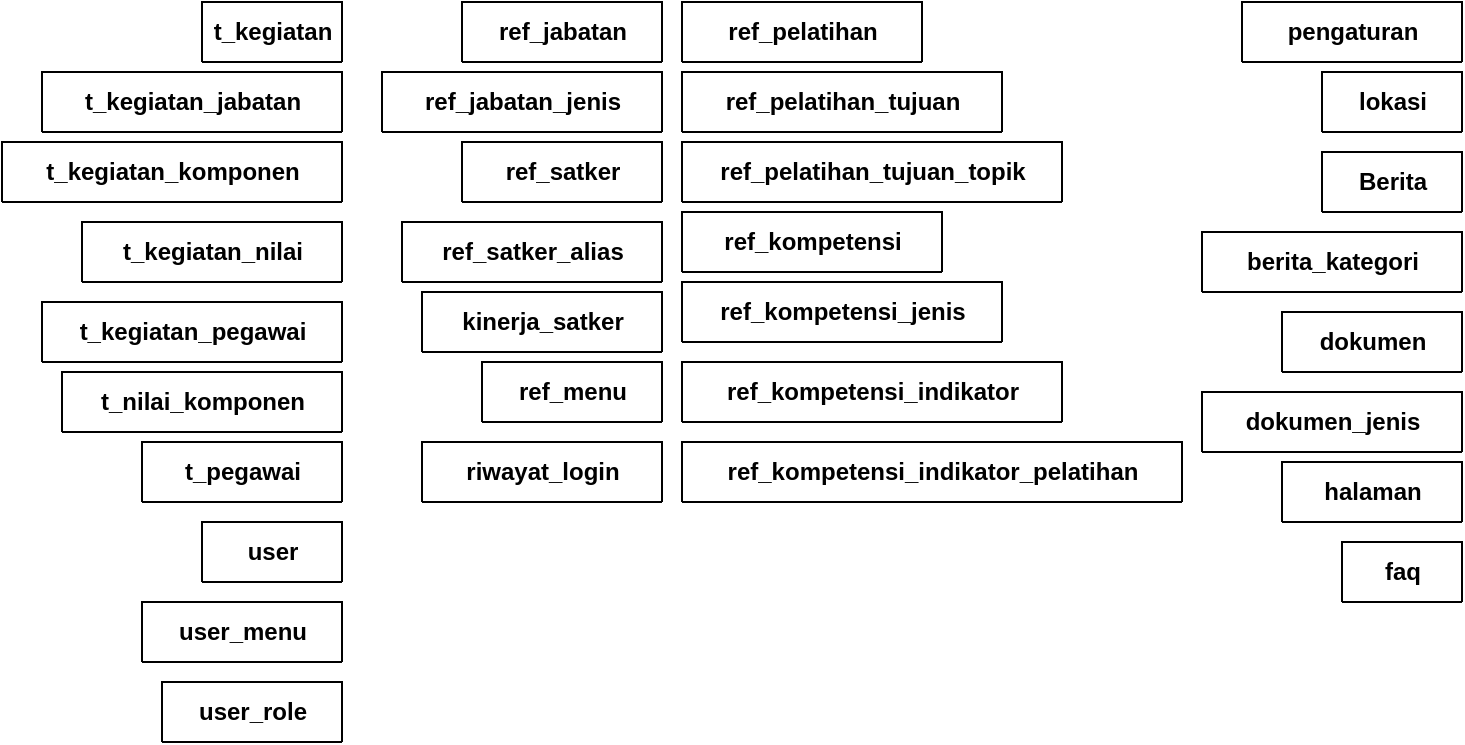 <mxfile version="23.1.1" type="github">
  <diagram name="Page-1" id="aHYUxOJsQikNO2cTqWeZ">
    <mxGraphModel dx="1120" dy="459" grid="1" gridSize="10" guides="1" tooltips="1" connect="1" arrows="1" fold="1" page="1" pageScale="1" pageWidth="1100" pageHeight="850" math="0" shadow="0">
      <root>
        <mxCell id="0" />
        <mxCell id="1" parent="0" />
        <mxCell id="po3AfRnD5kLLliEcAO8g-1" value="Berita" style="shape=table;startSize=30;container=1;collapsible=1;childLayout=tableLayout;fixedRows=1;rowLines=0;fontStyle=1;align=center;resizeLast=1;html=1;" parent="1" vertex="1" collapsed="1">
          <mxGeometry x="1010" y="85" width="70" height="30" as="geometry">
            <mxRectangle x="390" y="130" width="180" height="330" as="alternateBounds" />
          </mxGeometry>
        </mxCell>
        <mxCell id="po3AfRnD5kLLliEcAO8g-2" value="" style="shape=tableRow;horizontal=0;startSize=0;swimlaneHead=0;swimlaneBody=0;fillColor=none;collapsible=0;dropTarget=0;points=[[0,0.5],[1,0.5]];portConstraint=eastwest;top=0;left=0;right=0;bottom=1;" parent="po3AfRnD5kLLliEcAO8g-1" vertex="1">
          <mxGeometry y="30" width="180" height="30" as="geometry" />
        </mxCell>
        <mxCell id="po3AfRnD5kLLliEcAO8g-3" value="PK" style="shape=partialRectangle;connectable=0;fillColor=none;top=0;left=0;bottom=0;right=0;fontStyle=1;overflow=hidden;whiteSpace=wrap;html=1;" parent="po3AfRnD5kLLliEcAO8g-2" vertex="1">
          <mxGeometry width="30" height="30" as="geometry">
            <mxRectangle width="30" height="30" as="alternateBounds" />
          </mxGeometry>
        </mxCell>
        <mxCell id="po3AfRnD5kLLliEcAO8g-4" value="id (int 4)" style="shape=partialRectangle;connectable=0;fillColor=none;top=0;left=0;bottom=0;right=0;align=left;spacingLeft=6;fontStyle=5;overflow=hidden;whiteSpace=wrap;html=1;" parent="po3AfRnD5kLLliEcAO8g-2" vertex="1">
          <mxGeometry x="30" width="150" height="30" as="geometry">
            <mxRectangle width="150" height="30" as="alternateBounds" />
          </mxGeometry>
        </mxCell>
        <mxCell id="po3AfRnD5kLLliEcAO8g-5" value="" style="shape=tableRow;horizontal=0;startSize=0;swimlaneHead=0;swimlaneBody=0;fillColor=none;collapsible=0;dropTarget=0;points=[[0,0.5],[1,0.5]];portConstraint=eastwest;top=0;left=0;right=0;bottom=0;" parent="po3AfRnD5kLLliEcAO8g-1" vertex="1">
          <mxGeometry y="60" width="180" height="30" as="geometry" />
        </mxCell>
        <mxCell id="po3AfRnD5kLLliEcAO8g-6" value="" style="shape=partialRectangle;connectable=0;fillColor=none;top=0;left=0;bottom=0;right=0;editable=1;overflow=hidden;whiteSpace=wrap;html=1;" parent="po3AfRnD5kLLliEcAO8g-5" vertex="1">
          <mxGeometry width="30" height="30" as="geometry">
            <mxRectangle width="30" height="30" as="alternateBounds" />
          </mxGeometry>
        </mxCell>
        <mxCell id="po3AfRnD5kLLliEcAO8g-7" value="judul (text)" style="shape=partialRectangle;connectable=0;fillColor=none;top=0;left=0;bottom=0;right=0;align=left;spacingLeft=6;overflow=hidden;whiteSpace=wrap;html=1;" parent="po3AfRnD5kLLliEcAO8g-5" vertex="1">
          <mxGeometry x="30" width="150" height="30" as="geometry">
            <mxRectangle width="150" height="30" as="alternateBounds" />
          </mxGeometry>
        </mxCell>
        <mxCell id="po3AfRnD5kLLliEcAO8g-8" value="" style="shape=tableRow;horizontal=0;startSize=0;swimlaneHead=0;swimlaneBody=0;fillColor=none;collapsible=0;dropTarget=0;points=[[0,0.5],[1,0.5]];portConstraint=eastwest;top=0;left=0;right=0;bottom=0;" parent="po3AfRnD5kLLliEcAO8g-1" vertex="1">
          <mxGeometry y="90" width="180" height="30" as="geometry" />
        </mxCell>
        <mxCell id="po3AfRnD5kLLliEcAO8g-9" value="" style="shape=partialRectangle;connectable=0;fillColor=none;top=0;left=0;bottom=0;right=0;editable=1;overflow=hidden;whiteSpace=wrap;html=1;" parent="po3AfRnD5kLLliEcAO8g-8" vertex="1">
          <mxGeometry width="30" height="30" as="geometry">
            <mxRectangle width="30" height="30" as="alternateBounds" />
          </mxGeometry>
        </mxCell>
        <mxCell id="po3AfRnD5kLLliEcAO8g-10" value="pengantar (text)" style="shape=partialRectangle;connectable=0;fillColor=none;top=0;left=0;bottom=0;right=0;align=left;spacingLeft=6;overflow=hidden;whiteSpace=wrap;html=1;" parent="po3AfRnD5kLLliEcAO8g-8" vertex="1">
          <mxGeometry x="30" width="150" height="30" as="geometry">
            <mxRectangle width="150" height="30" as="alternateBounds" />
          </mxGeometry>
        </mxCell>
        <mxCell id="po3AfRnD5kLLliEcAO8g-11" value="" style="shape=tableRow;horizontal=0;startSize=0;swimlaneHead=0;swimlaneBody=0;fillColor=none;collapsible=0;dropTarget=0;points=[[0,0.5],[1,0.5]];portConstraint=eastwest;top=0;left=0;right=0;bottom=0;" parent="po3AfRnD5kLLliEcAO8g-1" vertex="1">
          <mxGeometry y="120" width="180" height="30" as="geometry" />
        </mxCell>
        <mxCell id="po3AfRnD5kLLliEcAO8g-12" value="" style="shape=partialRectangle;connectable=0;fillColor=none;top=0;left=0;bottom=0;right=0;editable=1;overflow=hidden;whiteSpace=wrap;html=1;" parent="po3AfRnD5kLLliEcAO8g-11" vertex="1">
          <mxGeometry width="30" height="30" as="geometry">
            <mxRectangle width="30" height="30" as="alternateBounds" />
          </mxGeometry>
        </mxCell>
        <mxCell id="po3AfRnD5kLLliEcAO8g-13" value="uraian (text)" style="shape=partialRectangle;connectable=0;fillColor=none;top=0;left=0;bottom=0;right=0;align=left;spacingLeft=6;overflow=hidden;whiteSpace=wrap;html=1;" parent="po3AfRnD5kLLliEcAO8g-11" vertex="1">
          <mxGeometry x="30" width="150" height="30" as="geometry">
            <mxRectangle width="150" height="30" as="alternateBounds" />
          </mxGeometry>
        </mxCell>
        <mxCell id="po3AfRnD5kLLliEcAO8g-86" value="" style="shape=tableRow;horizontal=0;startSize=0;swimlaneHead=0;swimlaneBody=0;fillColor=none;collapsible=0;dropTarget=0;points=[[0,0.5],[1,0.5]];portConstraint=eastwest;top=0;left=0;right=0;bottom=0;" parent="po3AfRnD5kLLliEcAO8g-1" vertex="1">
          <mxGeometry y="150" width="180" height="30" as="geometry" />
        </mxCell>
        <mxCell id="po3AfRnD5kLLliEcAO8g-87" value="" style="shape=partialRectangle;connectable=0;fillColor=none;top=0;left=0;bottom=0;right=0;editable=1;overflow=hidden;" parent="po3AfRnD5kLLliEcAO8g-86" vertex="1">
          <mxGeometry width="30" height="30" as="geometry">
            <mxRectangle width="30" height="30" as="alternateBounds" />
          </mxGeometry>
        </mxCell>
        <mxCell id="po3AfRnD5kLLliEcAO8g-88" value="status_terbit (int 4)" style="shape=partialRectangle;connectable=0;fillColor=none;top=0;left=0;bottom=0;right=0;align=left;spacingLeft=6;overflow=hidden;" parent="po3AfRnD5kLLliEcAO8g-86" vertex="1">
          <mxGeometry x="30" width="150" height="30" as="geometry">
            <mxRectangle width="150" height="30" as="alternateBounds" />
          </mxGeometry>
        </mxCell>
        <mxCell id="po3AfRnD5kLLliEcAO8g-89" value="" style="shape=tableRow;horizontal=0;startSize=0;swimlaneHead=0;swimlaneBody=0;fillColor=none;collapsible=0;dropTarget=0;points=[[0,0.5],[1,0.5]];portConstraint=eastwest;top=0;left=0;right=0;bottom=0;" parent="po3AfRnD5kLLliEcAO8g-1" vertex="1">
          <mxGeometry y="180" width="180" height="30" as="geometry" />
        </mxCell>
        <mxCell id="po3AfRnD5kLLliEcAO8g-90" value="" style="shape=partialRectangle;connectable=0;fillColor=none;top=0;left=0;bottom=0;right=0;editable=1;overflow=hidden;" parent="po3AfRnD5kLLliEcAO8g-89" vertex="1">
          <mxGeometry width="30" height="30" as="geometry">
            <mxRectangle width="30" height="30" as="alternateBounds" />
          </mxGeometry>
        </mxCell>
        <mxCell id="po3AfRnD5kLLliEcAO8g-91" value="tanggal_terbit (timestamp)" style="shape=partialRectangle;connectable=0;fillColor=none;top=0;left=0;bottom=0;right=0;align=left;spacingLeft=6;overflow=hidden;" parent="po3AfRnD5kLLliEcAO8g-89" vertex="1">
          <mxGeometry x="30" width="150" height="30" as="geometry">
            <mxRectangle width="150" height="30" as="alternateBounds" />
          </mxGeometry>
        </mxCell>
        <mxCell id="po3AfRnD5kLLliEcAO8g-92" value="" style="shape=tableRow;horizontal=0;startSize=0;swimlaneHead=0;swimlaneBody=0;fillColor=none;collapsible=0;dropTarget=0;points=[[0,0.5],[1,0.5]];portConstraint=eastwest;top=0;left=0;right=0;bottom=0;" parent="po3AfRnD5kLLliEcAO8g-1" vertex="1">
          <mxGeometry y="210" width="180" height="30" as="geometry" />
        </mxCell>
        <mxCell id="po3AfRnD5kLLliEcAO8g-93" value="" style="shape=partialRectangle;connectable=0;fillColor=none;top=0;left=0;bottom=0;right=0;editable=1;overflow=hidden;" parent="po3AfRnD5kLLliEcAO8g-92" vertex="1">
          <mxGeometry width="30" height="30" as="geometry">
            <mxRectangle width="30" height="30" as="alternateBounds" />
          </mxGeometry>
        </mxCell>
        <mxCell id="po3AfRnD5kLLliEcAO8g-94" value="created_at (timestamp)" style="shape=partialRectangle;connectable=0;fillColor=none;top=0;left=0;bottom=0;right=0;align=left;spacingLeft=6;overflow=hidden;" parent="po3AfRnD5kLLliEcAO8g-92" vertex="1">
          <mxGeometry x="30" width="150" height="30" as="geometry">
            <mxRectangle width="150" height="30" as="alternateBounds" />
          </mxGeometry>
        </mxCell>
        <mxCell id="po3AfRnD5kLLliEcAO8g-98" value="" style="shape=tableRow;horizontal=0;startSize=0;swimlaneHead=0;swimlaneBody=0;fillColor=none;collapsible=0;dropTarget=0;points=[[0,0.5],[1,0.5]];portConstraint=eastwest;top=0;left=0;right=0;bottom=0;" parent="po3AfRnD5kLLliEcAO8g-1" vertex="1">
          <mxGeometry y="240" width="180" height="30" as="geometry" />
        </mxCell>
        <mxCell id="po3AfRnD5kLLliEcAO8g-99" value="" style="shape=partialRectangle;connectable=0;fillColor=none;top=0;left=0;bottom=0;right=0;editable=1;overflow=hidden;" parent="po3AfRnD5kLLliEcAO8g-98" vertex="1">
          <mxGeometry width="30" height="30" as="geometry">
            <mxRectangle width="30" height="30" as="alternateBounds" />
          </mxGeometry>
        </mxCell>
        <mxCell id="po3AfRnD5kLLliEcAO8g-100" value="updated_at (timestamp)" style="shape=partialRectangle;connectable=0;fillColor=none;top=0;left=0;bottom=0;right=0;align=left;spacingLeft=6;overflow=hidden;" parent="po3AfRnD5kLLliEcAO8g-98" vertex="1">
          <mxGeometry x="30" width="150" height="30" as="geometry">
            <mxRectangle width="150" height="30" as="alternateBounds" />
          </mxGeometry>
        </mxCell>
        <mxCell id="po3AfRnD5kLLliEcAO8g-101" value="" style="shape=tableRow;horizontal=0;startSize=0;swimlaneHead=0;swimlaneBody=0;fillColor=none;collapsible=0;dropTarget=0;points=[[0,0.5],[1,0.5]];portConstraint=eastwest;top=0;left=0;right=0;bottom=0;" parent="po3AfRnD5kLLliEcAO8g-1" vertex="1">
          <mxGeometry y="270" width="180" height="30" as="geometry" />
        </mxCell>
        <mxCell id="po3AfRnD5kLLliEcAO8g-102" value="" style="shape=partialRectangle;connectable=0;fillColor=none;top=0;left=0;bottom=0;right=0;editable=1;overflow=hidden;" parent="po3AfRnD5kLLliEcAO8g-101" vertex="1">
          <mxGeometry width="30" height="30" as="geometry">
            <mxRectangle width="30" height="30" as="alternateBounds" />
          </mxGeometry>
        </mxCell>
        <mxCell id="po3AfRnD5kLLliEcAO8g-103" value="deleted_at (timestamp)" style="shape=partialRectangle;connectable=0;fillColor=none;top=0;left=0;bottom=0;right=0;align=left;spacingLeft=6;overflow=hidden;" parent="po3AfRnD5kLLliEcAO8g-101" vertex="1">
          <mxGeometry x="30" width="150" height="30" as="geometry">
            <mxRectangle width="150" height="30" as="alternateBounds" />
          </mxGeometry>
        </mxCell>
        <mxCell id="po3AfRnD5kLLliEcAO8g-95" value="" style="shape=tableRow;horizontal=0;startSize=0;swimlaneHead=0;swimlaneBody=0;fillColor=none;collapsible=0;dropTarget=0;points=[[0,0.5],[1,0.5]];portConstraint=eastwest;top=0;left=0;right=0;bottom=0;" parent="po3AfRnD5kLLliEcAO8g-1" vertex="1">
          <mxGeometry y="300" width="180" height="30" as="geometry" />
        </mxCell>
        <mxCell id="po3AfRnD5kLLliEcAO8g-96" value="" style="shape=partialRectangle;connectable=0;fillColor=none;top=0;left=0;bottom=0;right=0;editable=1;overflow=hidden;" parent="po3AfRnD5kLLliEcAO8g-95" vertex="1">
          <mxGeometry width="30" height="30" as="geometry">
            <mxRectangle width="30" height="30" as="alternateBounds" />
          </mxGeometry>
        </mxCell>
        <mxCell id="po3AfRnD5kLLliEcAO8g-97" value="id_berita_kategori (int 4)" style="shape=partialRectangle;connectable=0;fillColor=none;top=0;left=0;bottom=0;right=0;align=left;spacingLeft=6;overflow=hidden;" parent="po3AfRnD5kLLliEcAO8g-95" vertex="1">
          <mxGeometry x="30" width="150" height="30" as="geometry">
            <mxRectangle width="150" height="30" as="alternateBounds" />
          </mxGeometry>
        </mxCell>
        <mxCell id="po3AfRnD5kLLliEcAO8g-14" value="berita_kategori" style="shape=table;startSize=30;container=1;collapsible=1;childLayout=tableLayout;fixedRows=1;rowLines=0;fontStyle=1;align=center;resizeLast=1;html=1;" parent="1" vertex="1" collapsed="1">
          <mxGeometry x="950" y="125" width="130" height="30" as="geometry">
            <mxRectangle x="600" y="150" width="180" height="110" as="alternateBounds" />
          </mxGeometry>
        </mxCell>
        <mxCell id="po3AfRnD5kLLliEcAO8g-15" value="" style="shape=tableRow;horizontal=0;startSize=0;swimlaneHead=0;swimlaneBody=0;fillColor=none;collapsible=0;dropTarget=0;points=[[0,0.5],[1,0.5]];portConstraint=eastwest;top=0;left=0;right=0;bottom=1;" parent="po3AfRnD5kLLliEcAO8g-14" vertex="1">
          <mxGeometry y="30" width="180" height="30" as="geometry" />
        </mxCell>
        <mxCell id="po3AfRnD5kLLliEcAO8g-16" value="PK" style="shape=partialRectangle;connectable=0;fillColor=none;top=0;left=0;bottom=0;right=0;fontStyle=1;overflow=hidden;whiteSpace=wrap;html=1;" parent="po3AfRnD5kLLliEcAO8g-15" vertex="1">
          <mxGeometry width="30" height="30" as="geometry">
            <mxRectangle width="30" height="30" as="alternateBounds" />
          </mxGeometry>
        </mxCell>
        <mxCell id="po3AfRnD5kLLliEcAO8g-17" value="id (int 4)" style="shape=partialRectangle;connectable=0;fillColor=none;top=0;left=0;bottom=0;right=0;align=left;spacingLeft=6;fontStyle=5;overflow=hidden;whiteSpace=wrap;html=1;" parent="po3AfRnD5kLLliEcAO8g-15" vertex="1">
          <mxGeometry x="30" width="150" height="30" as="geometry">
            <mxRectangle width="150" height="30" as="alternateBounds" />
          </mxGeometry>
        </mxCell>
        <mxCell id="po3AfRnD5kLLliEcAO8g-18" value="" style="shape=tableRow;horizontal=0;startSize=0;swimlaneHead=0;swimlaneBody=0;fillColor=none;collapsible=0;dropTarget=0;points=[[0,0.5],[1,0.5]];portConstraint=eastwest;top=0;left=0;right=0;bottom=0;" parent="po3AfRnD5kLLliEcAO8g-14" vertex="1">
          <mxGeometry y="60" width="180" height="30" as="geometry" />
        </mxCell>
        <mxCell id="po3AfRnD5kLLliEcAO8g-19" value="" style="shape=partialRectangle;connectable=0;fillColor=none;top=0;left=0;bottom=0;right=0;editable=1;overflow=hidden;whiteSpace=wrap;html=1;" parent="po3AfRnD5kLLliEcAO8g-18" vertex="1">
          <mxGeometry width="30" height="30" as="geometry">
            <mxRectangle width="30" height="30" as="alternateBounds" />
          </mxGeometry>
        </mxCell>
        <mxCell id="po3AfRnD5kLLliEcAO8g-20" value="nama (varchar)" style="shape=partialRectangle;connectable=0;fillColor=none;top=0;left=0;bottom=0;right=0;align=left;spacingLeft=6;overflow=hidden;whiteSpace=wrap;html=1;" parent="po3AfRnD5kLLliEcAO8g-18" vertex="1">
          <mxGeometry x="30" width="150" height="30" as="geometry">
            <mxRectangle width="150" height="30" as="alternateBounds" />
          </mxGeometry>
        </mxCell>
        <mxCell id="po3AfRnD5kLLliEcAO8g-24" value="" style="shape=tableRow;horizontal=0;startSize=0;swimlaneHead=0;swimlaneBody=0;fillColor=none;collapsible=0;dropTarget=0;points=[[0,0.5],[1,0.5]];portConstraint=eastwest;top=0;left=0;right=0;bottom=0;" parent="po3AfRnD5kLLliEcAO8g-14" vertex="1">
          <mxGeometry y="90" width="180" height="20" as="geometry" />
        </mxCell>
        <mxCell id="po3AfRnD5kLLliEcAO8g-25" value="" style="shape=partialRectangle;connectable=0;fillColor=none;top=0;left=0;bottom=0;right=0;editable=1;overflow=hidden;whiteSpace=wrap;html=1;" parent="po3AfRnD5kLLliEcAO8g-24" vertex="1">
          <mxGeometry width="30" height="20" as="geometry">
            <mxRectangle width="30" height="20" as="alternateBounds" />
          </mxGeometry>
        </mxCell>
        <mxCell id="po3AfRnD5kLLliEcAO8g-26" value="" style="shape=partialRectangle;connectable=0;fillColor=none;top=0;left=0;bottom=0;right=0;align=left;spacingLeft=6;overflow=hidden;whiteSpace=wrap;html=1;" parent="po3AfRnD5kLLliEcAO8g-24" vertex="1">
          <mxGeometry x="30" width="150" height="20" as="geometry">
            <mxRectangle width="150" height="20" as="alternateBounds" />
          </mxGeometry>
        </mxCell>
        <mxCell id="po3AfRnD5kLLliEcAO8g-47" value="dokumen" style="shape=table;startSize=30;container=1;collapsible=1;childLayout=tableLayout;fixedRows=1;rowLines=0;fontStyle=1;align=center;resizeLast=1;html=1;" parent="1" vertex="1" collapsed="1">
          <mxGeometry x="990" y="165" width="90" height="30" as="geometry">
            <mxRectangle x="580" y="355" width="180" height="180" as="alternateBounds" />
          </mxGeometry>
        </mxCell>
        <mxCell id="po3AfRnD5kLLliEcAO8g-48" value="" style="shape=tableRow;horizontal=0;startSize=0;swimlaneHead=0;swimlaneBody=0;fillColor=none;collapsible=0;dropTarget=0;points=[[0,0.5],[1,0.5]];portConstraint=eastwest;top=0;left=0;right=0;bottom=1;" parent="po3AfRnD5kLLliEcAO8g-47" vertex="1">
          <mxGeometry y="30" width="180" height="30" as="geometry" />
        </mxCell>
        <mxCell id="po3AfRnD5kLLliEcAO8g-49" value="PK" style="shape=partialRectangle;connectable=0;fillColor=none;top=0;left=0;bottom=0;right=0;fontStyle=1;overflow=hidden;whiteSpace=wrap;html=1;" parent="po3AfRnD5kLLliEcAO8g-48" vertex="1">
          <mxGeometry width="30" height="30" as="geometry">
            <mxRectangle width="30" height="30" as="alternateBounds" />
          </mxGeometry>
        </mxCell>
        <mxCell id="po3AfRnD5kLLliEcAO8g-50" value="id (int 4)" style="shape=partialRectangle;connectable=0;fillColor=none;top=0;left=0;bottom=0;right=0;align=left;spacingLeft=6;fontStyle=5;overflow=hidden;whiteSpace=wrap;html=1;" parent="po3AfRnD5kLLliEcAO8g-48" vertex="1">
          <mxGeometry x="30" width="150" height="30" as="geometry">
            <mxRectangle width="150" height="30" as="alternateBounds" />
          </mxGeometry>
        </mxCell>
        <mxCell id="po3AfRnD5kLLliEcAO8g-51" value="" style="shape=tableRow;horizontal=0;startSize=0;swimlaneHead=0;swimlaneBody=0;fillColor=none;collapsible=0;dropTarget=0;points=[[0,0.5],[1,0.5]];portConstraint=eastwest;top=0;left=0;right=0;bottom=0;" parent="po3AfRnD5kLLliEcAO8g-47" vertex="1">
          <mxGeometry y="60" width="180" height="30" as="geometry" />
        </mxCell>
        <mxCell id="po3AfRnD5kLLliEcAO8g-52" value="" style="shape=partialRectangle;connectable=0;fillColor=none;top=0;left=0;bottom=0;right=0;editable=1;overflow=hidden;whiteSpace=wrap;html=1;" parent="po3AfRnD5kLLliEcAO8g-51" vertex="1">
          <mxGeometry width="30" height="30" as="geometry">
            <mxRectangle width="30" height="30" as="alternateBounds" />
          </mxGeometry>
        </mxCell>
        <mxCell id="po3AfRnD5kLLliEcAO8g-53" value="nama (text)" style="shape=partialRectangle;connectable=0;fillColor=none;top=0;left=0;bottom=0;right=0;align=left;spacingLeft=6;overflow=hidden;whiteSpace=wrap;html=1;" parent="po3AfRnD5kLLliEcAO8g-51" vertex="1">
          <mxGeometry x="30" width="150" height="30" as="geometry">
            <mxRectangle width="150" height="30" as="alternateBounds" />
          </mxGeometry>
        </mxCell>
        <mxCell id="po3AfRnD5kLLliEcAO8g-54" value="" style="shape=tableRow;horizontal=0;startSize=0;swimlaneHead=0;swimlaneBody=0;fillColor=none;collapsible=0;dropTarget=0;points=[[0,0.5],[1,0.5]];portConstraint=eastwest;top=0;left=0;right=0;bottom=0;" parent="po3AfRnD5kLLliEcAO8g-47" vertex="1">
          <mxGeometry y="90" width="180" height="30" as="geometry" />
        </mxCell>
        <mxCell id="po3AfRnD5kLLliEcAO8g-55" value="" style="shape=partialRectangle;connectable=0;fillColor=none;top=0;left=0;bottom=0;right=0;editable=1;overflow=hidden;whiteSpace=wrap;html=1;" parent="po3AfRnD5kLLliEcAO8g-54" vertex="1">
          <mxGeometry width="30" height="30" as="geometry">
            <mxRectangle width="30" height="30" as="alternateBounds" />
          </mxGeometry>
        </mxCell>
        <mxCell id="po3AfRnD5kLLliEcAO8g-56" value="berkas (text)" style="shape=partialRectangle;connectable=0;fillColor=none;top=0;left=0;bottom=0;right=0;align=left;spacingLeft=6;overflow=hidden;whiteSpace=wrap;html=1;" parent="po3AfRnD5kLLliEcAO8g-54" vertex="1">
          <mxGeometry x="30" width="150" height="30" as="geometry">
            <mxRectangle width="150" height="30" as="alternateBounds" />
          </mxGeometry>
        </mxCell>
        <mxCell id="po3AfRnD5kLLliEcAO8g-57" value="" style="shape=tableRow;horizontal=0;startSize=0;swimlaneHead=0;swimlaneBody=0;fillColor=none;collapsible=0;dropTarget=0;points=[[0,0.5],[1,0.5]];portConstraint=eastwest;top=0;left=0;right=0;bottom=0;" parent="po3AfRnD5kLLliEcAO8g-47" vertex="1">
          <mxGeometry y="120" width="180" height="30" as="geometry" />
        </mxCell>
        <mxCell id="po3AfRnD5kLLliEcAO8g-58" value="" style="shape=partialRectangle;connectable=0;fillColor=none;top=0;left=0;bottom=0;right=0;editable=1;overflow=hidden;whiteSpace=wrap;html=1;" parent="po3AfRnD5kLLliEcAO8g-57" vertex="1">
          <mxGeometry width="30" height="30" as="geometry">
            <mxRectangle width="30" height="30" as="alternateBounds" />
          </mxGeometry>
        </mxCell>
        <mxCell id="po3AfRnD5kLLliEcAO8g-59" value="id_dokumen_jenis (int 4)" style="shape=partialRectangle;connectable=0;fillColor=none;top=0;left=0;bottom=0;right=0;align=left;spacingLeft=6;overflow=hidden;whiteSpace=wrap;html=1;" parent="po3AfRnD5kLLliEcAO8g-57" vertex="1">
          <mxGeometry x="30" width="150" height="30" as="geometry">
            <mxRectangle width="150" height="30" as="alternateBounds" />
          </mxGeometry>
        </mxCell>
        <mxCell id="po3AfRnD5kLLliEcAO8g-64" value="" style="shape=tableRow;horizontal=0;startSize=0;swimlaneHead=0;swimlaneBody=0;fillColor=none;collapsible=0;dropTarget=0;points=[[0,0.5],[1,0.5]];portConstraint=eastwest;top=0;left=0;right=0;bottom=0;" parent="po3AfRnD5kLLliEcAO8g-47" vertex="1">
          <mxGeometry y="150" width="180" height="30" as="geometry" />
        </mxCell>
        <mxCell id="po3AfRnD5kLLliEcAO8g-65" value="" style="shape=partialRectangle;connectable=0;fillColor=none;top=0;left=0;bottom=0;right=0;editable=1;overflow=hidden;" parent="po3AfRnD5kLLliEcAO8g-64" vertex="1">
          <mxGeometry width="30" height="30" as="geometry">
            <mxRectangle width="30" height="30" as="alternateBounds" />
          </mxGeometry>
        </mxCell>
        <mxCell id="po3AfRnD5kLLliEcAO8g-66" value="urutan (int 4)" style="shape=partialRectangle;connectable=0;fillColor=none;top=0;left=0;bottom=0;right=0;align=left;spacingLeft=6;overflow=hidden;" parent="po3AfRnD5kLLliEcAO8g-64" vertex="1">
          <mxGeometry x="30" width="150" height="30" as="geometry">
            <mxRectangle width="150" height="30" as="alternateBounds" />
          </mxGeometry>
        </mxCell>
        <mxCell id="po3AfRnD5kLLliEcAO8g-73" value="dokumen_jenis" style="shape=table;startSize=30;container=1;collapsible=1;childLayout=tableLayout;fixedRows=1;rowLines=0;fontStyle=1;align=center;resizeLast=1;html=1;" parent="1" vertex="1" collapsed="1">
          <mxGeometry x="950" y="205" width="130" height="30" as="geometry">
            <mxRectangle x="580" y="590" width="180" height="120" as="alternateBounds" />
          </mxGeometry>
        </mxCell>
        <mxCell id="po3AfRnD5kLLliEcAO8g-74" value="" style="shape=tableRow;horizontal=0;startSize=0;swimlaneHead=0;swimlaneBody=0;fillColor=none;collapsible=0;dropTarget=0;points=[[0,0.5],[1,0.5]];portConstraint=eastwest;top=0;left=0;right=0;bottom=1;" parent="po3AfRnD5kLLliEcAO8g-73" vertex="1">
          <mxGeometry y="30" width="180" height="30" as="geometry" />
        </mxCell>
        <mxCell id="po3AfRnD5kLLliEcAO8g-75" value="PK" style="shape=partialRectangle;connectable=0;fillColor=none;top=0;left=0;bottom=0;right=0;fontStyle=1;overflow=hidden;whiteSpace=wrap;html=1;" parent="po3AfRnD5kLLliEcAO8g-74" vertex="1">
          <mxGeometry width="30" height="30" as="geometry">
            <mxRectangle width="30" height="30" as="alternateBounds" />
          </mxGeometry>
        </mxCell>
        <mxCell id="po3AfRnD5kLLliEcAO8g-76" value="id (int 4)" style="shape=partialRectangle;connectable=0;fillColor=none;top=0;left=0;bottom=0;right=0;align=left;spacingLeft=6;fontStyle=5;overflow=hidden;whiteSpace=wrap;html=1;" parent="po3AfRnD5kLLliEcAO8g-74" vertex="1">
          <mxGeometry x="30" width="150" height="30" as="geometry">
            <mxRectangle width="150" height="30" as="alternateBounds" />
          </mxGeometry>
        </mxCell>
        <mxCell id="po3AfRnD5kLLliEcAO8g-77" value="" style="shape=tableRow;horizontal=0;startSize=0;swimlaneHead=0;swimlaneBody=0;fillColor=none;collapsible=0;dropTarget=0;points=[[0,0.5],[1,0.5]];portConstraint=eastwest;top=0;left=0;right=0;bottom=0;" parent="po3AfRnD5kLLliEcAO8g-73" vertex="1">
          <mxGeometry y="60" width="180" height="30" as="geometry" />
        </mxCell>
        <mxCell id="po3AfRnD5kLLliEcAO8g-78" value="" style="shape=partialRectangle;connectable=0;fillColor=none;top=0;left=0;bottom=0;right=0;editable=1;overflow=hidden;whiteSpace=wrap;html=1;" parent="po3AfRnD5kLLliEcAO8g-77" vertex="1">
          <mxGeometry width="30" height="30" as="geometry">
            <mxRectangle width="30" height="30" as="alternateBounds" />
          </mxGeometry>
        </mxCell>
        <mxCell id="po3AfRnD5kLLliEcAO8g-79" value="nama (text)" style="shape=partialRectangle;connectable=0;fillColor=none;top=0;left=0;bottom=0;right=0;align=left;spacingLeft=6;overflow=hidden;whiteSpace=wrap;html=1;" parent="po3AfRnD5kLLliEcAO8g-77" vertex="1">
          <mxGeometry x="30" width="150" height="30" as="geometry">
            <mxRectangle width="150" height="30" as="alternateBounds" />
          </mxGeometry>
        </mxCell>
        <mxCell id="po3AfRnD5kLLliEcAO8g-83" value="" style="shape=tableRow;horizontal=0;startSize=0;swimlaneHead=0;swimlaneBody=0;fillColor=none;collapsible=0;dropTarget=0;points=[[0,0.5],[1,0.5]];portConstraint=eastwest;top=0;left=0;right=0;bottom=0;" parent="po3AfRnD5kLLliEcAO8g-73" vertex="1">
          <mxGeometry y="90" width="180" height="30" as="geometry" />
        </mxCell>
        <mxCell id="po3AfRnD5kLLliEcAO8g-84" value="" style="shape=partialRectangle;connectable=0;fillColor=none;top=0;left=0;bottom=0;right=0;editable=1;overflow=hidden;whiteSpace=wrap;html=1;" parent="po3AfRnD5kLLliEcAO8g-83" vertex="1">
          <mxGeometry width="30" height="30" as="geometry">
            <mxRectangle width="30" height="30" as="alternateBounds" />
          </mxGeometry>
        </mxCell>
        <mxCell id="po3AfRnD5kLLliEcAO8g-85" value="" style="shape=partialRectangle;connectable=0;fillColor=none;top=0;left=0;bottom=0;right=0;align=left;spacingLeft=6;overflow=hidden;whiteSpace=wrap;html=1;" parent="po3AfRnD5kLLliEcAO8g-83" vertex="1">
          <mxGeometry x="30" width="150" height="30" as="geometry">
            <mxRectangle width="150" height="30" as="alternateBounds" />
          </mxGeometry>
        </mxCell>
        <mxCell id="po3AfRnD5kLLliEcAO8g-104" value="kinerja_satker" style="shape=table;startSize=30;container=1;collapsible=1;childLayout=tableLayout;fixedRows=1;rowLines=0;fontStyle=1;align=center;resizeLast=1;html=1;" parent="1" vertex="1" collapsed="1">
          <mxGeometry x="560" y="155" width="120" height="30" as="geometry">
            <mxRectangle x="350" y="585" width="190" height="210" as="alternateBounds" />
          </mxGeometry>
        </mxCell>
        <mxCell id="po3AfRnD5kLLliEcAO8g-105" value="" style="shape=tableRow;horizontal=0;startSize=0;swimlaneHead=0;swimlaneBody=0;fillColor=none;collapsible=0;dropTarget=0;points=[[0,0.5],[1,0.5]];portConstraint=eastwest;top=0;left=0;right=0;bottom=1;" parent="po3AfRnD5kLLliEcAO8g-104" vertex="1">
          <mxGeometry y="30" width="190" height="30" as="geometry" />
        </mxCell>
        <mxCell id="po3AfRnD5kLLliEcAO8g-106" value="PK" style="shape=partialRectangle;connectable=0;fillColor=none;top=0;left=0;bottom=0;right=0;fontStyle=1;overflow=hidden;whiteSpace=wrap;html=1;" parent="po3AfRnD5kLLliEcAO8g-105" vertex="1">
          <mxGeometry width="30" height="30" as="geometry">
            <mxRectangle width="30" height="30" as="alternateBounds" />
          </mxGeometry>
        </mxCell>
        <mxCell id="po3AfRnD5kLLliEcAO8g-107" value="id (int 4)" style="shape=partialRectangle;connectable=0;fillColor=none;top=0;left=0;bottom=0;right=0;align=left;spacingLeft=6;fontStyle=5;overflow=hidden;whiteSpace=wrap;html=1;" parent="po3AfRnD5kLLliEcAO8g-105" vertex="1">
          <mxGeometry x="30" width="160" height="30" as="geometry">
            <mxRectangle width="160" height="30" as="alternateBounds" />
          </mxGeometry>
        </mxCell>
        <mxCell id="po3AfRnD5kLLliEcAO8g-108" value="" style="shape=tableRow;horizontal=0;startSize=0;swimlaneHead=0;swimlaneBody=0;fillColor=none;collapsible=0;dropTarget=0;points=[[0,0.5],[1,0.5]];portConstraint=eastwest;top=0;left=0;right=0;bottom=0;" parent="po3AfRnD5kLLliEcAO8g-104" vertex="1">
          <mxGeometry y="60" width="190" height="30" as="geometry" />
        </mxCell>
        <mxCell id="po3AfRnD5kLLliEcAO8g-109" value="" style="shape=partialRectangle;connectable=0;fillColor=none;top=0;left=0;bottom=0;right=0;editable=1;overflow=hidden;whiteSpace=wrap;html=1;" parent="po3AfRnD5kLLliEcAO8g-108" vertex="1">
          <mxGeometry width="30" height="30" as="geometry">
            <mxRectangle width="30" height="30" as="alternateBounds" />
          </mxGeometry>
        </mxCell>
        <mxCell id="po3AfRnD5kLLliEcAO8g-110" value="nama_lokasi (varchar 255)" style="shape=partialRectangle;connectable=0;fillColor=none;top=0;left=0;bottom=0;right=0;align=left;spacingLeft=6;overflow=hidden;whiteSpace=wrap;html=1;" parent="po3AfRnD5kLLliEcAO8g-108" vertex="1">
          <mxGeometry x="30" width="160" height="30" as="geometry">
            <mxRectangle width="160" height="30" as="alternateBounds" />
          </mxGeometry>
        </mxCell>
        <mxCell id="po3AfRnD5kLLliEcAO8g-111" value="" style="shape=tableRow;horizontal=0;startSize=0;swimlaneHead=0;swimlaneBody=0;fillColor=none;collapsible=0;dropTarget=0;points=[[0,0.5],[1,0.5]];portConstraint=eastwest;top=0;left=0;right=0;bottom=0;" parent="po3AfRnD5kLLliEcAO8g-104" vertex="1">
          <mxGeometry y="90" width="190" height="30" as="geometry" />
        </mxCell>
        <mxCell id="po3AfRnD5kLLliEcAO8g-112" value="" style="shape=partialRectangle;connectable=0;fillColor=none;top=0;left=0;bottom=0;right=0;editable=1;overflow=hidden;whiteSpace=wrap;html=1;" parent="po3AfRnD5kLLliEcAO8g-111" vertex="1">
          <mxGeometry width="30" height="30" as="geometry">
            <mxRectangle width="30" height="30" as="alternateBounds" />
          </mxGeometry>
        </mxCell>
        <mxCell id="po3AfRnD5kLLliEcAO8g-113" value="nama_satker (varchar 255)" style="shape=partialRectangle;connectable=0;fillColor=none;top=0;left=0;bottom=0;right=0;align=left;spacingLeft=6;overflow=hidden;whiteSpace=wrap;html=1;" parent="po3AfRnD5kLLliEcAO8g-111" vertex="1">
          <mxGeometry x="30" width="160" height="30" as="geometry">
            <mxRectangle width="160" height="30" as="alternateBounds" />
          </mxGeometry>
        </mxCell>
        <mxCell id="po3AfRnD5kLLliEcAO8g-114" value="" style="shape=tableRow;horizontal=0;startSize=0;swimlaneHead=0;swimlaneBody=0;fillColor=none;collapsible=0;dropTarget=0;points=[[0,0.5],[1,0.5]];portConstraint=eastwest;top=0;left=0;right=0;bottom=0;" parent="po3AfRnD5kLLliEcAO8g-104" vertex="1">
          <mxGeometry y="120" width="190" height="30" as="geometry" />
        </mxCell>
        <mxCell id="po3AfRnD5kLLliEcAO8g-115" value="" style="shape=partialRectangle;connectable=0;fillColor=none;top=0;left=0;bottom=0;right=0;editable=1;overflow=hidden;whiteSpace=wrap;html=1;" parent="po3AfRnD5kLLliEcAO8g-114" vertex="1">
          <mxGeometry width="30" height="30" as="geometry">
            <mxRectangle width="30" height="30" as="alternateBounds" />
          </mxGeometry>
        </mxCell>
        <mxCell id="po3AfRnD5kLLliEcAO8g-116" value="id_ref_lokasi (int 4)" style="shape=partialRectangle;connectable=0;fillColor=none;top=0;left=0;bottom=0;right=0;align=left;spacingLeft=6;overflow=hidden;whiteSpace=wrap;html=1;" parent="po3AfRnD5kLLliEcAO8g-114" vertex="1">
          <mxGeometry x="30" width="160" height="30" as="geometry">
            <mxRectangle width="160" height="30" as="alternateBounds" />
          </mxGeometry>
        </mxCell>
        <mxCell id="po3AfRnD5kLLliEcAO8g-155" value="" style="shape=tableRow;horizontal=0;startSize=0;swimlaneHead=0;swimlaneBody=0;fillColor=none;collapsible=0;dropTarget=0;points=[[0,0.5],[1,0.5]];portConstraint=eastwest;top=0;left=0;right=0;bottom=0;" parent="po3AfRnD5kLLliEcAO8g-104" vertex="1">
          <mxGeometry y="150" width="190" height="30" as="geometry" />
        </mxCell>
        <mxCell id="po3AfRnD5kLLliEcAO8g-156" value="" style="shape=partialRectangle;connectable=0;fillColor=none;top=0;left=0;bottom=0;right=0;editable=1;overflow=hidden;" parent="po3AfRnD5kLLliEcAO8g-155" vertex="1">
          <mxGeometry width="30" height="30" as="geometry">
            <mxRectangle width="30" height="30" as="alternateBounds" />
          </mxGeometry>
        </mxCell>
        <mxCell id="po3AfRnD5kLLliEcAO8g-157" value="id_ref_satker (int 4)" style="shape=partialRectangle;connectable=0;fillColor=none;top=0;left=0;bottom=0;right=0;align=left;spacingLeft=6;overflow=hidden;" parent="po3AfRnD5kLLliEcAO8g-155" vertex="1">
          <mxGeometry x="30" width="160" height="30" as="geometry">
            <mxRectangle width="160" height="30" as="alternateBounds" />
          </mxGeometry>
        </mxCell>
        <mxCell id="po3AfRnD5kLLliEcAO8g-152" value="" style="shape=tableRow;horizontal=0;startSize=0;swimlaneHead=0;swimlaneBody=0;fillColor=none;collapsible=0;dropTarget=0;points=[[0,0.5],[1,0.5]];portConstraint=eastwest;top=0;left=0;right=0;bottom=0;" parent="po3AfRnD5kLLliEcAO8g-104" vertex="1">
          <mxGeometry y="180" width="190" height="30" as="geometry" />
        </mxCell>
        <mxCell id="po3AfRnD5kLLliEcAO8g-153" value="" style="shape=partialRectangle;connectable=0;fillColor=none;top=0;left=0;bottom=0;right=0;editable=1;overflow=hidden;" parent="po3AfRnD5kLLliEcAO8g-152" vertex="1">
          <mxGeometry width="30" height="30" as="geometry">
            <mxRectangle width="30" height="30" as="alternateBounds" />
          </mxGeometry>
        </mxCell>
        <mxCell id="po3AfRnD5kLLliEcAO8g-154" value="nilai (numeric)" style="shape=partialRectangle;connectable=0;fillColor=none;top=0;left=0;bottom=0;right=0;align=left;spacingLeft=6;overflow=hidden;" parent="po3AfRnD5kLLliEcAO8g-152" vertex="1">
          <mxGeometry x="30" width="160" height="30" as="geometry">
            <mxRectangle width="160" height="30" as="alternateBounds" />
          </mxGeometry>
        </mxCell>
        <mxCell id="po3AfRnD5kLLliEcAO8g-117" value="faq" style="shape=table;startSize=30;container=1;collapsible=1;childLayout=tableLayout;fixedRows=1;rowLines=0;fontStyle=1;align=center;resizeLast=1;html=1;" parent="1" vertex="1" collapsed="1">
          <mxGeometry x="1020" y="280" width="60" height="30" as="geometry">
            <mxRectangle x="900" y="240" width="180" height="240" as="alternateBounds" />
          </mxGeometry>
        </mxCell>
        <mxCell id="po3AfRnD5kLLliEcAO8g-118" value="" style="shape=tableRow;horizontal=0;startSize=0;swimlaneHead=0;swimlaneBody=0;fillColor=none;collapsible=0;dropTarget=0;points=[[0,0.5],[1,0.5]];portConstraint=eastwest;top=0;left=0;right=0;bottom=1;" parent="po3AfRnD5kLLliEcAO8g-117" vertex="1">
          <mxGeometry y="30" width="180" height="30" as="geometry" />
        </mxCell>
        <mxCell id="po3AfRnD5kLLliEcAO8g-119" value="PK" style="shape=partialRectangle;connectable=0;fillColor=none;top=0;left=0;bottom=0;right=0;fontStyle=1;overflow=hidden;whiteSpace=wrap;html=1;" parent="po3AfRnD5kLLliEcAO8g-118" vertex="1">
          <mxGeometry width="30" height="30" as="geometry">
            <mxRectangle width="30" height="30" as="alternateBounds" />
          </mxGeometry>
        </mxCell>
        <mxCell id="po3AfRnD5kLLliEcAO8g-120" value="id (int 4)" style="shape=partialRectangle;connectable=0;fillColor=none;top=0;left=0;bottom=0;right=0;align=left;spacingLeft=6;fontStyle=5;overflow=hidden;whiteSpace=wrap;html=1;" parent="po3AfRnD5kLLliEcAO8g-118" vertex="1">
          <mxGeometry x="30" width="150" height="30" as="geometry">
            <mxRectangle width="150" height="30" as="alternateBounds" />
          </mxGeometry>
        </mxCell>
        <mxCell id="po3AfRnD5kLLliEcAO8g-121" value="" style="shape=tableRow;horizontal=0;startSize=0;swimlaneHead=0;swimlaneBody=0;fillColor=none;collapsible=0;dropTarget=0;points=[[0,0.5],[1,0.5]];portConstraint=eastwest;top=0;left=0;right=0;bottom=0;" parent="po3AfRnD5kLLliEcAO8g-117" vertex="1">
          <mxGeometry y="60" width="180" height="30" as="geometry" />
        </mxCell>
        <mxCell id="po3AfRnD5kLLliEcAO8g-122" value="" style="shape=partialRectangle;connectable=0;fillColor=none;top=0;left=0;bottom=0;right=0;editable=1;overflow=hidden;whiteSpace=wrap;html=1;" parent="po3AfRnD5kLLliEcAO8g-121" vertex="1">
          <mxGeometry width="30" height="30" as="geometry">
            <mxRectangle width="30" height="30" as="alternateBounds" />
          </mxGeometry>
        </mxCell>
        <mxCell id="po3AfRnD5kLLliEcAO8g-123" value="urutan (int 4)" style="shape=partialRectangle;connectable=0;fillColor=none;top=0;left=0;bottom=0;right=0;align=left;spacingLeft=6;overflow=hidden;whiteSpace=wrap;html=1;" parent="po3AfRnD5kLLliEcAO8g-121" vertex="1">
          <mxGeometry x="30" width="150" height="30" as="geometry">
            <mxRectangle width="150" height="30" as="alternateBounds" />
          </mxGeometry>
        </mxCell>
        <mxCell id="po3AfRnD5kLLliEcAO8g-124" value="" style="shape=tableRow;horizontal=0;startSize=0;swimlaneHead=0;swimlaneBody=0;fillColor=none;collapsible=0;dropTarget=0;points=[[0,0.5],[1,0.5]];portConstraint=eastwest;top=0;left=0;right=0;bottom=0;" parent="po3AfRnD5kLLliEcAO8g-117" vertex="1">
          <mxGeometry y="90" width="180" height="30" as="geometry" />
        </mxCell>
        <mxCell id="po3AfRnD5kLLliEcAO8g-125" value="" style="shape=partialRectangle;connectable=0;fillColor=none;top=0;left=0;bottom=0;right=0;editable=1;overflow=hidden;whiteSpace=wrap;html=1;" parent="po3AfRnD5kLLliEcAO8g-124" vertex="1">
          <mxGeometry width="30" height="30" as="geometry">
            <mxRectangle width="30" height="30" as="alternateBounds" />
          </mxGeometry>
        </mxCell>
        <mxCell id="po3AfRnD5kLLliEcAO8g-126" value="nama (varchar)" style="shape=partialRectangle;connectable=0;fillColor=none;top=0;left=0;bottom=0;right=0;align=left;spacingLeft=6;overflow=hidden;whiteSpace=wrap;html=1;" parent="po3AfRnD5kLLliEcAO8g-124" vertex="1">
          <mxGeometry x="30" width="150" height="30" as="geometry">
            <mxRectangle width="150" height="30" as="alternateBounds" />
          </mxGeometry>
        </mxCell>
        <mxCell id="po3AfRnD5kLLliEcAO8g-127" value="" style="shape=tableRow;horizontal=0;startSize=0;swimlaneHead=0;swimlaneBody=0;fillColor=none;collapsible=0;dropTarget=0;points=[[0,0.5],[1,0.5]];portConstraint=eastwest;top=0;left=0;right=0;bottom=0;" parent="po3AfRnD5kLLliEcAO8g-117" vertex="1">
          <mxGeometry y="120" width="180" height="30" as="geometry" />
        </mxCell>
        <mxCell id="po3AfRnD5kLLliEcAO8g-128" value="" style="shape=partialRectangle;connectable=0;fillColor=none;top=0;left=0;bottom=0;right=0;editable=1;overflow=hidden;whiteSpace=wrap;html=1;" parent="po3AfRnD5kLLliEcAO8g-127" vertex="1">
          <mxGeometry width="30" height="30" as="geometry">
            <mxRectangle width="30" height="30" as="alternateBounds" />
          </mxGeometry>
        </mxCell>
        <mxCell id="po3AfRnD5kLLliEcAO8g-129" value="uraian (text)" style="shape=partialRectangle;connectable=0;fillColor=none;top=0;left=0;bottom=0;right=0;align=left;spacingLeft=6;overflow=hidden;whiteSpace=wrap;html=1;" parent="po3AfRnD5kLLliEcAO8g-127" vertex="1">
          <mxGeometry x="30" width="150" height="30" as="geometry">
            <mxRectangle width="150" height="30" as="alternateBounds" />
          </mxGeometry>
        </mxCell>
        <mxCell id="po3AfRnD5kLLliEcAO8g-130" value="" style="shape=tableRow;horizontal=0;startSize=0;swimlaneHead=0;swimlaneBody=0;fillColor=none;collapsible=0;dropTarget=0;points=[[0,0.5],[1,0.5]];portConstraint=eastwest;top=0;left=0;right=0;bottom=0;" parent="po3AfRnD5kLLliEcAO8g-117" vertex="1">
          <mxGeometry y="150" width="180" height="30" as="geometry" />
        </mxCell>
        <mxCell id="po3AfRnD5kLLliEcAO8g-131" value="" style="shape=partialRectangle;connectable=0;fillColor=none;top=0;left=0;bottom=0;right=0;editable=1;overflow=hidden;" parent="po3AfRnD5kLLliEcAO8g-130" vertex="1">
          <mxGeometry width="30" height="30" as="geometry">
            <mxRectangle width="30" height="30" as="alternateBounds" />
          </mxGeometry>
        </mxCell>
        <mxCell id="po3AfRnD5kLLliEcAO8g-132" value="created_at (timestamp)" style="shape=partialRectangle;connectable=0;fillColor=none;top=0;left=0;bottom=0;right=0;align=left;spacingLeft=6;overflow=hidden;" parent="po3AfRnD5kLLliEcAO8g-130" vertex="1">
          <mxGeometry x="30" width="150" height="30" as="geometry">
            <mxRectangle width="150" height="30" as="alternateBounds" />
          </mxGeometry>
        </mxCell>
        <mxCell id="po3AfRnD5kLLliEcAO8g-136" value="" style="shape=tableRow;horizontal=0;startSize=0;swimlaneHead=0;swimlaneBody=0;fillColor=none;collapsible=0;dropTarget=0;points=[[0,0.5],[1,0.5]];portConstraint=eastwest;top=0;left=0;right=0;bottom=0;" parent="po3AfRnD5kLLliEcAO8g-117" vertex="1">
          <mxGeometry y="180" width="180" height="30" as="geometry" />
        </mxCell>
        <mxCell id="po3AfRnD5kLLliEcAO8g-137" value="" style="shape=partialRectangle;connectable=0;fillColor=none;top=0;left=0;bottom=0;right=0;editable=1;overflow=hidden;" parent="po3AfRnD5kLLliEcAO8g-136" vertex="1">
          <mxGeometry width="30" height="30" as="geometry">
            <mxRectangle width="30" height="30" as="alternateBounds" />
          </mxGeometry>
        </mxCell>
        <mxCell id="po3AfRnD5kLLliEcAO8g-138" value="updated_at (timestamp)" style="shape=partialRectangle;connectable=0;fillColor=none;top=0;left=0;bottom=0;right=0;align=left;spacingLeft=6;overflow=hidden;" parent="po3AfRnD5kLLliEcAO8g-136" vertex="1">
          <mxGeometry x="30" width="150" height="30" as="geometry">
            <mxRectangle width="150" height="30" as="alternateBounds" />
          </mxGeometry>
        </mxCell>
        <mxCell id="po3AfRnD5kLLliEcAO8g-133" value="" style="shape=tableRow;horizontal=0;startSize=0;swimlaneHead=0;swimlaneBody=0;fillColor=none;collapsible=0;dropTarget=0;points=[[0,0.5],[1,0.5]];portConstraint=eastwest;top=0;left=0;right=0;bottom=0;" parent="po3AfRnD5kLLliEcAO8g-117" vertex="1">
          <mxGeometry y="210" width="180" height="30" as="geometry" />
        </mxCell>
        <mxCell id="po3AfRnD5kLLliEcAO8g-134" value="" style="shape=partialRectangle;connectable=0;fillColor=none;top=0;left=0;bottom=0;right=0;editable=1;overflow=hidden;" parent="po3AfRnD5kLLliEcAO8g-133" vertex="1">
          <mxGeometry width="30" height="30" as="geometry">
            <mxRectangle width="30" height="30" as="alternateBounds" />
          </mxGeometry>
        </mxCell>
        <mxCell id="po3AfRnD5kLLliEcAO8g-135" value="deleted_at (timestamp)" style="shape=partialRectangle;connectable=0;fillColor=none;top=0;left=0;bottom=0;right=0;align=left;spacingLeft=6;overflow=hidden;" parent="po3AfRnD5kLLliEcAO8g-133" vertex="1">
          <mxGeometry x="30" width="150" height="30" as="geometry">
            <mxRectangle width="150" height="30" as="alternateBounds" />
          </mxGeometry>
        </mxCell>
        <mxCell id="po3AfRnD5kLLliEcAO8g-139" value="halaman" style="shape=table;startSize=30;container=1;collapsible=1;childLayout=tableLayout;fixedRows=1;rowLines=0;fontStyle=1;align=center;resizeLast=1;html=1;" parent="1" vertex="1" collapsed="1">
          <mxGeometry x="990" y="240" width="90" height="30" as="geometry">
            <mxRectangle x="900" y="505" width="180" height="150" as="alternateBounds" />
          </mxGeometry>
        </mxCell>
        <mxCell id="po3AfRnD5kLLliEcAO8g-140" value="" style="shape=tableRow;horizontal=0;startSize=0;swimlaneHead=0;swimlaneBody=0;fillColor=none;collapsible=0;dropTarget=0;points=[[0,0.5],[1,0.5]];portConstraint=eastwest;top=0;left=0;right=0;bottom=1;" parent="po3AfRnD5kLLliEcAO8g-139" vertex="1">
          <mxGeometry y="30" width="180" height="30" as="geometry" />
        </mxCell>
        <mxCell id="po3AfRnD5kLLliEcAO8g-141" value="PK" style="shape=partialRectangle;connectable=0;fillColor=none;top=0;left=0;bottom=0;right=0;fontStyle=1;overflow=hidden;whiteSpace=wrap;html=1;" parent="po3AfRnD5kLLliEcAO8g-140" vertex="1">
          <mxGeometry width="30" height="30" as="geometry">
            <mxRectangle width="30" height="30" as="alternateBounds" />
          </mxGeometry>
        </mxCell>
        <mxCell id="po3AfRnD5kLLliEcAO8g-142" value="id (int 4)" style="shape=partialRectangle;connectable=0;fillColor=none;top=0;left=0;bottom=0;right=0;align=left;spacingLeft=6;fontStyle=5;overflow=hidden;whiteSpace=wrap;html=1;" parent="po3AfRnD5kLLliEcAO8g-140" vertex="1">
          <mxGeometry x="30" width="150" height="30" as="geometry">
            <mxRectangle width="150" height="30" as="alternateBounds" />
          </mxGeometry>
        </mxCell>
        <mxCell id="po3AfRnD5kLLliEcAO8g-143" value="" style="shape=tableRow;horizontal=0;startSize=0;swimlaneHead=0;swimlaneBody=0;fillColor=none;collapsible=0;dropTarget=0;points=[[0,0.5],[1,0.5]];portConstraint=eastwest;top=0;left=0;right=0;bottom=0;" parent="po3AfRnD5kLLliEcAO8g-139" vertex="1">
          <mxGeometry y="60" width="180" height="30" as="geometry" />
        </mxCell>
        <mxCell id="po3AfRnD5kLLliEcAO8g-144" value="" style="shape=partialRectangle;connectable=0;fillColor=none;top=0;left=0;bottom=0;right=0;editable=1;overflow=hidden;whiteSpace=wrap;html=1;" parent="po3AfRnD5kLLliEcAO8g-143" vertex="1">
          <mxGeometry width="30" height="30" as="geometry">
            <mxRectangle width="30" height="30" as="alternateBounds" />
          </mxGeometry>
        </mxCell>
        <mxCell id="po3AfRnD5kLLliEcAO8g-145" value="judul (text)" style="shape=partialRectangle;connectable=0;fillColor=none;top=0;left=0;bottom=0;right=0;align=left;spacingLeft=6;overflow=hidden;whiteSpace=wrap;html=1;" parent="po3AfRnD5kLLliEcAO8g-143" vertex="1">
          <mxGeometry x="30" width="150" height="30" as="geometry">
            <mxRectangle width="150" height="30" as="alternateBounds" />
          </mxGeometry>
        </mxCell>
        <mxCell id="po3AfRnD5kLLliEcAO8g-146" value="" style="shape=tableRow;horizontal=0;startSize=0;swimlaneHead=0;swimlaneBody=0;fillColor=none;collapsible=0;dropTarget=0;points=[[0,0.5],[1,0.5]];portConstraint=eastwest;top=0;left=0;right=0;bottom=0;" parent="po3AfRnD5kLLliEcAO8g-139" vertex="1">
          <mxGeometry y="90" width="180" height="30" as="geometry" />
        </mxCell>
        <mxCell id="po3AfRnD5kLLliEcAO8g-147" value="" style="shape=partialRectangle;connectable=0;fillColor=none;top=0;left=0;bottom=0;right=0;editable=1;overflow=hidden;whiteSpace=wrap;html=1;" parent="po3AfRnD5kLLliEcAO8g-146" vertex="1">
          <mxGeometry width="30" height="30" as="geometry">
            <mxRectangle width="30" height="30" as="alternateBounds" />
          </mxGeometry>
        </mxCell>
        <mxCell id="po3AfRnD5kLLliEcAO8g-148" value="pengantar (text)" style="shape=partialRectangle;connectable=0;fillColor=none;top=0;left=0;bottom=0;right=0;align=left;spacingLeft=6;overflow=hidden;whiteSpace=wrap;html=1;" parent="po3AfRnD5kLLliEcAO8g-146" vertex="1">
          <mxGeometry x="30" width="150" height="30" as="geometry">
            <mxRectangle width="150" height="30" as="alternateBounds" />
          </mxGeometry>
        </mxCell>
        <mxCell id="po3AfRnD5kLLliEcAO8g-149" value="" style="shape=tableRow;horizontal=0;startSize=0;swimlaneHead=0;swimlaneBody=0;fillColor=none;collapsible=0;dropTarget=0;points=[[0,0.5],[1,0.5]];portConstraint=eastwest;top=0;left=0;right=0;bottom=0;" parent="po3AfRnD5kLLliEcAO8g-139" vertex="1">
          <mxGeometry y="120" width="180" height="30" as="geometry" />
        </mxCell>
        <mxCell id="po3AfRnD5kLLliEcAO8g-150" value="" style="shape=partialRectangle;connectable=0;fillColor=none;top=0;left=0;bottom=0;right=0;editable=1;overflow=hidden;whiteSpace=wrap;html=1;" parent="po3AfRnD5kLLliEcAO8g-149" vertex="1">
          <mxGeometry width="30" height="30" as="geometry">
            <mxRectangle width="30" height="30" as="alternateBounds" />
          </mxGeometry>
        </mxCell>
        <mxCell id="po3AfRnD5kLLliEcAO8g-151" value="uraian (text)" style="shape=partialRectangle;connectable=0;fillColor=none;top=0;left=0;bottom=0;right=0;align=left;spacingLeft=6;overflow=hidden;whiteSpace=wrap;html=1;" parent="po3AfRnD5kLLliEcAO8g-149" vertex="1">
          <mxGeometry x="30" width="150" height="30" as="geometry">
            <mxRectangle width="150" height="30" as="alternateBounds" />
          </mxGeometry>
        </mxCell>
        <mxCell id="po3AfRnD5kLLliEcAO8g-171" value="lokasi" style="shape=table;startSize=30;container=1;collapsible=1;childLayout=tableLayout;fixedRows=1;rowLines=0;fontStyle=1;align=center;resizeLast=1;html=1;" parent="1" vertex="1" collapsed="1">
          <mxGeometry x="1010" y="45" width="70" height="30" as="geometry">
            <mxRectangle x="50" y="60" width="180" height="120" as="alternateBounds" />
          </mxGeometry>
        </mxCell>
        <mxCell id="po3AfRnD5kLLliEcAO8g-172" value="" style="shape=tableRow;horizontal=0;startSize=0;swimlaneHead=0;swimlaneBody=0;fillColor=none;collapsible=0;dropTarget=0;points=[[0,0.5],[1,0.5]];portConstraint=eastwest;top=0;left=0;right=0;bottom=1;" parent="po3AfRnD5kLLliEcAO8g-171" vertex="1">
          <mxGeometry y="30" width="180" height="30" as="geometry" />
        </mxCell>
        <mxCell id="po3AfRnD5kLLliEcAO8g-173" value="PK" style="shape=partialRectangle;connectable=0;fillColor=none;top=0;left=0;bottom=0;right=0;fontStyle=1;overflow=hidden;whiteSpace=wrap;html=1;" parent="po3AfRnD5kLLliEcAO8g-172" vertex="1">
          <mxGeometry width="30" height="30" as="geometry">
            <mxRectangle width="30" height="30" as="alternateBounds" />
          </mxGeometry>
        </mxCell>
        <mxCell id="po3AfRnD5kLLliEcAO8g-174" value="id (int 4)" style="shape=partialRectangle;connectable=0;fillColor=none;top=0;left=0;bottom=0;right=0;align=left;spacingLeft=6;fontStyle=5;overflow=hidden;whiteSpace=wrap;html=1;" parent="po3AfRnD5kLLliEcAO8g-172" vertex="1">
          <mxGeometry x="30" width="150" height="30" as="geometry">
            <mxRectangle width="150" height="30" as="alternateBounds" />
          </mxGeometry>
        </mxCell>
        <mxCell id="po3AfRnD5kLLliEcAO8g-175" value="" style="shape=tableRow;horizontal=0;startSize=0;swimlaneHead=0;swimlaneBody=0;fillColor=none;collapsible=0;dropTarget=0;points=[[0,0.5],[1,0.5]];portConstraint=eastwest;top=0;left=0;right=0;bottom=0;" parent="po3AfRnD5kLLliEcAO8g-171" vertex="1">
          <mxGeometry y="60" width="180" height="30" as="geometry" />
        </mxCell>
        <mxCell id="po3AfRnD5kLLliEcAO8g-176" value="" style="shape=partialRectangle;connectable=0;fillColor=none;top=0;left=0;bottom=0;right=0;editable=1;overflow=hidden;whiteSpace=wrap;html=1;" parent="po3AfRnD5kLLliEcAO8g-175" vertex="1">
          <mxGeometry width="30" height="30" as="geometry">
            <mxRectangle width="30" height="30" as="alternateBounds" />
          </mxGeometry>
        </mxCell>
        <mxCell id="po3AfRnD5kLLliEcAO8g-177" value="nama (varchar 255)" style="shape=partialRectangle;connectable=0;fillColor=none;top=0;left=0;bottom=0;right=0;align=left;spacingLeft=6;overflow=hidden;whiteSpace=wrap;html=1;" parent="po3AfRnD5kLLliEcAO8g-175" vertex="1">
          <mxGeometry x="30" width="150" height="30" as="geometry">
            <mxRectangle width="150" height="30" as="alternateBounds" />
          </mxGeometry>
        </mxCell>
        <mxCell id="po3AfRnD5kLLliEcAO8g-181" value="" style="shape=tableRow;horizontal=0;startSize=0;swimlaneHead=0;swimlaneBody=0;fillColor=none;collapsible=0;dropTarget=0;points=[[0,0.5],[1,0.5]];portConstraint=eastwest;top=0;left=0;right=0;bottom=0;" parent="po3AfRnD5kLLliEcAO8g-171" vertex="1">
          <mxGeometry y="90" width="180" height="30" as="geometry" />
        </mxCell>
        <mxCell id="po3AfRnD5kLLliEcAO8g-182" value="" style="shape=partialRectangle;connectable=0;fillColor=none;top=0;left=0;bottom=0;right=0;editable=1;overflow=hidden;whiteSpace=wrap;html=1;" parent="po3AfRnD5kLLliEcAO8g-181" vertex="1">
          <mxGeometry width="30" height="30" as="geometry">
            <mxRectangle width="30" height="30" as="alternateBounds" />
          </mxGeometry>
        </mxCell>
        <mxCell id="po3AfRnD5kLLliEcAO8g-183" value="" style="shape=partialRectangle;connectable=0;fillColor=none;top=0;left=0;bottom=0;right=0;align=left;spacingLeft=6;overflow=hidden;whiteSpace=wrap;html=1;" parent="po3AfRnD5kLLliEcAO8g-181" vertex="1">
          <mxGeometry x="30" width="150" height="30" as="geometry">
            <mxRectangle width="150" height="30" as="alternateBounds" />
          </mxGeometry>
        </mxCell>
        <mxCell id="po3AfRnD5kLLliEcAO8g-184" value="pengaturan" style="shape=table;startSize=30;container=1;collapsible=1;childLayout=tableLayout;fixedRows=1;rowLines=0;fontStyle=1;align=center;resizeLast=1;html=1;" parent="1" vertex="1" collapsed="1">
          <mxGeometry x="970" y="10" width="110" height="30" as="geometry">
            <mxRectangle x="275" y="60" width="180" height="150" as="alternateBounds" />
          </mxGeometry>
        </mxCell>
        <mxCell id="po3AfRnD5kLLliEcAO8g-185" value="" style="shape=tableRow;horizontal=0;startSize=0;swimlaneHead=0;swimlaneBody=0;fillColor=none;collapsible=0;dropTarget=0;points=[[0,0.5],[1,0.5]];portConstraint=eastwest;top=0;left=0;right=0;bottom=1;" parent="po3AfRnD5kLLliEcAO8g-184" vertex="1">
          <mxGeometry y="30" width="180" height="30" as="geometry" />
        </mxCell>
        <mxCell id="po3AfRnD5kLLliEcAO8g-186" value="PK" style="shape=partialRectangle;connectable=0;fillColor=none;top=0;left=0;bottom=0;right=0;fontStyle=1;overflow=hidden;whiteSpace=wrap;html=1;" parent="po3AfRnD5kLLliEcAO8g-185" vertex="1">
          <mxGeometry width="30" height="30" as="geometry">
            <mxRectangle width="30" height="30" as="alternateBounds" />
          </mxGeometry>
        </mxCell>
        <mxCell id="po3AfRnD5kLLliEcAO8g-187" value="id (int 4)" style="shape=partialRectangle;connectable=0;fillColor=none;top=0;left=0;bottom=0;right=0;align=left;spacingLeft=6;fontStyle=5;overflow=hidden;whiteSpace=wrap;html=1;" parent="po3AfRnD5kLLliEcAO8g-185" vertex="1">
          <mxGeometry x="30" width="150" height="30" as="geometry">
            <mxRectangle width="150" height="30" as="alternateBounds" />
          </mxGeometry>
        </mxCell>
        <mxCell id="po3AfRnD5kLLliEcAO8g-188" value="" style="shape=tableRow;horizontal=0;startSize=0;swimlaneHead=0;swimlaneBody=0;fillColor=none;collapsible=0;dropTarget=0;points=[[0,0.5],[1,0.5]];portConstraint=eastwest;top=0;left=0;right=0;bottom=0;" parent="po3AfRnD5kLLliEcAO8g-184" vertex="1">
          <mxGeometry y="60" width="180" height="30" as="geometry" />
        </mxCell>
        <mxCell id="po3AfRnD5kLLliEcAO8g-189" value="" style="shape=partialRectangle;connectable=0;fillColor=none;top=0;left=0;bottom=0;right=0;editable=1;overflow=hidden;whiteSpace=wrap;html=1;" parent="po3AfRnD5kLLliEcAO8g-188" vertex="1">
          <mxGeometry width="30" height="30" as="geometry">
            <mxRectangle width="30" height="30" as="alternateBounds" />
          </mxGeometry>
        </mxCell>
        <mxCell id="po3AfRnD5kLLliEcAO8g-190" value="nama (varchar 100)" style="shape=partialRectangle;connectable=0;fillColor=none;top=0;left=0;bottom=0;right=0;align=left;spacingLeft=6;overflow=hidden;whiteSpace=wrap;html=1;" parent="po3AfRnD5kLLliEcAO8g-188" vertex="1">
          <mxGeometry x="30" width="150" height="30" as="geometry">
            <mxRectangle width="150" height="30" as="alternateBounds" />
          </mxGeometry>
        </mxCell>
        <mxCell id="po3AfRnD5kLLliEcAO8g-191" value="" style="shape=tableRow;horizontal=0;startSize=0;swimlaneHead=0;swimlaneBody=0;fillColor=none;collapsible=0;dropTarget=0;points=[[0,0.5],[1,0.5]];portConstraint=eastwest;top=0;left=0;right=0;bottom=0;" parent="po3AfRnD5kLLliEcAO8g-184" vertex="1">
          <mxGeometry y="90" width="180" height="30" as="geometry" />
        </mxCell>
        <mxCell id="po3AfRnD5kLLliEcAO8g-192" value="" style="shape=partialRectangle;connectable=0;fillColor=none;top=0;left=0;bottom=0;right=0;editable=1;overflow=hidden;whiteSpace=wrap;html=1;" parent="po3AfRnD5kLLliEcAO8g-191" vertex="1">
          <mxGeometry width="30" height="30" as="geometry">
            <mxRectangle width="30" height="30" as="alternateBounds" />
          </mxGeometry>
        </mxCell>
        <mxCell id="po3AfRnD5kLLliEcAO8g-193" value="value (varchar 255)" style="shape=partialRectangle;connectable=0;fillColor=none;top=0;left=0;bottom=0;right=0;align=left;spacingLeft=6;overflow=hidden;whiteSpace=wrap;html=1;" parent="po3AfRnD5kLLliEcAO8g-191" vertex="1">
          <mxGeometry x="30" width="150" height="30" as="geometry">
            <mxRectangle width="150" height="30" as="alternateBounds" />
          </mxGeometry>
        </mxCell>
        <mxCell id="po3AfRnD5kLLliEcAO8g-194" value="" style="shape=tableRow;horizontal=0;startSize=0;swimlaneHead=0;swimlaneBody=0;fillColor=none;collapsible=0;dropTarget=0;points=[[0,0.5],[1,0.5]];portConstraint=eastwest;top=0;left=0;right=0;bottom=0;" parent="po3AfRnD5kLLliEcAO8g-184" vertex="1">
          <mxGeometry y="120" width="180" height="30" as="geometry" />
        </mxCell>
        <mxCell id="po3AfRnD5kLLliEcAO8g-195" value="" style="shape=partialRectangle;connectable=0;fillColor=none;top=0;left=0;bottom=0;right=0;editable=1;overflow=hidden;whiteSpace=wrap;html=1;" parent="po3AfRnD5kLLliEcAO8g-194" vertex="1">
          <mxGeometry width="30" height="30" as="geometry">
            <mxRectangle width="30" height="30" as="alternateBounds" />
          </mxGeometry>
        </mxCell>
        <mxCell id="po3AfRnD5kLLliEcAO8g-196" value="" style="shape=partialRectangle;connectable=0;fillColor=none;top=0;left=0;bottom=0;right=0;align=left;spacingLeft=6;overflow=hidden;whiteSpace=wrap;html=1;" parent="po3AfRnD5kLLliEcAO8g-194" vertex="1">
          <mxGeometry x="30" width="150" height="30" as="geometry">
            <mxRectangle width="150" height="30" as="alternateBounds" />
          </mxGeometry>
        </mxCell>
        <mxCell id="po3AfRnD5kLLliEcAO8g-197" value="ref_jabatan_jenis" style="shape=table;startSize=30;container=1;collapsible=1;childLayout=tableLayout;fixedRows=1;rowLines=0;fontStyle=1;align=center;resizeLast=1;html=1;" parent="1" vertex="1" collapsed="1">
          <mxGeometry x="540" y="45" width="140" height="30" as="geometry">
            <mxRectangle x="630" y="250" width="180" height="120" as="alternateBounds" />
          </mxGeometry>
        </mxCell>
        <mxCell id="po3AfRnD5kLLliEcAO8g-198" value="" style="shape=tableRow;horizontal=0;startSize=0;swimlaneHead=0;swimlaneBody=0;fillColor=none;collapsible=0;dropTarget=0;points=[[0,0.5],[1,0.5]];portConstraint=eastwest;top=0;left=0;right=0;bottom=1;" parent="po3AfRnD5kLLliEcAO8g-197" vertex="1">
          <mxGeometry y="30" width="180" height="30" as="geometry" />
        </mxCell>
        <mxCell id="po3AfRnD5kLLliEcAO8g-199" value="PK" style="shape=partialRectangle;connectable=0;fillColor=none;top=0;left=0;bottom=0;right=0;fontStyle=1;overflow=hidden;whiteSpace=wrap;html=1;" parent="po3AfRnD5kLLliEcAO8g-198" vertex="1">
          <mxGeometry width="30" height="30" as="geometry">
            <mxRectangle width="30" height="30" as="alternateBounds" />
          </mxGeometry>
        </mxCell>
        <mxCell id="po3AfRnD5kLLliEcAO8g-200" value="id (int 4)" style="shape=partialRectangle;connectable=0;fillColor=none;top=0;left=0;bottom=0;right=0;align=left;spacingLeft=6;fontStyle=5;overflow=hidden;whiteSpace=wrap;html=1;" parent="po3AfRnD5kLLliEcAO8g-198" vertex="1">
          <mxGeometry x="30" width="150" height="30" as="geometry">
            <mxRectangle width="150" height="30" as="alternateBounds" />
          </mxGeometry>
        </mxCell>
        <mxCell id="po3AfRnD5kLLliEcAO8g-201" value="" style="shape=tableRow;horizontal=0;startSize=0;swimlaneHead=0;swimlaneBody=0;fillColor=none;collapsible=0;dropTarget=0;points=[[0,0.5],[1,0.5]];portConstraint=eastwest;top=0;left=0;right=0;bottom=0;" parent="po3AfRnD5kLLliEcAO8g-197" vertex="1">
          <mxGeometry y="60" width="180" height="30" as="geometry" />
        </mxCell>
        <mxCell id="po3AfRnD5kLLliEcAO8g-202" value="" style="shape=partialRectangle;connectable=0;fillColor=none;top=0;left=0;bottom=0;right=0;editable=1;overflow=hidden;whiteSpace=wrap;html=1;" parent="po3AfRnD5kLLliEcAO8g-201" vertex="1">
          <mxGeometry width="30" height="30" as="geometry">
            <mxRectangle width="30" height="30" as="alternateBounds" />
          </mxGeometry>
        </mxCell>
        <mxCell id="po3AfRnD5kLLliEcAO8g-203" value="nama (varchar 255)" style="shape=partialRectangle;connectable=0;fillColor=none;top=0;left=0;bottom=0;right=0;align=left;spacingLeft=6;overflow=hidden;whiteSpace=wrap;html=1;" parent="po3AfRnD5kLLliEcAO8g-201" vertex="1">
          <mxGeometry x="30" width="150" height="30" as="geometry">
            <mxRectangle width="150" height="30" as="alternateBounds" />
          </mxGeometry>
        </mxCell>
        <mxCell id="po3AfRnD5kLLliEcAO8g-207" value="" style="shape=tableRow;horizontal=0;startSize=0;swimlaneHead=0;swimlaneBody=0;fillColor=none;collapsible=0;dropTarget=0;points=[[0,0.5],[1,0.5]];portConstraint=eastwest;top=0;left=0;right=0;bottom=0;" parent="po3AfRnD5kLLliEcAO8g-197" vertex="1">
          <mxGeometry y="90" width="180" height="30" as="geometry" />
        </mxCell>
        <mxCell id="po3AfRnD5kLLliEcAO8g-208" value="" style="shape=partialRectangle;connectable=0;fillColor=none;top=0;left=0;bottom=0;right=0;editable=1;overflow=hidden;whiteSpace=wrap;html=1;" parent="po3AfRnD5kLLliEcAO8g-207" vertex="1">
          <mxGeometry width="30" height="30" as="geometry">
            <mxRectangle width="30" height="30" as="alternateBounds" />
          </mxGeometry>
        </mxCell>
        <mxCell id="po3AfRnD5kLLliEcAO8g-209" value="" style="shape=partialRectangle;connectable=0;fillColor=none;top=0;left=0;bottom=0;right=0;align=left;spacingLeft=6;overflow=hidden;whiteSpace=wrap;html=1;" parent="po3AfRnD5kLLliEcAO8g-207" vertex="1">
          <mxGeometry x="30" width="150" height="30" as="geometry">
            <mxRectangle width="150" height="30" as="alternateBounds" />
          </mxGeometry>
        </mxCell>
        <mxCell id="po3AfRnD5kLLliEcAO8g-210" value="ref_jabatan" style="shape=table;startSize=30;container=1;collapsible=1;childLayout=tableLayout;fixedRows=1;rowLines=0;fontStyle=1;align=center;resizeLast=1;html=1;" parent="1" vertex="1" collapsed="1">
          <mxGeometry x="580" y="10" width="100" height="30" as="geometry">
            <mxRectangle x="430" y="240" width="180" height="180" as="alternateBounds" />
          </mxGeometry>
        </mxCell>
        <mxCell id="po3AfRnD5kLLliEcAO8g-211" value="" style="shape=tableRow;horizontal=0;startSize=0;swimlaneHead=0;swimlaneBody=0;fillColor=none;collapsible=0;dropTarget=0;points=[[0,0.5],[1,0.5]];portConstraint=eastwest;top=0;left=0;right=0;bottom=1;" parent="po3AfRnD5kLLliEcAO8g-210" vertex="1">
          <mxGeometry y="30" width="180" height="30" as="geometry" />
        </mxCell>
        <mxCell id="po3AfRnD5kLLliEcAO8g-212" value="PK" style="shape=partialRectangle;connectable=0;fillColor=none;top=0;left=0;bottom=0;right=0;fontStyle=1;overflow=hidden;whiteSpace=wrap;html=1;" parent="po3AfRnD5kLLliEcAO8g-211" vertex="1">
          <mxGeometry width="30" height="30" as="geometry">
            <mxRectangle width="30" height="30" as="alternateBounds" />
          </mxGeometry>
        </mxCell>
        <mxCell id="po3AfRnD5kLLliEcAO8g-213" value="id (int 4)" style="shape=partialRectangle;connectable=0;fillColor=none;top=0;left=0;bottom=0;right=0;align=left;spacingLeft=6;fontStyle=5;overflow=hidden;whiteSpace=wrap;html=1;" parent="po3AfRnD5kLLliEcAO8g-211" vertex="1">
          <mxGeometry x="30" width="150" height="30" as="geometry">
            <mxRectangle width="150" height="30" as="alternateBounds" />
          </mxGeometry>
        </mxCell>
        <mxCell id="po3AfRnD5kLLliEcAO8g-214" value="" style="shape=tableRow;horizontal=0;startSize=0;swimlaneHead=0;swimlaneBody=0;fillColor=none;collapsible=0;dropTarget=0;points=[[0,0.5],[1,0.5]];portConstraint=eastwest;top=0;left=0;right=0;bottom=0;" parent="po3AfRnD5kLLliEcAO8g-210" vertex="1">
          <mxGeometry y="60" width="180" height="30" as="geometry" />
        </mxCell>
        <mxCell id="po3AfRnD5kLLliEcAO8g-215" value="" style="shape=partialRectangle;connectable=0;fillColor=none;top=0;left=0;bottom=0;right=0;editable=1;overflow=hidden;whiteSpace=wrap;html=1;" parent="po3AfRnD5kLLliEcAO8g-214" vertex="1">
          <mxGeometry width="30" height="30" as="geometry">
            <mxRectangle width="30" height="30" as="alternateBounds" />
          </mxGeometry>
        </mxCell>
        <mxCell id="po3AfRnD5kLLliEcAO8g-216" value="nama (varchar)" style="shape=partialRectangle;connectable=0;fillColor=none;top=0;left=0;bottom=0;right=0;align=left;spacingLeft=6;overflow=hidden;whiteSpace=wrap;html=1;" parent="po3AfRnD5kLLliEcAO8g-214" vertex="1">
          <mxGeometry x="30" width="150" height="30" as="geometry">
            <mxRectangle width="150" height="30" as="alternateBounds" />
          </mxGeometry>
        </mxCell>
        <mxCell id="po3AfRnD5kLLliEcAO8g-217" value="" style="shape=tableRow;horizontal=0;startSize=0;swimlaneHead=0;swimlaneBody=0;fillColor=none;collapsible=0;dropTarget=0;points=[[0,0.5],[1,0.5]];portConstraint=eastwest;top=0;left=0;right=0;bottom=0;" parent="po3AfRnD5kLLliEcAO8g-210" vertex="1">
          <mxGeometry y="90" width="180" height="30" as="geometry" />
        </mxCell>
        <mxCell id="po3AfRnD5kLLliEcAO8g-218" value="" style="shape=partialRectangle;connectable=0;fillColor=none;top=0;left=0;bottom=0;right=0;editable=1;overflow=hidden;whiteSpace=wrap;html=1;" parent="po3AfRnD5kLLliEcAO8g-217" vertex="1">
          <mxGeometry width="30" height="30" as="geometry">
            <mxRectangle width="30" height="30" as="alternateBounds" />
          </mxGeometry>
        </mxCell>
        <mxCell id="po3AfRnD5kLLliEcAO8g-219" value="kode (varchar)" style="shape=partialRectangle;connectable=0;fillColor=none;top=0;left=0;bottom=0;right=0;align=left;spacingLeft=6;overflow=hidden;whiteSpace=wrap;html=1;" parent="po3AfRnD5kLLliEcAO8g-217" vertex="1">
          <mxGeometry x="30" width="150" height="30" as="geometry">
            <mxRectangle width="150" height="30" as="alternateBounds" />
          </mxGeometry>
        </mxCell>
        <mxCell id="po3AfRnD5kLLliEcAO8g-220" value="" style="shape=tableRow;horizontal=0;startSize=0;swimlaneHead=0;swimlaneBody=0;fillColor=none;collapsible=0;dropTarget=0;points=[[0,0.5],[1,0.5]];portConstraint=eastwest;top=0;left=0;right=0;bottom=0;" parent="po3AfRnD5kLLliEcAO8g-210" vertex="1">
          <mxGeometry y="120" width="180" height="30" as="geometry" />
        </mxCell>
        <mxCell id="po3AfRnD5kLLliEcAO8g-221" value="" style="shape=partialRectangle;connectable=0;fillColor=none;top=0;left=0;bottom=0;right=0;editable=1;overflow=hidden;whiteSpace=wrap;html=1;" parent="po3AfRnD5kLLliEcAO8g-220" vertex="1">
          <mxGeometry width="30" height="30" as="geometry">
            <mxRectangle width="30" height="30" as="alternateBounds" />
          </mxGeometry>
        </mxCell>
        <mxCell id="po3AfRnD5kLLliEcAO8g-222" value="kode_induk (varchar)" style="shape=partialRectangle;connectable=0;fillColor=none;top=0;left=0;bottom=0;right=0;align=left;spacingLeft=6;overflow=hidden;whiteSpace=wrap;html=1;" parent="po3AfRnD5kLLliEcAO8g-220" vertex="1">
          <mxGeometry x="30" width="150" height="30" as="geometry">
            <mxRectangle width="150" height="30" as="alternateBounds" />
          </mxGeometry>
        </mxCell>
        <mxCell id="po3AfRnD5kLLliEcAO8g-223" value="" style="shape=tableRow;horizontal=0;startSize=0;swimlaneHead=0;swimlaneBody=0;fillColor=none;collapsible=0;dropTarget=0;points=[[0,0.5],[1,0.5]];portConstraint=eastwest;top=0;left=0;right=0;bottom=0;" parent="po3AfRnD5kLLliEcAO8g-210" vertex="1">
          <mxGeometry y="150" width="180" height="30" as="geometry" />
        </mxCell>
        <mxCell id="po3AfRnD5kLLliEcAO8g-224" value="" style="shape=partialRectangle;connectable=0;fillColor=none;top=0;left=0;bottom=0;right=0;editable=1;overflow=hidden;" parent="po3AfRnD5kLLliEcAO8g-223" vertex="1">
          <mxGeometry width="30" height="30" as="geometry">
            <mxRectangle width="30" height="30" as="alternateBounds" />
          </mxGeometry>
        </mxCell>
        <mxCell id="po3AfRnD5kLLliEcAO8g-225" value="id_ref_jabatan_jenis (int 4)" style="shape=partialRectangle;connectable=0;fillColor=none;top=0;left=0;bottom=0;right=0;align=left;spacingLeft=6;overflow=hidden;" parent="po3AfRnD5kLLliEcAO8g-223" vertex="1">
          <mxGeometry x="30" width="150" height="30" as="geometry">
            <mxRectangle width="150" height="30" as="alternateBounds" />
          </mxGeometry>
        </mxCell>
        <mxCell id="po3AfRnD5kLLliEcAO8g-229" value="ref_kompetensi" style="shape=table;startSize=30;container=1;collapsible=1;childLayout=tableLayout;fixedRows=1;rowLines=0;fontStyle=1;align=center;resizeLast=1;html=1;" parent="1" vertex="1" collapsed="1">
          <mxGeometry x="690" y="115" width="130" height="30" as="geometry">
            <mxRectangle y="20" width="210" height="270" as="alternateBounds" />
          </mxGeometry>
        </mxCell>
        <mxCell id="po3AfRnD5kLLliEcAO8g-230" value="" style="shape=tableRow;horizontal=0;startSize=0;swimlaneHead=0;swimlaneBody=0;fillColor=none;collapsible=0;dropTarget=0;points=[[0,0.5],[1,0.5]];portConstraint=eastwest;top=0;left=0;right=0;bottom=1;" parent="po3AfRnD5kLLliEcAO8g-229" vertex="1">
          <mxGeometry y="30" width="210" height="30" as="geometry" />
        </mxCell>
        <mxCell id="po3AfRnD5kLLliEcAO8g-231" value="PK" style="shape=partialRectangle;connectable=0;fillColor=none;top=0;left=0;bottom=0;right=0;fontStyle=1;overflow=hidden;whiteSpace=wrap;html=1;" parent="po3AfRnD5kLLliEcAO8g-230" vertex="1">
          <mxGeometry width="30" height="30" as="geometry">
            <mxRectangle width="30" height="30" as="alternateBounds" />
          </mxGeometry>
        </mxCell>
        <mxCell id="po3AfRnD5kLLliEcAO8g-232" value="id (int 8)" style="shape=partialRectangle;connectable=0;fillColor=none;top=0;left=0;bottom=0;right=0;align=left;spacingLeft=6;fontStyle=5;overflow=hidden;whiteSpace=wrap;html=1;" parent="po3AfRnD5kLLliEcAO8g-230" vertex="1">
          <mxGeometry x="30" width="180" height="30" as="geometry">
            <mxRectangle width="180" height="30" as="alternateBounds" />
          </mxGeometry>
        </mxCell>
        <mxCell id="po3AfRnD5kLLliEcAO8g-233" value="" style="shape=tableRow;horizontal=0;startSize=0;swimlaneHead=0;swimlaneBody=0;fillColor=none;collapsible=0;dropTarget=0;points=[[0,0.5],[1,0.5]];portConstraint=eastwest;top=0;left=0;right=0;bottom=0;" parent="po3AfRnD5kLLliEcAO8g-229" vertex="1">
          <mxGeometry y="60" width="210" height="30" as="geometry" />
        </mxCell>
        <mxCell id="po3AfRnD5kLLliEcAO8g-234" value="" style="shape=partialRectangle;connectable=0;fillColor=none;top=0;left=0;bottom=0;right=0;editable=1;overflow=hidden;whiteSpace=wrap;html=1;" parent="po3AfRnD5kLLliEcAO8g-233" vertex="1">
          <mxGeometry width="30" height="30" as="geometry">
            <mxRectangle width="30" height="30" as="alternateBounds" />
          </mxGeometry>
        </mxCell>
        <mxCell id="po3AfRnD5kLLliEcAO8g-235" value="kode (varchar 20)" style="shape=partialRectangle;connectable=0;fillColor=none;top=0;left=0;bottom=0;right=0;align=left;spacingLeft=6;overflow=hidden;whiteSpace=wrap;html=1;" parent="po3AfRnD5kLLliEcAO8g-233" vertex="1">
          <mxGeometry x="30" width="180" height="30" as="geometry">
            <mxRectangle width="180" height="30" as="alternateBounds" />
          </mxGeometry>
        </mxCell>
        <mxCell id="po3AfRnD5kLLliEcAO8g-236" value="" style="shape=tableRow;horizontal=0;startSize=0;swimlaneHead=0;swimlaneBody=0;fillColor=none;collapsible=0;dropTarget=0;points=[[0,0.5],[1,0.5]];portConstraint=eastwest;top=0;left=0;right=0;bottom=0;" parent="po3AfRnD5kLLliEcAO8g-229" vertex="1">
          <mxGeometry y="90" width="210" height="30" as="geometry" />
        </mxCell>
        <mxCell id="po3AfRnD5kLLliEcAO8g-237" value="" style="shape=partialRectangle;connectable=0;fillColor=none;top=0;left=0;bottom=0;right=0;editable=1;overflow=hidden;whiteSpace=wrap;html=1;" parent="po3AfRnD5kLLliEcAO8g-236" vertex="1">
          <mxGeometry width="30" height="30" as="geometry">
            <mxRectangle width="30" height="30" as="alternateBounds" />
          </mxGeometry>
        </mxCell>
        <mxCell id="po3AfRnD5kLLliEcAO8g-238" value="nama (varchar 255)" style="shape=partialRectangle;connectable=0;fillColor=none;top=0;left=0;bottom=0;right=0;align=left;spacingLeft=6;overflow=hidden;whiteSpace=wrap;html=1;" parent="po3AfRnD5kLLliEcAO8g-236" vertex="1">
          <mxGeometry x="30" width="180" height="30" as="geometry">
            <mxRectangle width="180" height="30" as="alternateBounds" />
          </mxGeometry>
        </mxCell>
        <mxCell id="po3AfRnD5kLLliEcAO8g-239" value="" style="shape=tableRow;horizontal=0;startSize=0;swimlaneHead=0;swimlaneBody=0;fillColor=none;collapsible=0;dropTarget=0;points=[[0,0.5],[1,0.5]];portConstraint=eastwest;top=0;left=0;right=0;bottom=0;" parent="po3AfRnD5kLLliEcAO8g-229" vertex="1">
          <mxGeometry y="120" width="210" height="30" as="geometry" />
        </mxCell>
        <mxCell id="po3AfRnD5kLLliEcAO8g-240" value="" style="shape=partialRectangle;connectable=0;fillColor=none;top=0;left=0;bottom=0;right=0;editable=1;overflow=hidden;whiteSpace=wrap;html=1;" parent="po3AfRnD5kLLliEcAO8g-239" vertex="1">
          <mxGeometry width="30" height="30" as="geometry">
            <mxRectangle width="30" height="30" as="alternateBounds" />
          </mxGeometry>
        </mxCell>
        <mxCell id="po3AfRnD5kLLliEcAO8g-241" value="id_ref_kompetensi_jenis (int 8)" style="shape=partialRectangle;connectable=0;fillColor=none;top=0;left=0;bottom=0;right=0;align=left;spacingLeft=6;overflow=hidden;whiteSpace=wrap;html=1;" parent="po3AfRnD5kLLliEcAO8g-239" vertex="1">
          <mxGeometry x="30" width="180" height="30" as="geometry">
            <mxRectangle width="180" height="30" as="alternateBounds" />
          </mxGeometry>
        </mxCell>
        <mxCell id="po3AfRnD5kLLliEcAO8g-310" value="" style="shape=tableRow;horizontal=0;startSize=0;swimlaneHead=0;swimlaneBody=0;fillColor=none;collapsible=0;dropTarget=0;points=[[0,0.5],[1,0.5]];portConstraint=eastwest;top=0;left=0;right=0;bottom=0;" parent="po3AfRnD5kLLliEcAO8g-229" vertex="1">
          <mxGeometry y="150" width="210" height="30" as="geometry" />
        </mxCell>
        <mxCell id="po3AfRnD5kLLliEcAO8g-311" value="" style="shape=partialRectangle;connectable=0;fillColor=none;top=0;left=0;bottom=0;right=0;editable=1;overflow=hidden;" parent="po3AfRnD5kLLliEcAO8g-310" vertex="1">
          <mxGeometry width="30" height="30" as="geometry">
            <mxRectangle width="30" height="30" as="alternateBounds" />
          </mxGeometry>
        </mxCell>
        <mxCell id="po3AfRnD5kLLliEcAO8g-312" value="created_at (timestamp)" style="shape=partialRectangle;connectable=0;fillColor=none;top=0;left=0;bottom=0;right=0;align=left;spacingLeft=6;overflow=hidden;" parent="po3AfRnD5kLLliEcAO8g-310" vertex="1">
          <mxGeometry x="30" width="180" height="30" as="geometry">
            <mxRectangle width="180" height="30" as="alternateBounds" />
          </mxGeometry>
        </mxCell>
        <mxCell id="po3AfRnD5kLLliEcAO8g-313" value="" style="shape=tableRow;horizontal=0;startSize=0;swimlaneHead=0;swimlaneBody=0;fillColor=none;collapsible=0;dropTarget=0;points=[[0,0.5],[1,0.5]];portConstraint=eastwest;top=0;left=0;right=0;bottom=0;" parent="po3AfRnD5kLLliEcAO8g-229" vertex="1">
          <mxGeometry y="180" width="210" height="30" as="geometry" />
        </mxCell>
        <mxCell id="po3AfRnD5kLLliEcAO8g-314" value="" style="shape=partialRectangle;connectable=0;fillColor=none;top=0;left=0;bottom=0;right=0;editable=1;overflow=hidden;" parent="po3AfRnD5kLLliEcAO8g-313" vertex="1">
          <mxGeometry width="30" height="30" as="geometry">
            <mxRectangle width="30" height="30" as="alternateBounds" />
          </mxGeometry>
        </mxCell>
        <mxCell id="po3AfRnD5kLLliEcAO8g-315" value="updated_at (timestamp)" style="shape=partialRectangle;connectable=0;fillColor=none;top=0;left=0;bottom=0;right=0;align=left;spacingLeft=6;overflow=hidden;" parent="po3AfRnD5kLLliEcAO8g-313" vertex="1">
          <mxGeometry x="30" width="180" height="30" as="geometry">
            <mxRectangle width="180" height="30" as="alternateBounds" />
          </mxGeometry>
        </mxCell>
        <mxCell id="po3AfRnD5kLLliEcAO8g-307" value="" style="shape=tableRow;horizontal=0;startSize=0;swimlaneHead=0;swimlaneBody=0;fillColor=none;collapsible=0;dropTarget=0;points=[[0,0.5],[1,0.5]];portConstraint=eastwest;top=0;left=0;right=0;bottom=0;" parent="po3AfRnD5kLLliEcAO8g-229" vertex="1">
          <mxGeometry y="210" width="210" height="30" as="geometry" />
        </mxCell>
        <mxCell id="po3AfRnD5kLLliEcAO8g-308" value="" style="shape=partialRectangle;connectable=0;fillColor=none;top=0;left=0;bottom=0;right=0;editable=1;overflow=hidden;" parent="po3AfRnD5kLLliEcAO8g-307" vertex="1">
          <mxGeometry width="30" height="30" as="geometry">
            <mxRectangle width="30" height="30" as="alternateBounds" />
          </mxGeometry>
        </mxCell>
        <mxCell id="po3AfRnD5kLLliEcAO8g-309" value="deleted_at (timestamp)" style="shape=partialRectangle;connectable=0;fillColor=none;top=0;left=0;bottom=0;right=0;align=left;spacingLeft=6;overflow=hidden;" parent="po3AfRnD5kLLliEcAO8g-307" vertex="1">
          <mxGeometry x="30" width="180" height="30" as="geometry">
            <mxRectangle width="180" height="30" as="alternateBounds" />
          </mxGeometry>
        </mxCell>
        <mxCell id="po3AfRnD5kLLliEcAO8g-316" value="" style="shape=tableRow;horizontal=0;startSize=0;swimlaneHead=0;swimlaneBody=0;fillColor=none;collapsible=0;dropTarget=0;points=[[0,0.5],[1,0.5]];portConstraint=eastwest;top=0;left=0;right=0;bottom=0;" parent="po3AfRnD5kLLliEcAO8g-229" vertex="1">
          <mxGeometry y="240" width="210" height="30" as="geometry" />
        </mxCell>
        <mxCell id="po3AfRnD5kLLliEcAO8g-317" value="" style="shape=partialRectangle;connectable=0;fillColor=none;top=0;left=0;bottom=0;right=0;editable=1;overflow=hidden;" parent="po3AfRnD5kLLliEcAO8g-316" vertex="1">
          <mxGeometry width="30" height="30" as="geometry">
            <mxRectangle width="30" height="30" as="alternateBounds" />
          </mxGeometry>
        </mxCell>
        <mxCell id="po3AfRnD5kLLliEcAO8g-318" value="definisi (text)" style="shape=partialRectangle;connectable=0;fillColor=none;top=0;left=0;bottom=0;right=0;align=left;spacingLeft=6;overflow=hidden;" parent="po3AfRnD5kLLliEcAO8g-316" vertex="1">
          <mxGeometry x="30" width="180" height="30" as="geometry">
            <mxRectangle width="180" height="30" as="alternateBounds" />
          </mxGeometry>
        </mxCell>
        <mxCell id="po3AfRnD5kLLliEcAO8g-242" value="ref_kompetensi_indikator" style="shape=table;startSize=30;container=1;collapsible=1;childLayout=tableLayout;fixedRows=1;rowLines=0;fontStyle=1;align=center;resizeLast=1;html=1;" parent="1" vertex="1" collapsed="1">
          <mxGeometry x="690" y="190" width="190" height="30" as="geometry">
            <mxRectangle x="220" y="20" width="180" height="180" as="alternateBounds" />
          </mxGeometry>
        </mxCell>
        <mxCell id="po3AfRnD5kLLliEcAO8g-243" value="" style="shape=tableRow;horizontal=0;startSize=0;swimlaneHead=0;swimlaneBody=0;fillColor=none;collapsible=0;dropTarget=0;points=[[0,0.5],[1,0.5]];portConstraint=eastwest;top=0;left=0;right=0;bottom=1;" parent="po3AfRnD5kLLliEcAO8g-242" vertex="1">
          <mxGeometry y="30" width="180" height="30" as="geometry" />
        </mxCell>
        <mxCell id="po3AfRnD5kLLliEcAO8g-244" value="PK" style="shape=partialRectangle;connectable=0;fillColor=none;top=0;left=0;bottom=0;right=0;fontStyle=1;overflow=hidden;whiteSpace=wrap;html=1;" parent="po3AfRnD5kLLliEcAO8g-243" vertex="1">
          <mxGeometry width="30" height="30" as="geometry">
            <mxRectangle width="30" height="30" as="alternateBounds" />
          </mxGeometry>
        </mxCell>
        <mxCell id="po3AfRnD5kLLliEcAO8g-245" value="id (int 4)" style="shape=partialRectangle;connectable=0;fillColor=none;top=0;left=0;bottom=0;right=0;align=left;spacingLeft=6;fontStyle=5;overflow=hidden;whiteSpace=wrap;html=1;" parent="po3AfRnD5kLLliEcAO8g-243" vertex="1">
          <mxGeometry x="30" width="150" height="30" as="geometry">
            <mxRectangle width="150" height="30" as="alternateBounds" />
          </mxGeometry>
        </mxCell>
        <mxCell id="po3AfRnD5kLLliEcAO8g-246" value="" style="shape=tableRow;horizontal=0;startSize=0;swimlaneHead=0;swimlaneBody=0;fillColor=none;collapsible=0;dropTarget=0;points=[[0,0.5],[1,0.5]];portConstraint=eastwest;top=0;left=0;right=0;bottom=0;" parent="po3AfRnD5kLLliEcAO8g-242" vertex="1">
          <mxGeometry y="60" width="180" height="30" as="geometry" />
        </mxCell>
        <mxCell id="po3AfRnD5kLLliEcAO8g-247" value="" style="shape=partialRectangle;connectable=0;fillColor=none;top=0;left=0;bottom=0;right=0;editable=1;overflow=hidden;whiteSpace=wrap;html=1;" parent="po3AfRnD5kLLliEcAO8g-246" vertex="1">
          <mxGeometry width="30" height="30" as="geometry">
            <mxRectangle width="30" height="30" as="alternateBounds" />
          </mxGeometry>
        </mxCell>
        <mxCell id="po3AfRnD5kLLliEcAO8g-248" value="id_ref_kompetensi (int 4)" style="shape=partialRectangle;connectable=0;fillColor=none;top=0;left=0;bottom=0;right=0;align=left;spacingLeft=6;overflow=hidden;whiteSpace=wrap;html=1;" parent="po3AfRnD5kLLliEcAO8g-246" vertex="1">
          <mxGeometry x="30" width="150" height="30" as="geometry">
            <mxRectangle width="150" height="30" as="alternateBounds" />
          </mxGeometry>
        </mxCell>
        <mxCell id="po3AfRnD5kLLliEcAO8g-249" value="" style="shape=tableRow;horizontal=0;startSize=0;swimlaneHead=0;swimlaneBody=0;fillColor=none;collapsible=0;dropTarget=0;points=[[0,0.5],[1,0.5]];portConstraint=eastwest;top=0;left=0;right=0;bottom=0;" parent="po3AfRnD5kLLliEcAO8g-242" vertex="1">
          <mxGeometry y="90" width="180" height="30" as="geometry" />
        </mxCell>
        <mxCell id="po3AfRnD5kLLliEcAO8g-250" value="" style="shape=partialRectangle;connectable=0;fillColor=none;top=0;left=0;bottom=0;right=0;editable=1;overflow=hidden;whiteSpace=wrap;html=1;" parent="po3AfRnD5kLLliEcAO8g-249" vertex="1">
          <mxGeometry width="30" height="30" as="geometry">
            <mxRectangle width="30" height="30" as="alternateBounds" />
          </mxGeometry>
        </mxCell>
        <mxCell id="po3AfRnD5kLLliEcAO8g-251" value="nama (varchar)" style="shape=partialRectangle;connectable=0;fillColor=none;top=0;left=0;bottom=0;right=0;align=left;spacingLeft=6;overflow=hidden;whiteSpace=wrap;html=1;" parent="po3AfRnD5kLLliEcAO8g-249" vertex="1">
          <mxGeometry x="30" width="150" height="30" as="geometry">
            <mxRectangle width="150" height="30" as="alternateBounds" />
          </mxGeometry>
        </mxCell>
        <mxCell id="po3AfRnD5kLLliEcAO8g-252" value="" style="shape=tableRow;horizontal=0;startSize=0;swimlaneHead=0;swimlaneBody=0;fillColor=none;collapsible=0;dropTarget=0;points=[[0,0.5],[1,0.5]];portConstraint=eastwest;top=0;left=0;right=0;bottom=0;" parent="po3AfRnD5kLLliEcAO8g-242" vertex="1">
          <mxGeometry y="120" width="180" height="30" as="geometry" />
        </mxCell>
        <mxCell id="po3AfRnD5kLLliEcAO8g-253" value="" style="shape=partialRectangle;connectable=0;fillColor=none;top=0;left=0;bottom=0;right=0;editable=1;overflow=hidden;whiteSpace=wrap;html=1;" parent="po3AfRnD5kLLliEcAO8g-252" vertex="1">
          <mxGeometry width="30" height="30" as="geometry">
            <mxRectangle width="30" height="30" as="alternateBounds" />
          </mxGeometry>
        </mxCell>
        <mxCell id="po3AfRnD5kLLliEcAO8g-254" value="urutan (int 4)" style="shape=partialRectangle;connectable=0;fillColor=none;top=0;left=0;bottom=0;right=0;align=left;spacingLeft=6;overflow=hidden;whiteSpace=wrap;html=1;" parent="po3AfRnD5kLLliEcAO8g-252" vertex="1">
          <mxGeometry x="30" width="150" height="30" as="geometry">
            <mxRectangle width="150" height="30" as="alternateBounds" />
          </mxGeometry>
        </mxCell>
        <mxCell id="po3AfRnD5kLLliEcAO8g-319" value="" style="shape=tableRow;horizontal=0;startSize=0;swimlaneHead=0;swimlaneBody=0;fillColor=none;collapsible=0;dropTarget=0;points=[[0,0.5],[1,0.5]];portConstraint=eastwest;top=0;left=0;right=0;bottom=0;" parent="po3AfRnD5kLLliEcAO8g-242" vertex="1">
          <mxGeometry y="150" width="180" height="30" as="geometry" />
        </mxCell>
        <mxCell id="po3AfRnD5kLLliEcAO8g-320" value="" style="shape=partialRectangle;connectable=0;fillColor=none;top=0;left=0;bottom=0;right=0;editable=1;overflow=hidden;" parent="po3AfRnD5kLLliEcAO8g-319" vertex="1">
          <mxGeometry width="30" height="30" as="geometry">
            <mxRectangle width="30" height="30" as="alternateBounds" />
          </mxGeometry>
        </mxCell>
        <mxCell id="po3AfRnD5kLLliEcAO8g-321" value="level (varchar)" style="shape=partialRectangle;connectable=0;fillColor=none;top=0;left=0;bottom=0;right=0;align=left;spacingLeft=6;overflow=hidden;" parent="po3AfRnD5kLLliEcAO8g-319" vertex="1">
          <mxGeometry x="30" width="150" height="30" as="geometry">
            <mxRectangle width="150" height="30" as="alternateBounds" />
          </mxGeometry>
        </mxCell>
        <mxCell id="po3AfRnD5kLLliEcAO8g-255" value="ref_kompetensi_indikator_pelatihan" style="shape=table;startSize=30;container=1;collapsible=1;childLayout=tableLayout;fixedRows=1;rowLines=0;fontStyle=1;align=center;resizeLast=1;html=1;" parent="1" vertex="1" collapsed="1">
          <mxGeometry x="690" y="230" width="250" height="30" as="geometry">
            <mxRectangle x="420" y="20" width="230" height="150" as="alternateBounds" />
          </mxGeometry>
        </mxCell>
        <mxCell id="po3AfRnD5kLLliEcAO8g-256" value="" style="shape=tableRow;horizontal=0;startSize=0;swimlaneHead=0;swimlaneBody=0;fillColor=none;collapsible=0;dropTarget=0;points=[[0,0.5],[1,0.5]];portConstraint=eastwest;top=0;left=0;right=0;bottom=1;" parent="po3AfRnD5kLLliEcAO8g-255" vertex="1">
          <mxGeometry y="30" width="230" height="30" as="geometry" />
        </mxCell>
        <mxCell id="po3AfRnD5kLLliEcAO8g-257" value="PK" style="shape=partialRectangle;connectable=0;fillColor=none;top=0;left=0;bottom=0;right=0;fontStyle=1;overflow=hidden;whiteSpace=wrap;html=1;" parent="po3AfRnD5kLLliEcAO8g-256" vertex="1">
          <mxGeometry width="30" height="30" as="geometry">
            <mxRectangle width="30" height="30" as="alternateBounds" />
          </mxGeometry>
        </mxCell>
        <mxCell id="po3AfRnD5kLLliEcAO8g-258" value="(int 4)" style="shape=partialRectangle;connectable=0;fillColor=none;top=0;left=0;bottom=0;right=0;align=left;spacingLeft=6;fontStyle=5;overflow=hidden;whiteSpace=wrap;html=1;" parent="po3AfRnD5kLLliEcAO8g-256" vertex="1">
          <mxGeometry x="30" width="200" height="30" as="geometry">
            <mxRectangle width="200" height="30" as="alternateBounds" />
          </mxGeometry>
        </mxCell>
        <mxCell id="po3AfRnD5kLLliEcAO8g-322" value="" style="shape=tableRow;horizontal=0;startSize=0;swimlaneHead=0;swimlaneBody=0;fillColor=none;collapsible=0;dropTarget=0;points=[[0,0.5],[1,0.5]];portConstraint=eastwest;top=0;left=0;right=0;bottom=0;" parent="po3AfRnD5kLLliEcAO8g-255" vertex="1">
          <mxGeometry y="60" width="230" height="30" as="geometry" />
        </mxCell>
        <mxCell id="po3AfRnD5kLLliEcAO8g-323" value="FK" style="shape=partialRectangle;connectable=0;fillColor=none;top=0;left=0;bottom=0;right=0;fontStyle=0;overflow=hidden;whiteSpace=wrap;html=1;" parent="po3AfRnD5kLLliEcAO8g-322" vertex="1">
          <mxGeometry width="30" height="30" as="geometry">
            <mxRectangle width="30" height="30" as="alternateBounds" />
          </mxGeometry>
        </mxCell>
        <mxCell id="po3AfRnD5kLLliEcAO8g-324" value="id_ref_kompetensi_jenis (int 4)" style="shape=partialRectangle;connectable=0;fillColor=none;top=0;left=0;bottom=0;right=0;align=left;spacingLeft=6;fontStyle=0;overflow=hidden;whiteSpace=wrap;html=1;" parent="po3AfRnD5kLLliEcAO8g-322" vertex="1">
          <mxGeometry x="30" width="200" height="30" as="geometry">
            <mxRectangle width="200" height="30" as="alternateBounds" />
          </mxGeometry>
        </mxCell>
        <mxCell id="po3AfRnD5kLLliEcAO8g-328" value="" style="shape=tableRow;horizontal=0;startSize=0;swimlaneHead=0;swimlaneBody=0;fillColor=none;collapsible=0;dropTarget=0;points=[[0,0.5],[1,0.5]];portConstraint=eastwest;top=0;left=0;right=0;bottom=0;" parent="po3AfRnD5kLLliEcAO8g-255" vertex="1">
          <mxGeometry y="90" width="230" height="30" as="geometry" />
        </mxCell>
        <mxCell id="po3AfRnD5kLLliEcAO8g-329" value="FK" style="shape=partialRectangle;connectable=0;fillColor=none;top=0;left=0;bottom=0;right=0;fontStyle=0;overflow=hidden;whiteSpace=wrap;html=1;" parent="po3AfRnD5kLLliEcAO8g-328" vertex="1">
          <mxGeometry width="30" height="30" as="geometry">
            <mxRectangle width="30" height="30" as="alternateBounds" />
          </mxGeometry>
        </mxCell>
        <mxCell id="po3AfRnD5kLLliEcAO8g-330" value="id_ref_pelatihan (int 4)" style="shape=partialRectangle;connectable=0;fillColor=none;top=0;left=0;bottom=0;right=0;align=left;spacingLeft=6;fontStyle=0;overflow=hidden;whiteSpace=wrap;html=1;" parent="po3AfRnD5kLLliEcAO8g-328" vertex="1">
          <mxGeometry x="30" width="200" height="30" as="geometry">
            <mxRectangle width="200" height="30" as="alternateBounds" />
          </mxGeometry>
        </mxCell>
        <mxCell id="po3AfRnD5kLLliEcAO8g-325" value="" style="shape=tableRow;horizontal=0;startSize=0;swimlaneHead=0;swimlaneBody=0;fillColor=none;collapsible=0;dropTarget=0;points=[[0,0.5],[1,0.5]];portConstraint=eastwest;top=0;left=0;right=0;bottom=0;" parent="po3AfRnD5kLLliEcAO8g-255" vertex="1">
          <mxGeometry y="120" width="230" height="30" as="geometry" />
        </mxCell>
        <mxCell id="po3AfRnD5kLLliEcAO8g-326" value="FK" style="shape=partialRectangle;connectable=0;fillColor=none;top=0;left=0;bottom=0;right=0;fontStyle=0;overflow=hidden;whiteSpace=wrap;html=1;" parent="po3AfRnD5kLLliEcAO8g-325" vertex="1">
          <mxGeometry width="30" height="30" as="geometry">
            <mxRectangle width="30" height="30" as="alternateBounds" />
          </mxGeometry>
        </mxCell>
        <mxCell id="po3AfRnD5kLLliEcAO8g-327" value="id_ref_kompetensi (int 4)" style="shape=partialRectangle;connectable=0;fillColor=none;top=0;left=0;bottom=0;right=0;align=left;spacingLeft=6;fontStyle=0;overflow=hidden;whiteSpace=wrap;html=1;" parent="po3AfRnD5kLLliEcAO8g-325" vertex="1">
          <mxGeometry x="30" width="200" height="30" as="geometry">
            <mxRectangle width="200" height="30" as="alternateBounds" />
          </mxGeometry>
        </mxCell>
        <mxCell id="po3AfRnD5kLLliEcAO8g-268" value="ref_kompetensi_jenis" style="shape=table;startSize=30;container=1;collapsible=1;childLayout=tableLayout;fixedRows=1;rowLines=0;fontStyle=1;align=center;resizeLast=1;html=1;" parent="1" vertex="1" collapsed="1">
          <mxGeometry x="690" y="150" width="160" height="30" as="geometry">
            <mxRectangle x="15" y="355" width="180" height="210" as="alternateBounds" />
          </mxGeometry>
        </mxCell>
        <mxCell id="po3AfRnD5kLLliEcAO8g-269" value="" style="shape=tableRow;horizontal=0;startSize=0;swimlaneHead=0;swimlaneBody=0;fillColor=none;collapsible=0;dropTarget=0;points=[[0,0.5],[1,0.5]];portConstraint=eastwest;top=0;left=0;right=0;bottom=1;" parent="po3AfRnD5kLLliEcAO8g-268" vertex="1">
          <mxGeometry y="30" width="180" height="30" as="geometry" />
        </mxCell>
        <mxCell id="po3AfRnD5kLLliEcAO8g-270" value="PK" style="shape=partialRectangle;connectable=0;fillColor=none;top=0;left=0;bottom=0;right=0;fontStyle=1;overflow=hidden;whiteSpace=wrap;html=1;" parent="po3AfRnD5kLLliEcAO8g-269" vertex="1">
          <mxGeometry width="30" height="30" as="geometry">
            <mxRectangle width="30" height="30" as="alternateBounds" />
          </mxGeometry>
        </mxCell>
        <mxCell id="po3AfRnD5kLLliEcAO8g-271" value="id (int 8)" style="shape=partialRectangle;connectable=0;fillColor=none;top=0;left=0;bottom=0;right=0;align=left;spacingLeft=6;fontStyle=5;overflow=hidden;whiteSpace=wrap;html=1;" parent="po3AfRnD5kLLliEcAO8g-269" vertex="1">
          <mxGeometry x="30" width="150" height="30" as="geometry">
            <mxRectangle width="150" height="30" as="alternateBounds" />
          </mxGeometry>
        </mxCell>
        <mxCell id="po3AfRnD5kLLliEcAO8g-272" value="" style="shape=tableRow;horizontal=0;startSize=0;swimlaneHead=0;swimlaneBody=0;fillColor=none;collapsible=0;dropTarget=0;points=[[0,0.5],[1,0.5]];portConstraint=eastwest;top=0;left=0;right=0;bottom=0;" parent="po3AfRnD5kLLliEcAO8g-268" vertex="1">
          <mxGeometry y="60" width="180" height="30" as="geometry" />
        </mxCell>
        <mxCell id="po3AfRnD5kLLliEcAO8g-273" value="" style="shape=partialRectangle;connectable=0;fillColor=none;top=0;left=0;bottom=0;right=0;editable=1;overflow=hidden;whiteSpace=wrap;html=1;" parent="po3AfRnD5kLLliEcAO8g-272" vertex="1">
          <mxGeometry width="30" height="30" as="geometry">
            <mxRectangle width="30" height="30" as="alternateBounds" />
          </mxGeometry>
        </mxCell>
        <mxCell id="po3AfRnD5kLLliEcAO8g-274" value="nama (varchar 255)" style="shape=partialRectangle;connectable=0;fillColor=none;top=0;left=0;bottom=0;right=0;align=left;spacingLeft=6;overflow=hidden;whiteSpace=wrap;html=1;" parent="po3AfRnD5kLLliEcAO8g-272" vertex="1">
          <mxGeometry x="30" width="150" height="30" as="geometry">
            <mxRectangle width="150" height="30" as="alternateBounds" />
          </mxGeometry>
        </mxCell>
        <mxCell id="po3AfRnD5kLLliEcAO8g-275" value="" style="shape=tableRow;horizontal=0;startSize=0;swimlaneHead=0;swimlaneBody=0;fillColor=none;collapsible=0;dropTarget=0;points=[[0,0.5],[1,0.5]];portConstraint=eastwest;top=0;left=0;right=0;bottom=0;" parent="po3AfRnD5kLLliEcAO8g-268" vertex="1">
          <mxGeometry y="90" width="180" height="30" as="geometry" />
        </mxCell>
        <mxCell id="po3AfRnD5kLLliEcAO8g-276" value="" style="shape=partialRectangle;connectable=0;fillColor=none;top=0;left=0;bottom=0;right=0;editable=1;overflow=hidden;whiteSpace=wrap;html=1;" parent="po3AfRnD5kLLliEcAO8g-275" vertex="1">
          <mxGeometry width="30" height="30" as="geometry">
            <mxRectangle width="30" height="30" as="alternateBounds" />
          </mxGeometry>
        </mxCell>
        <mxCell id="po3AfRnD5kLLliEcAO8g-277" value="kode (varchar 20)" style="shape=partialRectangle;connectable=0;fillColor=none;top=0;left=0;bottom=0;right=0;align=left;spacingLeft=6;overflow=hidden;whiteSpace=wrap;html=1;" parent="po3AfRnD5kLLliEcAO8g-275" vertex="1">
          <mxGeometry x="30" width="150" height="30" as="geometry">
            <mxRectangle width="150" height="30" as="alternateBounds" />
          </mxGeometry>
        </mxCell>
        <mxCell id="po3AfRnD5kLLliEcAO8g-278" value="" style="shape=tableRow;horizontal=0;startSize=0;swimlaneHead=0;swimlaneBody=0;fillColor=none;collapsible=0;dropTarget=0;points=[[0,0.5],[1,0.5]];portConstraint=eastwest;top=0;left=0;right=0;bottom=0;" parent="po3AfRnD5kLLliEcAO8g-268" vertex="1">
          <mxGeometry y="120" width="180" height="30" as="geometry" />
        </mxCell>
        <mxCell id="po3AfRnD5kLLliEcAO8g-279" value="" style="shape=partialRectangle;connectable=0;fillColor=none;top=0;left=0;bottom=0;right=0;editable=1;overflow=hidden;whiteSpace=wrap;html=1;" parent="po3AfRnD5kLLliEcAO8g-278" vertex="1">
          <mxGeometry width="30" height="30" as="geometry">
            <mxRectangle width="30" height="30" as="alternateBounds" />
          </mxGeometry>
        </mxCell>
        <mxCell id="po3AfRnD5kLLliEcAO8g-280" value="created_at (timestamp)" style="shape=partialRectangle;connectable=0;fillColor=none;top=0;left=0;bottom=0;right=0;align=left;spacingLeft=6;overflow=hidden;whiteSpace=wrap;html=1;" parent="po3AfRnD5kLLliEcAO8g-278" vertex="1">
          <mxGeometry x="30" width="150" height="30" as="geometry">
            <mxRectangle width="150" height="30" as="alternateBounds" />
          </mxGeometry>
        </mxCell>
        <mxCell id="po3AfRnD5kLLliEcAO8g-334" value="" style="shape=tableRow;horizontal=0;startSize=0;swimlaneHead=0;swimlaneBody=0;fillColor=none;collapsible=0;dropTarget=0;points=[[0,0.5],[1,0.5]];portConstraint=eastwest;top=0;left=0;right=0;bottom=0;" parent="po3AfRnD5kLLliEcAO8g-268" vertex="1">
          <mxGeometry y="150" width="180" height="30" as="geometry" />
        </mxCell>
        <mxCell id="po3AfRnD5kLLliEcAO8g-335" value="" style="shape=partialRectangle;connectable=0;fillColor=none;top=0;left=0;bottom=0;right=0;editable=1;overflow=hidden;" parent="po3AfRnD5kLLliEcAO8g-334" vertex="1">
          <mxGeometry width="30" height="30" as="geometry">
            <mxRectangle width="30" height="30" as="alternateBounds" />
          </mxGeometry>
        </mxCell>
        <mxCell id="po3AfRnD5kLLliEcAO8g-336" value="updated_at (timestamp)" style="shape=partialRectangle;connectable=0;fillColor=none;top=0;left=0;bottom=0;right=0;align=left;spacingLeft=6;overflow=hidden;" parent="po3AfRnD5kLLliEcAO8g-334" vertex="1">
          <mxGeometry x="30" width="150" height="30" as="geometry">
            <mxRectangle width="150" height="30" as="alternateBounds" />
          </mxGeometry>
        </mxCell>
        <mxCell id="po3AfRnD5kLLliEcAO8g-331" value="" style="shape=tableRow;horizontal=0;startSize=0;swimlaneHead=0;swimlaneBody=0;fillColor=none;collapsible=0;dropTarget=0;points=[[0,0.5],[1,0.5]];portConstraint=eastwest;top=0;left=0;right=0;bottom=0;" parent="po3AfRnD5kLLliEcAO8g-268" vertex="1">
          <mxGeometry y="180" width="180" height="30" as="geometry" />
        </mxCell>
        <mxCell id="po3AfRnD5kLLliEcAO8g-332" value="" style="shape=partialRectangle;connectable=0;fillColor=none;top=0;left=0;bottom=0;right=0;editable=1;overflow=hidden;" parent="po3AfRnD5kLLliEcAO8g-331" vertex="1">
          <mxGeometry width="30" height="30" as="geometry">
            <mxRectangle width="30" height="30" as="alternateBounds" />
          </mxGeometry>
        </mxCell>
        <mxCell id="po3AfRnD5kLLliEcAO8g-333" value="deleted_at (timestamp)" style="shape=partialRectangle;connectable=0;fillColor=none;top=0;left=0;bottom=0;right=0;align=left;spacingLeft=6;overflow=hidden;" parent="po3AfRnD5kLLliEcAO8g-331" vertex="1">
          <mxGeometry x="30" width="150" height="30" as="geometry">
            <mxRectangle width="150" height="30" as="alternateBounds" />
          </mxGeometry>
        </mxCell>
        <mxCell id="po3AfRnD5kLLliEcAO8g-281" value="ref_menu" style="shape=table;startSize=30;container=1;collapsible=1;childLayout=tableLayout;fixedRows=1;rowLines=0;fontStyle=1;align=center;resizeLast=1;html=1;" parent="1" vertex="1" collapsed="1">
          <mxGeometry x="590" y="190" width="90" height="30" as="geometry">
            <mxRectangle x="220" y="355" width="180" height="150" as="alternateBounds" />
          </mxGeometry>
        </mxCell>
        <mxCell id="po3AfRnD5kLLliEcAO8g-282" value="" style="shape=tableRow;horizontal=0;startSize=0;swimlaneHead=0;swimlaneBody=0;fillColor=none;collapsible=0;dropTarget=0;points=[[0,0.5],[1,0.5]];portConstraint=eastwest;top=0;left=0;right=0;bottom=1;" parent="po3AfRnD5kLLliEcAO8g-281" vertex="1">
          <mxGeometry y="30" width="180" height="30" as="geometry" />
        </mxCell>
        <mxCell id="po3AfRnD5kLLliEcAO8g-283" value="PK" style="shape=partialRectangle;connectable=0;fillColor=none;top=0;left=0;bottom=0;right=0;fontStyle=1;overflow=hidden;whiteSpace=wrap;html=1;" parent="po3AfRnD5kLLliEcAO8g-282" vertex="1">
          <mxGeometry width="30" height="30" as="geometry">
            <mxRectangle width="30" height="30" as="alternateBounds" />
          </mxGeometry>
        </mxCell>
        <mxCell id="po3AfRnD5kLLliEcAO8g-284" value="id (int 4)" style="shape=partialRectangle;connectable=0;fillColor=none;top=0;left=0;bottom=0;right=0;align=left;spacingLeft=6;fontStyle=5;overflow=hidden;whiteSpace=wrap;html=1;" parent="po3AfRnD5kLLliEcAO8g-282" vertex="1">
          <mxGeometry x="30" width="150" height="30" as="geometry">
            <mxRectangle width="150" height="30" as="alternateBounds" />
          </mxGeometry>
        </mxCell>
        <mxCell id="po3AfRnD5kLLliEcAO8g-285" value="" style="shape=tableRow;horizontal=0;startSize=0;swimlaneHead=0;swimlaneBody=0;fillColor=none;collapsible=0;dropTarget=0;points=[[0,0.5],[1,0.5]];portConstraint=eastwest;top=0;left=0;right=0;bottom=0;" parent="po3AfRnD5kLLliEcAO8g-281" vertex="1">
          <mxGeometry y="60" width="180" height="30" as="geometry" />
        </mxCell>
        <mxCell id="po3AfRnD5kLLliEcAO8g-286" value="" style="shape=partialRectangle;connectable=0;fillColor=none;top=0;left=0;bottom=0;right=0;editable=1;overflow=hidden;whiteSpace=wrap;html=1;" parent="po3AfRnD5kLLliEcAO8g-285" vertex="1">
          <mxGeometry width="30" height="30" as="geometry">
            <mxRectangle width="30" height="30" as="alternateBounds" />
          </mxGeometry>
        </mxCell>
        <mxCell id="po3AfRnD5kLLliEcAO8g-287" value="kode (varchar 255)" style="shape=partialRectangle;connectable=0;fillColor=none;top=0;left=0;bottom=0;right=0;align=left;spacingLeft=6;overflow=hidden;whiteSpace=wrap;html=1;" parent="po3AfRnD5kLLliEcAO8g-285" vertex="1">
          <mxGeometry x="30" width="150" height="30" as="geometry">
            <mxRectangle width="150" height="30" as="alternateBounds" />
          </mxGeometry>
        </mxCell>
        <mxCell id="po3AfRnD5kLLliEcAO8g-288" value="" style="shape=tableRow;horizontal=0;startSize=0;swimlaneHead=0;swimlaneBody=0;fillColor=none;collapsible=0;dropTarget=0;points=[[0,0.5],[1,0.5]];portConstraint=eastwest;top=0;left=0;right=0;bottom=0;" parent="po3AfRnD5kLLliEcAO8g-281" vertex="1">
          <mxGeometry y="90" width="180" height="30" as="geometry" />
        </mxCell>
        <mxCell id="po3AfRnD5kLLliEcAO8g-289" value="" style="shape=partialRectangle;connectable=0;fillColor=none;top=0;left=0;bottom=0;right=0;editable=1;overflow=hidden;whiteSpace=wrap;html=1;" parent="po3AfRnD5kLLliEcAO8g-288" vertex="1">
          <mxGeometry width="30" height="30" as="geometry">
            <mxRectangle width="30" height="30" as="alternateBounds" />
          </mxGeometry>
        </mxCell>
        <mxCell id="po3AfRnD5kLLliEcAO8g-290" value="nama (varchar 255)" style="shape=partialRectangle;connectable=0;fillColor=none;top=0;left=0;bottom=0;right=0;align=left;spacingLeft=6;overflow=hidden;whiteSpace=wrap;html=1;" parent="po3AfRnD5kLLliEcAO8g-288" vertex="1">
          <mxGeometry x="30" width="150" height="30" as="geometry">
            <mxRectangle width="150" height="30" as="alternateBounds" />
          </mxGeometry>
        </mxCell>
        <mxCell id="po3AfRnD5kLLliEcAO8g-291" value="" style="shape=tableRow;horizontal=0;startSize=0;swimlaneHead=0;swimlaneBody=0;fillColor=none;collapsible=0;dropTarget=0;points=[[0,0.5],[1,0.5]];portConstraint=eastwest;top=0;left=0;right=0;bottom=0;" parent="po3AfRnD5kLLliEcAO8g-281" vertex="1">
          <mxGeometry y="120" width="180" height="30" as="geometry" />
        </mxCell>
        <mxCell id="po3AfRnD5kLLliEcAO8g-292" value="" style="shape=partialRectangle;connectable=0;fillColor=none;top=0;left=0;bottom=0;right=0;editable=1;overflow=hidden;whiteSpace=wrap;html=1;" parent="po3AfRnD5kLLliEcAO8g-291" vertex="1">
          <mxGeometry width="30" height="30" as="geometry">
            <mxRectangle width="30" height="30" as="alternateBounds" />
          </mxGeometry>
        </mxCell>
        <mxCell id="po3AfRnD5kLLliEcAO8g-293" value="" style="shape=partialRectangle;connectable=0;fillColor=none;top=0;left=0;bottom=0;right=0;align=left;spacingLeft=6;overflow=hidden;whiteSpace=wrap;html=1;" parent="po3AfRnD5kLLliEcAO8g-291" vertex="1">
          <mxGeometry x="30" width="150" height="30" as="geometry">
            <mxRectangle width="150" height="30" as="alternateBounds" />
          </mxGeometry>
        </mxCell>
        <mxCell id="po3AfRnD5kLLliEcAO8g-294" value="ref_pelatihan" style="shape=table;startSize=30;container=1;collapsible=1;childLayout=tableLayout;fixedRows=1;rowLines=0;fontStyle=1;align=center;resizeLast=1;html=1;" parent="1" vertex="1" collapsed="1">
          <mxGeometry x="690" y="10" width="120" height="30" as="geometry">
            <mxRectangle x="420" y="355" width="180" height="120" as="alternateBounds" />
          </mxGeometry>
        </mxCell>
        <mxCell id="po3AfRnD5kLLliEcAO8g-295" value="" style="shape=tableRow;horizontal=0;startSize=0;swimlaneHead=0;swimlaneBody=0;fillColor=none;collapsible=0;dropTarget=0;points=[[0,0.5],[1,0.5]];portConstraint=eastwest;top=0;left=0;right=0;bottom=1;" parent="po3AfRnD5kLLliEcAO8g-294" vertex="1">
          <mxGeometry y="30" width="180" height="30" as="geometry" />
        </mxCell>
        <mxCell id="po3AfRnD5kLLliEcAO8g-296" value="PK" style="shape=partialRectangle;connectable=0;fillColor=none;top=0;left=0;bottom=0;right=0;fontStyle=1;overflow=hidden;whiteSpace=wrap;html=1;" parent="po3AfRnD5kLLliEcAO8g-295" vertex="1">
          <mxGeometry width="30" height="30" as="geometry">
            <mxRectangle width="30" height="30" as="alternateBounds" />
          </mxGeometry>
        </mxCell>
        <mxCell id="po3AfRnD5kLLliEcAO8g-297" value="id (int 4)" style="shape=partialRectangle;connectable=0;fillColor=none;top=0;left=0;bottom=0;right=0;align=left;spacingLeft=6;fontStyle=5;overflow=hidden;whiteSpace=wrap;html=1;" parent="po3AfRnD5kLLliEcAO8g-295" vertex="1">
          <mxGeometry x="30" width="150" height="30" as="geometry">
            <mxRectangle width="150" height="30" as="alternateBounds" />
          </mxGeometry>
        </mxCell>
        <mxCell id="po3AfRnD5kLLliEcAO8g-298" value="" style="shape=tableRow;horizontal=0;startSize=0;swimlaneHead=0;swimlaneBody=0;fillColor=none;collapsible=0;dropTarget=0;points=[[0,0.5],[1,0.5]];portConstraint=eastwest;top=0;left=0;right=0;bottom=0;" parent="po3AfRnD5kLLliEcAO8g-294" vertex="1">
          <mxGeometry y="60" width="180" height="30" as="geometry" />
        </mxCell>
        <mxCell id="po3AfRnD5kLLliEcAO8g-299" value="" style="shape=partialRectangle;connectable=0;fillColor=none;top=0;left=0;bottom=0;right=0;editable=1;overflow=hidden;whiteSpace=wrap;html=1;" parent="po3AfRnD5kLLliEcAO8g-298" vertex="1">
          <mxGeometry width="30" height="30" as="geometry">
            <mxRectangle width="30" height="30" as="alternateBounds" />
          </mxGeometry>
        </mxCell>
        <mxCell id="po3AfRnD5kLLliEcAO8g-300" value="nama (varchar)" style="shape=partialRectangle;connectable=0;fillColor=none;top=0;left=0;bottom=0;right=0;align=left;spacingLeft=6;overflow=hidden;whiteSpace=wrap;html=1;" parent="po3AfRnD5kLLliEcAO8g-298" vertex="1">
          <mxGeometry x="30" width="150" height="30" as="geometry">
            <mxRectangle width="150" height="30" as="alternateBounds" />
          </mxGeometry>
        </mxCell>
        <mxCell id="po3AfRnD5kLLliEcAO8g-301" value="" style="shape=tableRow;horizontal=0;startSize=0;swimlaneHead=0;swimlaneBody=0;fillColor=none;collapsible=0;dropTarget=0;points=[[0,0.5],[1,0.5]];portConstraint=eastwest;top=0;left=0;right=0;bottom=0;" parent="po3AfRnD5kLLliEcAO8g-294" vertex="1">
          <mxGeometry y="90" width="180" height="30" as="geometry" />
        </mxCell>
        <mxCell id="po3AfRnD5kLLliEcAO8g-302" value="" style="shape=partialRectangle;connectable=0;fillColor=none;top=0;left=0;bottom=0;right=0;editable=1;overflow=hidden;whiteSpace=wrap;html=1;" parent="po3AfRnD5kLLliEcAO8g-301" vertex="1">
          <mxGeometry width="30" height="30" as="geometry">
            <mxRectangle width="30" height="30" as="alternateBounds" />
          </mxGeometry>
        </mxCell>
        <mxCell id="po3AfRnD5kLLliEcAO8g-303" value="" style="shape=partialRectangle;connectable=0;fillColor=none;top=0;left=0;bottom=0;right=0;align=left;spacingLeft=6;overflow=hidden;whiteSpace=wrap;html=1;" parent="po3AfRnD5kLLliEcAO8g-301" vertex="1">
          <mxGeometry x="30" width="150" height="30" as="geometry">
            <mxRectangle width="150" height="30" as="alternateBounds" />
          </mxGeometry>
        </mxCell>
        <mxCell id="po3AfRnD5kLLliEcAO8g-337" value="ref_pelatihan_tujuan" style="shape=table;startSize=30;container=1;collapsible=1;childLayout=tableLayout;fixedRows=1;rowLines=0;fontStyle=1;align=center;resizeLast=1;html=1;" parent="1" vertex="1" collapsed="1">
          <mxGeometry x="690" y="45" width="160" height="30" as="geometry">
            <mxRectangle x="220" y="570" width="180" height="150" as="alternateBounds" />
          </mxGeometry>
        </mxCell>
        <mxCell id="po3AfRnD5kLLliEcAO8g-338" value="" style="shape=tableRow;horizontal=0;startSize=0;swimlaneHead=0;swimlaneBody=0;fillColor=none;collapsible=0;dropTarget=0;points=[[0,0.5],[1,0.5]];portConstraint=eastwest;top=0;left=0;right=0;bottom=1;" parent="po3AfRnD5kLLliEcAO8g-337" vertex="1">
          <mxGeometry y="30" width="180" height="30" as="geometry" />
        </mxCell>
        <mxCell id="po3AfRnD5kLLliEcAO8g-339" value="PK" style="shape=partialRectangle;connectable=0;fillColor=none;top=0;left=0;bottom=0;right=0;fontStyle=1;overflow=hidden;whiteSpace=wrap;html=1;" parent="po3AfRnD5kLLliEcAO8g-338" vertex="1">
          <mxGeometry width="30" height="30" as="geometry">
            <mxRectangle width="30" height="30" as="alternateBounds" />
          </mxGeometry>
        </mxCell>
        <mxCell id="po3AfRnD5kLLliEcAO8g-340" value="id (int 4)" style="shape=partialRectangle;connectable=0;fillColor=none;top=0;left=0;bottom=0;right=0;align=left;spacingLeft=6;fontStyle=5;overflow=hidden;whiteSpace=wrap;html=1;" parent="po3AfRnD5kLLliEcAO8g-338" vertex="1">
          <mxGeometry x="30" width="150" height="30" as="geometry">
            <mxRectangle width="150" height="30" as="alternateBounds" />
          </mxGeometry>
        </mxCell>
        <mxCell id="po3AfRnD5kLLliEcAO8g-341" value="" style="shape=tableRow;horizontal=0;startSize=0;swimlaneHead=0;swimlaneBody=0;fillColor=none;collapsible=0;dropTarget=0;points=[[0,0.5],[1,0.5]];portConstraint=eastwest;top=0;left=0;right=0;bottom=0;" parent="po3AfRnD5kLLliEcAO8g-337" vertex="1">
          <mxGeometry y="60" width="180" height="30" as="geometry" />
        </mxCell>
        <mxCell id="po3AfRnD5kLLliEcAO8g-342" value="" style="shape=partialRectangle;connectable=0;fillColor=none;top=0;left=0;bottom=0;right=0;editable=1;overflow=hidden;whiteSpace=wrap;html=1;" parent="po3AfRnD5kLLliEcAO8g-341" vertex="1">
          <mxGeometry width="30" height="30" as="geometry">
            <mxRectangle width="30" height="30" as="alternateBounds" />
          </mxGeometry>
        </mxCell>
        <mxCell id="po3AfRnD5kLLliEcAO8g-343" value="nama (varchar)" style="shape=partialRectangle;connectable=0;fillColor=none;top=0;left=0;bottom=0;right=0;align=left;spacingLeft=6;overflow=hidden;whiteSpace=wrap;html=1;" parent="po3AfRnD5kLLliEcAO8g-341" vertex="1">
          <mxGeometry x="30" width="150" height="30" as="geometry">
            <mxRectangle width="150" height="30" as="alternateBounds" />
          </mxGeometry>
        </mxCell>
        <mxCell id="po3AfRnD5kLLliEcAO8g-415" value="" style="shape=tableRow;horizontal=0;startSize=0;swimlaneHead=0;swimlaneBody=0;fillColor=none;collapsible=0;dropTarget=0;points=[[0,0.5],[1,0.5]];portConstraint=eastwest;top=0;left=0;right=0;bottom=0;" parent="po3AfRnD5kLLliEcAO8g-337" vertex="1">
          <mxGeometry y="90" width="180" height="30" as="geometry" />
        </mxCell>
        <mxCell id="po3AfRnD5kLLliEcAO8g-416" value="FK" style="shape=partialRectangle;connectable=0;fillColor=none;top=0;left=0;bottom=0;right=0;fontStyle=0;overflow=hidden;whiteSpace=wrap;html=1;" parent="po3AfRnD5kLLliEcAO8g-415" vertex="1">
          <mxGeometry width="30" height="30" as="geometry">
            <mxRectangle width="30" height="30" as="alternateBounds" />
          </mxGeometry>
        </mxCell>
        <mxCell id="po3AfRnD5kLLliEcAO8g-417" value="id_ref_pelatihan" style="shape=partialRectangle;connectable=0;fillColor=none;top=0;left=0;bottom=0;right=0;align=left;spacingLeft=6;fontStyle=0;overflow=hidden;whiteSpace=wrap;html=1;" parent="po3AfRnD5kLLliEcAO8g-415" vertex="1">
          <mxGeometry x="30" width="150" height="30" as="geometry">
            <mxRectangle width="150" height="30" as="alternateBounds" />
          </mxGeometry>
        </mxCell>
        <mxCell id="po3AfRnD5kLLliEcAO8g-344" value="" style="shape=tableRow;horizontal=0;startSize=0;swimlaneHead=0;swimlaneBody=0;fillColor=none;collapsible=0;dropTarget=0;points=[[0,0.5],[1,0.5]];portConstraint=eastwest;top=0;left=0;right=0;bottom=0;" parent="po3AfRnD5kLLliEcAO8g-337" vertex="1">
          <mxGeometry y="120" width="180" height="30" as="geometry" />
        </mxCell>
        <mxCell id="po3AfRnD5kLLliEcAO8g-345" value="" style="shape=partialRectangle;connectable=0;fillColor=none;top=0;left=0;bottom=0;right=0;editable=1;overflow=hidden;whiteSpace=wrap;html=1;" parent="po3AfRnD5kLLliEcAO8g-344" vertex="1">
          <mxGeometry width="30" height="30" as="geometry">
            <mxRectangle width="30" height="30" as="alternateBounds" />
          </mxGeometry>
        </mxCell>
        <mxCell id="po3AfRnD5kLLliEcAO8g-346" value="" style="shape=partialRectangle;connectable=0;fillColor=none;top=0;left=0;bottom=0;right=0;align=left;spacingLeft=6;overflow=hidden;whiteSpace=wrap;html=1;" parent="po3AfRnD5kLLliEcAO8g-344" vertex="1">
          <mxGeometry x="30" width="150" height="30" as="geometry">
            <mxRectangle width="150" height="30" as="alternateBounds" />
          </mxGeometry>
        </mxCell>
        <mxCell id="po3AfRnD5kLLliEcAO8g-350" value="ref_pelatihan_tujuan_topik" style="shape=table;startSize=30;container=1;collapsible=1;childLayout=tableLayout;fixedRows=1;rowLines=0;fontStyle=1;align=center;resizeLast=1;html=1;" parent="1" vertex="1" collapsed="1">
          <mxGeometry x="690" y="80" width="190" height="30" as="geometry">
            <mxRectangle x="420" y="570" width="260" height="330" as="alternateBounds" />
          </mxGeometry>
        </mxCell>
        <mxCell id="po3AfRnD5kLLliEcAO8g-351" value="" style="shape=tableRow;horizontal=0;startSize=0;swimlaneHead=0;swimlaneBody=0;fillColor=none;collapsible=0;dropTarget=0;points=[[0,0.5],[1,0.5]];portConstraint=eastwest;top=0;left=0;right=0;bottom=1;" parent="po3AfRnD5kLLliEcAO8g-350" vertex="1">
          <mxGeometry y="30" width="260" height="30" as="geometry" />
        </mxCell>
        <mxCell id="po3AfRnD5kLLliEcAO8g-352" value="PK" style="shape=partialRectangle;connectable=0;fillColor=none;top=0;left=0;bottom=0;right=0;fontStyle=1;overflow=hidden;whiteSpace=wrap;html=1;" parent="po3AfRnD5kLLliEcAO8g-351" vertex="1">
          <mxGeometry width="30" height="30" as="geometry">
            <mxRectangle width="30" height="30" as="alternateBounds" />
          </mxGeometry>
        </mxCell>
        <mxCell id="po3AfRnD5kLLliEcAO8g-353" value="id (int 4)" style="shape=partialRectangle;connectable=0;fillColor=none;top=0;left=0;bottom=0;right=0;align=left;spacingLeft=6;fontStyle=5;overflow=hidden;whiteSpace=wrap;html=1;" parent="po3AfRnD5kLLliEcAO8g-351" vertex="1">
          <mxGeometry x="30" width="230" height="30" as="geometry">
            <mxRectangle width="230" height="30" as="alternateBounds" />
          </mxGeometry>
        </mxCell>
        <mxCell id="po3AfRnD5kLLliEcAO8g-354" value="" style="shape=tableRow;horizontal=0;startSize=0;swimlaneHead=0;swimlaneBody=0;fillColor=none;collapsible=0;dropTarget=0;points=[[0,0.5],[1,0.5]];portConstraint=eastwest;top=0;left=0;right=0;bottom=0;" parent="po3AfRnD5kLLliEcAO8g-350" vertex="1">
          <mxGeometry y="60" width="260" height="30" as="geometry" />
        </mxCell>
        <mxCell id="po3AfRnD5kLLliEcAO8g-355" value="" style="shape=partialRectangle;connectable=0;fillColor=none;top=0;left=0;bottom=0;right=0;editable=1;overflow=hidden;whiteSpace=wrap;html=1;" parent="po3AfRnD5kLLliEcAO8g-354" vertex="1">
          <mxGeometry width="30" height="30" as="geometry">
            <mxRectangle width="30" height="30" as="alternateBounds" />
          </mxGeometry>
        </mxCell>
        <mxCell id="po3AfRnD5kLLliEcAO8g-356" value="nama (varchar)" style="shape=partialRectangle;connectable=0;fillColor=none;top=0;left=0;bottom=0;right=0;align=left;spacingLeft=6;overflow=hidden;whiteSpace=wrap;html=1;" parent="po3AfRnD5kLLliEcAO8g-354" vertex="1">
          <mxGeometry x="30" width="230" height="30" as="geometry">
            <mxRectangle width="230" height="30" as="alternateBounds" />
          </mxGeometry>
        </mxCell>
        <mxCell id="po3AfRnD5kLLliEcAO8g-357" value="" style="shape=tableRow;horizontal=0;startSize=0;swimlaneHead=0;swimlaneBody=0;fillColor=none;collapsible=0;dropTarget=0;points=[[0,0.5],[1,0.5]];portConstraint=eastwest;top=0;left=0;right=0;bottom=0;" parent="po3AfRnD5kLLliEcAO8g-350" vertex="1">
          <mxGeometry y="90" width="260" height="30" as="geometry" />
        </mxCell>
        <mxCell id="po3AfRnD5kLLliEcAO8g-358" value="" style="shape=partialRectangle;connectable=0;fillColor=none;top=0;left=0;bottom=0;right=0;editable=1;overflow=hidden;whiteSpace=wrap;html=1;" parent="po3AfRnD5kLLliEcAO8g-357" vertex="1">
          <mxGeometry width="30" height="30" as="geometry">
            <mxRectangle width="30" height="30" as="alternateBounds" />
          </mxGeometry>
        </mxCell>
        <mxCell id="po3AfRnD5kLLliEcAO8g-359" value="status_coaching (int 4)" style="shape=partialRectangle;connectable=0;fillColor=none;top=0;left=0;bottom=0;right=0;align=left;spacingLeft=6;overflow=hidden;whiteSpace=wrap;html=1;" parent="po3AfRnD5kLLliEcAO8g-357" vertex="1">
          <mxGeometry x="30" width="230" height="30" as="geometry">
            <mxRectangle width="230" height="30" as="alternateBounds" />
          </mxGeometry>
        </mxCell>
        <mxCell id="po3AfRnD5kLLliEcAO8g-418" value="" style="shape=tableRow;horizontal=0;startSize=0;swimlaneHead=0;swimlaneBody=0;fillColor=none;collapsible=0;dropTarget=0;points=[[0,0.5],[1,0.5]];portConstraint=eastwest;top=0;left=0;right=0;bottom=0;" parent="po3AfRnD5kLLliEcAO8g-350" vertex="1">
          <mxGeometry y="120" width="260" height="30" as="geometry" />
        </mxCell>
        <mxCell id="po3AfRnD5kLLliEcAO8g-419" value="" style="shape=partialRectangle;connectable=0;fillColor=none;top=0;left=0;bottom=0;right=0;editable=1;overflow=hidden;" parent="po3AfRnD5kLLliEcAO8g-418" vertex="1">
          <mxGeometry width="30" height="30" as="geometry">
            <mxRectangle width="30" height="30" as="alternateBounds" />
          </mxGeometry>
        </mxCell>
        <mxCell id="po3AfRnD5kLLliEcAO8g-420" value="status_mentoring (int 4)" style="shape=partialRectangle;connectable=0;fillColor=none;top=0;left=0;bottom=0;right=0;align=left;spacingLeft=6;overflow=hidden;" parent="po3AfRnD5kLLliEcAO8g-418" vertex="1">
          <mxGeometry x="30" width="230" height="30" as="geometry">
            <mxRectangle width="230" height="30" as="alternateBounds" />
          </mxGeometry>
        </mxCell>
        <mxCell id="po3AfRnD5kLLliEcAO8g-421" value="" style="shape=tableRow;horizontal=0;startSize=0;swimlaneHead=0;swimlaneBody=0;fillColor=none;collapsible=0;dropTarget=0;points=[[0,0.5],[1,0.5]];portConstraint=eastwest;top=0;left=0;right=0;bottom=0;" parent="po3AfRnD5kLLliEcAO8g-350" vertex="1">
          <mxGeometry y="150" width="260" height="30" as="geometry" />
        </mxCell>
        <mxCell id="po3AfRnD5kLLliEcAO8g-422" value="" style="shape=partialRectangle;connectable=0;fillColor=none;top=0;left=0;bottom=0;right=0;editable=1;overflow=hidden;" parent="po3AfRnD5kLLliEcAO8g-421" vertex="1">
          <mxGeometry width="30" height="30" as="geometry">
            <mxRectangle width="30" height="30" as="alternateBounds" />
          </mxGeometry>
        </mxCell>
        <mxCell id="po3AfRnD5kLLliEcAO8g-423" value="status_action_learning (int 4)" style="shape=partialRectangle;connectable=0;fillColor=none;top=0;left=0;bottom=0;right=0;align=left;spacingLeft=6;overflow=hidden;" parent="po3AfRnD5kLLliEcAO8g-421" vertex="1">
          <mxGeometry x="30" width="230" height="30" as="geometry">
            <mxRectangle width="230" height="30" as="alternateBounds" />
          </mxGeometry>
        </mxCell>
        <mxCell id="po3AfRnD5kLLliEcAO8g-427" value="" style="shape=tableRow;horizontal=0;startSize=0;swimlaneHead=0;swimlaneBody=0;fillColor=none;collapsible=0;dropTarget=0;points=[[0,0.5],[1,0.5]];portConstraint=eastwest;top=0;left=0;right=0;bottom=0;" parent="po3AfRnD5kLLliEcAO8g-350" vertex="1">
          <mxGeometry y="180" width="260" height="30" as="geometry" />
        </mxCell>
        <mxCell id="po3AfRnD5kLLliEcAO8g-428" value="" style="shape=partialRectangle;connectable=0;fillColor=none;top=0;left=0;bottom=0;right=0;editable=1;overflow=hidden;" parent="po3AfRnD5kLLliEcAO8g-427" vertex="1">
          <mxGeometry width="30" height="30" as="geometry">
            <mxRectangle width="30" height="30" as="alternateBounds" />
          </mxGeometry>
        </mxCell>
        <mxCell id="po3AfRnD5kLLliEcAO8g-429" value="status_secondment (int 4)" style="shape=partialRectangle;connectable=0;fillColor=none;top=0;left=0;bottom=0;right=0;align=left;spacingLeft=6;overflow=hidden;" parent="po3AfRnD5kLLliEcAO8g-427" vertex="1">
          <mxGeometry x="30" width="230" height="30" as="geometry">
            <mxRectangle width="230" height="30" as="alternateBounds" />
          </mxGeometry>
        </mxCell>
        <mxCell id="po3AfRnD5kLLliEcAO8g-424" value="" style="shape=tableRow;horizontal=0;startSize=0;swimlaneHead=0;swimlaneBody=0;fillColor=none;collapsible=0;dropTarget=0;points=[[0,0.5],[1,0.5]];portConstraint=eastwest;top=0;left=0;right=0;bottom=0;" parent="po3AfRnD5kLLliEcAO8g-350" vertex="1">
          <mxGeometry y="210" width="260" height="30" as="geometry" />
        </mxCell>
        <mxCell id="po3AfRnD5kLLliEcAO8g-425" value="" style="shape=partialRectangle;connectable=0;fillColor=none;top=0;left=0;bottom=0;right=0;editable=1;overflow=hidden;" parent="po3AfRnD5kLLliEcAO8g-424" vertex="1">
          <mxGeometry width="30" height="30" as="geometry">
            <mxRectangle width="30" height="30" as="alternateBounds" />
          </mxGeometry>
        </mxCell>
        <mxCell id="po3AfRnD5kLLliEcAO8g-426" value="status_conference_and_events (int 4)" style="shape=partialRectangle;connectable=0;fillColor=none;top=0;left=0;bottom=0;right=0;align=left;spacingLeft=6;overflow=hidden;" parent="po3AfRnD5kLLliEcAO8g-424" vertex="1">
          <mxGeometry x="30" width="230" height="30" as="geometry">
            <mxRectangle width="230" height="30" as="alternateBounds" />
          </mxGeometry>
        </mxCell>
        <mxCell id="po3AfRnD5kLLliEcAO8g-360" value="" style="shape=tableRow;horizontal=0;startSize=0;swimlaneHead=0;swimlaneBody=0;fillColor=none;collapsible=0;dropTarget=0;points=[[0,0.5],[1,0.5]];portConstraint=eastwest;top=0;left=0;right=0;bottom=0;" parent="po3AfRnD5kLLliEcAO8g-350" vertex="1">
          <mxGeometry y="240" width="260" height="30" as="geometry" />
        </mxCell>
        <mxCell id="po3AfRnD5kLLliEcAO8g-361" value="" style="shape=partialRectangle;connectable=0;fillColor=none;top=0;left=0;bottom=0;right=0;editable=1;overflow=hidden;whiteSpace=wrap;html=1;" parent="po3AfRnD5kLLliEcAO8g-360" vertex="1">
          <mxGeometry width="30" height="30" as="geometry">
            <mxRectangle width="30" height="30" as="alternateBounds" />
          </mxGeometry>
        </mxCell>
        <mxCell id="po3AfRnD5kLLliEcAO8g-362" value="status_elearning (int 4)" style="shape=partialRectangle;connectable=0;fillColor=none;top=0;left=0;bottom=0;right=0;align=left;spacingLeft=6;overflow=hidden;whiteSpace=wrap;html=1;" parent="po3AfRnD5kLLliEcAO8g-360" vertex="1">
          <mxGeometry x="30" width="230" height="30" as="geometry">
            <mxRectangle width="230" height="30" as="alternateBounds" />
          </mxGeometry>
        </mxCell>
        <mxCell id="po3AfRnD5kLLliEcAO8g-430" value="" style="shape=tableRow;horizontal=0;startSize=0;swimlaneHead=0;swimlaneBody=0;fillColor=none;collapsible=0;dropTarget=0;points=[[0,0.5],[1,0.5]];portConstraint=eastwest;top=0;left=0;right=0;bottom=0;" parent="po3AfRnD5kLLliEcAO8g-350" vertex="1">
          <mxGeometry y="270" width="260" height="30" as="geometry" />
        </mxCell>
        <mxCell id="po3AfRnD5kLLliEcAO8g-431" value="" style="shape=partialRectangle;connectable=0;fillColor=none;top=0;left=0;bottom=0;right=0;editable=1;overflow=hidden;" parent="po3AfRnD5kLLliEcAO8g-430" vertex="1">
          <mxGeometry width="30" height="30" as="geometry">
            <mxRectangle width="30" height="30" as="alternateBounds" />
          </mxGeometry>
        </mxCell>
        <mxCell id="po3AfRnD5kLLliEcAO8g-432" value="status_books_and_journals (int 4)" style="shape=partialRectangle;connectable=0;fillColor=none;top=0;left=0;bottom=0;right=0;align=left;spacingLeft=6;overflow=hidden;" parent="po3AfRnD5kLLliEcAO8g-430" vertex="1">
          <mxGeometry x="30" width="230" height="30" as="geometry">
            <mxRectangle width="230" height="30" as="alternateBounds" />
          </mxGeometry>
        </mxCell>
        <mxCell id="po3AfRnD5kLLliEcAO8g-433" value="" style="shape=tableRow;horizontal=0;startSize=0;swimlaneHead=0;swimlaneBody=0;fillColor=none;collapsible=0;dropTarget=0;points=[[0,0.5],[1,0.5]];portConstraint=eastwest;top=0;left=0;right=0;bottom=0;" parent="po3AfRnD5kLLliEcAO8g-350" vertex="1">
          <mxGeometry y="300" width="260" height="30" as="geometry" />
        </mxCell>
        <mxCell id="po3AfRnD5kLLliEcAO8g-434" value="FK" style="shape=partialRectangle;connectable=0;fillColor=none;top=0;left=0;bottom=0;right=0;fontStyle=0;overflow=hidden;whiteSpace=wrap;html=1;" parent="po3AfRnD5kLLliEcAO8g-433" vertex="1">
          <mxGeometry width="30" height="30" as="geometry">
            <mxRectangle width="30" height="30" as="alternateBounds" />
          </mxGeometry>
        </mxCell>
        <mxCell id="po3AfRnD5kLLliEcAO8g-435" value="id_ref_pelatihan_tujuan (int 4)" style="shape=partialRectangle;connectable=0;fillColor=none;top=0;left=0;bottom=0;right=0;align=left;spacingLeft=6;fontStyle=0;overflow=hidden;whiteSpace=wrap;html=1;" parent="po3AfRnD5kLLliEcAO8g-433" vertex="1">
          <mxGeometry x="30" width="230" height="30" as="geometry">
            <mxRectangle width="230" height="30" as="alternateBounds" />
          </mxGeometry>
        </mxCell>
        <mxCell id="po3AfRnD5kLLliEcAO8g-363" value="ref_satker" style="shape=table;startSize=30;container=1;collapsible=1;childLayout=tableLayout;fixedRows=1;rowLines=0;fontStyle=1;align=center;resizeLast=1;html=1;" parent="1" vertex="1" collapsed="1">
          <mxGeometry x="580" y="80" width="100" height="30" as="geometry">
            <mxRectangle x="690" y="570" width="180" height="150" as="alternateBounds" />
          </mxGeometry>
        </mxCell>
        <mxCell id="po3AfRnD5kLLliEcAO8g-364" value="" style="shape=tableRow;horizontal=0;startSize=0;swimlaneHead=0;swimlaneBody=0;fillColor=none;collapsible=0;dropTarget=0;points=[[0,0.5],[1,0.5]];portConstraint=eastwest;top=0;left=0;right=0;bottom=1;" parent="po3AfRnD5kLLliEcAO8g-363" vertex="1">
          <mxGeometry y="30" width="180" height="30" as="geometry" />
        </mxCell>
        <mxCell id="po3AfRnD5kLLliEcAO8g-365" value="PK" style="shape=partialRectangle;connectable=0;fillColor=none;top=0;left=0;bottom=0;right=0;fontStyle=1;overflow=hidden;whiteSpace=wrap;html=1;" parent="po3AfRnD5kLLliEcAO8g-364" vertex="1">
          <mxGeometry width="30" height="30" as="geometry">
            <mxRectangle width="30" height="30" as="alternateBounds" />
          </mxGeometry>
        </mxCell>
        <mxCell id="po3AfRnD5kLLliEcAO8g-366" value="id (int 4)" style="shape=partialRectangle;connectable=0;fillColor=none;top=0;left=0;bottom=0;right=0;align=left;spacingLeft=6;fontStyle=5;overflow=hidden;whiteSpace=wrap;html=1;" parent="po3AfRnD5kLLliEcAO8g-364" vertex="1">
          <mxGeometry x="30" width="150" height="30" as="geometry">
            <mxRectangle width="150" height="30" as="alternateBounds" />
          </mxGeometry>
        </mxCell>
        <mxCell id="po3AfRnD5kLLliEcAO8g-367" value="" style="shape=tableRow;horizontal=0;startSize=0;swimlaneHead=0;swimlaneBody=0;fillColor=none;collapsible=0;dropTarget=0;points=[[0,0.5],[1,0.5]];portConstraint=eastwest;top=0;left=0;right=0;bottom=0;" parent="po3AfRnD5kLLliEcAO8g-363" vertex="1">
          <mxGeometry y="60" width="180" height="30" as="geometry" />
        </mxCell>
        <mxCell id="po3AfRnD5kLLliEcAO8g-368" value="" style="shape=partialRectangle;connectable=0;fillColor=none;top=0;left=0;bottom=0;right=0;editable=1;overflow=hidden;whiteSpace=wrap;html=1;" parent="po3AfRnD5kLLliEcAO8g-367" vertex="1">
          <mxGeometry width="30" height="30" as="geometry">
            <mxRectangle width="30" height="30" as="alternateBounds" />
          </mxGeometry>
        </mxCell>
        <mxCell id="po3AfRnD5kLLliEcAO8g-369" value="lokasi (varchar 255)" style="shape=partialRectangle;connectable=0;fillColor=none;top=0;left=0;bottom=0;right=0;align=left;spacingLeft=6;overflow=hidden;whiteSpace=wrap;html=1;" parent="po3AfRnD5kLLliEcAO8g-367" vertex="1">
          <mxGeometry x="30" width="150" height="30" as="geometry">
            <mxRectangle width="150" height="30" as="alternateBounds" />
          </mxGeometry>
        </mxCell>
        <mxCell id="po3AfRnD5kLLliEcAO8g-370" value="" style="shape=tableRow;horizontal=0;startSize=0;swimlaneHead=0;swimlaneBody=0;fillColor=none;collapsible=0;dropTarget=0;points=[[0,0.5],[1,0.5]];portConstraint=eastwest;top=0;left=0;right=0;bottom=0;" parent="po3AfRnD5kLLliEcAO8g-363" vertex="1">
          <mxGeometry y="90" width="180" height="30" as="geometry" />
        </mxCell>
        <mxCell id="po3AfRnD5kLLliEcAO8g-371" value="" style="shape=partialRectangle;connectable=0;fillColor=none;top=0;left=0;bottom=0;right=0;editable=1;overflow=hidden;whiteSpace=wrap;html=1;" parent="po3AfRnD5kLLliEcAO8g-370" vertex="1">
          <mxGeometry width="30" height="30" as="geometry">
            <mxRectangle width="30" height="30" as="alternateBounds" />
          </mxGeometry>
        </mxCell>
        <mxCell id="po3AfRnD5kLLliEcAO8g-372" value="nama (varchar 255)" style="shape=partialRectangle;connectable=0;fillColor=none;top=0;left=0;bottom=0;right=0;align=left;spacingLeft=6;overflow=hidden;whiteSpace=wrap;html=1;" parent="po3AfRnD5kLLliEcAO8g-370" vertex="1">
          <mxGeometry x="30" width="150" height="30" as="geometry">
            <mxRectangle width="150" height="30" as="alternateBounds" />
          </mxGeometry>
        </mxCell>
        <mxCell id="po3AfRnD5kLLliEcAO8g-373" value="" style="shape=tableRow;horizontal=0;startSize=0;swimlaneHead=0;swimlaneBody=0;fillColor=none;collapsible=0;dropTarget=0;points=[[0,0.5],[1,0.5]];portConstraint=eastwest;top=0;left=0;right=0;bottom=0;" parent="po3AfRnD5kLLliEcAO8g-363" vertex="1">
          <mxGeometry y="120" width="180" height="30" as="geometry" />
        </mxCell>
        <mxCell id="po3AfRnD5kLLliEcAO8g-374" value="" style="shape=partialRectangle;connectable=0;fillColor=none;top=0;left=0;bottom=0;right=0;editable=1;overflow=hidden;whiteSpace=wrap;html=1;" parent="po3AfRnD5kLLliEcAO8g-373" vertex="1">
          <mxGeometry width="30" height="30" as="geometry">
            <mxRectangle width="30" height="30" as="alternateBounds" />
          </mxGeometry>
        </mxCell>
        <mxCell id="po3AfRnD5kLLliEcAO8g-375" value="" style="shape=partialRectangle;connectable=0;fillColor=none;top=0;left=0;bottom=0;right=0;align=left;spacingLeft=6;overflow=hidden;whiteSpace=wrap;html=1;" parent="po3AfRnD5kLLliEcAO8g-373" vertex="1">
          <mxGeometry x="30" width="150" height="30" as="geometry">
            <mxRectangle width="150" height="30" as="alternateBounds" />
          </mxGeometry>
        </mxCell>
        <mxCell id="po3AfRnD5kLLliEcAO8g-376" value="ref_satker_alias" style="shape=table;startSize=30;container=1;collapsible=1;childLayout=tableLayout;fixedRows=1;rowLines=0;fontStyle=1;align=center;resizeLast=1;html=1;" parent="1" vertex="1" collapsed="1">
          <mxGeometry x="550" y="120" width="130" height="30" as="geometry">
            <mxRectangle x="15" y="80" width="180" height="150" as="alternateBounds" />
          </mxGeometry>
        </mxCell>
        <mxCell id="po3AfRnD5kLLliEcAO8g-377" value="" style="shape=tableRow;horizontal=0;startSize=0;swimlaneHead=0;swimlaneBody=0;fillColor=none;collapsible=0;dropTarget=0;points=[[0,0.5],[1,0.5]];portConstraint=eastwest;top=0;left=0;right=0;bottom=1;" parent="po3AfRnD5kLLliEcAO8g-376" vertex="1">
          <mxGeometry y="30" width="180" height="30" as="geometry" />
        </mxCell>
        <mxCell id="po3AfRnD5kLLliEcAO8g-378" value="PK" style="shape=partialRectangle;connectable=0;fillColor=none;top=0;left=0;bottom=0;right=0;fontStyle=1;overflow=hidden;whiteSpace=wrap;html=1;" parent="po3AfRnD5kLLliEcAO8g-377" vertex="1">
          <mxGeometry width="30" height="30" as="geometry">
            <mxRectangle width="30" height="30" as="alternateBounds" />
          </mxGeometry>
        </mxCell>
        <mxCell id="po3AfRnD5kLLliEcAO8g-379" value="id (int 4)" style="shape=partialRectangle;connectable=0;fillColor=none;top=0;left=0;bottom=0;right=0;align=left;spacingLeft=6;fontStyle=5;overflow=hidden;whiteSpace=wrap;html=1;" parent="po3AfRnD5kLLliEcAO8g-377" vertex="1">
          <mxGeometry x="30" width="150" height="30" as="geometry">
            <mxRectangle width="150" height="30" as="alternateBounds" />
          </mxGeometry>
        </mxCell>
        <mxCell id="po3AfRnD5kLLliEcAO8g-380" value="" style="shape=tableRow;horizontal=0;startSize=0;swimlaneHead=0;swimlaneBody=0;fillColor=none;collapsible=0;dropTarget=0;points=[[0,0.5],[1,0.5]];portConstraint=eastwest;top=0;left=0;right=0;bottom=0;" parent="po3AfRnD5kLLliEcAO8g-376" vertex="1">
          <mxGeometry y="60" width="180" height="30" as="geometry" />
        </mxCell>
        <mxCell id="po3AfRnD5kLLliEcAO8g-381" value="" style="shape=partialRectangle;connectable=0;fillColor=none;top=0;left=0;bottom=0;right=0;editable=1;overflow=hidden;whiteSpace=wrap;html=1;" parent="po3AfRnD5kLLliEcAO8g-380" vertex="1">
          <mxGeometry width="30" height="30" as="geometry">
            <mxRectangle width="30" height="30" as="alternateBounds" />
          </mxGeometry>
        </mxCell>
        <mxCell id="po3AfRnD5kLLliEcAO8g-382" value="nama (varchar 255)" style="shape=partialRectangle;connectable=0;fillColor=none;top=0;left=0;bottom=0;right=0;align=left;spacingLeft=6;overflow=hidden;whiteSpace=wrap;html=1;" parent="po3AfRnD5kLLliEcAO8g-380" vertex="1">
          <mxGeometry x="30" width="150" height="30" as="geometry">
            <mxRectangle width="150" height="30" as="alternateBounds" />
          </mxGeometry>
        </mxCell>
        <mxCell id="po3AfRnD5kLLliEcAO8g-436" value="" style="shape=tableRow;horizontal=0;startSize=0;swimlaneHead=0;swimlaneBody=0;fillColor=none;collapsible=0;dropTarget=0;points=[[0,0.5],[1,0.5]];portConstraint=eastwest;top=0;left=0;right=0;bottom=0;" parent="po3AfRnD5kLLliEcAO8g-376" vertex="1">
          <mxGeometry y="90" width="180" height="30" as="geometry" />
        </mxCell>
        <mxCell id="po3AfRnD5kLLliEcAO8g-437" value="FK" style="shape=partialRectangle;connectable=0;fillColor=none;top=0;left=0;bottom=0;right=0;fontStyle=0;overflow=hidden;whiteSpace=wrap;html=1;" parent="po3AfRnD5kLLliEcAO8g-436" vertex="1">
          <mxGeometry width="30" height="30" as="geometry">
            <mxRectangle width="30" height="30" as="alternateBounds" />
          </mxGeometry>
        </mxCell>
        <mxCell id="po3AfRnD5kLLliEcAO8g-438" value="id_ref_satker (int 4)" style="shape=partialRectangle;connectable=0;fillColor=none;top=0;left=0;bottom=0;right=0;align=left;spacingLeft=6;fontStyle=0;overflow=hidden;whiteSpace=wrap;html=1;" parent="po3AfRnD5kLLliEcAO8g-436" vertex="1">
          <mxGeometry x="30" width="150" height="30" as="geometry">
            <mxRectangle width="150" height="30" as="alternateBounds" />
          </mxGeometry>
        </mxCell>
        <mxCell id="po3AfRnD5kLLliEcAO8g-386" value="" style="shape=tableRow;horizontal=0;startSize=0;swimlaneHead=0;swimlaneBody=0;fillColor=none;collapsible=0;dropTarget=0;points=[[0,0.5],[1,0.5]];portConstraint=eastwest;top=0;left=0;right=0;bottom=0;" parent="po3AfRnD5kLLliEcAO8g-376" vertex="1">
          <mxGeometry y="120" width="180" height="30" as="geometry" />
        </mxCell>
        <mxCell id="po3AfRnD5kLLliEcAO8g-387" value="" style="shape=partialRectangle;connectable=0;fillColor=none;top=0;left=0;bottom=0;right=0;editable=1;overflow=hidden;whiteSpace=wrap;html=1;" parent="po3AfRnD5kLLliEcAO8g-386" vertex="1">
          <mxGeometry width="30" height="30" as="geometry">
            <mxRectangle width="30" height="30" as="alternateBounds" />
          </mxGeometry>
        </mxCell>
        <mxCell id="po3AfRnD5kLLliEcAO8g-388" value="" style="shape=partialRectangle;connectable=0;fillColor=none;top=0;left=0;bottom=0;right=0;align=left;spacingLeft=6;overflow=hidden;whiteSpace=wrap;html=1;" parent="po3AfRnD5kLLliEcAO8g-386" vertex="1">
          <mxGeometry x="30" width="150" height="30" as="geometry">
            <mxRectangle width="150" height="30" as="alternateBounds" />
          </mxGeometry>
        </mxCell>
        <mxCell id="po3AfRnD5kLLliEcAO8g-389" value="riwayat_login" style="shape=table;startSize=30;container=1;collapsible=1;childLayout=tableLayout;fixedRows=1;rowLines=0;fontStyle=1;align=center;resizeLast=1;html=1;" parent="1" vertex="1" collapsed="1">
          <mxGeometry x="560" y="230" width="120" height="30" as="geometry">
            <mxRectangle x="220" y="80" width="180" height="150" as="alternateBounds" />
          </mxGeometry>
        </mxCell>
        <mxCell id="po3AfRnD5kLLliEcAO8g-390" value="" style="shape=tableRow;horizontal=0;startSize=0;swimlaneHead=0;swimlaneBody=0;fillColor=none;collapsible=0;dropTarget=0;points=[[0,0.5],[1,0.5]];portConstraint=eastwest;top=0;left=0;right=0;bottom=1;" parent="po3AfRnD5kLLliEcAO8g-389" vertex="1">
          <mxGeometry y="30" width="180" height="30" as="geometry" />
        </mxCell>
        <mxCell id="po3AfRnD5kLLliEcAO8g-391" value="PK" style="shape=partialRectangle;connectable=0;fillColor=none;top=0;left=0;bottom=0;right=0;fontStyle=1;overflow=hidden;whiteSpace=wrap;html=1;" parent="po3AfRnD5kLLliEcAO8g-390" vertex="1">
          <mxGeometry width="30" height="30" as="geometry">
            <mxRectangle width="30" height="30" as="alternateBounds" />
          </mxGeometry>
        </mxCell>
        <mxCell id="po3AfRnD5kLLliEcAO8g-392" value="id (int 4)" style="shape=partialRectangle;connectable=0;fillColor=none;top=0;left=0;bottom=0;right=0;align=left;spacingLeft=6;fontStyle=5;overflow=hidden;whiteSpace=wrap;html=1;" parent="po3AfRnD5kLLliEcAO8g-390" vertex="1">
          <mxGeometry x="30" width="150" height="30" as="geometry">
            <mxRectangle width="150" height="30" as="alternateBounds" />
          </mxGeometry>
        </mxCell>
        <mxCell id="po3AfRnD5kLLliEcAO8g-393" value="" style="shape=tableRow;horizontal=0;startSize=0;swimlaneHead=0;swimlaneBody=0;fillColor=none;collapsible=0;dropTarget=0;points=[[0,0.5],[1,0.5]];portConstraint=eastwest;top=0;left=0;right=0;bottom=0;" parent="po3AfRnD5kLLliEcAO8g-389" vertex="1">
          <mxGeometry y="60" width="180" height="30" as="geometry" />
        </mxCell>
        <mxCell id="po3AfRnD5kLLliEcAO8g-394" value="" style="shape=partialRectangle;connectable=0;fillColor=none;top=0;left=0;bottom=0;right=0;editable=1;overflow=hidden;whiteSpace=wrap;html=1;" parent="po3AfRnD5kLLliEcAO8g-393" vertex="1">
          <mxGeometry width="30" height="30" as="geometry">
            <mxRectangle width="30" height="30" as="alternateBounds" />
          </mxGeometry>
        </mxCell>
        <mxCell id="po3AfRnD5kLLliEcAO8g-395" value="nip (varchar 20)" style="shape=partialRectangle;connectable=0;fillColor=none;top=0;left=0;bottom=0;right=0;align=left;spacingLeft=6;overflow=hidden;whiteSpace=wrap;html=1;" parent="po3AfRnD5kLLliEcAO8g-393" vertex="1">
          <mxGeometry x="30" width="150" height="30" as="geometry">
            <mxRectangle width="150" height="30" as="alternateBounds" />
          </mxGeometry>
        </mxCell>
        <mxCell id="po3AfRnD5kLLliEcAO8g-396" value="" style="shape=tableRow;horizontal=0;startSize=0;swimlaneHead=0;swimlaneBody=0;fillColor=none;collapsible=0;dropTarget=0;points=[[0,0.5],[1,0.5]];portConstraint=eastwest;top=0;left=0;right=0;bottom=0;" parent="po3AfRnD5kLLliEcAO8g-389" vertex="1">
          <mxGeometry y="90" width="180" height="30" as="geometry" />
        </mxCell>
        <mxCell id="po3AfRnD5kLLliEcAO8g-397" value="" style="shape=partialRectangle;connectable=0;fillColor=none;top=0;left=0;bottom=0;right=0;editable=1;overflow=hidden;whiteSpace=wrap;html=1;" parent="po3AfRnD5kLLliEcAO8g-396" vertex="1">
          <mxGeometry width="30" height="30" as="geometry">
            <mxRectangle width="30" height="30" as="alternateBounds" />
          </mxGeometry>
        </mxCell>
        <mxCell id="po3AfRnD5kLLliEcAO8g-398" value="Row 2" style="shape=partialRectangle;connectable=0;fillColor=none;top=0;left=0;bottom=0;right=0;align=left;spacingLeft=6;overflow=hidden;whiteSpace=wrap;html=1;" parent="po3AfRnD5kLLliEcAO8g-396" vertex="1">
          <mxGeometry x="30" width="150" height="30" as="geometry">
            <mxRectangle width="150" height="30" as="alternateBounds" />
          </mxGeometry>
        </mxCell>
        <mxCell id="po3AfRnD5kLLliEcAO8g-399" value="" style="shape=tableRow;horizontal=0;startSize=0;swimlaneHead=0;swimlaneBody=0;fillColor=none;collapsible=0;dropTarget=0;points=[[0,0.5],[1,0.5]];portConstraint=eastwest;top=0;left=0;right=0;bottom=0;" parent="po3AfRnD5kLLliEcAO8g-389" vertex="1">
          <mxGeometry y="120" width="180" height="30" as="geometry" />
        </mxCell>
        <mxCell id="po3AfRnD5kLLliEcAO8g-400" value="" style="shape=partialRectangle;connectable=0;fillColor=none;top=0;left=0;bottom=0;right=0;editable=1;overflow=hidden;whiteSpace=wrap;html=1;" parent="po3AfRnD5kLLliEcAO8g-399" vertex="1">
          <mxGeometry width="30" height="30" as="geometry">
            <mxRectangle width="30" height="30" as="alternateBounds" />
          </mxGeometry>
        </mxCell>
        <mxCell id="po3AfRnD5kLLliEcAO8g-401" value="Row 3" style="shape=partialRectangle;connectable=0;fillColor=none;top=0;left=0;bottom=0;right=0;align=left;spacingLeft=6;overflow=hidden;whiteSpace=wrap;html=1;" parent="po3AfRnD5kLLliEcAO8g-399" vertex="1">
          <mxGeometry x="30" width="150" height="30" as="geometry">
            <mxRectangle width="150" height="30" as="alternateBounds" />
          </mxGeometry>
        </mxCell>
        <mxCell id="po3AfRnD5kLLliEcAO8g-402" value="t_kegiatan" style="shape=table;startSize=30;container=1;collapsible=1;childLayout=tableLayout;fixedRows=1;rowLines=0;fontStyle=1;align=center;resizeLast=1;html=1;" parent="1" vertex="1" collapsed="1">
          <mxGeometry x="450" y="10" width="70" height="30" as="geometry">
            <mxRectangle x="10" y="20" width="210" height="360" as="alternateBounds" />
          </mxGeometry>
        </mxCell>
        <mxCell id="po3AfRnD5kLLliEcAO8g-403" value="" style="shape=tableRow;horizontal=0;startSize=0;swimlaneHead=0;swimlaneBody=0;fillColor=none;collapsible=0;dropTarget=0;points=[[0,0.5],[1,0.5]];portConstraint=eastwest;top=0;left=0;right=0;bottom=1;" parent="po3AfRnD5kLLliEcAO8g-402" vertex="1">
          <mxGeometry y="30" width="210" height="30" as="geometry" />
        </mxCell>
        <mxCell id="po3AfRnD5kLLliEcAO8g-404" value="PK" style="shape=partialRectangle;connectable=0;fillColor=none;top=0;left=0;bottom=0;right=0;fontStyle=1;overflow=hidden;whiteSpace=wrap;html=1;" parent="po3AfRnD5kLLliEcAO8g-403" vertex="1">
          <mxGeometry width="30" height="30" as="geometry">
            <mxRectangle width="30" height="30" as="alternateBounds" />
          </mxGeometry>
        </mxCell>
        <mxCell id="po3AfRnD5kLLliEcAO8g-405" value="id (serial 4)" style="shape=partialRectangle;connectable=0;fillColor=none;top=0;left=0;bottom=0;right=0;align=left;spacingLeft=6;fontStyle=5;overflow=hidden;whiteSpace=wrap;html=1;" parent="po3AfRnD5kLLliEcAO8g-403" vertex="1">
          <mxGeometry x="30" width="180" height="30" as="geometry">
            <mxRectangle width="180" height="30" as="alternateBounds" />
          </mxGeometry>
        </mxCell>
        <mxCell id="po3AfRnD5kLLliEcAO8g-406" value="" style="shape=tableRow;horizontal=0;startSize=0;swimlaneHead=0;swimlaneBody=0;fillColor=none;collapsible=0;dropTarget=0;points=[[0,0.5],[1,0.5]];portConstraint=eastwest;top=0;left=0;right=0;bottom=0;" parent="po3AfRnD5kLLliEcAO8g-402" vertex="1">
          <mxGeometry y="60" width="210" height="30" as="geometry" />
        </mxCell>
        <mxCell id="po3AfRnD5kLLliEcAO8g-407" value="" style="shape=partialRectangle;connectable=0;fillColor=none;top=0;left=0;bottom=0;right=0;editable=1;overflow=hidden;whiteSpace=wrap;html=1;" parent="po3AfRnD5kLLliEcAO8g-406" vertex="1">
          <mxGeometry width="30" height="30" as="geometry">
            <mxRectangle width="30" height="30" as="alternateBounds" />
          </mxGeometry>
        </mxCell>
        <mxCell id="po3AfRnD5kLLliEcAO8g-408" value="tipe_penilaian (varchar 15)" style="shape=partialRectangle;connectable=0;fillColor=none;top=0;left=0;bottom=0;right=0;align=left;spacingLeft=6;overflow=hidden;whiteSpace=wrap;html=1;" parent="po3AfRnD5kLLliEcAO8g-406" vertex="1">
          <mxGeometry x="30" width="180" height="30" as="geometry">
            <mxRectangle width="180" height="30" as="alternateBounds" />
          </mxGeometry>
        </mxCell>
        <mxCell id="po3AfRnD5kLLliEcAO8g-409" value="" style="shape=tableRow;horizontal=0;startSize=0;swimlaneHead=0;swimlaneBody=0;fillColor=none;collapsible=0;dropTarget=0;points=[[0,0.5],[1,0.5]];portConstraint=eastwest;top=0;left=0;right=0;bottom=0;" parent="po3AfRnD5kLLliEcAO8g-402" vertex="1">
          <mxGeometry y="90" width="210" height="30" as="geometry" />
        </mxCell>
        <mxCell id="po3AfRnD5kLLliEcAO8g-410" value="" style="shape=partialRectangle;connectable=0;fillColor=none;top=0;left=0;bottom=0;right=0;editable=1;overflow=hidden;whiteSpace=wrap;html=1;" parent="po3AfRnD5kLLliEcAO8g-409" vertex="1">
          <mxGeometry width="30" height="30" as="geometry">
            <mxRectangle width="30" height="30" as="alternateBounds" />
          </mxGeometry>
        </mxCell>
        <mxCell id="po3AfRnD5kLLliEcAO8g-411" value="periode (int 4)" style="shape=partialRectangle;connectable=0;fillColor=none;top=0;left=0;bottom=0;right=0;align=left;spacingLeft=6;overflow=hidden;whiteSpace=wrap;html=1;" parent="po3AfRnD5kLLliEcAO8g-409" vertex="1">
          <mxGeometry x="30" width="180" height="30" as="geometry">
            <mxRectangle width="180" height="30" as="alternateBounds" />
          </mxGeometry>
        </mxCell>
        <mxCell id="8fTTSXn04zaxlRsHeZdD-3" value="" style="shape=tableRow;horizontal=0;startSize=0;swimlaneHead=0;swimlaneBody=0;fillColor=none;collapsible=0;dropTarget=0;points=[[0,0.5],[1,0.5]];portConstraint=eastwest;top=0;left=0;right=0;bottom=0;" vertex="1" parent="po3AfRnD5kLLliEcAO8g-402">
          <mxGeometry y="120" width="210" height="30" as="geometry" />
        </mxCell>
        <mxCell id="8fTTSXn04zaxlRsHeZdD-4" value="" style="shape=partialRectangle;connectable=0;fillColor=none;top=0;left=0;bottom=0;right=0;editable=1;overflow=hidden;" vertex="1" parent="8fTTSXn04zaxlRsHeZdD-3">
          <mxGeometry width="30" height="30" as="geometry">
            <mxRectangle width="30" height="30" as="alternateBounds" />
          </mxGeometry>
        </mxCell>
        <mxCell id="8fTTSXn04zaxlRsHeZdD-5" value="keterangan (varchar 500)" style="shape=partialRectangle;connectable=0;fillColor=none;top=0;left=0;bottom=0;right=0;align=left;spacingLeft=6;overflow=hidden;" vertex="1" parent="8fTTSXn04zaxlRsHeZdD-3">
          <mxGeometry x="30" width="180" height="30" as="geometry">
            <mxRectangle width="180" height="30" as="alternateBounds" />
          </mxGeometry>
        </mxCell>
        <mxCell id="8fTTSXn04zaxlRsHeZdD-6" value="" style="shape=tableRow;horizontal=0;startSize=0;swimlaneHead=0;swimlaneBody=0;fillColor=none;collapsible=0;dropTarget=0;points=[[0,0.5],[1,0.5]];portConstraint=eastwest;top=0;left=0;right=0;bottom=0;" vertex="1" parent="po3AfRnD5kLLliEcAO8g-402">
          <mxGeometry y="150" width="210" height="30" as="geometry" />
        </mxCell>
        <mxCell id="8fTTSXn04zaxlRsHeZdD-7" value="" style="shape=partialRectangle;connectable=0;fillColor=none;top=0;left=0;bottom=0;right=0;editable=1;overflow=hidden;" vertex="1" parent="8fTTSXn04zaxlRsHeZdD-6">
          <mxGeometry width="30" height="30" as="geometry">
            <mxRectangle width="30" height="30" as="alternateBounds" />
          </mxGeometry>
        </mxCell>
        <mxCell id="8fTTSXn04zaxlRsHeZdD-8" value="skj (int 8)" style="shape=partialRectangle;connectable=0;fillColor=none;top=0;left=0;bottom=0;right=0;align=left;spacingLeft=6;overflow=hidden;" vertex="1" parent="8fTTSXn04zaxlRsHeZdD-6">
          <mxGeometry x="30" width="180" height="30" as="geometry">
            <mxRectangle width="180" height="30" as="alternateBounds" />
          </mxGeometry>
        </mxCell>
        <mxCell id="8fTTSXn04zaxlRsHeZdD-9" value="" style="shape=tableRow;horizontal=0;startSize=0;swimlaneHead=0;swimlaneBody=0;fillColor=none;collapsible=0;dropTarget=0;points=[[0,0.5],[1,0.5]];portConstraint=eastwest;top=0;left=0;right=0;bottom=0;" vertex="1" parent="po3AfRnD5kLLliEcAO8g-402">
          <mxGeometry y="180" width="210" height="30" as="geometry" />
        </mxCell>
        <mxCell id="8fTTSXn04zaxlRsHeZdD-10" value="" style="shape=partialRectangle;connectable=0;fillColor=none;top=0;left=0;bottom=0;right=0;editable=1;overflow=hidden;" vertex="1" parent="8fTTSXn04zaxlRsHeZdD-9">
          <mxGeometry width="30" height="30" as="geometry">
            <mxRectangle width="30" height="30" as="alternateBounds" />
          </mxGeometry>
        </mxCell>
        <mxCell id="8fTTSXn04zaxlRsHeZdD-11" value="kode (varchar 255)" style="shape=partialRectangle;connectable=0;fillColor=none;top=0;left=0;bottom=0;right=0;align=left;spacingLeft=6;overflow=hidden;" vertex="1" parent="8fTTSXn04zaxlRsHeZdD-9">
          <mxGeometry x="30" width="180" height="30" as="geometry">
            <mxRectangle width="180" height="30" as="alternateBounds" />
          </mxGeometry>
        </mxCell>
        <mxCell id="8fTTSXn04zaxlRsHeZdD-15" value="" style="shape=tableRow;horizontal=0;startSize=0;swimlaneHead=0;swimlaneBody=0;fillColor=none;collapsible=0;dropTarget=0;points=[[0,0.5],[1,0.5]];portConstraint=eastwest;top=0;left=0;right=0;bottom=0;" vertex="1" parent="po3AfRnD5kLLliEcAO8g-402">
          <mxGeometry y="210" width="210" height="30" as="geometry" />
        </mxCell>
        <mxCell id="8fTTSXn04zaxlRsHeZdD-16" value="" style="shape=partialRectangle;connectable=0;fillColor=none;top=0;left=0;bottom=0;right=0;editable=1;overflow=hidden;" vertex="1" parent="8fTTSXn04zaxlRsHeZdD-15">
          <mxGeometry width="30" height="30" as="geometry">
            <mxRectangle width="30" height="30" as="alternateBounds" />
          </mxGeometry>
        </mxCell>
        <mxCell id="8fTTSXn04zaxlRsHeZdD-17" value="jenis_kegiatan (varchar 255)" style="shape=partialRectangle;connectable=0;fillColor=none;top=0;left=0;bottom=0;right=0;align=left;spacingLeft=6;overflow=hidden;" vertex="1" parent="8fTTSXn04zaxlRsHeZdD-15">
          <mxGeometry x="30" width="180" height="30" as="geometry">
            <mxRectangle width="180" height="30" as="alternateBounds" />
          </mxGeometry>
        </mxCell>
        <mxCell id="8fTTSXn04zaxlRsHeZdD-12" value="" style="shape=tableRow;horizontal=0;startSize=0;swimlaneHead=0;swimlaneBody=0;fillColor=none;collapsible=0;dropTarget=0;points=[[0,0.5],[1,0.5]];portConstraint=eastwest;top=0;left=0;right=0;bottom=0;" vertex="1" parent="po3AfRnD5kLLliEcAO8g-402">
          <mxGeometry y="240" width="210" height="30" as="geometry" />
        </mxCell>
        <mxCell id="8fTTSXn04zaxlRsHeZdD-13" value="" style="shape=partialRectangle;connectable=0;fillColor=none;top=0;left=0;bottom=0;right=0;editable=1;overflow=hidden;" vertex="1" parent="8fTTSXn04zaxlRsHeZdD-12">
          <mxGeometry width="30" height="30" as="geometry">
            <mxRectangle width="30" height="30" as="alternateBounds" />
          </mxGeometry>
        </mxCell>
        <mxCell id="8fTTSXn04zaxlRsHeZdD-14" value="created_at (timestamp)" style="shape=partialRectangle;connectable=0;fillColor=none;top=0;left=0;bottom=0;right=0;align=left;spacingLeft=6;overflow=hidden;" vertex="1" parent="8fTTSXn04zaxlRsHeZdD-12">
          <mxGeometry x="30" width="180" height="30" as="geometry">
            <mxRectangle width="180" height="30" as="alternateBounds" />
          </mxGeometry>
        </mxCell>
        <mxCell id="8fTTSXn04zaxlRsHeZdD-24" value="" style="shape=tableRow;horizontal=0;startSize=0;swimlaneHead=0;swimlaneBody=0;fillColor=none;collapsible=0;dropTarget=0;points=[[0,0.5],[1,0.5]];portConstraint=eastwest;top=0;left=0;right=0;bottom=0;" vertex="1" parent="po3AfRnD5kLLliEcAO8g-402">
          <mxGeometry y="270" width="210" height="30" as="geometry" />
        </mxCell>
        <mxCell id="8fTTSXn04zaxlRsHeZdD-25" value="" style="shape=partialRectangle;connectable=0;fillColor=none;top=0;left=0;bottom=0;right=0;editable=1;overflow=hidden;" vertex="1" parent="8fTTSXn04zaxlRsHeZdD-24">
          <mxGeometry width="30" height="30" as="geometry">
            <mxRectangle width="30" height="30" as="alternateBounds" />
          </mxGeometry>
        </mxCell>
        <mxCell id="8fTTSXn04zaxlRsHeZdD-26" value="updated_at (timestamp)" style="shape=partialRectangle;connectable=0;fillColor=none;top=0;left=0;bottom=0;right=0;align=left;spacingLeft=6;overflow=hidden;" vertex="1" parent="8fTTSXn04zaxlRsHeZdD-24">
          <mxGeometry x="30" width="180" height="30" as="geometry">
            <mxRectangle width="180" height="30" as="alternateBounds" />
          </mxGeometry>
        </mxCell>
        <mxCell id="8fTTSXn04zaxlRsHeZdD-21" value="" style="shape=tableRow;horizontal=0;startSize=0;swimlaneHead=0;swimlaneBody=0;fillColor=none;collapsible=0;dropTarget=0;points=[[0,0.5],[1,0.5]];portConstraint=eastwest;top=0;left=0;right=0;bottom=0;" vertex="1" parent="po3AfRnD5kLLliEcAO8g-402">
          <mxGeometry y="300" width="210" height="30" as="geometry" />
        </mxCell>
        <mxCell id="8fTTSXn04zaxlRsHeZdD-22" value="" style="shape=partialRectangle;connectable=0;fillColor=none;top=0;left=0;bottom=0;right=0;editable=1;overflow=hidden;" vertex="1" parent="8fTTSXn04zaxlRsHeZdD-21">
          <mxGeometry width="30" height="30" as="geometry">
            <mxRectangle width="30" height="30" as="alternateBounds" />
          </mxGeometry>
        </mxCell>
        <mxCell id="8fTTSXn04zaxlRsHeZdD-23" value="deleted_at (timestamp)" style="shape=partialRectangle;connectable=0;fillColor=none;top=0;left=0;bottom=0;right=0;align=left;spacingLeft=6;overflow=hidden;" vertex="1" parent="8fTTSXn04zaxlRsHeZdD-21">
          <mxGeometry x="30" width="180" height="30" as="geometry">
            <mxRectangle width="180" height="30" as="alternateBounds" />
          </mxGeometry>
        </mxCell>
        <mxCell id="8fTTSXn04zaxlRsHeZdD-18" value="" style="shape=tableRow;horizontal=0;startSize=0;swimlaneHead=0;swimlaneBody=0;fillColor=none;collapsible=0;dropTarget=0;points=[[0,0.5],[1,0.5]];portConstraint=eastwest;top=0;left=0;right=0;bottom=0;" vertex="1" parent="po3AfRnD5kLLliEcAO8g-402">
          <mxGeometry y="330" width="210" height="30" as="geometry" />
        </mxCell>
        <mxCell id="8fTTSXn04zaxlRsHeZdD-19" value="" style="shape=partialRectangle;connectable=0;fillColor=none;top=0;left=0;bottom=0;right=0;editable=1;overflow=hidden;" vertex="1" parent="8fTTSXn04zaxlRsHeZdD-18">
          <mxGeometry width="30" height="30" as="geometry">
            <mxRectangle width="30" height="30" as="alternateBounds" />
          </mxGeometry>
        </mxCell>
        <mxCell id="8fTTSXn04zaxlRsHeZdD-20" value="deleted_token (int 4)" style="shape=partialRectangle;connectable=0;fillColor=none;top=0;left=0;bottom=0;right=0;align=left;spacingLeft=6;overflow=hidden;" vertex="1" parent="8fTTSXn04zaxlRsHeZdD-18">
          <mxGeometry x="30" width="180" height="30" as="geometry">
            <mxRectangle width="180" height="30" as="alternateBounds" />
          </mxGeometry>
        </mxCell>
        <mxCell id="po3AfRnD5kLLliEcAO8g-439" value="t_kegiatan_jabatan" style="shape=table;startSize=30;container=1;collapsible=1;childLayout=tableLayout;fixedRows=1;rowLines=0;fontStyle=1;align=center;resizeLast=1;html=1;" parent="1" vertex="1" collapsed="1">
          <mxGeometry x="370" y="45" width="150" height="30" as="geometry">
            <mxRectangle x="-80" y="15" width="300" height="1320" as="alternateBounds" />
          </mxGeometry>
        </mxCell>
        <mxCell id="po3AfRnD5kLLliEcAO8g-440" value="" style="shape=tableRow;horizontal=0;startSize=0;swimlaneHead=0;swimlaneBody=0;fillColor=none;collapsible=0;dropTarget=0;points=[[0,0.5],[1,0.5]];portConstraint=eastwest;top=0;left=0;right=0;bottom=1;" parent="po3AfRnD5kLLliEcAO8g-439" vertex="1">
          <mxGeometry y="30" width="300" height="30" as="geometry" />
        </mxCell>
        <mxCell id="po3AfRnD5kLLliEcAO8g-441" value="PK" style="shape=partialRectangle;connectable=0;fillColor=none;top=0;left=0;bottom=0;right=0;fontStyle=1;overflow=hidden;whiteSpace=wrap;html=1;" parent="po3AfRnD5kLLliEcAO8g-440" vertex="1">
          <mxGeometry width="30" height="30" as="geometry">
            <mxRectangle width="30" height="30" as="alternateBounds" />
          </mxGeometry>
        </mxCell>
        <mxCell id="po3AfRnD5kLLliEcAO8g-442" value="id (int 4)" style="shape=partialRectangle;connectable=0;fillColor=none;top=0;left=0;bottom=0;right=0;align=left;spacingLeft=6;fontStyle=5;overflow=hidden;whiteSpace=wrap;html=1;" parent="po3AfRnD5kLLliEcAO8g-440" vertex="1">
          <mxGeometry x="30" width="270" height="30" as="geometry">
            <mxRectangle width="270" height="30" as="alternateBounds" />
          </mxGeometry>
        </mxCell>
        <mxCell id="8fTTSXn04zaxlRsHeZdD-27" value="" style="shape=tableRow;horizontal=0;startSize=0;swimlaneHead=0;swimlaneBody=0;fillColor=none;collapsible=0;dropTarget=0;points=[[0,0.5],[1,0.5]];portConstraint=eastwest;top=0;left=0;right=0;bottom=0;" vertex="1" parent="po3AfRnD5kLLliEcAO8g-439">
          <mxGeometry y="60" width="300" height="30" as="geometry" />
        </mxCell>
        <mxCell id="8fTTSXn04zaxlRsHeZdD-28" value="FK" style="shape=partialRectangle;connectable=0;fillColor=none;top=0;left=0;bottom=0;right=0;fontStyle=0;overflow=hidden;whiteSpace=wrap;html=1;" vertex="1" parent="8fTTSXn04zaxlRsHeZdD-27">
          <mxGeometry width="30" height="30" as="geometry">
            <mxRectangle width="30" height="30" as="alternateBounds" />
          </mxGeometry>
        </mxCell>
        <mxCell id="8fTTSXn04zaxlRsHeZdD-29" value="id_kegiatan (int 4)" style="shape=partialRectangle;connectable=0;fillColor=none;top=0;left=0;bottom=0;right=0;align=left;spacingLeft=6;fontStyle=0;overflow=hidden;whiteSpace=wrap;html=1;" vertex="1" parent="8fTTSXn04zaxlRsHeZdD-27">
          <mxGeometry x="30" width="270" height="30" as="geometry">
            <mxRectangle width="270" height="30" as="alternateBounds" />
          </mxGeometry>
        </mxCell>
        <mxCell id="po3AfRnD5kLLliEcAO8g-443" value="" style="shape=tableRow;horizontal=0;startSize=0;swimlaneHead=0;swimlaneBody=0;fillColor=none;collapsible=0;dropTarget=0;points=[[0,0.5],[1,0.5]];portConstraint=eastwest;top=0;left=0;right=0;bottom=0;" parent="po3AfRnD5kLLliEcAO8g-439" vertex="1">
          <mxGeometry y="90" width="300" height="30" as="geometry" />
        </mxCell>
        <mxCell id="po3AfRnD5kLLliEcAO8g-444" value="" style="shape=partialRectangle;connectable=0;fillColor=none;top=0;left=0;bottom=0;right=0;editable=1;overflow=hidden;whiteSpace=wrap;html=1;" parent="po3AfRnD5kLLliEcAO8g-443" vertex="1">
          <mxGeometry width="30" height="30" as="geometry">
            <mxRectangle width="30" height="30" as="alternateBounds" />
          </mxGeometry>
        </mxCell>
        <mxCell id="po3AfRnD5kLLliEcAO8g-445" value="tahun(int 4)" style="shape=partialRectangle;connectable=0;fillColor=none;top=0;left=0;bottom=0;right=0;align=left;spacingLeft=6;overflow=hidden;whiteSpace=wrap;html=1;" parent="po3AfRnD5kLLliEcAO8g-443" vertex="1">
          <mxGeometry x="30" width="270" height="30" as="geometry">
            <mxRectangle width="270" height="30" as="alternateBounds" />
          </mxGeometry>
        </mxCell>
        <mxCell id="po3AfRnD5kLLliEcAO8g-446" value="" style="shape=tableRow;horizontal=0;startSize=0;swimlaneHead=0;swimlaneBody=0;fillColor=none;collapsible=0;dropTarget=0;points=[[0,0.5],[1,0.5]];portConstraint=eastwest;top=0;left=0;right=0;bottom=0;" parent="po3AfRnD5kLLliEcAO8g-439" vertex="1">
          <mxGeometry y="120" width="300" height="30" as="geometry" />
        </mxCell>
        <mxCell id="po3AfRnD5kLLliEcAO8g-447" value="" style="shape=partialRectangle;connectable=0;fillColor=none;top=0;left=0;bottom=0;right=0;editable=1;overflow=hidden;whiteSpace=wrap;html=1;" parent="po3AfRnD5kLLliEcAO8g-446" vertex="1">
          <mxGeometry width="30" height="30" as="geometry">
            <mxRectangle width="30" height="30" as="alternateBounds" />
          </mxGeometry>
        </mxCell>
        <mxCell id="po3AfRnD5kLLliEcAO8g-448" value="nip (varchar 30)" style="shape=partialRectangle;connectable=0;fillColor=none;top=0;left=0;bottom=0;right=0;align=left;spacingLeft=6;overflow=hidden;whiteSpace=wrap;html=1;" parent="po3AfRnD5kLLliEcAO8g-446" vertex="1">
          <mxGeometry x="30" width="270" height="30" as="geometry">
            <mxRectangle width="270" height="30" as="alternateBounds" />
          </mxGeometry>
        </mxCell>
        <mxCell id="po3AfRnD5kLLliEcAO8g-449" value="" style="shape=tableRow;horizontal=0;startSize=0;swimlaneHead=0;swimlaneBody=0;fillColor=none;collapsible=0;dropTarget=0;points=[[0,0.5],[1,0.5]];portConstraint=eastwest;top=0;left=0;right=0;bottom=0;" parent="po3AfRnD5kLLliEcAO8g-439" vertex="1">
          <mxGeometry y="150" width="300" height="30" as="geometry" />
        </mxCell>
        <mxCell id="po3AfRnD5kLLliEcAO8g-450" value="" style="shape=partialRectangle;connectable=0;fillColor=none;top=0;left=0;bottom=0;right=0;editable=1;overflow=hidden;whiteSpace=wrap;html=1;" parent="po3AfRnD5kLLliEcAO8g-449" vertex="1">
          <mxGeometry width="30" height="30" as="geometry">
            <mxRectangle width="30" height="30" as="alternateBounds" />
          </mxGeometry>
        </mxCell>
        <mxCell id="po3AfRnD5kLLliEcAO8g-451" value="nama (varchar 255)" style="shape=partialRectangle;connectable=0;fillColor=none;top=0;left=0;bottom=0;right=0;align=left;spacingLeft=6;overflow=hidden;whiteSpace=wrap;html=1;" parent="po3AfRnD5kLLliEcAO8g-449" vertex="1">
          <mxGeometry x="30" width="270" height="30" as="geometry">
            <mxRectangle width="270" height="30" as="alternateBounds" />
          </mxGeometry>
        </mxCell>
        <mxCell id="8fTTSXn04zaxlRsHeZdD-30" value="" style="shape=tableRow;horizontal=0;startSize=0;swimlaneHead=0;swimlaneBody=0;fillColor=none;collapsible=0;dropTarget=0;points=[[0,0.5],[1,0.5]];portConstraint=eastwest;top=0;left=0;right=0;bottom=0;" vertex="1" parent="po3AfRnD5kLLliEcAO8g-439">
          <mxGeometry y="180" width="300" height="30" as="geometry" />
        </mxCell>
        <mxCell id="8fTTSXn04zaxlRsHeZdD-31" value="" style="shape=partialRectangle;connectable=0;fillColor=none;top=0;left=0;bottom=0;right=0;editable=1;overflow=hidden;" vertex="1" parent="8fTTSXn04zaxlRsHeZdD-30">
          <mxGeometry width="30" height="30" as="geometry">
            <mxRectangle width="30" height="30" as="alternateBounds" />
          </mxGeometry>
        </mxCell>
        <mxCell id="8fTTSXn04zaxlRsHeZdD-32" value="pangkat (varchar 50)" style="shape=partialRectangle;connectable=0;fillColor=none;top=0;left=0;bottom=0;right=0;align=left;spacingLeft=6;overflow=hidden;" vertex="1" parent="8fTTSXn04zaxlRsHeZdD-30">
          <mxGeometry x="30" width="270" height="30" as="geometry">
            <mxRectangle width="270" height="30" as="alternateBounds" />
          </mxGeometry>
        </mxCell>
        <mxCell id="8fTTSXn04zaxlRsHeZdD-33" value="" style="shape=tableRow;horizontal=0;startSize=0;swimlaneHead=0;swimlaneBody=0;fillColor=none;collapsible=0;dropTarget=0;points=[[0,0.5],[1,0.5]];portConstraint=eastwest;top=0;left=0;right=0;bottom=0;" vertex="1" parent="po3AfRnD5kLLliEcAO8g-439">
          <mxGeometry y="210" width="300" height="30" as="geometry" />
        </mxCell>
        <mxCell id="8fTTSXn04zaxlRsHeZdD-34" value="" style="shape=partialRectangle;connectable=0;fillColor=none;top=0;left=0;bottom=0;right=0;editable=1;overflow=hidden;" vertex="1" parent="8fTTSXn04zaxlRsHeZdD-33">
          <mxGeometry width="30" height="30" as="geometry">
            <mxRectangle width="30" height="30" as="alternateBounds" />
          </mxGeometry>
        </mxCell>
        <mxCell id="8fTTSXn04zaxlRsHeZdD-35" value="golongan (varchar 10)" style="shape=partialRectangle;connectable=0;fillColor=none;top=0;left=0;bottom=0;right=0;align=left;spacingLeft=6;overflow=hidden;" vertex="1" parent="8fTTSXn04zaxlRsHeZdD-33">
          <mxGeometry x="30" width="270" height="30" as="geometry">
            <mxRectangle width="270" height="30" as="alternateBounds" />
          </mxGeometry>
        </mxCell>
        <mxCell id="8fTTSXn04zaxlRsHeZdD-39" value="" style="shape=tableRow;horizontal=0;startSize=0;swimlaneHead=0;swimlaneBody=0;fillColor=none;collapsible=0;dropTarget=0;points=[[0,0.5],[1,0.5]];portConstraint=eastwest;top=0;left=0;right=0;bottom=0;" vertex="1" parent="po3AfRnD5kLLliEcAO8g-439">
          <mxGeometry y="240" width="300" height="30" as="geometry" />
        </mxCell>
        <mxCell id="8fTTSXn04zaxlRsHeZdD-40" value="" style="shape=partialRectangle;connectable=0;fillColor=none;top=0;left=0;bottom=0;right=0;editable=1;overflow=hidden;" vertex="1" parent="8fTTSXn04zaxlRsHeZdD-39">
          <mxGeometry width="30" height="30" as="geometry">
            <mxRectangle width="30" height="30" as="alternateBounds" />
          </mxGeometry>
        </mxCell>
        <mxCell id="8fTTSXn04zaxlRsHeZdD-41" value="jabatan (varchar 150)" style="shape=partialRectangle;connectable=0;fillColor=none;top=0;left=0;bottom=0;right=0;align=left;spacingLeft=6;overflow=hidden;" vertex="1" parent="8fTTSXn04zaxlRsHeZdD-39">
          <mxGeometry x="30" width="270" height="30" as="geometry">
            <mxRectangle width="270" height="30" as="alternateBounds" />
          </mxGeometry>
        </mxCell>
        <mxCell id="8fTTSXn04zaxlRsHeZdD-36" value="" style="shape=tableRow;horizontal=0;startSize=0;swimlaneHead=0;swimlaneBody=0;fillColor=none;collapsible=0;dropTarget=0;points=[[0,0.5],[1,0.5]];portConstraint=eastwest;top=0;left=0;right=0;bottom=0;" vertex="1" parent="po3AfRnD5kLLliEcAO8g-439">
          <mxGeometry y="270" width="300" height="30" as="geometry" />
        </mxCell>
        <mxCell id="8fTTSXn04zaxlRsHeZdD-37" value="" style="shape=partialRectangle;connectable=0;fillColor=none;top=0;left=0;bottom=0;right=0;editable=1;overflow=hidden;" vertex="1" parent="8fTTSXn04zaxlRsHeZdD-36">
          <mxGeometry width="30" height="30" as="geometry">
            <mxRectangle width="30" height="30" as="alternateBounds" />
          </mxGeometry>
        </mxCell>
        <mxCell id="8fTTSXn04zaxlRsHeZdD-38" value="unit_kerja (varchar 150)" style="shape=partialRectangle;connectable=0;fillColor=none;top=0;left=0;bottom=0;right=0;align=left;spacingLeft=6;overflow=hidden;" vertex="1" parent="8fTTSXn04zaxlRsHeZdD-36">
          <mxGeometry x="30" width="270" height="30" as="geometry">
            <mxRectangle width="270" height="30" as="alternateBounds" />
          </mxGeometry>
        </mxCell>
        <mxCell id="8fTTSXn04zaxlRsHeZdD-45" value="" style="shape=tableRow;horizontal=0;startSize=0;swimlaneHead=0;swimlaneBody=0;fillColor=none;collapsible=0;dropTarget=0;points=[[0,0.5],[1,0.5]];portConstraint=eastwest;top=0;left=0;right=0;bottom=0;" vertex="1" parent="po3AfRnD5kLLliEcAO8g-439">
          <mxGeometry y="300" width="300" height="30" as="geometry" />
        </mxCell>
        <mxCell id="8fTTSXn04zaxlRsHeZdD-46" value="" style="shape=partialRectangle;connectable=0;fillColor=none;top=0;left=0;bottom=0;right=0;editable=1;overflow=hidden;" vertex="1" parent="8fTTSXn04zaxlRsHeZdD-45">
          <mxGeometry width="30" height="30" as="geometry">
            <mxRectangle width="30" height="30" as="alternateBounds" />
          </mxGeometry>
        </mxCell>
        <mxCell id="8fTTSXn04zaxlRsHeZdD-47" value="unit_induk (varchar 150)" style="shape=partialRectangle;connectable=0;fillColor=none;top=0;left=0;bottom=0;right=0;align=left;spacingLeft=6;overflow=hidden;" vertex="1" parent="8fTTSXn04zaxlRsHeZdD-45">
          <mxGeometry x="30" width="270" height="30" as="geometry">
            <mxRectangle width="270" height="30" as="alternateBounds" />
          </mxGeometry>
        </mxCell>
        <mxCell id="8fTTSXn04zaxlRsHeZdD-48" value="" style="shape=tableRow;horizontal=0;startSize=0;swimlaneHead=0;swimlaneBody=0;fillColor=none;collapsible=0;dropTarget=0;points=[[0,0.5],[1,0.5]];portConstraint=eastwest;top=0;left=0;right=0;bottom=0;" vertex="1" parent="po3AfRnD5kLLliEcAO8g-439">
          <mxGeometry y="330" width="300" height="30" as="geometry" />
        </mxCell>
        <mxCell id="8fTTSXn04zaxlRsHeZdD-49" value="" style="shape=partialRectangle;connectable=0;fillColor=none;top=0;left=0;bottom=0;right=0;editable=1;overflow=hidden;" vertex="1" parent="8fTTSXn04zaxlRsHeZdD-48">
          <mxGeometry width="30" height="30" as="geometry">
            <mxRectangle width="30" height="30" as="alternateBounds" />
          </mxGeometry>
        </mxCell>
        <mxCell id="8fTTSXn04zaxlRsHeZdD-50" value="klaster (varchar 150)" style="shape=partialRectangle;connectable=0;fillColor=none;top=0;left=0;bottom=0;right=0;align=left;spacingLeft=6;overflow=hidden;" vertex="1" parent="8fTTSXn04zaxlRsHeZdD-48">
          <mxGeometry x="30" width="270" height="30" as="geometry">
            <mxRectangle width="270" height="30" as="alternateBounds" />
          </mxGeometry>
        </mxCell>
        <mxCell id="8fTTSXn04zaxlRsHeZdD-54" value="" style="shape=tableRow;horizontal=0;startSize=0;swimlaneHead=0;swimlaneBody=0;fillColor=none;collapsible=0;dropTarget=0;points=[[0,0.5],[1,0.5]];portConstraint=eastwest;top=0;left=0;right=0;bottom=0;" vertex="1" parent="po3AfRnD5kLLliEcAO8g-439">
          <mxGeometry y="360" width="300" height="30" as="geometry" />
        </mxCell>
        <mxCell id="8fTTSXn04zaxlRsHeZdD-55" value="" style="shape=partialRectangle;connectable=0;fillColor=none;top=0;left=0;bottom=0;right=0;editable=1;overflow=hidden;" vertex="1" parent="8fTTSXn04zaxlRsHeZdD-54">
          <mxGeometry width="30" height="30" as="geometry">
            <mxRectangle width="30" height="30" as="alternateBounds" />
          </mxGeometry>
        </mxCell>
        <mxCell id="8fTTSXn04zaxlRsHeZdD-56" value="set_default (int 4)" style="shape=partialRectangle;connectable=0;fillColor=none;top=0;left=0;bottom=0;right=0;align=left;spacingLeft=6;overflow=hidden;" vertex="1" parent="8fTTSXn04zaxlRsHeZdD-54">
          <mxGeometry x="30" width="270" height="30" as="geometry">
            <mxRectangle width="270" height="30" as="alternateBounds" />
          </mxGeometry>
        </mxCell>
        <mxCell id="8fTTSXn04zaxlRsHeZdD-51" value="" style="shape=tableRow;horizontal=0;startSize=0;swimlaneHead=0;swimlaneBody=0;fillColor=none;collapsible=0;dropTarget=0;points=[[0,0.5],[1,0.5]];portConstraint=eastwest;top=0;left=0;right=0;bottom=0;" vertex="1" parent="po3AfRnD5kLLliEcAO8g-439">
          <mxGeometry y="390" width="300" height="30" as="geometry" />
        </mxCell>
        <mxCell id="8fTTSXn04zaxlRsHeZdD-52" value="" style="shape=partialRectangle;connectable=0;fillColor=none;top=0;left=0;bottom=0;right=0;editable=1;overflow=hidden;" vertex="1" parent="8fTTSXn04zaxlRsHeZdD-51">
          <mxGeometry width="30" height="30" as="geometry">
            <mxRectangle width="30" height="30" as="alternateBounds" />
          </mxGeometry>
        </mxCell>
        <mxCell id="8fTTSXn04zaxlRsHeZdD-53" value="keterangan1 (varchar 500)" style="shape=partialRectangle;connectable=0;fillColor=none;top=0;left=0;bottom=0;right=0;align=left;spacingLeft=6;overflow=hidden;" vertex="1" parent="8fTTSXn04zaxlRsHeZdD-51">
          <mxGeometry x="30" width="270" height="30" as="geometry">
            <mxRectangle width="270" height="30" as="alternateBounds" />
          </mxGeometry>
        </mxCell>
        <mxCell id="8fTTSXn04zaxlRsHeZdD-57" value="" style="shape=tableRow;horizontal=0;startSize=0;swimlaneHead=0;swimlaneBody=0;fillColor=none;collapsible=0;dropTarget=0;points=[[0,0.5],[1,0.5]];portConstraint=eastwest;top=0;left=0;right=0;bottom=0;" vertex="1" parent="po3AfRnD5kLLliEcAO8g-439">
          <mxGeometry y="420" width="300" height="30" as="geometry" />
        </mxCell>
        <mxCell id="8fTTSXn04zaxlRsHeZdD-58" value="" style="shape=partialRectangle;connectable=0;fillColor=none;top=0;left=0;bottom=0;right=0;editable=1;overflow=hidden;" vertex="1" parent="8fTTSXn04zaxlRsHeZdD-57">
          <mxGeometry width="30" height="30" as="geometry">
            <mxRectangle width="30" height="30" as="alternateBounds" />
          </mxGeometry>
        </mxCell>
        <mxCell id="8fTTSXn04zaxlRsHeZdD-59" value="keterangan2 (varchar 500)" style="shape=partialRectangle;connectable=0;fillColor=none;top=0;left=0;bottom=0;right=0;align=left;spacingLeft=6;overflow=hidden;" vertex="1" parent="8fTTSXn04zaxlRsHeZdD-57">
          <mxGeometry x="30" width="270" height="30" as="geometry">
            <mxRectangle width="270" height="30" as="alternateBounds" />
          </mxGeometry>
        </mxCell>
        <mxCell id="8fTTSXn04zaxlRsHeZdD-60" value="" style="shape=tableRow;horizontal=0;startSize=0;swimlaneHead=0;swimlaneBody=0;fillColor=none;collapsible=0;dropTarget=0;points=[[0,0.5],[1,0.5]];portConstraint=eastwest;top=0;left=0;right=0;bottom=0;" vertex="1" parent="po3AfRnD5kLLliEcAO8g-439">
          <mxGeometry y="450" width="300" height="30" as="geometry" />
        </mxCell>
        <mxCell id="8fTTSXn04zaxlRsHeZdD-61" value="" style="shape=partialRectangle;connectable=0;fillColor=none;top=0;left=0;bottom=0;right=0;editable=1;overflow=hidden;" vertex="1" parent="8fTTSXn04zaxlRsHeZdD-60">
          <mxGeometry width="30" height="30" as="geometry">
            <mxRectangle width="30" height="30" as="alternateBounds" />
          </mxGeometry>
        </mxCell>
        <mxCell id="8fTTSXn04zaxlRsHeZdD-62" value="kekuatan (varchar 2000)" style="shape=partialRectangle;connectable=0;fillColor=none;top=0;left=0;bottom=0;right=0;align=left;spacingLeft=6;overflow=hidden;" vertex="1" parent="8fTTSXn04zaxlRsHeZdD-60">
          <mxGeometry x="30" width="270" height="30" as="geometry">
            <mxRectangle width="270" height="30" as="alternateBounds" />
          </mxGeometry>
        </mxCell>
        <mxCell id="8fTTSXn04zaxlRsHeZdD-66" value="" style="shape=tableRow;horizontal=0;startSize=0;swimlaneHead=0;swimlaneBody=0;fillColor=none;collapsible=0;dropTarget=0;points=[[0,0.5],[1,0.5]];portConstraint=eastwest;top=0;left=0;right=0;bottom=0;" vertex="1" parent="po3AfRnD5kLLliEcAO8g-439">
          <mxGeometry y="480" width="300" height="30" as="geometry" />
        </mxCell>
        <mxCell id="8fTTSXn04zaxlRsHeZdD-67" value="" style="shape=partialRectangle;connectable=0;fillColor=none;top=0;left=0;bottom=0;right=0;editable=1;overflow=hidden;" vertex="1" parent="8fTTSXn04zaxlRsHeZdD-66">
          <mxGeometry width="30" height="30" as="geometry">
            <mxRectangle width="30" height="30" as="alternateBounds" />
          </mxGeometry>
        </mxCell>
        <mxCell id="8fTTSXn04zaxlRsHeZdD-68" value="pengembangan (varchar 2000)" style="shape=partialRectangle;connectable=0;fillColor=none;top=0;left=0;bottom=0;right=0;align=left;spacingLeft=6;overflow=hidden;" vertex="1" parent="8fTTSXn04zaxlRsHeZdD-66">
          <mxGeometry x="30" width="270" height="30" as="geometry">
            <mxRectangle width="270" height="30" as="alternateBounds" />
          </mxGeometry>
        </mxCell>
        <mxCell id="8fTTSXn04zaxlRsHeZdD-69" value="" style="shape=tableRow;horizontal=0;startSize=0;swimlaneHead=0;swimlaneBody=0;fillColor=none;collapsible=0;dropTarget=0;points=[[0,0.5],[1,0.5]];portConstraint=eastwest;top=0;left=0;right=0;bottom=0;" vertex="1" parent="po3AfRnD5kLLliEcAO8g-439">
          <mxGeometry y="510" width="300" height="30" as="geometry" />
        </mxCell>
        <mxCell id="8fTTSXn04zaxlRsHeZdD-70" value="" style="shape=partialRectangle;connectable=0;fillColor=none;top=0;left=0;bottom=0;right=0;editable=1;overflow=hidden;" vertex="1" parent="8fTTSXn04zaxlRsHeZdD-69">
          <mxGeometry width="30" height="30" as="geometry">
            <mxRectangle width="30" height="30" as="alternateBounds" />
          </mxGeometry>
        </mxCell>
        <mxCell id="8fTTSXn04zaxlRsHeZdD-71" value="saran_pengembangan (varchar 2000)" style="shape=partialRectangle;connectable=0;fillColor=none;top=0;left=0;bottom=0;right=0;align=left;spacingLeft=6;overflow=hidden;" vertex="1" parent="8fTTSXn04zaxlRsHeZdD-69">
          <mxGeometry x="30" width="270" height="30" as="geometry">
            <mxRectangle width="270" height="30" as="alternateBounds" />
          </mxGeometry>
        </mxCell>
        <mxCell id="8fTTSXn04zaxlRsHeZdD-63" value="" style="shape=tableRow;horizontal=0;startSize=0;swimlaneHead=0;swimlaneBody=0;fillColor=none;collapsible=0;dropTarget=0;points=[[0,0.5],[1,0.5]];portConstraint=eastwest;top=0;left=0;right=0;bottom=0;" vertex="1" parent="po3AfRnD5kLLliEcAO8g-439">
          <mxGeometry y="540" width="300" height="30" as="geometry" />
        </mxCell>
        <mxCell id="8fTTSXn04zaxlRsHeZdD-64" value="" style="shape=partialRectangle;connectable=0;fillColor=none;top=0;left=0;bottom=0;right=0;editable=1;overflow=hidden;" vertex="1" parent="8fTTSXn04zaxlRsHeZdD-63">
          <mxGeometry width="30" height="30" as="geometry">
            <mxRectangle width="30" height="30" as="alternateBounds" />
          </mxGeometry>
        </mxCell>
        <mxCell id="8fTTSXn04zaxlRsHeZdD-65" value="file_name (varchar 500)" style="shape=partialRectangle;connectable=0;fillColor=none;top=0;left=0;bottom=0;right=0;align=left;spacingLeft=6;overflow=hidden;" vertex="1" parent="8fTTSXn04zaxlRsHeZdD-63">
          <mxGeometry x="30" width="270" height="30" as="geometry">
            <mxRectangle width="270" height="30" as="alternateBounds" />
          </mxGeometry>
        </mxCell>
        <mxCell id="8fTTSXn04zaxlRsHeZdD-75" value="" style="shape=tableRow;horizontal=0;startSize=0;swimlaneHead=0;swimlaneBody=0;fillColor=none;collapsible=0;dropTarget=0;points=[[0,0.5],[1,0.5]];portConstraint=eastwest;top=0;left=0;right=0;bottom=0;" vertex="1" parent="po3AfRnD5kLLliEcAO8g-439">
          <mxGeometry y="570" width="300" height="30" as="geometry" />
        </mxCell>
        <mxCell id="8fTTSXn04zaxlRsHeZdD-76" value="" style="shape=partialRectangle;connectable=0;fillColor=none;top=0;left=0;bottom=0;right=0;editable=1;overflow=hidden;" vertex="1" parent="8fTTSXn04zaxlRsHeZdD-75">
          <mxGeometry width="30" height="30" as="geometry">
            <mxRectangle width="30" height="30" as="alternateBounds" />
          </mxGeometry>
        </mxCell>
        <mxCell id="8fTTSXn04zaxlRsHeZdD-77" value="asesor (varchar 50)" style="shape=partialRectangle;connectable=0;fillColor=none;top=0;left=0;bottom=0;right=0;align=left;spacingLeft=6;overflow=hidden;" vertex="1" parent="8fTTSXn04zaxlRsHeZdD-75">
          <mxGeometry x="30" width="270" height="30" as="geometry">
            <mxRectangle width="270" height="30" as="alternateBounds" />
          </mxGeometry>
        </mxCell>
        <mxCell id="8fTTSXn04zaxlRsHeZdD-81" value="" style="shape=tableRow;horizontal=0;startSize=0;swimlaneHead=0;swimlaneBody=0;fillColor=none;collapsible=0;dropTarget=0;points=[[0,0.5],[1,0.5]];portConstraint=eastwest;top=0;left=0;right=0;bottom=0;" vertex="1" parent="po3AfRnD5kLLliEcAO8g-439">
          <mxGeometry y="600" width="300" height="30" as="geometry" />
        </mxCell>
        <mxCell id="8fTTSXn04zaxlRsHeZdD-82" value="" style="shape=partialRectangle;connectable=0;fillColor=none;top=0;left=0;bottom=0;right=0;editable=1;overflow=hidden;" vertex="1" parent="8fTTSXn04zaxlRsHeZdD-81">
          <mxGeometry width="30" height="30" as="geometry">
            <mxRectangle width="30" height="30" as="alternateBounds" />
          </mxGeometry>
        </mxCell>
        <mxCell id="8fTTSXn04zaxlRsHeZdD-83" value="feed_back (varchar 2000)" style="shape=partialRectangle;connectable=0;fillColor=none;top=0;left=0;bottom=0;right=0;align=left;spacingLeft=6;overflow=hidden;" vertex="1" parent="8fTTSXn04zaxlRsHeZdD-81">
          <mxGeometry x="30" width="270" height="30" as="geometry">
            <mxRectangle width="270" height="30" as="alternateBounds" />
          </mxGeometry>
        </mxCell>
        <mxCell id="8fTTSXn04zaxlRsHeZdD-84" value="" style="shape=tableRow;horizontal=0;startSize=0;swimlaneHead=0;swimlaneBody=0;fillColor=none;collapsible=0;dropTarget=0;points=[[0,0.5],[1,0.5]];portConstraint=eastwest;top=0;left=0;right=0;bottom=0;" vertex="1" parent="po3AfRnD5kLLliEcAO8g-439">
          <mxGeometry y="630" width="300" height="30" as="geometry" />
        </mxCell>
        <mxCell id="8fTTSXn04zaxlRsHeZdD-85" value="" style="shape=partialRectangle;connectable=0;fillColor=none;top=0;left=0;bottom=0;right=0;editable=1;overflow=hidden;" vertex="1" parent="8fTTSXn04zaxlRsHeZdD-84">
          <mxGeometry width="30" height="30" as="geometry">
            <mxRectangle width="30" height="30" as="alternateBounds" />
          </mxGeometry>
        </mxCell>
        <mxCell id="8fTTSXn04zaxlRsHeZdD-86" value="uraian_potensi (varchar 2000)" style="shape=partialRectangle;connectable=0;fillColor=none;top=0;left=0;bottom=0;right=0;align=left;spacingLeft=6;overflow=hidden;" vertex="1" parent="8fTTSXn04zaxlRsHeZdD-84">
          <mxGeometry x="30" width="270" height="30" as="geometry">
            <mxRectangle width="270" height="30" as="alternateBounds" />
          </mxGeometry>
        </mxCell>
        <mxCell id="8fTTSXn04zaxlRsHeZdD-78" value="" style="shape=tableRow;horizontal=0;startSize=0;swimlaneHead=0;swimlaneBody=0;fillColor=none;collapsible=0;dropTarget=0;points=[[0,0.5],[1,0.5]];portConstraint=eastwest;top=0;left=0;right=0;bottom=0;" vertex="1" parent="po3AfRnD5kLLliEcAO8g-439">
          <mxGeometry y="660" width="300" height="30" as="geometry" />
        </mxCell>
        <mxCell id="8fTTSXn04zaxlRsHeZdD-79" value="" style="shape=partialRectangle;connectable=0;fillColor=none;top=0;left=0;bottom=0;right=0;editable=1;overflow=hidden;" vertex="1" parent="8fTTSXn04zaxlRsHeZdD-78">
          <mxGeometry width="30" height="30" as="geometry">
            <mxRectangle width="30" height="30" as="alternateBounds" />
          </mxGeometry>
        </mxCell>
        <mxCell id="8fTTSXn04zaxlRsHeZdD-80" value="uraian_teknis (varchar 2000)" style="shape=partialRectangle;connectable=0;fillColor=none;top=0;left=0;bottom=0;right=0;align=left;spacingLeft=6;overflow=hidden;" vertex="1" parent="8fTTSXn04zaxlRsHeZdD-78">
          <mxGeometry x="30" width="270" height="30" as="geometry">
            <mxRectangle width="270" height="30" as="alternateBounds" />
          </mxGeometry>
        </mxCell>
        <mxCell id="8fTTSXn04zaxlRsHeZdD-87" value="" style="shape=tableRow;horizontal=0;startSize=0;swimlaneHead=0;swimlaneBody=0;fillColor=none;collapsible=0;dropTarget=0;points=[[0,0.5],[1,0.5]];portConstraint=eastwest;top=0;left=0;right=0;bottom=0;" vertex="1" parent="po3AfRnD5kLLliEcAO8g-439">
          <mxGeometry y="690" width="300" height="30" as="geometry" />
        </mxCell>
        <mxCell id="8fTTSXn04zaxlRsHeZdD-88" value="" style="shape=partialRectangle;connectable=0;fillColor=none;top=0;left=0;bottom=0;right=0;editable=1;overflow=hidden;" vertex="1" parent="8fTTSXn04zaxlRsHeZdD-87">
          <mxGeometry width="30" height="30" as="geometry">
            <mxRectangle width="30" height="30" as="alternateBounds" />
          </mxGeometry>
        </mxCell>
        <mxCell id="8fTTSXn04zaxlRsHeZdD-89" value="file_name_potensi (varchar 100)" style="shape=partialRectangle;connectable=0;fillColor=none;top=0;left=0;bottom=0;right=0;align=left;spacingLeft=6;overflow=hidden;" vertex="1" parent="8fTTSXn04zaxlRsHeZdD-87">
          <mxGeometry x="30" width="270" height="30" as="geometry">
            <mxRectangle width="270" height="30" as="alternateBounds" />
          </mxGeometry>
        </mxCell>
        <mxCell id="8fTTSXn04zaxlRsHeZdD-90" value="" style="shape=tableRow;horizontal=0;startSize=0;swimlaneHead=0;swimlaneBody=0;fillColor=none;collapsible=0;dropTarget=0;points=[[0,0.5],[1,0.5]];portConstraint=eastwest;top=0;left=0;right=0;bottom=0;" vertex="1" parent="po3AfRnD5kLLliEcAO8g-439">
          <mxGeometry y="720" width="300" height="30" as="geometry" />
        </mxCell>
        <mxCell id="8fTTSXn04zaxlRsHeZdD-91" value="" style="shape=partialRectangle;connectable=0;fillColor=none;top=0;left=0;bottom=0;right=0;editable=1;overflow=hidden;" vertex="1" parent="8fTTSXn04zaxlRsHeZdD-90">
          <mxGeometry width="30" height="30" as="geometry">
            <mxRectangle width="30" height="30" as="alternateBounds" />
          </mxGeometry>
        </mxCell>
        <mxCell id="8fTTSXn04zaxlRsHeZdD-92" value="file_name_teknis (varchar 100)" style="shape=partialRectangle;connectable=0;fillColor=none;top=0;left=0;bottom=0;right=0;align=left;spacingLeft=6;overflow=hidden;" vertex="1" parent="8fTTSXn04zaxlRsHeZdD-90">
          <mxGeometry x="30" width="270" height="30" as="geometry">
            <mxRectangle width="270" height="30" as="alternateBounds" />
          </mxGeometry>
        </mxCell>
        <mxCell id="8fTTSXn04zaxlRsHeZdD-93" value="" style="shape=tableRow;horizontal=0;startSize=0;swimlaneHead=0;swimlaneBody=0;fillColor=none;collapsible=0;dropTarget=0;points=[[0,0.5],[1,0.5]];portConstraint=eastwest;top=0;left=0;right=0;bottom=0;" vertex="1" parent="po3AfRnD5kLLliEcAO8g-439">
          <mxGeometry y="750" width="300" height="30" as="geometry" />
        </mxCell>
        <mxCell id="8fTTSXn04zaxlRsHeZdD-94" value="" style="shape=partialRectangle;connectable=0;fillColor=none;top=0;left=0;bottom=0;right=0;editable=1;overflow=hidden;" vertex="1" parent="8fTTSXn04zaxlRsHeZdD-93">
          <mxGeometry width="30" height="30" as="geometry">
            <mxRectangle width="30" height="30" as="alternateBounds" />
          </mxGeometry>
        </mxCell>
        <mxCell id="8fTTSXn04zaxlRsHeZdD-95" value="nilai_integritas (float4)" style="shape=partialRectangle;connectable=0;fillColor=none;top=0;left=0;bottom=0;right=0;align=left;spacingLeft=6;overflow=hidden;" vertex="1" parent="8fTTSXn04zaxlRsHeZdD-93">
          <mxGeometry x="30" width="270" height="30" as="geometry">
            <mxRectangle width="270" height="30" as="alternateBounds" />
          </mxGeometry>
        </mxCell>
        <mxCell id="8fTTSXn04zaxlRsHeZdD-105" value="" style="shape=tableRow;horizontal=0;startSize=0;swimlaneHead=0;swimlaneBody=0;fillColor=none;collapsible=0;dropTarget=0;points=[[0,0.5],[1,0.5]];portConstraint=eastwest;top=0;left=0;right=0;bottom=0;" vertex="1" parent="po3AfRnD5kLLliEcAO8g-439">
          <mxGeometry y="780" width="300" height="30" as="geometry" />
        </mxCell>
        <mxCell id="8fTTSXn04zaxlRsHeZdD-106" value="" style="shape=partialRectangle;connectable=0;fillColor=none;top=0;left=0;bottom=0;right=0;editable=1;overflow=hidden;" vertex="1" parent="8fTTSXn04zaxlRsHeZdD-105">
          <mxGeometry width="30" height="30" as="geometry">
            <mxRectangle width="30" height="30" as="alternateBounds" />
          </mxGeometry>
        </mxCell>
        <mxCell id="8fTTSXn04zaxlRsHeZdD-107" value="nilai_kerja_sama (float4)" style="shape=partialRectangle;connectable=0;fillColor=none;top=0;left=0;bottom=0;right=0;align=left;spacingLeft=6;overflow=hidden;" vertex="1" parent="8fTTSXn04zaxlRsHeZdD-105">
          <mxGeometry x="30" width="270" height="30" as="geometry">
            <mxRectangle width="270" height="30" as="alternateBounds" />
          </mxGeometry>
        </mxCell>
        <mxCell id="8fTTSXn04zaxlRsHeZdD-102" value="" style="shape=tableRow;horizontal=0;startSize=0;swimlaneHead=0;swimlaneBody=0;fillColor=none;collapsible=0;dropTarget=0;points=[[0,0.5],[1,0.5]];portConstraint=eastwest;top=0;left=0;right=0;bottom=0;" vertex="1" parent="po3AfRnD5kLLliEcAO8g-439">
          <mxGeometry y="810" width="300" height="30" as="geometry" />
        </mxCell>
        <mxCell id="8fTTSXn04zaxlRsHeZdD-103" value="" style="shape=partialRectangle;connectable=0;fillColor=none;top=0;left=0;bottom=0;right=0;editable=1;overflow=hidden;" vertex="1" parent="8fTTSXn04zaxlRsHeZdD-102">
          <mxGeometry width="30" height="30" as="geometry">
            <mxRectangle width="30" height="30" as="alternateBounds" />
          </mxGeometry>
        </mxCell>
        <mxCell id="8fTTSXn04zaxlRsHeZdD-104" value="nilai_komunikasi (float4)" style="shape=partialRectangle;connectable=0;fillColor=none;top=0;left=0;bottom=0;right=0;align=left;spacingLeft=6;overflow=hidden;" vertex="1" parent="8fTTSXn04zaxlRsHeZdD-102">
          <mxGeometry x="30" width="270" height="30" as="geometry">
            <mxRectangle width="270" height="30" as="alternateBounds" />
          </mxGeometry>
        </mxCell>
        <mxCell id="8fTTSXn04zaxlRsHeZdD-99" value="" style="shape=tableRow;horizontal=0;startSize=0;swimlaneHead=0;swimlaneBody=0;fillColor=none;collapsible=0;dropTarget=0;points=[[0,0.5],[1,0.5]];portConstraint=eastwest;top=0;left=0;right=0;bottom=0;" vertex="1" parent="po3AfRnD5kLLliEcAO8g-439">
          <mxGeometry y="840" width="300" height="30" as="geometry" />
        </mxCell>
        <mxCell id="8fTTSXn04zaxlRsHeZdD-100" value="" style="shape=partialRectangle;connectable=0;fillColor=none;top=0;left=0;bottom=0;right=0;editable=1;overflow=hidden;" vertex="1" parent="8fTTSXn04zaxlRsHeZdD-99">
          <mxGeometry width="30" height="30" as="geometry">
            <mxRectangle width="30" height="30" as="alternateBounds" />
          </mxGeometry>
        </mxCell>
        <mxCell id="8fTTSXn04zaxlRsHeZdD-101" value="nilai_orientasi_pada_hasil (float4)" style="shape=partialRectangle;connectable=0;fillColor=none;top=0;left=0;bottom=0;right=0;align=left;spacingLeft=6;overflow=hidden;" vertex="1" parent="8fTTSXn04zaxlRsHeZdD-99">
          <mxGeometry x="30" width="270" height="30" as="geometry">
            <mxRectangle width="270" height="30" as="alternateBounds" />
          </mxGeometry>
        </mxCell>
        <mxCell id="8fTTSXn04zaxlRsHeZdD-96" value="" style="shape=tableRow;horizontal=0;startSize=0;swimlaneHead=0;swimlaneBody=0;fillColor=none;collapsible=0;dropTarget=0;points=[[0,0.5],[1,0.5]];portConstraint=eastwest;top=0;left=0;right=0;bottom=0;" vertex="1" parent="po3AfRnD5kLLliEcAO8g-439">
          <mxGeometry y="870" width="300" height="30" as="geometry" />
        </mxCell>
        <mxCell id="8fTTSXn04zaxlRsHeZdD-97" value="" style="shape=partialRectangle;connectable=0;fillColor=none;top=0;left=0;bottom=0;right=0;editable=1;overflow=hidden;" vertex="1" parent="8fTTSXn04zaxlRsHeZdD-96">
          <mxGeometry width="30" height="30" as="geometry">
            <mxRectangle width="30" height="30" as="alternateBounds" />
          </mxGeometry>
        </mxCell>
        <mxCell id="8fTTSXn04zaxlRsHeZdD-98" value="nilai_pelayanan_publik (float4)" style="shape=partialRectangle;connectable=0;fillColor=none;top=0;left=0;bottom=0;right=0;align=left;spacingLeft=6;overflow=hidden;" vertex="1" parent="8fTTSXn04zaxlRsHeZdD-96">
          <mxGeometry x="30" width="270" height="30" as="geometry">
            <mxRectangle width="270" height="30" as="alternateBounds" />
          </mxGeometry>
        </mxCell>
        <mxCell id="8fTTSXn04zaxlRsHeZdD-72" value="" style="shape=tableRow;horizontal=0;startSize=0;swimlaneHead=0;swimlaneBody=0;fillColor=none;collapsible=0;dropTarget=0;points=[[0,0.5],[1,0.5]];portConstraint=eastwest;top=0;left=0;right=0;bottom=0;" vertex="1" parent="po3AfRnD5kLLliEcAO8g-439">
          <mxGeometry y="900" width="300" height="30" as="geometry" />
        </mxCell>
        <mxCell id="8fTTSXn04zaxlRsHeZdD-73" value="" style="shape=partialRectangle;connectable=0;fillColor=none;top=0;left=0;bottom=0;right=0;editable=1;overflow=hidden;" vertex="1" parent="8fTTSXn04zaxlRsHeZdD-72">
          <mxGeometry width="30" height="30" as="geometry">
            <mxRectangle width="30" height="30" as="alternateBounds" />
          </mxGeometry>
        </mxCell>
        <mxCell id="8fTTSXn04zaxlRsHeZdD-74" value="nilai_pengembangan_diri_dan_ora... (float4)" style="shape=partialRectangle;connectable=0;fillColor=none;top=0;left=0;bottom=0;right=0;align=left;spacingLeft=6;overflow=hidden;" vertex="1" parent="8fTTSXn04zaxlRsHeZdD-72">
          <mxGeometry x="30" width="270" height="30" as="geometry">
            <mxRectangle width="270" height="30" as="alternateBounds" />
          </mxGeometry>
        </mxCell>
        <mxCell id="8fTTSXn04zaxlRsHeZdD-42" value="" style="shape=tableRow;horizontal=0;startSize=0;swimlaneHead=0;swimlaneBody=0;fillColor=none;collapsible=0;dropTarget=0;points=[[0,0.5],[1,0.5]];portConstraint=eastwest;top=0;left=0;right=0;bottom=0;" vertex="1" parent="po3AfRnD5kLLliEcAO8g-439">
          <mxGeometry y="930" width="300" height="30" as="geometry" />
        </mxCell>
        <mxCell id="8fTTSXn04zaxlRsHeZdD-43" value="" style="shape=partialRectangle;connectable=0;fillColor=none;top=0;left=0;bottom=0;right=0;editable=1;overflow=hidden;" vertex="1" parent="8fTTSXn04zaxlRsHeZdD-42">
          <mxGeometry width="30" height="30" as="geometry">
            <mxRectangle width="30" height="30" as="alternateBounds" />
          </mxGeometry>
        </mxCell>
        <mxCell id="8fTTSXn04zaxlRsHeZdD-44" value="nilai_mengelola_perubahan (float4)" style="shape=partialRectangle;connectable=0;fillColor=none;top=0;left=0;bottom=0;right=0;align=left;spacingLeft=6;overflow=hidden;" vertex="1" parent="8fTTSXn04zaxlRsHeZdD-42">
          <mxGeometry x="30" width="270" height="30" as="geometry">
            <mxRectangle width="270" height="30" as="alternateBounds" />
          </mxGeometry>
        </mxCell>
        <mxCell id="8fTTSXn04zaxlRsHeZdD-108" value="" style="shape=tableRow;horizontal=0;startSize=0;swimlaneHead=0;swimlaneBody=0;fillColor=none;collapsible=0;dropTarget=0;points=[[0,0.5],[1,0.5]];portConstraint=eastwest;top=0;left=0;right=0;bottom=0;" vertex="1" parent="po3AfRnD5kLLliEcAO8g-439">
          <mxGeometry y="960" width="300" height="30" as="geometry" />
        </mxCell>
        <mxCell id="8fTTSXn04zaxlRsHeZdD-109" value="" style="shape=partialRectangle;connectable=0;fillColor=none;top=0;left=0;bottom=0;right=0;editable=1;overflow=hidden;" vertex="1" parent="8fTTSXn04zaxlRsHeZdD-108">
          <mxGeometry width="30" height="30" as="geometry">
            <mxRectangle width="30" height="30" as="alternateBounds" />
          </mxGeometry>
        </mxCell>
        <mxCell id="8fTTSXn04zaxlRsHeZdD-110" value="nilai_pengambilan_keputusan (float4)" style="shape=partialRectangle;connectable=0;fillColor=none;top=0;left=0;bottom=0;right=0;align=left;spacingLeft=6;overflow=hidden;" vertex="1" parent="8fTTSXn04zaxlRsHeZdD-108">
          <mxGeometry x="30" width="270" height="30" as="geometry">
            <mxRectangle width="270" height="30" as="alternateBounds" />
          </mxGeometry>
        </mxCell>
        <mxCell id="8fTTSXn04zaxlRsHeZdD-114" value="" style="shape=tableRow;horizontal=0;startSize=0;swimlaneHead=0;swimlaneBody=0;fillColor=none;collapsible=0;dropTarget=0;points=[[0,0.5],[1,0.5]];portConstraint=eastwest;top=0;left=0;right=0;bottom=0;" vertex="1" parent="po3AfRnD5kLLliEcAO8g-439">
          <mxGeometry y="990" width="300" height="30" as="geometry" />
        </mxCell>
        <mxCell id="8fTTSXn04zaxlRsHeZdD-115" value="" style="shape=partialRectangle;connectable=0;fillColor=none;top=0;left=0;bottom=0;right=0;editable=1;overflow=hidden;" vertex="1" parent="8fTTSXn04zaxlRsHeZdD-114">
          <mxGeometry width="30" height="30" as="geometry">
            <mxRectangle width="30" height="30" as="alternateBounds" />
          </mxGeometry>
        </mxCell>
        <mxCell id="8fTTSXn04zaxlRsHeZdD-116" value="nilai_perekat_bangsa (float4)" style="shape=partialRectangle;connectable=0;fillColor=none;top=0;left=0;bottom=0;right=0;align=left;spacingLeft=6;overflow=hidden;" vertex="1" parent="8fTTSXn04zaxlRsHeZdD-114">
          <mxGeometry x="30" width="270" height="30" as="geometry">
            <mxRectangle width="270" height="30" as="alternateBounds" />
          </mxGeometry>
        </mxCell>
        <mxCell id="8fTTSXn04zaxlRsHeZdD-138" value="" style="shape=tableRow;horizontal=0;startSize=0;swimlaneHead=0;swimlaneBody=0;fillColor=none;collapsible=0;dropTarget=0;points=[[0,0.5],[1,0.5]];portConstraint=eastwest;top=0;left=0;right=0;bottom=0;" vertex="1" parent="po3AfRnD5kLLliEcAO8g-439">
          <mxGeometry y="1020" width="300" height="30" as="geometry" />
        </mxCell>
        <mxCell id="8fTTSXn04zaxlRsHeZdD-139" value="" style="shape=partialRectangle;connectable=0;fillColor=none;top=0;left=0;bottom=0;right=0;editable=1;overflow=hidden;" vertex="1" parent="8fTTSXn04zaxlRsHeZdD-138">
          <mxGeometry width="30" height="30" as="geometry">
            <mxRectangle width="30" height="30" as="alternateBounds" />
          </mxGeometry>
        </mxCell>
        <mxCell id="8fTTSXn04zaxlRsHeZdD-140" value="gap_integritas (float4)" style="shape=partialRectangle;connectable=0;fillColor=none;top=0;left=0;bottom=0;right=0;align=left;spacingLeft=6;overflow=hidden;" vertex="1" parent="8fTTSXn04zaxlRsHeZdD-138">
          <mxGeometry x="30" width="270" height="30" as="geometry">
            <mxRectangle width="270" height="30" as="alternateBounds" />
          </mxGeometry>
        </mxCell>
        <mxCell id="8fTTSXn04zaxlRsHeZdD-141" value="" style="shape=tableRow;horizontal=0;startSize=0;swimlaneHead=0;swimlaneBody=0;fillColor=none;collapsible=0;dropTarget=0;points=[[0,0.5],[1,0.5]];portConstraint=eastwest;top=0;left=0;right=0;bottom=0;" vertex="1" parent="po3AfRnD5kLLliEcAO8g-439">
          <mxGeometry y="1050" width="300" height="30" as="geometry" />
        </mxCell>
        <mxCell id="8fTTSXn04zaxlRsHeZdD-142" value="" style="shape=partialRectangle;connectable=0;fillColor=none;top=0;left=0;bottom=0;right=0;editable=1;overflow=hidden;" vertex="1" parent="8fTTSXn04zaxlRsHeZdD-141">
          <mxGeometry width="30" height="30" as="geometry">
            <mxRectangle width="30" height="30" as="alternateBounds" />
          </mxGeometry>
        </mxCell>
        <mxCell id="8fTTSXn04zaxlRsHeZdD-143" value="gap_kerja_sama (float4)" style="shape=partialRectangle;connectable=0;fillColor=none;top=0;left=0;bottom=0;right=0;align=left;spacingLeft=6;overflow=hidden;" vertex="1" parent="8fTTSXn04zaxlRsHeZdD-141">
          <mxGeometry x="30" width="270" height="30" as="geometry">
            <mxRectangle width="270" height="30" as="alternateBounds" />
          </mxGeometry>
        </mxCell>
        <mxCell id="8fTTSXn04zaxlRsHeZdD-144" value="" style="shape=tableRow;horizontal=0;startSize=0;swimlaneHead=0;swimlaneBody=0;fillColor=none;collapsible=0;dropTarget=0;points=[[0,0.5],[1,0.5]];portConstraint=eastwest;top=0;left=0;right=0;bottom=0;" vertex="1" parent="po3AfRnD5kLLliEcAO8g-439">
          <mxGeometry y="1080" width="300" height="30" as="geometry" />
        </mxCell>
        <mxCell id="8fTTSXn04zaxlRsHeZdD-145" value="" style="shape=partialRectangle;connectable=0;fillColor=none;top=0;left=0;bottom=0;right=0;editable=1;overflow=hidden;" vertex="1" parent="8fTTSXn04zaxlRsHeZdD-144">
          <mxGeometry width="30" height="30" as="geometry">
            <mxRectangle width="30" height="30" as="alternateBounds" />
          </mxGeometry>
        </mxCell>
        <mxCell id="8fTTSXn04zaxlRsHeZdD-146" value="gap_komunikasi (float4)" style="shape=partialRectangle;connectable=0;fillColor=none;top=0;left=0;bottom=0;right=0;align=left;spacingLeft=6;overflow=hidden;" vertex="1" parent="8fTTSXn04zaxlRsHeZdD-144">
          <mxGeometry x="30" width="270" height="30" as="geometry">
            <mxRectangle width="270" height="30" as="alternateBounds" />
          </mxGeometry>
        </mxCell>
        <mxCell id="8fTTSXn04zaxlRsHeZdD-117" value="" style="shape=tableRow;horizontal=0;startSize=0;swimlaneHead=0;swimlaneBody=0;fillColor=none;collapsible=0;dropTarget=0;points=[[0,0.5],[1,0.5]];portConstraint=eastwest;top=0;left=0;right=0;bottom=0;" vertex="1" parent="po3AfRnD5kLLliEcAO8g-439">
          <mxGeometry y="1110" width="300" height="30" as="geometry" />
        </mxCell>
        <mxCell id="8fTTSXn04zaxlRsHeZdD-118" value="" style="shape=partialRectangle;connectable=0;fillColor=none;top=0;left=0;bottom=0;right=0;editable=1;overflow=hidden;" vertex="1" parent="8fTTSXn04zaxlRsHeZdD-117">
          <mxGeometry width="30" height="30" as="geometry">
            <mxRectangle width="30" height="30" as="alternateBounds" />
          </mxGeometry>
        </mxCell>
        <mxCell id="8fTTSXn04zaxlRsHeZdD-119" value="gap_orientasi_pada_hasil (float4)" style="shape=partialRectangle;connectable=0;fillColor=none;top=0;left=0;bottom=0;right=0;align=left;spacingLeft=6;overflow=hidden;" vertex="1" parent="8fTTSXn04zaxlRsHeZdD-117">
          <mxGeometry x="30" width="270" height="30" as="geometry">
            <mxRectangle width="270" height="30" as="alternateBounds" />
          </mxGeometry>
        </mxCell>
        <mxCell id="8fTTSXn04zaxlRsHeZdD-135" value="" style="shape=tableRow;horizontal=0;startSize=0;swimlaneHead=0;swimlaneBody=0;fillColor=none;collapsible=0;dropTarget=0;points=[[0,0.5],[1,0.5]];portConstraint=eastwest;top=0;left=0;right=0;bottom=0;" vertex="1" parent="po3AfRnD5kLLliEcAO8g-439">
          <mxGeometry y="1140" width="300" height="30" as="geometry" />
        </mxCell>
        <mxCell id="8fTTSXn04zaxlRsHeZdD-136" value="" style="shape=partialRectangle;connectable=0;fillColor=none;top=0;left=0;bottom=0;right=0;editable=1;overflow=hidden;" vertex="1" parent="8fTTSXn04zaxlRsHeZdD-135">
          <mxGeometry width="30" height="30" as="geometry">
            <mxRectangle width="30" height="30" as="alternateBounds" />
          </mxGeometry>
        </mxCell>
        <mxCell id="8fTTSXn04zaxlRsHeZdD-137" value="gap_pelayanan_publik (float4)" style="shape=partialRectangle;connectable=0;fillColor=none;top=0;left=0;bottom=0;right=0;align=left;spacingLeft=6;overflow=hidden;" vertex="1" parent="8fTTSXn04zaxlRsHeZdD-135">
          <mxGeometry x="30" width="270" height="30" as="geometry">
            <mxRectangle width="270" height="30" as="alternateBounds" />
          </mxGeometry>
        </mxCell>
        <mxCell id="8fTTSXn04zaxlRsHeZdD-123" value="" style="shape=tableRow;horizontal=0;startSize=0;swimlaneHead=0;swimlaneBody=0;fillColor=none;collapsible=0;dropTarget=0;points=[[0,0.5],[1,0.5]];portConstraint=eastwest;top=0;left=0;right=0;bottom=0;" vertex="1" parent="po3AfRnD5kLLliEcAO8g-439">
          <mxGeometry y="1170" width="300" height="30" as="geometry" />
        </mxCell>
        <mxCell id="8fTTSXn04zaxlRsHeZdD-124" value="" style="shape=partialRectangle;connectable=0;fillColor=none;top=0;left=0;bottom=0;right=0;editable=1;overflow=hidden;" vertex="1" parent="8fTTSXn04zaxlRsHeZdD-123">
          <mxGeometry width="30" height="30" as="geometry">
            <mxRectangle width="30" height="30" as="alternateBounds" />
          </mxGeometry>
        </mxCell>
        <mxCell id="8fTTSXn04zaxlRsHeZdD-125" value="gap_pengembangan_diri_dan_ora... (float4)" style="shape=partialRectangle;connectable=0;fillColor=none;top=0;left=0;bottom=0;right=0;align=left;spacingLeft=6;overflow=hidden;" vertex="1" parent="8fTTSXn04zaxlRsHeZdD-123">
          <mxGeometry x="30" width="270" height="30" as="geometry">
            <mxRectangle width="270" height="30" as="alternateBounds" />
          </mxGeometry>
        </mxCell>
        <mxCell id="8fTTSXn04zaxlRsHeZdD-129" value="" style="shape=tableRow;horizontal=0;startSize=0;swimlaneHead=0;swimlaneBody=0;fillColor=none;collapsible=0;dropTarget=0;points=[[0,0.5],[1,0.5]];portConstraint=eastwest;top=0;left=0;right=0;bottom=0;" vertex="1" parent="po3AfRnD5kLLliEcAO8g-439">
          <mxGeometry y="1200" width="300" height="30" as="geometry" />
        </mxCell>
        <mxCell id="8fTTSXn04zaxlRsHeZdD-130" value="" style="shape=partialRectangle;connectable=0;fillColor=none;top=0;left=0;bottom=0;right=0;editable=1;overflow=hidden;" vertex="1" parent="8fTTSXn04zaxlRsHeZdD-129">
          <mxGeometry width="30" height="30" as="geometry">
            <mxRectangle width="30" height="30" as="alternateBounds" />
          </mxGeometry>
        </mxCell>
        <mxCell id="8fTTSXn04zaxlRsHeZdD-131" value="gap_mengelola_perubahan (float4)" style="shape=partialRectangle;connectable=0;fillColor=none;top=0;left=0;bottom=0;right=0;align=left;spacingLeft=6;overflow=hidden;" vertex="1" parent="8fTTSXn04zaxlRsHeZdD-129">
          <mxGeometry x="30" width="270" height="30" as="geometry">
            <mxRectangle width="270" height="30" as="alternateBounds" />
          </mxGeometry>
        </mxCell>
        <mxCell id="8fTTSXn04zaxlRsHeZdD-132" value="" style="shape=tableRow;horizontal=0;startSize=0;swimlaneHead=0;swimlaneBody=0;fillColor=none;collapsible=0;dropTarget=0;points=[[0,0.5],[1,0.5]];portConstraint=eastwest;top=0;left=0;right=0;bottom=0;" vertex="1" parent="po3AfRnD5kLLliEcAO8g-439">
          <mxGeometry y="1230" width="300" height="30" as="geometry" />
        </mxCell>
        <mxCell id="8fTTSXn04zaxlRsHeZdD-133" value="" style="shape=partialRectangle;connectable=0;fillColor=none;top=0;left=0;bottom=0;right=0;editable=1;overflow=hidden;" vertex="1" parent="8fTTSXn04zaxlRsHeZdD-132">
          <mxGeometry width="30" height="30" as="geometry">
            <mxRectangle width="30" height="30" as="alternateBounds" />
          </mxGeometry>
        </mxCell>
        <mxCell id="8fTTSXn04zaxlRsHeZdD-134" value="gap_pengambilan_keputusan (float4)" style="shape=partialRectangle;connectable=0;fillColor=none;top=0;left=0;bottom=0;right=0;align=left;spacingLeft=6;overflow=hidden;" vertex="1" parent="8fTTSXn04zaxlRsHeZdD-132">
          <mxGeometry x="30" width="270" height="30" as="geometry">
            <mxRectangle width="270" height="30" as="alternateBounds" />
          </mxGeometry>
        </mxCell>
        <mxCell id="8fTTSXn04zaxlRsHeZdD-126" value="" style="shape=tableRow;horizontal=0;startSize=0;swimlaneHead=0;swimlaneBody=0;fillColor=none;collapsible=0;dropTarget=0;points=[[0,0.5],[1,0.5]];portConstraint=eastwest;top=0;left=0;right=0;bottom=0;" vertex="1" parent="po3AfRnD5kLLliEcAO8g-439">
          <mxGeometry y="1260" width="300" height="30" as="geometry" />
        </mxCell>
        <mxCell id="8fTTSXn04zaxlRsHeZdD-127" value="" style="shape=partialRectangle;connectable=0;fillColor=none;top=0;left=0;bottom=0;right=0;editable=1;overflow=hidden;" vertex="1" parent="8fTTSXn04zaxlRsHeZdD-126">
          <mxGeometry width="30" height="30" as="geometry">
            <mxRectangle width="30" height="30" as="alternateBounds" />
          </mxGeometry>
        </mxCell>
        <mxCell id="8fTTSXn04zaxlRsHeZdD-128" value="gap_perekat_bangsa (float4)" style="shape=partialRectangle;connectable=0;fillColor=none;top=0;left=0;bottom=0;right=0;align=left;spacingLeft=6;overflow=hidden;" vertex="1" parent="8fTTSXn04zaxlRsHeZdD-126">
          <mxGeometry x="30" width="270" height="30" as="geometry">
            <mxRectangle width="270" height="30" as="alternateBounds" />
          </mxGeometry>
        </mxCell>
        <mxCell id="8fTTSXn04zaxlRsHeZdD-120" value="" style="shape=tableRow;horizontal=0;startSize=0;swimlaneHead=0;swimlaneBody=0;fillColor=none;collapsible=0;dropTarget=0;points=[[0,0.5],[1,0.5]];portConstraint=eastwest;top=0;left=0;right=0;bottom=0;" vertex="1" parent="po3AfRnD5kLLliEcAO8g-439">
          <mxGeometry y="1290" width="300" height="30" as="geometry" />
        </mxCell>
        <mxCell id="8fTTSXn04zaxlRsHeZdD-121" value="" style="shape=partialRectangle;connectable=0;fillColor=none;top=0;left=0;bottom=0;right=0;editable=1;overflow=hidden;" vertex="1" parent="8fTTSXn04zaxlRsHeZdD-120">
          <mxGeometry width="30" height="30" as="geometry">
            <mxRectangle width="30" height="30" as="alternateBounds" />
          </mxGeometry>
        </mxCell>
        <mxCell id="8fTTSXn04zaxlRsHeZdD-122" value="maintained_at (varchar 19)" style="shape=partialRectangle;connectable=0;fillColor=none;top=0;left=0;bottom=0;right=0;align=left;spacingLeft=6;overflow=hidden;" vertex="1" parent="8fTTSXn04zaxlRsHeZdD-120">
          <mxGeometry x="30" width="270" height="30" as="geometry">
            <mxRectangle width="270" height="30" as="alternateBounds" />
          </mxGeometry>
        </mxCell>
        <mxCell id="po3AfRnD5kLLliEcAO8g-452" value="user_role" style="shape=table;startSize=30;container=1;collapsible=1;childLayout=tableLayout;fixedRows=1;rowLines=0;fontStyle=1;align=center;resizeLast=1;html=1;" parent="1" vertex="1" collapsed="1">
          <mxGeometry x="430" y="350" width="90" height="30" as="geometry">
            <mxRectangle x="580" y="280" width="180" height="90" as="alternateBounds" />
          </mxGeometry>
        </mxCell>
        <mxCell id="po3AfRnD5kLLliEcAO8g-453" value="" style="shape=tableRow;horizontal=0;startSize=0;swimlaneHead=0;swimlaneBody=0;fillColor=none;collapsible=0;dropTarget=0;points=[[0,0.5],[1,0.5]];portConstraint=eastwest;top=0;left=0;right=0;bottom=1;" parent="po3AfRnD5kLLliEcAO8g-452" vertex="1">
          <mxGeometry y="30" width="180" height="30" as="geometry" />
        </mxCell>
        <mxCell id="po3AfRnD5kLLliEcAO8g-454" value="PK" style="shape=partialRectangle;connectable=0;fillColor=none;top=0;left=0;bottom=0;right=0;fontStyle=1;overflow=hidden;whiteSpace=wrap;html=1;" parent="po3AfRnD5kLLliEcAO8g-453" vertex="1">
          <mxGeometry width="30" height="30" as="geometry">
            <mxRectangle width="30" height="30" as="alternateBounds" />
          </mxGeometry>
        </mxCell>
        <mxCell id="po3AfRnD5kLLliEcAO8g-455" value="id (int 8)" style="shape=partialRectangle;connectable=0;fillColor=none;top=0;left=0;bottom=0;right=0;align=left;spacingLeft=6;fontStyle=5;overflow=hidden;whiteSpace=wrap;html=1;" parent="po3AfRnD5kLLliEcAO8g-453" vertex="1">
          <mxGeometry x="30" width="150" height="30" as="geometry">
            <mxRectangle width="150" height="30" as="alternateBounds" />
          </mxGeometry>
        </mxCell>
        <mxCell id="po3AfRnD5kLLliEcAO8g-456" value="" style="shape=tableRow;horizontal=0;startSize=0;swimlaneHead=0;swimlaneBody=0;fillColor=none;collapsible=0;dropTarget=0;points=[[0,0.5],[1,0.5]];portConstraint=eastwest;top=0;left=0;right=0;bottom=0;" parent="po3AfRnD5kLLliEcAO8g-452" vertex="1">
          <mxGeometry y="60" width="180" height="30" as="geometry" />
        </mxCell>
        <mxCell id="po3AfRnD5kLLliEcAO8g-457" value="" style="shape=partialRectangle;connectable=0;fillColor=none;top=0;left=0;bottom=0;right=0;editable=1;overflow=hidden;whiteSpace=wrap;html=1;" parent="po3AfRnD5kLLliEcAO8g-456" vertex="1">
          <mxGeometry width="30" height="30" as="geometry">
            <mxRectangle width="30" height="30" as="alternateBounds" />
          </mxGeometry>
        </mxCell>
        <mxCell id="po3AfRnD5kLLliEcAO8g-458" value="nama (varchar)" style="shape=partialRectangle;connectable=0;fillColor=none;top=0;left=0;bottom=0;right=0;align=left;spacingLeft=6;overflow=hidden;whiteSpace=wrap;html=1;" parent="po3AfRnD5kLLliEcAO8g-456" vertex="1">
          <mxGeometry x="30" width="150" height="30" as="geometry">
            <mxRectangle width="150" height="30" as="alternateBounds" />
          </mxGeometry>
        </mxCell>
        <mxCell id="po3AfRnD5kLLliEcAO8g-465" value="t_kegiatan_nilai" style="shape=table;startSize=30;container=1;collapsible=1;childLayout=tableLayout;fixedRows=1;rowLines=0;fontStyle=1;align=center;resizeLast=1;html=1;" parent="1" vertex="1" collapsed="1">
          <mxGeometry x="390" y="120" width="130" height="30" as="geometry">
            <mxRectangle x="10" y="25" width="210" height="420" as="alternateBounds" />
          </mxGeometry>
        </mxCell>
        <mxCell id="po3AfRnD5kLLliEcAO8g-466" value="" style="shape=tableRow;horizontal=0;startSize=0;swimlaneHead=0;swimlaneBody=0;fillColor=none;collapsible=0;dropTarget=0;points=[[0,0.5],[1,0.5]];portConstraint=eastwest;top=0;left=0;right=0;bottom=1;" parent="po3AfRnD5kLLliEcAO8g-465" vertex="1">
          <mxGeometry y="30" width="210" height="30" as="geometry" />
        </mxCell>
        <mxCell id="po3AfRnD5kLLliEcAO8g-467" value="PK" style="shape=partialRectangle;connectable=0;fillColor=none;top=0;left=0;bottom=0;right=0;fontStyle=1;overflow=hidden;whiteSpace=wrap;html=1;" parent="po3AfRnD5kLLliEcAO8g-466" vertex="1">
          <mxGeometry width="30" height="30" as="geometry">
            <mxRectangle width="30" height="30" as="alternateBounds" />
          </mxGeometry>
        </mxCell>
        <mxCell id="po3AfRnD5kLLliEcAO8g-468" value="id (int 8)" style="shape=partialRectangle;connectable=0;fillColor=none;top=0;left=0;bottom=0;right=0;align=left;spacingLeft=6;fontStyle=5;overflow=hidden;whiteSpace=wrap;html=1;" parent="po3AfRnD5kLLliEcAO8g-466" vertex="1">
          <mxGeometry x="30" width="180" height="30" as="geometry">
            <mxRectangle width="180" height="30" as="alternateBounds" />
          </mxGeometry>
        </mxCell>
        <mxCell id="8fTTSXn04zaxlRsHeZdD-183" value="" style="shape=tableRow;horizontal=0;startSize=0;swimlaneHead=0;swimlaneBody=0;fillColor=none;collapsible=0;dropTarget=0;points=[[0,0.5],[1,0.5]];portConstraint=eastwest;top=0;left=0;right=0;bottom=0;" vertex="1" parent="po3AfRnD5kLLliEcAO8g-465">
          <mxGeometry y="60" width="210" height="30" as="geometry" />
        </mxCell>
        <mxCell id="8fTTSXn04zaxlRsHeZdD-184" value="FK" style="shape=partialRectangle;connectable=0;fillColor=none;top=0;left=0;bottom=0;right=0;fontStyle=0;overflow=hidden;whiteSpace=wrap;html=1;" vertex="1" parent="8fTTSXn04zaxlRsHeZdD-183">
          <mxGeometry width="30" height="30" as="geometry">
            <mxRectangle width="30" height="30" as="alternateBounds" />
          </mxGeometry>
        </mxCell>
        <mxCell id="8fTTSXn04zaxlRsHeZdD-185" value="id_kegiatan (int 8)" style="shape=partialRectangle;connectable=0;fillColor=none;top=0;left=0;bottom=0;right=0;align=left;spacingLeft=6;fontStyle=0;overflow=hidden;whiteSpace=wrap;html=1;" vertex="1" parent="8fTTSXn04zaxlRsHeZdD-183">
          <mxGeometry x="30" width="180" height="30" as="geometry">
            <mxRectangle width="180" height="30" as="alternateBounds" />
          </mxGeometry>
        </mxCell>
        <mxCell id="po3AfRnD5kLLliEcAO8g-469" value="" style="shape=tableRow;horizontal=0;startSize=0;swimlaneHead=0;swimlaneBody=0;fillColor=none;collapsible=0;dropTarget=0;points=[[0,0.5],[1,0.5]];portConstraint=eastwest;top=0;left=0;right=0;bottom=0;" parent="po3AfRnD5kLLliEcAO8g-465" vertex="1">
          <mxGeometry y="90" width="210" height="30" as="geometry" />
        </mxCell>
        <mxCell id="po3AfRnD5kLLliEcAO8g-470" value="" style="shape=partialRectangle;connectable=0;fillColor=none;top=0;left=0;bottom=0;right=0;editable=1;overflow=hidden;whiteSpace=wrap;html=1;" parent="po3AfRnD5kLLliEcAO8g-469" vertex="1">
          <mxGeometry width="30" height="30" as="geometry">
            <mxRectangle width="30" height="30" as="alternateBounds" />
          </mxGeometry>
        </mxCell>
        <mxCell id="po3AfRnD5kLLliEcAO8g-471" value="tahun (int 4)" style="shape=partialRectangle;connectable=0;fillColor=none;top=0;left=0;bottom=0;right=0;align=left;spacingLeft=6;overflow=hidden;whiteSpace=wrap;html=1;" parent="po3AfRnD5kLLliEcAO8g-469" vertex="1">
          <mxGeometry x="30" width="180" height="30" as="geometry">
            <mxRectangle width="180" height="30" as="alternateBounds" />
          </mxGeometry>
        </mxCell>
        <mxCell id="po3AfRnD5kLLliEcAO8g-472" value="" style="shape=tableRow;horizontal=0;startSize=0;swimlaneHead=0;swimlaneBody=0;fillColor=none;collapsible=0;dropTarget=0;points=[[0,0.5],[1,0.5]];portConstraint=eastwest;top=0;left=0;right=0;bottom=0;" parent="po3AfRnD5kLLliEcAO8g-465" vertex="1">
          <mxGeometry y="120" width="210" height="30" as="geometry" />
        </mxCell>
        <mxCell id="po3AfRnD5kLLliEcAO8g-473" value="" style="shape=partialRectangle;connectable=0;fillColor=none;top=0;left=0;bottom=0;right=0;editable=1;overflow=hidden;whiteSpace=wrap;html=1;" parent="po3AfRnD5kLLliEcAO8g-472" vertex="1">
          <mxGeometry width="30" height="30" as="geometry">
            <mxRectangle width="30" height="30" as="alternateBounds" />
          </mxGeometry>
        </mxCell>
        <mxCell id="po3AfRnD5kLLliEcAO8g-474" value="nip (varchar 20)" style="shape=partialRectangle;connectable=0;fillColor=none;top=0;left=0;bottom=0;right=0;align=left;spacingLeft=6;overflow=hidden;whiteSpace=wrap;html=1;" parent="po3AfRnD5kLLliEcAO8g-472" vertex="1">
          <mxGeometry x="30" width="180" height="30" as="geometry">
            <mxRectangle width="180" height="30" as="alternateBounds" />
          </mxGeometry>
        </mxCell>
        <mxCell id="8fTTSXn04zaxlRsHeZdD-207" value="" style="shape=tableRow;horizontal=0;startSize=0;swimlaneHead=0;swimlaneBody=0;fillColor=none;collapsible=0;dropTarget=0;points=[[0,0.5],[1,0.5]];portConstraint=eastwest;top=0;left=0;right=0;bottom=0;" vertex="1" parent="po3AfRnD5kLLliEcAO8g-465">
          <mxGeometry y="150" width="210" height="30" as="geometry" />
        </mxCell>
        <mxCell id="8fTTSXn04zaxlRsHeZdD-208" value="FK" style="shape=partialRectangle;connectable=0;fillColor=none;top=0;left=0;bottom=0;right=0;fontStyle=0;overflow=hidden;whiteSpace=wrap;html=1;" vertex="1" parent="8fTTSXn04zaxlRsHeZdD-207">
          <mxGeometry width="30" height="30" as="geometry">
            <mxRectangle width="30" height="30" as="alternateBounds" />
          </mxGeometry>
        </mxCell>
        <mxCell id="8fTTSXn04zaxlRsHeZdD-209" value="id_ref_kompetensi_jenis (int 4)" style="shape=partialRectangle;connectable=0;fillColor=none;top=0;left=0;bottom=0;right=0;align=left;spacingLeft=6;fontStyle=0;overflow=hidden;whiteSpace=wrap;html=1;" vertex="1" parent="8fTTSXn04zaxlRsHeZdD-207">
          <mxGeometry x="30" width="180" height="30" as="geometry">
            <mxRectangle width="180" height="30" as="alternateBounds" />
          </mxGeometry>
        </mxCell>
        <mxCell id="8fTTSXn04zaxlRsHeZdD-210" value="" style="shape=tableRow;horizontal=0;startSize=0;swimlaneHead=0;swimlaneBody=0;fillColor=none;collapsible=0;dropTarget=0;points=[[0,0.5],[1,0.5]];portConstraint=eastwest;top=0;left=0;right=0;bottom=0;" vertex="1" parent="po3AfRnD5kLLliEcAO8g-465">
          <mxGeometry y="180" width="210" height="30" as="geometry" />
        </mxCell>
        <mxCell id="8fTTSXn04zaxlRsHeZdD-211" value="FK" style="shape=partialRectangle;connectable=0;fillColor=none;top=0;left=0;bottom=0;right=0;fontStyle=0;overflow=hidden;whiteSpace=wrap;html=1;" vertex="1" parent="8fTTSXn04zaxlRsHeZdD-210">
          <mxGeometry width="30" height="30" as="geometry">
            <mxRectangle width="30" height="30" as="alternateBounds" />
          </mxGeometry>
        </mxCell>
        <mxCell id="8fTTSXn04zaxlRsHeZdD-212" value="id_ref_kompetensi (int 8)" style="shape=partialRectangle;connectable=0;fillColor=none;top=0;left=0;bottom=0;right=0;align=left;spacingLeft=6;fontStyle=0;overflow=hidden;whiteSpace=wrap;html=1;" vertex="1" parent="8fTTSXn04zaxlRsHeZdD-210">
          <mxGeometry x="30" width="180" height="30" as="geometry">
            <mxRectangle width="180" height="30" as="alternateBounds" />
          </mxGeometry>
        </mxCell>
        <mxCell id="po3AfRnD5kLLliEcAO8g-475" value="" style="shape=tableRow;horizontal=0;startSize=0;swimlaneHead=0;swimlaneBody=0;fillColor=none;collapsible=0;dropTarget=0;points=[[0,0.5],[1,0.5]];portConstraint=eastwest;top=0;left=0;right=0;bottom=0;" parent="po3AfRnD5kLLliEcAO8g-465" vertex="1">
          <mxGeometry y="210" width="210" height="30" as="geometry" />
        </mxCell>
        <mxCell id="po3AfRnD5kLLliEcAO8g-476" value="" style="shape=partialRectangle;connectable=0;fillColor=none;top=0;left=0;bottom=0;right=0;editable=1;overflow=hidden;whiteSpace=wrap;html=1;" parent="po3AfRnD5kLLliEcAO8g-475" vertex="1">
          <mxGeometry width="30" height="30" as="geometry">
            <mxRectangle width="30" height="30" as="alternateBounds" />
          </mxGeometry>
        </mxCell>
        <mxCell id="po3AfRnD5kLLliEcAO8g-477" value="nilai (float4)" style="shape=partialRectangle;connectable=0;fillColor=none;top=0;left=0;bottom=0;right=0;align=left;spacingLeft=6;overflow=hidden;whiteSpace=wrap;html=1;" parent="po3AfRnD5kLLliEcAO8g-475" vertex="1">
          <mxGeometry x="30" width="180" height="30" as="geometry">
            <mxRectangle width="180" height="30" as="alternateBounds" />
          </mxGeometry>
        </mxCell>
        <mxCell id="8fTTSXn04zaxlRsHeZdD-189" value="" style="shape=tableRow;horizontal=0;startSize=0;swimlaneHead=0;swimlaneBody=0;fillColor=none;collapsible=0;dropTarget=0;points=[[0,0.5],[1,0.5]];portConstraint=eastwest;top=0;left=0;right=0;bottom=0;" vertex="1" parent="po3AfRnD5kLLliEcAO8g-465">
          <mxGeometry y="240" width="210" height="30" as="geometry" />
        </mxCell>
        <mxCell id="8fTTSXn04zaxlRsHeZdD-190" value="" style="shape=partialRectangle;connectable=0;fillColor=none;top=0;left=0;bottom=0;right=0;editable=1;overflow=hidden;" vertex="1" parent="8fTTSXn04zaxlRsHeZdD-189">
          <mxGeometry width="30" height="30" as="geometry">
            <mxRectangle width="30" height="30" as="alternateBounds" />
          </mxGeometry>
        </mxCell>
        <mxCell id="8fTTSXn04zaxlRsHeZdD-191" value="standar (float4)" style="shape=partialRectangle;connectable=0;fillColor=none;top=0;left=0;bottom=0;right=0;align=left;spacingLeft=6;overflow=hidden;" vertex="1" parent="8fTTSXn04zaxlRsHeZdD-189">
          <mxGeometry x="30" width="180" height="30" as="geometry">
            <mxRectangle width="180" height="30" as="alternateBounds" />
          </mxGeometry>
        </mxCell>
        <mxCell id="8fTTSXn04zaxlRsHeZdD-192" value="" style="shape=tableRow;horizontal=0;startSize=0;swimlaneHead=0;swimlaneBody=0;fillColor=none;collapsible=0;dropTarget=0;points=[[0,0.5],[1,0.5]];portConstraint=eastwest;top=0;left=0;right=0;bottom=0;" vertex="1" parent="po3AfRnD5kLLliEcAO8g-465">
          <mxGeometry y="270" width="210" height="30" as="geometry" />
        </mxCell>
        <mxCell id="8fTTSXn04zaxlRsHeZdD-193" value="" style="shape=partialRectangle;connectable=0;fillColor=none;top=0;left=0;bottom=0;right=0;editable=1;overflow=hidden;" vertex="1" parent="8fTTSXn04zaxlRsHeZdD-192">
          <mxGeometry width="30" height="30" as="geometry">
            <mxRectangle width="30" height="30" as="alternateBounds" />
          </mxGeometry>
        </mxCell>
        <mxCell id="8fTTSXn04zaxlRsHeZdD-194" value="gap (float4)" style="shape=partialRectangle;connectable=0;fillColor=none;top=0;left=0;bottom=0;right=0;align=left;spacingLeft=6;overflow=hidden;" vertex="1" parent="8fTTSXn04zaxlRsHeZdD-192">
          <mxGeometry x="30" width="180" height="30" as="geometry">
            <mxRectangle width="180" height="30" as="alternateBounds" />
          </mxGeometry>
        </mxCell>
        <mxCell id="8fTTSXn04zaxlRsHeZdD-195" value="" style="shape=tableRow;horizontal=0;startSize=0;swimlaneHead=0;swimlaneBody=0;fillColor=none;collapsible=0;dropTarget=0;points=[[0,0.5],[1,0.5]];portConstraint=eastwest;top=0;left=0;right=0;bottom=0;" vertex="1" parent="po3AfRnD5kLLliEcAO8g-465">
          <mxGeometry y="300" width="210" height="30" as="geometry" />
        </mxCell>
        <mxCell id="8fTTSXn04zaxlRsHeZdD-196" value="" style="shape=partialRectangle;connectable=0;fillColor=none;top=0;left=0;bottom=0;right=0;editable=1;overflow=hidden;" vertex="1" parent="8fTTSXn04zaxlRsHeZdD-195">
          <mxGeometry width="30" height="30" as="geometry">
            <mxRectangle width="30" height="30" as="alternateBounds" />
          </mxGeometry>
        </mxCell>
        <mxCell id="8fTTSXn04zaxlRsHeZdD-197" value="created_at (timestamp)" style="shape=partialRectangle;connectable=0;fillColor=none;top=0;left=0;bottom=0;right=0;align=left;spacingLeft=6;overflow=hidden;" vertex="1" parent="8fTTSXn04zaxlRsHeZdD-195">
          <mxGeometry x="30" width="180" height="30" as="geometry">
            <mxRectangle width="180" height="30" as="alternateBounds" />
          </mxGeometry>
        </mxCell>
        <mxCell id="8fTTSXn04zaxlRsHeZdD-198" value="" style="shape=tableRow;horizontal=0;startSize=0;swimlaneHead=0;swimlaneBody=0;fillColor=none;collapsible=0;dropTarget=0;points=[[0,0.5],[1,0.5]];portConstraint=eastwest;top=0;left=0;right=0;bottom=0;" vertex="1" parent="po3AfRnD5kLLliEcAO8g-465">
          <mxGeometry y="330" width="210" height="30" as="geometry" />
        </mxCell>
        <mxCell id="8fTTSXn04zaxlRsHeZdD-199" value="" style="shape=partialRectangle;connectable=0;fillColor=none;top=0;left=0;bottom=0;right=0;editable=1;overflow=hidden;" vertex="1" parent="8fTTSXn04zaxlRsHeZdD-198">
          <mxGeometry width="30" height="30" as="geometry">
            <mxRectangle width="30" height="30" as="alternateBounds" />
          </mxGeometry>
        </mxCell>
        <mxCell id="8fTTSXn04zaxlRsHeZdD-200" value="updated _at (timestamp)" style="shape=partialRectangle;connectable=0;fillColor=none;top=0;left=0;bottom=0;right=0;align=left;spacingLeft=6;overflow=hidden;" vertex="1" parent="8fTTSXn04zaxlRsHeZdD-198">
          <mxGeometry x="30" width="180" height="30" as="geometry">
            <mxRectangle width="180" height="30" as="alternateBounds" />
          </mxGeometry>
        </mxCell>
        <mxCell id="8fTTSXn04zaxlRsHeZdD-201" value="" style="shape=tableRow;horizontal=0;startSize=0;swimlaneHead=0;swimlaneBody=0;fillColor=none;collapsible=0;dropTarget=0;points=[[0,0.5],[1,0.5]];portConstraint=eastwest;top=0;left=0;right=0;bottom=0;" vertex="1" parent="po3AfRnD5kLLliEcAO8g-465">
          <mxGeometry y="360" width="210" height="30" as="geometry" />
        </mxCell>
        <mxCell id="8fTTSXn04zaxlRsHeZdD-202" value="" style="shape=partialRectangle;connectable=0;fillColor=none;top=0;left=0;bottom=0;right=0;editable=1;overflow=hidden;" vertex="1" parent="8fTTSXn04zaxlRsHeZdD-201">
          <mxGeometry width="30" height="30" as="geometry">
            <mxRectangle width="30" height="30" as="alternateBounds" />
          </mxGeometry>
        </mxCell>
        <mxCell id="8fTTSXn04zaxlRsHeZdD-203" value="deleted_at (timestamp)" style="shape=partialRectangle;connectable=0;fillColor=none;top=0;left=0;bottom=0;right=0;align=left;spacingLeft=6;overflow=hidden;" vertex="1" parent="8fTTSXn04zaxlRsHeZdD-201">
          <mxGeometry x="30" width="180" height="30" as="geometry">
            <mxRectangle width="180" height="30" as="alternateBounds" />
          </mxGeometry>
        </mxCell>
        <mxCell id="8fTTSXn04zaxlRsHeZdD-204" value="" style="shape=tableRow;horizontal=0;startSize=0;swimlaneHead=0;swimlaneBody=0;fillColor=none;collapsible=0;dropTarget=0;points=[[0,0.5],[1,0.5]];portConstraint=eastwest;top=0;left=0;right=0;bottom=0;" vertex="1" parent="po3AfRnD5kLLliEcAO8g-465">
          <mxGeometry y="390" width="210" height="30" as="geometry" />
        </mxCell>
        <mxCell id="8fTTSXn04zaxlRsHeZdD-205" value="" style="shape=partialRectangle;connectable=0;fillColor=none;top=0;left=0;bottom=0;right=0;editable=1;overflow=hidden;" vertex="1" parent="8fTTSXn04zaxlRsHeZdD-204">
          <mxGeometry width="30" height="30" as="geometry">
            <mxRectangle width="30" height="30" as="alternateBounds" />
          </mxGeometry>
        </mxCell>
        <mxCell id="8fTTSXn04zaxlRsHeZdD-206" value="deleted_token (int 4)" style="shape=partialRectangle;connectable=0;fillColor=none;top=0;left=0;bottom=0;right=0;align=left;spacingLeft=6;overflow=hidden;" vertex="1" parent="8fTTSXn04zaxlRsHeZdD-204">
          <mxGeometry x="30" width="180" height="30" as="geometry">
            <mxRectangle width="180" height="30" as="alternateBounds" />
          </mxGeometry>
        </mxCell>
        <mxCell id="po3AfRnD5kLLliEcAO8g-478" value="t_kegiatan_pegawai" style="shape=table;startSize=30;container=1;collapsible=1;childLayout=tableLayout;fixedRows=1;rowLines=0;fontStyle=1;align=center;resizeLast=1;html=1;" parent="1" vertex="1" collapsed="1">
          <mxGeometry x="370" y="160" width="150" height="30" as="geometry">
            <mxRectangle x="10" y="50" width="210" height="630" as="alternateBounds" />
          </mxGeometry>
        </mxCell>
        <mxCell id="po3AfRnD5kLLliEcAO8g-479" value="" style="shape=tableRow;horizontal=0;startSize=0;swimlaneHead=0;swimlaneBody=0;fillColor=none;collapsible=0;dropTarget=0;points=[[0,0.5],[1,0.5]];portConstraint=eastwest;top=0;left=0;right=0;bottom=1;" parent="po3AfRnD5kLLliEcAO8g-478" vertex="1">
          <mxGeometry y="30" width="210" height="30" as="geometry" />
        </mxCell>
        <mxCell id="po3AfRnD5kLLliEcAO8g-480" value="PK" style="shape=partialRectangle;connectable=0;fillColor=none;top=0;left=0;bottom=0;right=0;fontStyle=1;overflow=hidden;whiteSpace=wrap;html=1;" parent="po3AfRnD5kLLliEcAO8g-479" vertex="1">
          <mxGeometry width="30" height="30" as="geometry">
            <mxRectangle width="30" height="30" as="alternateBounds" />
          </mxGeometry>
        </mxCell>
        <mxCell id="po3AfRnD5kLLliEcAO8g-481" value="id (int 8)" style="shape=partialRectangle;connectable=0;fillColor=none;top=0;left=0;bottom=0;right=0;align=left;spacingLeft=6;fontStyle=5;overflow=hidden;whiteSpace=wrap;html=1;" parent="po3AfRnD5kLLliEcAO8g-479" vertex="1">
          <mxGeometry x="30" width="180" height="30" as="geometry">
            <mxRectangle width="180" height="30" as="alternateBounds" />
          </mxGeometry>
        </mxCell>
        <mxCell id="8fTTSXn04zaxlRsHeZdD-259" value="" style="shape=tableRow;horizontal=0;startSize=0;swimlaneHead=0;swimlaneBody=0;fillColor=none;collapsible=0;dropTarget=0;points=[[0,0.5],[1,0.5]];portConstraint=eastwest;top=0;left=0;right=0;bottom=0;" vertex="1" parent="po3AfRnD5kLLliEcAO8g-478">
          <mxGeometry y="60" width="210" height="30" as="geometry" />
        </mxCell>
        <mxCell id="8fTTSXn04zaxlRsHeZdD-260" value="FK" style="shape=partialRectangle;connectable=0;fillColor=none;top=0;left=0;bottom=0;right=0;fontStyle=0;overflow=hidden;whiteSpace=wrap;html=1;" vertex="1" parent="8fTTSXn04zaxlRsHeZdD-259">
          <mxGeometry width="30" height="30" as="geometry">
            <mxRectangle width="30" height="30" as="alternateBounds" />
          </mxGeometry>
        </mxCell>
        <mxCell id="8fTTSXn04zaxlRsHeZdD-261" value="id_kegiatan (int 8)" style="shape=partialRectangle;connectable=0;fillColor=none;top=0;left=0;bottom=0;right=0;align=left;spacingLeft=6;fontStyle=0;overflow=hidden;whiteSpace=wrap;html=1;" vertex="1" parent="8fTTSXn04zaxlRsHeZdD-259">
          <mxGeometry x="30" width="180" height="30" as="geometry">
            <mxRectangle width="180" height="30" as="alternateBounds" />
          </mxGeometry>
        </mxCell>
        <mxCell id="po3AfRnD5kLLliEcAO8g-482" value="" style="shape=tableRow;horizontal=0;startSize=0;swimlaneHead=0;swimlaneBody=0;fillColor=none;collapsible=0;dropTarget=0;points=[[0,0.5],[1,0.5]];portConstraint=eastwest;top=0;left=0;right=0;bottom=0;" parent="po3AfRnD5kLLliEcAO8g-478" vertex="1">
          <mxGeometry y="90" width="210" height="30" as="geometry" />
        </mxCell>
        <mxCell id="po3AfRnD5kLLliEcAO8g-483" value="" style="shape=partialRectangle;connectable=0;fillColor=none;top=0;left=0;bottom=0;right=0;editable=1;overflow=hidden;whiteSpace=wrap;html=1;" parent="po3AfRnD5kLLliEcAO8g-482" vertex="1">
          <mxGeometry width="30" height="30" as="geometry">
            <mxRectangle width="30" height="30" as="alternateBounds" />
          </mxGeometry>
        </mxCell>
        <mxCell id="po3AfRnD5kLLliEcAO8g-484" value="tahun (int 4)" style="shape=partialRectangle;connectable=0;fillColor=none;top=0;left=0;bottom=0;right=0;align=left;spacingLeft=6;overflow=hidden;whiteSpace=wrap;html=1;" parent="po3AfRnD5kLLliEcAO8g-482" vertex="1">
          <mxGeometry x="30" width="180" height="30" as="geometry">
            <mxRectangle width="180" height="30" as="alternateBounds" />
          </mxGeometry>
        </mxCell>
        <mxCell id="po3AfRnD5kLLliEcAO8g-485" value="" style="shape=tableRow;horizontal=0;startSize=0;swimlaneHead=0;swimlaneBody=0;fillColor=none;collapsible=0;dropTarget=0;points=[[0,0.5],[1,0.5]];portConstraint=eastwest;top=0;left=0;right=0;bottom=0;" parent="po3AfRnD5kLLliEcAO8g-478" vertex="1">
          <mxGeometry y="120" width="210" height="30" as="geometry" />
        </mxCell>
        <mxCell id="po3AfRnD5kLLliEcAO8g-486" value="" style="shape=partialRectangle;connectable=0;fillColor=none;top=0;left=0;bottom=0;right=0;editable=1;overflow=hidden;whiteSpace=wrap;html=1;" parent="po3AfRnD5kLLliEcAO8g-485" vertex="1">
          <mxGeometry width="30" height="30" as="geometry">
            <mxRectangle width="30" height="30" as="alternateBounds" />
          </mxGeometry>
        </mxCell>
        <mxCell id="po3AfRnD5kLLliEcAO8g-487" value="nip (varchar 20)" style="shape=partialRectangle;connectable=0;fillColor=none;top=0;left=0;bottom=0;right=0;align=left;spacingLeft=6;overflow=hidden;whiteSpace=wrap;html=1;" parent="po3AfRnD5kLLliEcAO8g-485" vertex="1">
          <mxGeometry x="30" width="180" height="30" as="geometry">
            <mxRectangle width="180" height="30" as="alternateBounds" />
          </mxGeometry>
        </mxCell>
        <mxCell id="8fTTSXn04zaxlRsHeZdD-213" value="" style="shape=tableRow;horizontal=0;startSize=0;swimlaneHead=0;swimlaneBody=0;fillColor=none;collapsible=0;dropTarget=0;points=[[0,0.5],[1,0.5]];portConstraint=eastwest;top=0;left=0;right=0;bottom=0;" vertex="1" parent="po3AfRnD5kLLliEcAO8g-478">
          <mxGeometry y="150" width="210" height="30" as="geometry" />
        </mxCell>
        <mxCell id="8fTTSXn04zaxlRsHeZdD-214" value="FK" style="shape=partialRectangle;connectable=0;fillColor=none;top=0;left=0;bottom=0;right=0;fontStyle=0;overflow=hidden;whiteSpace=wrap;html=1;" vertex="1" parent="8fTTSXn04zaxlRsHeZdD-213">
          <mxGeometry width="30" height="30" as="geometry">
            <mxRectangle width="30" height="30" as="alternateBounds" />
          </mxGeometry>
        </mxCell>
        <mxCell id="8fTTSXn04zaxlRsHeZdD-215" value="id_ref_kompetensi_jenis (int 4)" style="shape=partialRectangle;connectable=0;fillColor=none;top=0;left=0;bottom=0;right=0;align=left;spacingLeft=6;fontStyle=0;overflow=hidden;whiteSpace=wrap;html=1;" vertex="1" parent="8fTTSXn04zaxlRsHeZdD-213">
          <mxGeometry x="30" width="180" height="30" as="geometry">
            <mxRectangle width="180" height="30" as="alternateBounds" />
          </mxGeometry>
        </mxCell>
        <mxCell id="8fTTSXn04zaxlRsHeZdD-256" value="" style="shape=tableRow;horizontal=0;startSize=0;swimlaneHead=0;swimlaneBody=0;fillColor=none;collapsible=0;dropTarget=0;points=[[0,0.5],[1,0.5]];portConstraint=eastwest;top=0;left=0;right=0;bottom=0;" vertex="1" parent="po3AfRnD5kLLliEcAO8g-478">
          <mxGeometry y="180" width="210" height="30" as="geometry" />
        </mxCell>
        <mxCell id="8fTTSXn04zaxlRsHeZdD-257" value="" style="shape=partialRectangle;connectable=0;fillColor=none;top=0;left=0;bottom=0;right=0;editable=1;overflow=hidden;" vertex="1" parent="8fTTSXn04zaxlRsHeZdD-256">
          <mxGeometry width="30" height="30" as="geometry">
            <mxRectangle width="30" height="30" as="alternateBounds" />
          </mxGeometry>
        </mxCell>
        <mxCell id="8fTTSXn04zaxlRsHeZdD-258" value="nama (varchar 255)" style="shape=partialRectangle;connectable=0;fillColor=none;top=0;left=0;bottom=0;right=0;align=left;spacingLeft=6;overflow=hidden;" vertex="1" parent="8fTTSXn04zaxlRsHeZdD-256">
          <mxGeometry x="30" width="180" height="30" as="geometry">
            <mxRectangle width="180" height="30" as="alternateBounds" />
          </mxGeometry>
        </mxCell>
        <mxCell id="8fTTSXn04zaxlRsHeZdD-216" value="" style="shape=tableRow;horizontal=0;startSize=0;swimlaneHead=0;swimlaneBody=0;fillColor=none;collapsible=0;dropTarget=0;points=[[0,0.5],[1,0.5]];portConstraint=eastwest;top=0;left=0;right=0;bottom=0;" vertex="1" parent="po3AfRnD5kLLliEcAO8g-478">
          <mxGeometry y="210" width="210" height="30" as="geometry" />
        </mxCell>
        <mxCell id="8fTTSXn04zaxlRsHeZdD-217" value="" style="shape=partialRectangle;connectable=0;fillColor=none;top=0;left=0;bottom=0;right=0;editable=1;overflow=hidden;" vertex="1" parent="8fTTSXn04zaxlRsHeZdD-216">
          <mxGeometry width="30" height="30" as="geometry">
            <mxRectangle width="30" height="30" as="alternateBounds" />
          </mxGeometry>
        </mxCell>
        <mxCell id="8fTTSXn04zaxlRsHeZdD-218" value="pangkat (varchar 255)" style="shape=partialRectangle;connectable=0;fillColor=none;top=0;left=0;bottom=0;right=0;align=left;spacingLeft=6;overflow=hidden;" vertex="1" parent="8fTTSXn04zaxlRsHeZdD-216">
          <mxGeometry x="30" width="180" height="30" as="geometry">
            <mxRectangle width="180" height="30" as="alternateBounds" />
          </mxGeometry>
        </mxCell>
        <mxCell id="8fTTSXn04zaxlRsHeZdD-219" value="" style="shape=tableRow;horizontal=0;startSize=0;swimlaneHead=0;swimlaneBody=0;fillColor=none;collapsible=0;dropTarget=0;points=[[0,0.5],[1,0.5]];portConstraint=eastwest;top=0;left=0;right=0;bottom=0;" vertex="1" parent="po3AfRnD5kLLliEcAO8g-478">
          <mxGeometry y="240" width="210" height="30" as="geometry" />
        </mxCell>
        <mxCell id="8fTTSXn04zaxlRsHeZdD-220" value="" style="shape=partialRectangle;connectable=0;fillColor=none;top=0;left=0;bottom=0;right=0;editable=1;overflow=hidden;" vertex="1" parent="8fTTSXn04zaxlRsHeZdD-219">
          <mxGeometry width="30" height="30" as="geometry">
            <mxRectangle width="30" height="30" as="alternateBounds" />
          </mxGeometry>
        </mxCell>
        <mxCell id="8fTTSXn04zaxlRsHeZdD-221" value="golongan (varchar 255)" style="shape=partialRectangle;connectable=0;fillColor=none;top=0;left=0;bottom=0;right=0;align=left;spacingLeft=6;overflow=hidden;" vertex="1" parent="8fTTSXn04zaxlRsHeZdD-219">
          <mxGeometry x="30" width="180" height="30" as="geometry">
            <mxRectangle width="180" height="30" as="alternateBounds" />
          </mxGeometry>
        </mxCell>
        <mxCell id="po3AfRnD5kLLliEcAO8g-488" value="" style="shape=tableRow;horizontal=0;startSize=0;swimlaneHead=0;swimlaneBody=0;fillColor=none;collapsible=0;dropTarget=0;points=[[0,0.5],[1,0.5]];portConstraint=eastwest;top=0;left=0;right=0;bottom=0;" parent="po3AfRnD5kLLliEcAO8g-478" vertex="1">
          <mxGeometry y="270" width="210" height="30" as="geometry" />
        </mxCell>
        <mxCell id="po3AfRnD5kLLliEcAO8g-489" value="" style="shape=partialRectangle;connectable=0;fillColor=none;top=0;left=0;bottom=0;right=0;editable=1;overflow=hidden;whiteSpace=wrap;html=1;" parent="po3AfRnD5kLLliEcAO8g-488" vertex="1">
          <mxGeometry width="30" height="30" as="geometry">
            <mxRectangle width="30" height="30" as="alternateBounds" />
          </mxGeometry>
        </mxCell>
        <mxCell id="po3AfRnD5kLLliEcAO8g-490" value="jabatan (varchar 255)" style="shape=partialRectangle;connectable=0;fillColor=none;top=0;left=0;bottom=0;right=0;align=left;spacingLeft=6;overflow=hidden;whiteSpace=wrap;html=1;" parent="po3AfRnD5kLLliEcAO8g-488" vertex="1">
          <mxGeometry x="30" width="180" height="30" as="geometry">
            <mxRectangle width="180" height="30" as="alternateBounds" />
          </mxGeometry>
        </mxCell>
        <mxCell id="8fTTSXn04zaxlRsHeZdD-222" value="" style="shape=tableRow;horizontal=0;startSize=0;swimlaneHead=0;swimlaneBody=0;fillColor=none;collapsible=0;dropTarget=0;points=[[0,0.5],[1,0.5]];portConstraint=eastwest;top=0;left=0;right=0;bottom=0;" vertex="1" parent="po3AfRnD5kLLliEcAO8g-478">
          <mxGeometry y="300" width="210" height="30" as="geometry" />
        </mxCell>
        <mxCell id="8fTTSXn04zaxlRsHeZdD-223" value="" style="shape=partialRectangle;connectable=0;fillColor=none;top=0;left=0;bottom=0;right=0;editable=1;overflow=hidden;" vertex="1" parent="8fTTSXn04zaxlRsHeZdD-222">
          <mxGeometry width="30" height="30" as="geometry">
            <mxRectangle width="30" height="30" as="alternateBounds" />
          </mxGeometry>
        </mxCell>
        <mxCell id="8fTTSXn04zaxlRsHeZdD-224" value="unit_kerja (varchar 255)" style="shape=partialRectangle;connectable=0;fillColor=none;top=0;left=0;bottom=0;right=0;align=left;spacingLeft=6;overflow=hidden;" vertex="1" parent="8fTTSXn04zaxlRsHeZdD-222">
          <mxGeometry x="30" width="180" height="30" as="geometry">
            <mxRectangle width="180" height="30" as="alternateBounds" />
          </mxGeometry>
        </mxCell>
        <mxCell id="8fTTSXn04zaxlRsHeZdD-225" value="" style="shape=tableRow;horizontal=0;startSize=0;swimlaneHead=0;swimlaneBody=0;fillColor=none;collapsible=0;dropTarget=0;points=[[0,0.5],[1,0.5]];portConstraint=eastwest;top=0;left=0;right=0;bottom=0;" vertex="1" parent="po3AfRnD5kLLliEcAO8g-478">
          <mxGeometry y="330" width="210" height="30" as="geometry" />
        </mxCell>
        <mxCell id="8fTTSXn04zaxlRsHeZdD-226" value="" style="shape=partialRectangle;connectable=0;fillColor=none;top=0;left=0;bottom=0;right=0;editable=1;overflow=hidden;" vertex="1" parent="8fTTSXn04zaxlRsHeZdD-225">
          <mxGeometry width="30" height="30" as="geometry">
            <mxRectangle width="30" height="30" as="alternateBounds" />
          </mxGeometry>
        </mxCell>
        <mxCell id="8fTTSXn04zaxlRsHeZdD-227" value="klaster (varchar 255)" style="shape=partialRectangle;connectable=0;fillColor=none;top=0;left=0;bottom=0;right=0;align=left;spacingLeft=6;overflow=hidden;" vertex="1" parent="8fTTSXn04zaxlRsHeZdD-225">
          <mxGeometry x="30" width="180" height="30" as="geometry">
            <mxRectangle width="180" height="30" as="alternateBounds" />
          </mxGeometry>
        </mxCell>
        <mxCell id="8fTTSXn04zaxlRsHeZdD-243" value="" style="shape=tableRow;horizontal=0;startSize=0;swimlaneHead=0;swimlaneBody=0;fillColor=none;collapsible=0;dropTarget=0;points=[[0,0.5],[1,0.5]];portConstraint=eastwest;top=0;left=0;right=0;bottom=0;" vertex="1" parent="po3AfRnD5kLLliEcAO8g-478">
          <mxGeometry y="360" width="210" height="30" as="geometry" />
        </mxCell>
        <mxCell id="8fTTSXn04zaxlRsHeZdD-244" value="" style="shape=partialRectangle;connectable=0;fillColor=none;top=0;left=0;bottom=0;right=0;editable=1;overflow=hidden;" vertex="1" parent="8fTTSXn04zaxlRsHeZdD-243">
          <mxGeometry width="30" height="30" as="geometry">
            <mxRectangle width="30" height="30" as="alternateBounds" />
          </mxGeometry>
        </mxCell>
        <mxCell id="8fTTSXn04zaxlRsHeZdD-245" value="jpm (float 4)" style="shape=partialRectangle;connectable=0;fillColor=none;top=0;left=0;bottom=0;right=0;align=left;spacingLeft=6;overflow=hidden;" vertex="1" parent="8fTTSXn04zaxlRsHeZdD-243">
          <mxGeometry x="30" width="180" height="30" as="geometry">
            <mxRectangle width="180" height="30" as="alternateBounds" />
          </mxGeometry>
        </mxCell>
        <mxCell id="8fTTSXn04zaxlRsHeZdD-249" value="" style="shape=tableRow;horizontal=0;startSize=0;swimlaneHead=0;swimlaneBody=0;fillColor=none;collapsible=0;dropTarget=0;points=[[0,0.5],[1,0.5]];portConstraint=eastwest;top=0;left=0;right=0;bottom=0;" vertex="1" parent="po3AfRnD5kLLliEcAO8g-478">
          <mxGeometry y="390" width="210" height="30" as="geometry" />
        </mxCell>
        <mxCell id="8fTTSXn04zaxlRsHeZdD-250" value="" style="shape=partialRectangle;connectable=0;fillColor=none;top=0;left=0;bottom=0;right=0;editable=1;overflow=hidden;" vertex="1" parent="8fTTSXn04zaxlRsHeZdD-249">
          <mxGeometry width="30" height="30" as="geometry">
            <mxRectangle width="30" height="30" as="alternateBounds" />
          </mxGeometry>
        </mxCell>
        <mxCell id="8fTTSXn04zaxlRsHeZdD-251" value="kategori (varchar 255)" style="shape=partialRectangle;connectable=0;fillColor=none;top=0;left=0;bottom=0;right=0;align=left;spacingLeft=6;overflow=hidden;" vertex="1" parent="8fTTSXn04zaxlRsHeZdD-249">
          <mxGeometry x="30" width="180" height="30" as="geometry">
            <mxRectangle width="180" height="30" as="alternateBounds" />
          </mxGeometry>
        </mxCell>
        <mxCell id="8fTTSXn04zaxlRsHeZdD-252" value="" style="shape=tableRow;horizontal=0;startSize=0;swimlaneHead=0;swimlaneBody=0;fillColor=none;collapsible=0;dropTarget=0;points=[[0,0.5],[1,0.5]];portConstraint=eastwest;top=0;left=0;right=0;bottom=0;" vertex="1" parent="po3AfRnD5kLLliEcAO8g-478">
          <mxGeometry y="420" width="210" height="30" as="geometry" />
        </mxCell>
        <mxCell id="8fTTSXn04zaxlRsHeZdD-253" value="" style="shape=partialRectangle;connectable=0;fillColor=none;top=0;left=0;bottom=0;right=0;editable=1;overflow=hidden;" vertex="1" parent="8fTTSXn04zaxlRsHeZdD-252">
          <mxGeometry width="30" height="30" as="geometry">
            <mxRectangle width="30" height="30" as="alternateBounds" />
          </mxGeometry>
        </mxCell>
        <mxCell id="8fTTSXn04zaxlRsHeZdD-254" value="created_at (timestamp)" style="shape=partialRectangle;connectable=0;fillColor=none;top=0;left=0;bottom=0;right=0;align=left;spacingLeft=6;overflow=hidden;" vertex="1" parent="8fTTSXn04zaxlRsHeZdD-252">
          <mxGeometry x="30" width="180" height="30" as="geometry">
            <mxRectangle width="180" height="30" as="alternateBounds" />
          </mxGeometry>
        </mxCell>
        <mxCell id="8fTTSXn04zaxlRsHeZdD-246" value="" style="shape=tableRow;horizontal=0;startSize=0;swimlaneHead=0;swimlaneBody=0;fillColor=none;collapsible=0;dropTarget=0;points=[[0,0.5],[1,0.5]];portConstraint=eastwest;top=0;left=0;right=0;bottom=0;" vertex="1" parent="po3AfRnD5kLLliEcAO8g-478">
          <mxGeometry y="450" width="210" height="30" as="geometry" />
        </mxCell>
        <mxCell id="8fTTSXn04zaxlRsHeZdD-247" value="" style="shape=partialRectangle;connectable=0;fillColor=none;top=0;left=0;bottom=0;right=0;editable=1;overflow=hidden;" vertex="1" parent="8fTTSXn04zaxlRsHeZdD-246">
          <mxGeometry width="30" height="30" as="geometry">
            <mxRectangle width="30" height="30" as="alternateBounds" />
          </mxGeometry>
        </mxCell>
        <mxCell id="8fTTSXn04zaxlRsHeZdD-248" value="updated_at (timestamp)" style="shape=partialRectangle;connectable=0;fillColor=none;top=0;left=0;bottom=0;right=0;align=left;spacingLeft=6;overflow=hidden;" vertex="1" parent="8fTTSXn04zaxlRsHeZdD-246">
          <mxGeometry x="30" width="180" height="30" as="geometry">
            <mxRectangle width="180" height="30" as="alternateBounds" />
          </mxGeometry>
        </mxCell>
        <mxCell id="8fTTSXn04zaxlRsHeZdD-237" value="" style="shape=tableRow;horizontal=0;startSize=0;swimlaneHead=0;swimlaneBody=0;fillColor=none;collapsible=0;dropTarget=0;points=[[0,0.5],[1,0.5]];portConstraint=eastwest;top=0;left=0;right=0;bottom=0;" vertex="1" parent="po3AfRnD5kLLliEcAO8g-478">
          <mxGeometry y="480" width="210" height="30" as="geometry" />
        </mxCell>
        <mxCell id="8fTTSXn04zaxlRsHeZdD-238" value="" style="shape=partialRectangle;connectable=0;fillColor=none;top=0;left=0;bottom=0;right=0;editable=1;overflow=hidden;" vertex="1" parent="8fTTSXn04zaxlRsHeZdD-237">
          <mxGeometry width="30" height="30" as="geometry">
            <mxRectangle width="30" height="30" as="alternateBounds" />
          </mxGeometry>
        </mxCell>
        <mxCell id="8fTTSXn04zaxlRsHeZdD-239" value="deleted_at (timestamp)" style="shape=partialRectangle;connectable=0;fillColor=none;top=0;left=0;bottom=0;right=0;align=left;spacingLeft=6;overflow=hidden;" vertex="1" parent="8fTTSXn04zaxlRsHeZdD-237">
          <mxGeometry x="30" width="180" height="30" as="geometry">
            <mxRectangle width="180" height="30" as="alternateBounds" />
          </mxGeometry>
        </mxCell>
        <mxCell id="8fTTSXn04zaxlRsHeZdD-240" value="" style="shape=tableRow;horizontal=0;startSize=0;swimlaneHead=0;swimlaneBody=0;fillColor=none;collapsible=0;dropTarget=0;points=[[0,0.5],[1,0.5]];portConstraint=eastwest;top=0;left=0;right=0;bottom=0;" vertex="1" parent="po3AfRnD5kLLliEcAO8g-478">
          <mxGeometry y="510" width="210" height="30" as="geometry" />
        </mxCell>
        <mxCell id="8fTTSXn04zaxlRsHeZdD-241" value="" style="shape=partialRectangle;connectable=0;fillColor=none;top=0;left=0;bottom=0;right=0;editable=1;overflow=hidden;" vertex="1" parent="8fTTSXn04zaxlRsHeZdD-240">
          <mxGeometry width="30" height="30" as="geometry">
            <mxRectangle width="30" height="30" as="alternateBounds" />
          </mxGeometry>
        </mxCell>
        <mxCell id="8fTTSXn04zaxlRsHeZdD-242" value="berkas_pdf (varchar 255)" style="shape=partialRectangle;connectable=0;fillColor=none;top=0;left=0;bottom=0;right=0;align=left;spacingLeft=6;overflow=hidden;" vertex="1" parent="8fTTSXn04zaxlRsHeZdD-240">
          <mxGeometry x="30" width="180" height="30" as="geometry">
            <mxRectangle width="180" height="30" as="alternateBounds" />
          </mxGeometry>
        </mxCell>
        <mxCell id="8fTTSXn04zaxlRsHeZdD-234" value="" style="shape=tableRow;horizontal=0;startSize=0;swimlaneHead=0;swimlaneBody=0;fillColor=none;collapsible=0;dropTarget=0;points=[[0,0.5],[1,0.5]];portConstraint=eastwest;top=0;left=0;right=0;bottom=0;" vertex="1" parent="po3AfRnD5kLLliEcAO8g-478">
          <mxGeometry y="540" width="210" height="30" as="geometry" />
        </mxCell>
        <mxCell id="8fTTSXn04zaxlRsHeZdD-235" value="" style="shape=partialRectangle;connectable=0;fillColor=none;top=0;left=0;bottom=0;right=0;editable=1;overflow=hidden;" vertex="1" parent="8fTTSXn04zaxlRsHeZdD-234">
          <mxGeometry width="30" height="30" as="geometry">
            <mxRectangle width="30" height="30" as="alternateBounds" />
          </mxGeometry>
        </mxCell>
        <mxCell id="8fTTSXn04zaxlRsHeZdD-236" value="deleted_token (int 4)" style="shape=partialRectangle;connectable=0;fillColor=none;top=0;left=0;bottom=0;right=0;align=left;spacingLeft=6;overflow=hidden;" vertex="1" parent="8fTTSXn04zaxlRsHeZdD-234">
          <mxGeometry x="30" width="180" height="30" as="geometry">
            <mxRectangle width="180" height="30" as="alternateBounds" />
          </mxGeometry>
        </mxCell>
        <mxCell id="8fTTSXn04zaxlRsHeZdD-231" value="" style="shape=tableRow;horizontal=0;startSize=0;swimlaneHead=0;swimlaneBody=0;fillColor=none;collapsible=0;dropTarget=0;points=[[0,0.5],[1,0.5]];portConstraint=eastwest;top=0;left=0;right=0;bottom=0;" vertex="1" parent="po3AfRnD5kLLliEcAO8g-478">
          <mxGeometry y="570" width="210" height="30" as="geometry" />
        </mxCell>
        <mxCell id="8fTTSXn04zaxlRsHeZdD-232" value="" style="shape=partialRectangle;connectable=0;fillColor=none;top=0;left=0;bottom=0;right=0;editable=1;overflow=hidden;" vertex="1" parent="8fTTSXn04zaxlRsHeZdD-231">
          <mxGeometry width="30" height="30" as="geometry">
            <mxRectangle width="30" height="30" as="alternateBounds" />
          </mxGeometry>
        </mxCell>
        <mxCell id="8fTTSXn04zaxlRsHeZdD-233" value="status_feedback (int 4)" style="shape=partialRectangle;connectable=0;fillColor=none;top=0;left=0;bottom=0;right=0;align=left;spacingLeft=6;overflow=hidden;" vertex="1" parent="8fTTSXn04zaxlRsHeZdD-231">
          <mxGeometry x="30" width="180" height="30" as="geometry">
            <mxRectangle width="180" height="30" as="alternateBounds" />
          </mxGeometry>
        </mxCell>
        <mxCell id="8fTTSXn04zaxlRsHeZdD-265" value="" style="shape=tableRow;horizontal=0;startSize=0;swimlaneHead=0;swimlaneBody=0;fillColor=none;collapsible=0;dropTarget=0;points=[[0,0.5],[1,0.5]];portConstraint=eastwest;top=0;left=0;right=0;bottom=0;" vertex="1" parent="po3AfRnD5kLLliEcAO8g-478">
          <mxGeometry y="600" width="210" height="30" as="geometry" />
        </mxCell>
        <mxCell id="8fTTSXn04zaxlRsHeZdD-266" value="" style="shape=partialRectangle;connectable=0;fillColor=none;top=0;left=0;bottom=0;right=0;editable=1;overflow=hidden;" vertex="1" parent="8fTTSXn04zaxlRsHeZdD-265">
          <mxGeometry width="30" height="30" as="geometry">
            <mxRectangle width="30" height="30" as="alternateBounds" />
          </mxGeometry>
        </mxCell>
        <mxCell id="8fTTSXn04zaxlRsHeZdD-267" value="waktu_feedback (timestamp)" style="shape=partialRectangle;connectable=0;fillColor=none;top=0;left=0;bottom=0;right=0;align=left;spacingLeft=6;overflow=hidden;" vertex="1" parent="8fTTSXn04zaxlRsHeZdD-265">
          <mxGeometry x="30" width="180" height="30" as="geometry">
            <mxRectangle width="180" height="30" as="alternateBounds" />
          </mxGeometry>
        </mxCell>
        <mxCell id="po3AfRnD5kLLliEcAO8g-491" value="t_nilai_komponen" style="shape=table;startSize=30;container=1;collapsible=1;childLayout=tableLayout;fixedRows=1;rowLines=0;fontStyle=1;align=center;resizeLast=1;html=1;" parent="1" vertex="1" collapsed="1">
          <mxGeometry x="380" y="195" width="140" height="30" as="geometry">
            <mxRectangle x="30" y="30" width="180" height="240" as="alternateBounds" />
          </mxGeometry>
        </mxCell>
        <mxCell id="po3AfRnD5kLLliEcAO8g-492" value="" style="shape=tableRow;horizontal=0;startSize=0;swimlaneHead=0;swimlaneBody=0;fillColor=none;collapsible=0;dropTarget=0;points=[[0,0.5],[1,0.5]];portConstraint=eastwest;top=0;left=0;right=0;bottom=1;" parent="po3AfRnD5kLLliEcAO8g-491" vertex="1">
          <mxGeometry y="30" width="180" height="30" as="geometry" />
        </mxCell>
        <mxCell id="po3AfRnD5kLLliEcAO8g-493" value="PK" style="shape=partialRectangle;connectable=0;fillColor=none;top=0;left=0;bottom=0;right=0;fontStyle=1;overflow=hidden;whiteSpace=wrap;html=1;" parent="po3AfRnD5kLLliEcAO8g-492" vertex="1">
          <mxGeometry width="30" height="30" as="geometry">
            <mxRectangle width="30" height="30" as="alternateBounds" />
          </mxGeometry>
        </mxCell>
        <mxCell id="po3AfRnD5kLLliEcAO8g-494" value="id (int 4)" style="shape=partialRectangle;connectable=0;fillColor=none;top=0;left=0;bottom=0;right=0;align=left;spacingLeft=6;fontStyle=5;overflow=hidden;whiteSpace=wrap;html=1;" parent="po3AfRnD5kLLliEcAO8g-492" vertex="1">
          <mxGeometry x="30" width="150" height="30" as="geometry">
            <mxRectangle width="150" height="30" as="alternateBounds" />
          </mxGeometry>
        </mxCell>
        <mxCell id="8fTTSXn04zaxlRsHeZdD-271" value="" style="shape=tableRow;horizontal=0;startSize=0;swimlaneHead=0;swimlaneBody=0;fillColor=none;collapsible=0;dropTarget=0;points=[[0,0.5],[1,0.5]];portConstraint=eastwest;top=0;left=0;right=0;bottom=0;" vertex="1" parent="po3AfRnD5kLLliEcAO8g-491">
          <mxGeometry y="60" width="180" height="30" as="geometry" />
        </mxCell>
        <mxCell id="8fTTSXn04zaxlRsHeZdD-272" value="FK" style="shape=partialRectangle;connectable=0;fillColor=none;top=0;left=0;bottom=0;right=0;fontStyle=0;overflow=hidden;whiteSpace=wrap;html=1;" vertex="1" parent="8fTTSXn04zaxlRsHeZdD-271">
          <mxGeometry width="30" height="30" as="geometry">
            <mxRectangle width="30" height="30" as="alternateBounds" />
          </mxGeometry>
        </mxCell>
        <mxCell id="8fTTSXn04zaxlRsHeZdD-273" value="id_komponen (int 4)" style="shape=partialRectangle;connectable=0;fillColor=none;top=0;left=0;bottom=0;right=0;align=left;spacingLeft=6;fontStyle=0;overflow=hidden;whiteSpace=wrap;html=1;" vertex="1" parent="8fTTSXn04zaxlRsHeZdD-271">
          <mxGeometry x="30" width="150" height="30" as="geometry">
            <mxRectangle width="150" height="30" as="alternateBounds" />
          </mxGeometry>
        </mxCell>
        <mxCell id="po3AfRnD5kLLliEcAO8g-495" value="" style="shape=tableRow;horizontal=0;startSize=0;swimlaneHead=0;swimlaneBody=0;fillColor=none;collapsible=0;dropTarget=0;points=[[0,0.5],[1,0.5]];portConstraint=eastwest;top=0;left=0;right=0;bottom=0;" parent="po3AfRnD5kLLliEcAO8g-491" vertex="1">
          <mxGeometry y="90" width="180" height="30" as="geometry" />
        </mxCell>
        <mxCell id="po3AfRnD5kLLliEcAO8g-496" value="" style="shape=partialRectangle;connectable=0;fillColor=none;top=0;left=0;bottom=0;right=0;editable=1;overflow=hidden;whiteSpace=wrap;html=1;" parent="po3AfRnD5kLLliEcAO8g-495" vertex="1">
          <mxGeometry width="30" height="30" as="geometry">
            <mxRectangle width="30" height="30" as="alternateBounds" />
          </mxGeometry>
        </mxCell>
        <mxCell id="po3AfRnD5kLLliEcAO8g-497" value="nip (varchar 30)" style="shape=partialRectangle;connectable=0;fillColor=none;top=0;left=0;bottom=0;right=0;align=left;spacingLeft=6;overflow=hidden;whiteSpace=wrap;html=1;" parent="po3AfRnD5kLLliEcAO8g-495" vertex="1">
          <mxGeometry x="30" width="150" height="30" as="geometry">
            <mxRectangle width="150" height="30" as="alternateBounds" />
          </mxGeometry>
        </mxCell>
        <mxCell id="po3AfRnD5kLLliEcAO8g-498" value="" style="shape=tableRow;horizontal=0;startSize=0;swimlaneHead=0;swimlaneBody=0;fillColor=none;collapsible=0;dropTarget=0;points=[[0,0.5],[1,0.5]];portConstraint=eastwest;top=0;left=0;right=0;bottom=0;" parent="po3AfRnD5kLLliEcAO8g-491" vertex="1">
          <mxGeometry y="120" width="180" height="30" as="geometry" />
        </mxCell>
        <mxCell id="po3AfRnD5kLLliEcAO8g-499" value="" style="shape=partialRectangle;connectable=0;fillColor=none;top=0;left=0;bottom=0;right=0;editable=1;overflow=hidden;whiteSpace=wrap;html=1;" parent="po3AfRnD5kLLliEcAO8g-498" vertex="1">
          <mxGeometry width="30" height="30" as="geometry">
            <mxRectangle width="30" height="30" as="alternateBounds" />
          </mxGeometry>
        </mxCell>
        <mxCell id="po3AfRnD5kLLliEcAO8g-500" value="nilai (float 4)" style="shape=partialRectangle;connectable=0;fillColor=none;top=0;left=0;bottom=0;right=0;align=left;spacingLeft=6;overflow=hidden;whiteSpace=wrap;html=1;" parent="po3AfRnD5kLLliEcAO8g-498" vertex="1">
          <mxGeometry x="30" width="150" height="30" as="geometry">
            <mxRectangle width="150" height="30" as="alternateBounds" />
          </mxGeometry>
        </mxCell>
        <mxCell id="po3AfRnD5kLLliEcAO8g-501" value="" style="shape=tableRow;horizontal=0;startSize=0;swimlaneHead=0;swimlaneBody=0;fillColor=none;collapsible=0;dropTarget=0;points=[[0,0.5],[1,0.5]];portConstraint=eastwest;top=0;left=0;right=0;bottom=0;" parent="po3AfRnD5kLLliEcAO8g-491" vertex="1">
          <mxGeometry y="150" width="180" height="30" as="geometry" />
        </mxCell>
        <mxCell id="po3AfRnD5kLLliEcAO8g-502" value="" style="shape=partialRectangle;connectable=0;fillColor=none;top=0;left=0;bottom=0;right=0;editable=1;overflow=hidden;whiteSpace=wrap;html=1;" parent="po3AfRnD5kLLliEcAO8g-501" vertex="1">
          <mxGeometry width="30" height="30" as="geometry">
            <mxRectangle width="30" height="30" as="alternateBounds" />
          </mxGeometry>
        </mxCell>
        <mxCell id="po3AfRnD5kLLliEcAO8g-503" value="nilai_text (varchar 50)" style="shape=partialRectangle;connectable=0;fillColor=none;top=0;left=0;bottom=0;right=0;align=left;spacingLeft=6;overflow=hidden;whiteSpace=wrap;html=1;" parent="po3AfRnD5kLLliEcAO8g-501" vertex="1">
          <mxGeometry x="30" width="150" height="30" as="geometry">
            <mxRectangle width="150" height="30" as="alternateBounds" />
          </mxGeometry>
        </mxCell>
        <mxCell id="8fTTSXn04zaxlRsHeZdD-274" value="" style="shape=tableRow;horizontal=0;startSize=0;swimlaneHead=0;swimlaneBody=0;fillColor=none;collapsible=0;dropTarget=0;points=[[0,0.5],[1,0.5]];portConstraint=eastwest;top=0;left=0;right=0;bottom=0;" vertex="1" parent="po3AfRnD5kLLliEcAO8g-491">
          <mxGeometry y="180" width="180" height="30" as="geometry" />
        </mxCell>
        <mxCell id="8fTTSXn04zaxlRsHeZdD-275" value="FK" style="shape=partialRectangle;connectable=0;fillColor=none;top=0;left=0;bottom=0;right=0;fontStyle=0;overflow=hidden;whiteSpace=wrap;html=1;" vertex="1" parent="8fTTSXn04zaxlRsHeZdD-274">
          <mxGeometry width="30" height="30" as="geometry">
            <mxRectangle width="30" height="30" as="alternateBounds" />
          </mxGeometry>
        </mxCell>
        <mxCell id="8fTTSXn04zaxlRsHeZdD-276" value="id_kegiatan (int 4)" style="shape=partialRectangle;connectable=0;fillColor=none;top=0;left=0;bottom=0;right=0;align=left;spacingLeft=6;fontStyle=0;overflow=hidden;whiteSpace=wrap;html=1;" vertex="1" parent="8fTTSXn04zaxlRsHeZdD-274">
          <mxGeometry x="30" width="150" height="30" as="geometry">
            <mxRectangle width="150" height="30" as="alternateBounds" />
          </mxGeometry>
        </mxCell>
        <mxCell id="8fTTSXn04zaxlRsHeZdD-277" value="" style="shape=tableRow;horizontal=0;startSize=0;swimlaneHead=0;swimlaneBody=0;fillColor=none;collapsible=0;dropTarget=0;points=[[0,0.5],[1,0.5]];portConstraint=eastwest;top=0;left=0;right=0;bottom=0;" vertex="1" parent="po3AfRnD5kLLliEcAO8g-491">
          <mxGeometry y="210" width="180" height="30" as="geometry" />
        </mxCell>
        <mxCell id="8fTTSXn04zaxlRsHeZdD-278" value="FK" style="shape=partialRectangle;connectable=0;fillColor=none;top=0;left=0;bottom=0;right=0;fontStyle=0;overflow=hidden;whiteSpace=wrap;html=1;" vertex="1" parent="8fTTSXn04zaxlRsHeZdD-277">
          <mxGeometry width="30" height="30" as="geometry">
            <mxRectangle width="30" height="30" as="alternateBounds" />
          </mxGeometry>
        </mxCell>
        <mxCell id="8fTTSXn04zaxlRsHeZdD-279" value="id_ref_kompetensi (int 4)" style="shape=partialRectangle;connectable=0;fillColor=none;top=0;left=0;bottom=0;right=0;align=left;spacingLeft=6;fontStyle=0;overflow=hidden;whiteSpace=wrap;html=1;" vertex="1" parent="8fTTSXn04zaxlRsHeZdD-277">
          <mxGeometry x="30" width="150" height="30" as="geometry">
            <mxRectangle width="150" height="30" as="alternateBounds" />
          </mxGeometry>
        </mxCell>
        <mxCell id="po3AfRnD5kLLliEcAO8g-504" value="t_kegiatan_komponen" style="shape=table;startSize=30;container=1;collapsible=1;childLayout=tableLayout;fixedRows=1;rowLines=0;fontStyle=1;align=center;resizeLast=1;html=1;" parent="1" vertex="1" collapsed="1">
          <mxGeometry x="350" y="80" width="170" height="30" as="geometry">
            <mxRectangle y="40" width="220" height="420" as="alternateBounds" />
          </mxGeometry>
        </mxCell>
        <mxCell id="po3AfRnD5kLLliEcAO8g-505" value="" style="shape=tableRow;horizontal=0;startSize=0;swimlaneHead=0;swimlaneBody=0;fillColor=none;collapsible=0;dropTarget=0;points=[[0,0.5],[1,0.5]];portConstraint=eastwest;top=0;left=0;right=0;bottom=1;" parent="po3AfRnD5kLLliEcAO8g-504" vertex="1">
          <mxGeometry y="30" width="220" height="30" as="geometry" />
        </mxCell>
        <mxCell id="po3AfRnD5kLLliEcAO8g-506" value="PK" style="shape=partialRectangle;connectable=0;fillColor=none;top=0;left=0;bottom=0;right=0;fontStyle=1;overflow=hidden;whiteSpace=wrap;html=1;" parent="po3AfRnD5kLLliEcAO8g-505" vertex="1">
          <mxGeometry width="30" height="30" as="geometry">
            <mxRectangle width="30" height="30" as="alternateBounds" />
          </mxGeometry>
        </mxCell>
        <mxCell id="po3AfRnD5kLLliEcAO8g-507" value="id (int 4)" style="shape=partialRectangle;connectable=0;fillColor=none;top=0;left=0;bottom=0;right=0;align=left;spacingLeft=6;fontStyle=5;overflow=hidden;whiteSpace=wrap;html=1;" parent="po3AfRnD5kLLliEcAO8g-505" vertex="1">
          <mxGeometry x="30" width="190" height="30" as="geometry">
            <mxRectangle width="190" height="30" as="alternateBounds" />
          </mxGeometry>
        </mxCell>
        <mxCell id="8fTTSXn04zaxlRsHeZdD-174" value="" style="shape=tableRow;horizontal=0;startSize=0;swimlaneHead=0;swimlaneBody=0;fillColor=none;collapsible=0;dropTarget=0;points=[[0,0.5],[1,0.5]];portConstraint=eastwest;top=0;left=0;right=0;bottom=0;" vertex="1" parent="po3AfRnD5kLLliEcAO8g-504">
          <mxGeometry y="60" width="220" height="30" as="geometry" />
        </mxCell>
        <mxCell id="8fTTSXn04zaxlRsHeZdD-175" value="FK" style="shape=partialRectangle;connectable=0;fillColor=none;top=0;left=0;bottom=0;right=0;fontStyle=0;overflow=hidden;whiteSpace=wrap;html=1;" vertex="1" parent="8fTTSXn04zaxlRsHeZdD-174">
          <mxGeometry width="30" height="30" as="geometry">
            <mxRectangle width="30" height="30" as="alternateBounds" />
          </mxGeometry>
        </mxCell>
        <mxCell id="8fTTSXn04zaxlRsHeZdD-176" value="id_kegiatan (int 4)" style="shape=partialRectangle;connectable=0;fillColor=none;top=0;left=0;bottom=0;right=0;align=left;spacingLeft=6;fontStyle=0;overflow=hidden;whiteSpace=wrap;html=1;" vertex="1" parent="8fTTSXn04zaxlRsHeZdD-174">
          <mxGeometry x="30" width="190" height="30" as="geometry">
            <mxRectangle width="190" height="30" as="alternateBounds" />
          </mxGeometry>
        </mxCell>
        <mxCell id="po3AfRnD5kLLliEcAO8g-508" value="" style="shape=tableRow;horizontal=0;startSize=0;swimlaneHead=0;swimlaneBody=0;fillColor=none;collapsible=0;dropTarget=0;points=[[0,0.5],[1,0.5]];portConstraint=eastwest;top=0;left=0;right=0;bottom=0;" parent="po3AfRnD5kLLliEcAO8g-504" vertex="1">
          <mxGeometry y="90" width="220" height="30" as="geometry" />
        </mxCell>
        <mxCell id="po3AfRnD5kLLliEcAO8g-509" value="" style="shape=partialRectangle;connectable=0;fillColor=none;top=0;left=0;bottom=0;right=0;editable=1;overflow=hidden;whiteSpace=wrap;html=1;" parent="po3AfRnD5kLLliEcAO8g-508" vertex="1">
          <mxGeometry width="30" height="30" as="geometry">
            <mxRectangle width="30" height="30" as="alternateBounds" />
          </mxGeometry>
        </mxCell>
        <mxCell id="po3AfRnD5kLLliEcAO8g-510" value="jenis_kompetensi (varchar 50)" style="shape=partialRectangle;connectable=0;fillColor=none;top=0;left=0;bottom=0;right=0;align=left;spacingLeft=6;overflow=hidden;whiteSpace=wrap;html=1;" parent="po3AfRnD5kLLliEcAO8g-508" vertex="1">
          <mxGeometry x="30" width="190" height="30" as="geometry">
            <mxRectangle width="190" height="30" as="alternateBounds" />
          </mxGeometry>
        </mxCell>
        <mxCell id="po3AfRnD5kLLliEcAO8g-511" value="" style="shape=tableRow;horizontal=0;startSize=0;swimlaneHead=0;swimlaneBody=0;fillColor=none;collapsible=0;dropTarget=0;points=[[0,0.5],[1,0.5]];portConstraint=eastwest;top=0;left=0;right=0;bottom=0;" parent="po3AfRnD5kLLliEcAO8g-504" vertex="1">
          <mxGeometry y="120" width="220" height="30" as="geometry" />
        </mxCell>
        <mxCell id="po3AfRnD5kLLliEcAO8g-512" value="" style="shape=partialRectangle;connectable=0;fillColor=none;top=0;left=0;bottom=0;right=0;editable=1;overflow=hidden;whiteSpace=wrap;html=1;" parent="po3AfRnD5kLLliEcAO8g-511" vertex="1">
          <mxGeometry width="30" height="30" as="geometry">
            <mxRectangle width="30" height="30" as="alternateBounds" />
          </mxGeometry>
        </mxCell>
        <mxCell id="po3AfRnD5kLLliEcAO8g-513" value="komponen (varchar 100)" style="shape=partialRectangle;connectable=0;fillColor=none;top=0;left=0;bottom=0;right=0;align=left;spacingLeft=6;overflow=hidden;whiteSpace=wrap;html=1;" parent="po3AfRnD5kLLliEcAO8g-511" vertex="1">
          <mxGeometry x="30" width="190" height="30" as="geometry">
            <mxRectangle width="190" height="30" as="alternateBounds" />
          </mxGeometry>
        </mxCell>
        <mxCell id="po3AfRnD5kLLliEcAO8g-514" value="" style="shape=tableRow;horizontal=0;startSize=0;swimlaneHead=0;swimlaneBody=0;fillColor=none;collapsible=0;dropTarget=0;points=[[0,0.5],[1,0.5]];portConstraint=eastwest;top=0;left=0;right=0;bottom=0;" parent="po3AfRnD5kLLliEcAO8g-504" vertex="1">
          <mxGeometry y="150" width="220" height="30" as="geometry" />
        </mxCell>
        <mxCell id="po3AfRnD5kLLliEcAO8g-515" value="" style="shape=partialRectangle;connectable=0;fillColor=none;top=0;left=0;bottom=0;right=0;editable=1;overflow=hidden;whiteSpace=wrap;html=1;" parent="po3AfRnD5kLLliEcAO8g-514" vertex="1">
          <mxGeometry width="30" height="30" as="geometry">
            <mxRectangle width="30" height="30" as="alternateBounds" />
          </mxGeometry>
        </mxCell>
        <mxCell id="po3AfRnD5kLLliEcAO8g-516" value="standar_nilai (int 4)" style="shape=partialRectangle;connectable=0;fillColor=none;top=0;left=0;bottom=0;right=0;align=left;spacingLeft=6;overflow=hidden;whiteSpace=wrap;html=1;" parent="po3AfRnD5kLLliEcAO8g-514" vertex="1">
          <mxGeometry x="30" width="190" height="30" as="geometry">
            <mxRectangle width="190" height="30" as="alternateBounds" />
          </mxGeometry>
        </mxCell>
        <mxCell id="8fTTSXn04zaxlRsHeZdD-147" value="" style="shape=tableRow;horizontal=0;startSize=0;swimlaneHead=0;swimlaneBody=0;fillColor=none;collapsible=0;dropTarget=0;points=[[0,0.5],[1,0.5]];portConstraint=eastwest;top=0;left=0;right=0;bottom=0;" vertex="1" parent="po3AfRnD5kLLliEcAO8g-504">
          <mxGeometry y="180" width="220" height="30" as="geometry" />
        </mxCell>
        <mxCell id="8fTTSXn04zaxlRsHeZdD-148" value="" style="shape=partialRectangle;connectable=0;fillColor=none;top=0;left=0;bottom=0;right=0;editable=1;overflow=hidden;" vertex="1" parent="8fTTSXn04zaxlRsHeZdD-147">
          <mxGeometry width="30" height="30" as="geometry">
            <mxRectangle width="30" height="30" as="alternateBounds" />
          </mxGeometry>
        </mxCell>
        <mxCell id="8fTTSXn04zaxlRsHeZdD-149" value="angka (bool)" style="shape=partialRectangle;connectable=0;fillColor=none;top=0;left=0;bottom=0;right=0;align=left;spacingLeft=6;overflow=hidden;" vertex="1" parent="8fTTSXn04zaxlRsHeZdD-147">
          <mxGeometry x="30" width="190" height="30" as="geometry">
            <mxRectangle width="190" height="30" as="alternateBounds" />
          </mxGeometry>
        </mxCell>
        <mxCell id="8fTTSXn04zaxlRsHeZdD-177" value="" style="shape=tableRow;horizontal=0;startSize=0;swimlaneHead=0;swimlaneBody=0;fillColor=none;collapsible=0;dropTarget=0;points=[[0,0.5],[1,0.5]];portConstraint=eastwest;top=0;left=0;right=0;bottom=0;" vertex="1" parent="po3AfRnD5kLLliEcAO8g-504">
          <mxGeometry y="210" width="220" height="30" as="geometry" />
        </mxCell>
        <mxCell id="8fTTSXn04zaxlRsHeZdD-178" value="FK" style="shape=partialRectangle;connectable=0;fillColor=none;top=0;left=0;bottom=0;right=0;fontStyle=0;overflow=hidden;whiteSpace=wrap;html=1;" vertex="1" parent="8fTTSXn04zaxlRsHeZdD-177">
          <mxGeometry width="30" height="30" as="geometry">
            <mxRectangle width="30" height="30" as="alternateBounds" />
          </mxGeometry>
        </mxCell>
        <mxCell id="8fTTSXn04zaxlRsHeZdD-179" value="id_ref_kompetensi (int 4)" style="shape=partialRectangle;connectable=0;fillColor=none;top=0;left=0;bottom=0;right=0;align=left;spacingLeft=6;fontStyle=0;overflow=hidden;whiteSpace=wrap;html=1;" vertex="1" parent="8fTTSXn04zaxlRsHeZdD-177">
          <mxGeometry x="30" width="190" height="30" as="geometry">
            <mxRectangle width="190" height="30" as="alternateBounds" />
          </mxGeometry>
        </mxCell>
        <mxCell id="8fTTSXn04zaxlRsHeZdD-153" value="" style="shape=tableRow;horizontal=0;startSize=0;swimlaneHead=0;swimlaneBody=0;fillColor=none;collapsible=0;dropTarget=0;points=[[0,0.5],[1,0.5]];portConstraint=eastwest;top=0;left=0;right=0;bottom=0;" vertex="1" parent="po3AfRnD5kLLliEcAO8g-504">
          <mxGeometry y="240" width="220" height="30" as="geometry" />
        </mxCell>
        <mxCell id="8fTTSXn04zaxlRsHeZdD-154" value="" style="shape=partialRectangle;connectable=0;fillColor=none;top=0;left=0;bottom=0;right=0;editable=1;overflow=hidden;" vertex="1" parent="8fTTSXn04zaxlRsHeZdD-153">
          <mxGeometry width="30" height="30" as="geometry">
            <mxRectangle width="30" height="30" as="alternateBounds" />
          </mxGeometry>
        </mxCell>
        <mxCell id="8fTTSXn04zaxlRsHeZdD-155" value="urutan (int 4)" style="shape=partialRectangle;connectable=0;fillColor=none;top=0;left=0;bottom=0;right=0;align=left;spacingLeft=6;overflow=hidden;" vertex="1" parent="8fTTSXn04zaxlRsHeZdD-153">
          <mxGeometry x="30" width="190" height="30" as="geometry">
            <mxRectangle width="190" height="30" as="alternateBounds" />
          </mxGeometry>
        </mxCell>
        <mxCell id="8fTTSXn04zaxlRsHeZdD-180" value="" style="shape=tableRow;horizontal=0;startSize=0;swimlaneHead=0;swimlaneBody=0;fillColor=none;collapsible=0;dropTarget=0;points=[[0,0.5],[1,0.5]];portConstraint=eastwest;top=0;left=0;right=0;bottom=0;" vertex="1" parent="po3AfRnD5kLLliEcAO8g-504">
          <mxGeometry y="270" width="220" height="30" as="geometry" />
        </mxCell>
        <mxCell id="8fTTSXn04zaxlRsHeZdD-181" value="FK" style="shape=partialRectangle;connectable=0;fillColor=none;top=0;left=0;bottom=0;right=0;fontStyle=0;overflow=hidden;whiteSpace=wrap;html=1;" vertex="1" parent="8fTTSXn04zaxlRsHeZdD-180">
          <mxGeometry width="30" height="30" as="geometry">
            <mxRectangle width="30" height="30" as="alternateBounds" />
          </mxGeometry>
        </mxCell>
        <mxCell id="8fTTSXn04zaxlRsHeZdD-182" value="id_ref_kompetensi_jenis (int 4)" style="shape=partialRectangle;connectable=0;fillColor=none;top=0;left=0;bottom=0;right=0;align=left;spacingLeft=6;fontStyle=0;overflow=hidden;whiteSpace=wrap;html=1;" vertex="1" parent="8fTTSXn04zaxlRsHeZdD-180">
          <mxGeometry x="30" width="190" height="30" as="geometry">
            <mxRectangle width="190" height="30" as="alternateBounds" />
          </mxGeometry>
        </mxCell>
        <mxCell id="8fTTSXn04zaxlRsHeZdD-159" value="" style="shape=tableRow;horizontal=0;startSize=0;swimlaneHead=0;swimlaneBody=0;fillColor=none;collapsible=0;dropTarget=0;points=[[0,0.5],[1,0.5]];portConstraint=eastwest;top=0;left=0;right=0;bottom=0;" vertex="1" parent="po3AfRnD5kLLliEcAO8g-504">
          <mxGeometry y="300" width="220" height="30" as="geometry" />
        </mxCell>
        <mxCell id="8fTTSXn04zaxlRsHeZdD-160" value="" style="shape=partialRectangle;connectable=0;fillColor=none;top=0;left=0;bottom=0;right=0;editable=1;overflow=hidden;" vertex="1" parent="8fTTSXn04zaxlRsHeZdD-159">
          <mxGeometry width="30" height="30" as="geometry">
            <mxRectangle width="30" height="30" as="alternateBounds" />
          </mxGeometry>
        </mxCell>
        <mxCell id="8fTTSXn04zaxlRsHeZdD-161" value="created_at (timestamp)" style="shape=partialRectangle;connectable=0;fillColor=none;top=0;left=0;bottom=0;right=0;align=left;spacingLeft=6;overflow=hidden;" vertex="1" parent="8fTTSXn04zaxlRsHeZdD-159">
          <mxGeometry x="30" width="190" height="30" as="geometry">
            <mxRectangle width="190" height="30" as="alternateBounds" />
          </mxGeometry>
        </mxCell>
        <mxCell id="8fTTSXn04zaxlRsHeZdD-150" value="" style="shape=tableRow;horizontal=0;startSize=0;swimlaneHead=0;swimlaneBody=0;fillColor=none;collapsible=0;dropTarget=0;points=[[0,0.5],[1,0.5]];portConstraint=eastwest;top=0;left=0;right=0;bottom=0;" vertex="1" parent="po3AfRnD5kLLliEcAO8g-504">
          <mxGeometry y="330" width="220" height="30" as="geometry" />
        </mxCell>
        <mxCell id="8fTTSXn04zaxlRsHeZdD-151" value="" style="shape=partialRectangle;connectable=0;fillColor=none;top=0;left=0;bottom=0;right=0;editable=1;overflow=hidden;" vertex="1" parent="8fTTSXn04zaxlRsHeZdD-150">
          <mxGeometry width="30" height="30" as="geometry">
            <mxRectangle width="30" height="30" as="alternateBounds" />
          </mxGeometry>
        </mxCell>
        <mxCell id="8fTTSXn04zaxlRsHeZdD-152" value="updated_at (timestamp)" style="shape=partialRectangle;connectable=0;fillColor=none;top=0;left=0;bottom=0;right=0;align=left;spacingLeft=6;overflow=hidden;" vertex="1" parent="8fTTSXn04zaxlRsHeZdD-150">
          <mxGeometry x="30" width="190" height="30" as="geometry">
            <mxRectangle width="190" height="30" as="alternateBounds" />
          </mxGeometry>
        </mxCell>
        <mxCell id="8fTTSXn04zaxlRsHeZdD-168" value="" style="shape=tableRow;horizontal=0;startSize=0;swimlaneHead=0;swimlaneBody=0;fillColor=none;collapsible=0;dropTarget=0;points=[[0,0.5],[1,0.5]];portConstraint=eastwest;top=0;left=0;right=0;bottom=0;" vertex="1" parent="po3AfRnD5kLLliEcAO8g-504">
          <mxGeometry y="360" width="220" height="30" as="geometry" />
        </mxCell>
        <mxCell id="8fTTSXn04zaxlRsHeZdD-169" value="" style="shape=partialRectangle;connectable=0;fillColor=none;top=0;left=0;bottom=0;right=0;editable=1;overflow=hidden;" vertex="1" parent="8fTTSXn04zaxlRsHeZdD-168">
          <mxGeometry width="30" height="30" as="geometry">
            <mxRectangle width="30" height="30" as="alternateBounds" />
          </mxGeometry>
        </mxCell>
        <mxCell id="8fTTSXn04zaxlRsHeZdD-170" value="deleted_at (timestamp)" style="shape=partialRectangle;connectable=0;fillColor=none;top=0;left=0;bottom=0;right=0;align=left;spacingLeft=6;overflow=hidden;" vertex="1" parent="8fTTSXn04zaxlRsHeZdD-168">
          <mxGeometry x="30" width="190" height="30" as="geometry">
            <mxRectangle width="190" height="30" as="alternateBounds" />
          </mxGeometry>
        </mxCell>
        <mxCell id="8fTTSXn04zaxlRsHeZdD-171" value="" style="shape=tableRow;horizontal=0;startSize=0;swimlaneHead=0;swimlaneBody=0;fillColor=none;collapsible=0;dropTarget=0;points=[[0,0.5],[1,0.5]];portConstraint=eastwest;top=0;left=0;right=0;bottom=0;" vertex="1" parent="po3AfRnD5kLLliEcAO8g-504">
          <mxGeometry y="390" width="220" height="30" as="geometry" />
        </mxCell>
        <mxCell id="8fTTSXn04zaxlRsHeZdD-172" value="" style="shape=partialRectangle;connectable=0;fillColor=none;top=0;left=0;bottom=0;right=0;editable=1;overflow=hidden;" vertex="1" parent="8fTTSXn04zaxlRsHeZdD-171">
          <mxGeometry width="30" height="30" as="geometry">
            <mxRectangle width="30" height="30" as="alternateBounds" />
          </mxGeometry>
        </mxCell>
        <mxCell id="8fTTSXn04zaxlRsHeZdD-173" value="deleted_token (int 4)" style="shape=partialRectangle;connectable=0;fillColor=none;top=0;left=0;bottom=0;right=0;align=left;spacingLeft=6;overflow=hidden;" vertex="1" parent="8fTTSXn04zaxlRsHeZdD-171">
          <mxGeometry x="30" width="190" height="30" as="geometry">
            <mxRectangle width="190" height="30" as="alternateBounds" />
          </mxGeometry>
        </mxCell>
        <mxCell id="po3AfRnD5kLLliEcAO8g-517" value="t_pegawai" style="shape=table;startSize=30;container=1;collapsible=1;childLayout=tableLayout;fixedRows=1;rowLines=0;fontStyle=1;align=center;resizeLast=1;html=1;" parent="1" vertex="1" collapsed="1">
          <mxGeometry x="420" y="230" width="100" height="30" as="geometry">
            <mxRectangle x="20" y="35" width="280" height="1140" as="alternateBounds" />
          </mxGeometry>
        </mxCell>
        <mxCell id="po3AfRnD5kLLliEcAO8g-521" value="" style="shape=tableRow;horizontal=0;startSize=0;swimlaneHead=0;swimlaneBody=0;fillColor=none;collapsible=0;dropTarget=0;points=[[0,0.5],[1,0.5]];portConstraint=eastwest;top=0;left=0;right=0;bottom=0;" parent="po3AfRnD5kLLliEcAO8g-517" vertex="1">
          <mxGeometry y="30" width="280" height="30" as="geometry" />
        </mxCell>
        <mxCell id="po3AfRnD5kLLliEcAO8g-522" value="" style="shape=partialRectangle;connectable=0;fillColor=none;top=0;left=0;bottom=0;right=0;editable=1;overflow=hidden;whiteSpace=wrap;html=1;" parent="po3AfRnD5kLLliEcAO8g-521" vertex="1">
          <mxGeometry width="30" height="30" as="geometry">
            <mxRectangle width="30" height="30" as="alternateBounds" />
          </mxGeometry>
        </mxCell>
        <mxCell id="po3AfRnD5kLLliEcAO8g-523" value="nip (varchar 30)" style="shape=partialRectangle;connectable=0;fillColor=none;top=0;left=0;bottom=0;right=0;align=left;spacingLeft=6;overflow=hidden;whiteSpace=wrap;html=1;" parent="po3AfRnD5kLLliEcAO8g-521" vertex="1">
          <mxGeometry x="30" width="250" height="30" as="geometry">
            <mxRectangle width="250" height="30" as="alternateBounds" />
          </mxGeometry>
        </mxCell>
        <mxCell id="po3AfRnD5kLLliEcAO8g-524" value="" style="shape=tableRow;horizontal=0;startSize=0;swimlaneHead=0;swimlaneBody=0;fillColor=none;collapsible=0;dropTarget=0;points=[[0,0.5],[1,0.5]];portConstraint=eastwest;top=0;left=0;right=0;bottom=0;" parent="po3AfRnD5kLLliEcAO8g-517" vertex="1">
          <mxGeometry y="60" width="280" height="30" as="geometry" />
        </mxCell>
        <mxCell id="po3AfRnD5kLLliEcAO8g-525" value="" style="shape=partialRectangle;connectable=0;fillColor=none;top=0;left=0;bottom=0;right=0;editable=1;overflow=hidden;whiteSpace=wrap;html=1;" parent="po3AfRnD5kLLliEcAO8g-524" vertex="1">
          <mxGeometry width="30" height="30" as="geometry">
            <mxRectangle width="30" height="30" as="alternateBounds" />
          </mxGeometry>
        </mxCell>
        <mxCell id="po3AfRnD5kLLliEcAO8g-526" value="nama (varchar 255)" style="shape=partialRectangle;connectable=0;fillColor=none;top=0;left=0;bottom=0;right=0;align=left;spacingLeft=6;overflow=hidden;whiteSpace=wrap;html=1;" parent="po3AfRnD5kLLliEcAO8g-524" vertex="1">
          <mxGeometry x="30" width="250" height="30" as="geometry">
            <mxRectangle width="250" height="30" as="alternateBounds" />
          </mxGeometry>
        </mxCell>
        <mxCell id="8fTTSXn04zaxlRsHeZdD-296" value="" style="shape=tableRow;horizontal=0;startSize=0;swimlaneHead=0;swimlaneBody=0;fillColor=none;collapsible=0;dropTarget=0;points=[[0,0.5],[1,0.5]];portConstraint=eastwest;top=0;left=0;right=0;bottom=0;" vertex="1" parent="po3AfRnD5kLLliEcAO8g-517">
          <mxGeometry y="90" width="280" height="30" as="geometry" />
        </mxCell>
        <mxCell id="8fTTSXn04zaxlRsHeZdD-297" value="" style="shape=partialRectangle;connectable=0;fillColor=none;top=0;left=0;bottom=0;right=0;editable=1;overflow=hidden;" vertex="1" parent="8fTTSXn04zaxlRsHeZdD-296">
          <mxGeometry width="30" height="30" as="geometry">
            <mxRectangle width="30" height="30" as="alternateBounds" />
          </mxGeometry>
        </mxCell>
        <mxCell id="8fTTSXn04zaxlRsHeZdD-298" value="pangkat (varchar 255)" style="shape=partialRectangle;connectable=0;fillColor=none;top=0;left=0;bottom=0;right=0;align=left;spacingLeft=6;overflow=hidden;" vertex="1" parent="8fTTSXn04zaxlRsHeZdD-296">
          <mxGeometry x="30" width="250" height="30" as="geometry">
            <mxRectangle width="250" height="30" as="alternateBounds" />
          </mxGeometry>
        </mxCell>
        <mxCell id="8fTTSXn04zaxlRsHeZdD-299" value="" style="shape=tableRow;horizontal=0;startSize=0;swimlaneHead=0;swimlaneBody=0;fillColor=none;collapsible=0;dropTarget=0;points=[[0,0.5],[1,0.5]];portConstraint=eastwest;top=0;left=0;right=0;bottom=0;" vertex="1" parent="po3AfRnD5kLLliEcAO8g-517">
          <mxGeometry y="120" width="280" height="30" as="geometry" />
        </mxCell>
        <mxCell id="8fTTSXn04zaxlRsHeZdD-300" value="" style="shape=partialRectangle;connectable=0;fillColor=none;top=0;left=0;bottom=0;right=0;editable=1;overflow=hidden;" vertex="1" parent="8fTTSXn04zaxlRsHeZdD-299">
          <mxGeometry width="30" height="30" as="geometry">
            <mxRectangle width="30" height="30" as="alternateBounds" />
          </mxGeometry>
        </mxCell>
        <mxCell id="8fTTSXn04zaxlRsHeZdD-301" value="golongan (varchar 10)" style="shape=partialRectangle;connectable=0;fillColor=none;top=0;left=0;bottom=0;right=0;align=left;spacingLeft=6;overflow=hidden;" vertex="1" parent="8fTTSXn04zaxlRsHeZdD-299">
          <mxGeometry x="30" width="250" height="30" as="geometry">
            <mxRectangle width="250" height="30" as="alternateBounds" />
          </mxGeometry>
        </mxCell>
        <mxCell id="8fTTSXn04zaxlRsHeZdD-302" value="" style="shape=tableRow;horizontal=0;startSize=0;swimlaneHead=0;swimlaneBody=0;fillColor=none;collapsible=0;dropTarget=0;points=[[0,0.5],[1,0.5]];portConstraint=eastwest;top=0;left=0;right=0;bottom=0;" vertex="1" parent="po3AfRnD5kLLliEcAO8g-517">
          <mxGeometry y="150" width="280" height="30" as="geometry" />
        </mxCell>
        <mxCell id="8fTTSXn04zaxlRsHeZdD-303" value="" style="shape=partialRectangle;connectable=0;fillColor=none;top=0;left=0;bottom=0;right=0;editable=1;overflow=hidden;" vertex="1" parent="8fTTSXn04zaxlRsHeZdD-302">
          <mxGeometry width="30" height="30" as="geometry">
            <mxRectangle width="30" height="30" as="alternateBounds" />
          </mxGeometry>
        </mxCell>
        <mxCell id="8fTTSXn04zaxlRsHeZdD-304" value="jabatan (varchar 255)" style="shape=partialRectangle;connectable=0;fillColor=none;top=0;left=0;bottom=0;right=0;align=left;spacingLeft=6;overflow=hidden;" vertex="1" parent="8fTTSXn04zaxlRsHeZdD-302">
          <mxGeometry x="30" width="250" height="30" as="geometry">
            <mxRectangle width="250" height="30" as="alternateBounds" />
          </mxGeometry>
        </mxCell>
        <mxCell id="8fTTSXn04zaxlRsHeZdD-308" value="" style="shape=tableRow;horizontal=0;startSize=0;swimlaneHead=0;swimlaneBody=0;fillColor=none;collapsible=0;dropTarget=0;points=[[0,0.5],[1,0.5]];portConstraint=eastwest;top=0;left=0;right=0;bottom=0;" vertex="1" parent="po3AfRnD5kLLliEcAO8g-517">
          <mxGeometry y="180" width="280" height="30" as="geometry" />
        </mxCell>
        <mxCell id="8fTTSXn04zaxlRsHeZdD-309" value="" style="shape=partialRectangle;connectable=0;fillColor=none;top=0;left=0;bottom=0;right=0;editable=1;overflow=hidden;" vertex="1" parent="8fTTSXn04zaxlRsHeZdD-308">
          <mxGeometry width="30" height="30" as="geometry">
            <mxRectangle width="30" height="30" as="alternateBounds" />
          </mxGeometry>
        </mxCell>
        <mxCell id="8fTTSXn04zaxlRsHeZdD-310" value="unit_kerja (text)" style="shape=partialRectangle;connectable=0;fillColor=none;top=0;left=0;bottom=0;right=0;align=left;spacingLeft=6;overflow=hidden;" vertex="1" parent="8fTTSXn04zaxlRsHeZdD-308">
          <mxGeometry x="30" width="250" height="30" as="geometry">
            <mxRectangle width="250" height="30" as="alternateBounds" />
          </mxGeometry>
        </mxCell>
        <mxCell id="8fTTSXn04zaxlRsHeZdD-305" value="" style="shape=tableRow;horizontal=0;startSize=0;swimlaneHead=0;swimlaneBody=0;fillColor=none;collapsible=0;dropTarget=0;points=[[0,0.5],[1,0.5]];portConstraint=eastwest;top=0;left=0;right=0;bottom=0;" vertex="1" parent="po3AfRnD5kLLliEcAO8g-517">
          <mxGeometry y="210" width="280" height="30" as="geometry" />
        </mxCell>
        <mxCell id="8fTTSXn04zaxlRsHeZdD-306" value="" style="shape=partialRectangle;connectable=0;fillColor=none;top=0;left=0;bottom=0;right=0;editable=1;overflow=hidden;" vertex="1" parent="8fTTSXn04zaxlRsHeZdD-305">
          <mxGeometry width="30" height="30" as="geometry">
            <mxRectangle width="30" height="30" as="alternateBounds" />
          </mxGeometry>
        </mxCell>
        <mxCell id="8fTTSXn04zaxlRsHeZdD-307" value="unit_induk (varchar 255)" style="shape=partialRectangle;connectable=0;fillColor=none;top=0;left=0;bottom=0;right=0;align=left;spacingLeft=6;overflow=hidden;" vertex="1" parent="8fTTSXn04zaxlRsHeZdD-305">
          <mxGeometry x="30" width="250" height="30" as="geometry">
            <mxRectangle width="250" height="30" as="alternateBounds" />
          </mxGeometry>
        </mxCell>
        <mxCell id="8fTTSXn04zaxlRsHeZdD-311" value="" style="shape=tableRow;horizontal=0;startSize=0;swimlaneHead=0;swimlaneBody=0;fillColor=none;collapsible=0;dropTarget=0;points=[[0,0.5],[1,0.5]];portConstraint=eastwest;top=0;left=0;right=0;bottom=0;" vertex="1" parent="po3AfRnD5kLLliEcAO8g-517">
          <mxGeometry y="240" width="280" height="30" as="geometry" />
        </mxCell>
        <mxCell id="8fTTSXn04zaxlRsHeZdD-312" value="" style="shape=partialRectangle;connectable=0;fillColor=none;top=0;left=0;bottom=0;right=0;editable=1;overflow=hidden;" vertex="1" parent="8fTTSXn04zaxlRsHeZdD-311">
          <mxGeometry width="30" height="30" as="geometry">
            <mxRectangle width="30" height="30" as="alternateBounds" />
          </mxGeometry>
        </mxCell>
        <mxCell id="8fTTSXn04zaxlRsHeZdD-313" value="klaster (varchar 255)" style="shape=partialRectangle;connectable=0;fillColor=none;top=0;left=0;bottom=0;right=0;align=left;spacingLeft=6;overflow=hidden;" vertex="1" parent="8fTTSXn04zaxlRsHeZdD-311">
          <mxGeometry x="30" width="250" height="30" as="geometry">
            <mxRectangle width="250" height="30" as="alternateBounds" />
          </mxGeometry>
        </mxCell>
        <mxCell id="8fTTSXn04zaxlRsHeZdD-317" value="" style="shape=tableRow;horizontal=0;startSize=0;swimlaneHead=0;swimlaneBody=0;fillColor=none;collapsible=0;dropTarget=0;points=[[0,0.5],[1,0.5]];portConstraint=eastwest;top=0;left=0;right=0;bottom=0;" vertex="1" parent="po3AfRnD5kLLliEcAO8g-517">
          <mxGeometry y="270" width="280" height="30" as="geometry" />
        </mxCell>
        <mxCell id="8fTTSXn04zaxlRsHeZdD-318" value="" style="shape=partialRectangle;connectable=0;fillColor=none;top=0;left=0;bottom=0;right=0;editable=1;overflow=hidden;" vertex="1" parent="8fTTSXn04zaxlRsHeZdD-317">
          <mxGeometry width="30" height="30" as="geometry">
            <mxRectangle width="30" height="30" as="alternateBounds" />
          </mxGeometry>
        </mxCell>
        <mxCell id="8fTTSXn04zaxlRsHeZdD-319" value="role (varchar 10)" style="shape=partialRectangle;connectable=0;fillColor=none;top=0;left=0;bottom=0;right=0;align=left;spacingLeft=6;overflow=hidden;" vertex="1" parent="8fTTSXn04zaxlRsHeZdD-317">
          <mxGeometry x="30" width="250" height="30" as="geometry">
            <mxRectangle width="250" height="30" as="alternateBounds" />
          </mxGeometry>
        </mxCell>
        <mxCell id="8fTTSXn04zaxlRsHeZdD-326" value="" style="shape=tableRow;horizontal=0;startSize=0;swimlaneHead=0;swimlaneBody=0;fillColor=none;collapsible=0;dropTarget=0;points=[[0,0.5],[1,0.5]];portConstraint=eastwest;top=0;left=0;right=0;bottom=0;" vertex="1" parent="po3AfRnD5kLLliEcAO8g-517">
          <mxGeometry y="300" width="280" height="30" as="geometry" />
        </mxCell>
        <mxCell id="8fTTSXn04zaxlRsHeZdD-327" value="" style="shape=partialRectangle;connectable=0;fillColor=none;top=0;left=0;bottom=0;right=0;editable=1;overflow=hidden;" vertex="1" parent="8fTTSXn04zaxlRsHeZdD-326">
          <mxGeometry width="30" height="30" as="geometry">
            <mxRectangle width="30" height="30" as="alternateBounds" />
          </mxGeometry>
        </mxCell>
        <mxCell id="8fTTSXn04zaxlRsHeZdD-328" value="password (varchar 50)" style="shape=partialRectangle;connectable=0;fillColor=none;top=0;left=0;bottom=0;right=0;align=left;spacingLeft=6;overflow=hidden;" vertex="1" parent="8fTTSXn04zaxlRsHeZdD-326">
          <mxGeometry x="30" width="250" height="30" as="geometry">
            <mxRectangle width="250" height="30" as="alternateBounds" />
          </mxGeometry>
        </mxCell>
        <mxCell id="8fTTSXn04zaxlRsHeZdD-320" value="" style="shape=tableRow;horizontal=0;startSize=0;swimlaneHead=0;swimlaneBody=0;fillColor=none;collapsible=0;dropTarget=0;points=[[0,0.5],[1,0.5]];portConstraint=eastwest;top=0;left=0;right=0;bottom=0;" vertex="1" parent="po3AfRnD5kLLliEcAO8g-517">
          <mxGeometry y="330" width="280" height="30" as="geometry" />
        </mxCell>
        <mxCell id="8fTTSXn04zaxlRsHeZdD-321" value="" style="shape=partialRectangle;connectable=0;fillColor=none;top=0;left=0;bottom=0;right=0;editable=1;overflow=hidden;" vertex="1" parent="8fTTSXn04zaxlRsHeZdD-320">
          <mxGeometry width="30" height="30" as="geometry">
            <mxRectangle width="30" height="30" as="alternateBounds" />
          </mxGeometry>
        </mxCell>
        <mxCell id="8fTTSXn04zaxlRsHeZdD-322" value="foto (varchar 50)" style="shape=partialRectangle;connectable=0;fillColor=none;top=0;left=0;bottom=0;right=0;align=left;spacingLeft=6;overflow=hidden;" vertex="1" parent="8fTTSXn04zaxlRsHeZdD-320">
          <mxGeometry x="30" width="250" height="30" as="geometry">
            <mxRectangle width="250" height="30" as="alternateBounds" />
          </mxGeometry>
        </mxCell>
        <mxCell id="8fTTSXn04zaxlRsHeZdD-323" value="" style="shape=tableRow;horizontal=0;startSize=0;swimlaneHead=0;swimlaneBody=0;fillColor=none;collapsible=0;dropTarget=0;points=[[0,0.5],[1,0.5]];portConstraint=eastwest;top=0;left=0;right=0;bottom=0;" vertex="1" parent="po3AfRnD5kLLliEcAO8g-517">
          <mxGeometry y="360" width="280" height="30" as="geometry" />
        </mxCell>
        <mxCell id="8fTTSXn04zaxlRsHeZdD-324" value="" style="shape=partialRectangle;connectable=0;fillColor=none;top=0;left=0;bottom=0;right=0;editable=1;overflow=hidden;" vertex="1" parent="8fTTSXn04zaxlRsHeZdD-323">
          <mxGeometry width="30" height="30" as="geometry">
            <mxRectangle width="30" height="30" as="alternateBounds" />
          </mxGeometry>
        </mxCell>
        <mxCell id="8fTTSXn04zaxlRsHeZdD-325" value="alamat (varchar 300)" style="shape=partialRectangle;connectable=0;fillColor=none;top=0;left=0;bottom=0;right=0;align=left;spacingLeft=6;overflow=hidden;" vertex="1" parent="8fTTSXn04zaxlRsHeZdD-323">
          <mxGeometry x="30" width="250" height="30" as="geometry">
            <mxRectangle width="250" height="30" as="alternateBounds" />
          </mxGeometry>
        </mxCell>
        <mxCell id="8fTTSXn04zaxlRsHeZdD-335" value="" style="shape=tableRow;horizontal=0;startSize=0;swimlaneHead=0;swimlaneBody=0;fillColor=none;collapsible=0;dropTarget=0;points=[[0,0.5],[1,0.5]];portConstraint=eastwest;top=0;left=0;right=0;bottom=0;" vertex="1" parent="po3AfRnD5kLLliEcAO8g-517">
          <mxGeometry y="390" width="280" height="30" as="geometry" />
        </mxCell>
        <mxCell id="8fTTSXn04zaxlRsHeZdD-336" value="" style="shape=partialRectangle;connectable=0;fillColor=none;top=0;left=0;bottom=0;right=0;editable=1;overflow=hidden;" vertex="1" parent="8fTTSXn04zaxlRsHeZdD-335">
          <mxGeometry width="30" height="30" as="geometry">
            <mxRectangle width="30" height="30" as="alternateBounds" />
          </mxGeometry>
        </mxCell>
        <mxCell id="8fTTSXn04zaxlRsHeZdD-337" value="no_hp (varchar 50)" style="shape=partialRectangle;connectable=0;fillColor=none;top=0;left=0;bottom=0;right=0;align=left;spacingLeft=6;overflow=hidden;" vertex="1" parent="8fTTSXn04zaxlRsHeZdD-335">
          <mxGeometry x="30" width="250" height="30" as="geometry">
            <mxRectangle width="250" height="30" as="alternateBounds" />
          </mxGeometry>
        </mxCell>
        <mxCell id="8fTTSXn04zaxlRsHeZdD-341" value="" style="shape=tableRow;horizontal=0;startSize=0;swimlaneHead=0;swimlaneBody=0;fillColor=none;collapsible=0;dropTarget=0;points=[[0,0.5],[1,0.5]];portConstraint=eastwest;top=0;left=0;right=0;bottom=0;" vertex="1" parent="po3AfRnD5kLLliEcAO8g-517">
          <mxGeometry y="420" width="280" height="30" as="geometry" />
        </mxCell>
        <mxCell id="8fTTSXn04zaxlRsHeZdD-342" value="" style="shape=partialRectangle;connectable=0;fillColor=none;top=0;left=0;bottom=0;right=0;editable=1;overflow=hidden;" vertex="1" parent="8fTTSXn04zaxlRsHeZdD-341">
          <mxGeometry width="30" height="30" as="geometry">
            <mxRectangle width="30" height="30" as="alternateBounds" />
          </mxGeometry>
        </mxCell>
        <mxCell id="8fTTSXn04zaxlRsHeZdD-343" value="email (varchar 50)" style="shape=partialRectangle;connectable=0;fillColor=none;top=0;left=0;bottom=0;right=0;align=left;spacingLeft=6;overflow=hidden;" vertex="1" parent="8fTTSXn04zaxlRsHeZdD-341">
          <mxGeometry x="30" width="250" height="30" as="geometry">
            <mxRectangle width="250" height="30" as="alternateBounds" />
          </mxGeometry>
        </mxCell>
        <mxCell id="8fTTSXn04zaxlRsHeZdD-338" value="" style="shape=tableRow;horizontal=0;startSize=0;swimlaneHead=0;swimlaneBody=0;fillColor=none;collapsible=0;dropTarget=0;points=[[0,0.5],[1,0.5]];portConstraint=eastwest;top=0;left=0;right=0;bottom=0;" vertex="1" parent="po3AfRnD5kLLliEcAO8g-517">
          <mxGeometry y="450" width="280" height="30" as="geometry" />
        </mxCell>
        <mxCell id="8fTTSXn04zaxlRsHeZdD-339" value="" style="shape=partialRectangle;connectable=0;fillColor=none;top=0;left=0;bottom=0;right=0;editable=1;overflow=hidden;" vertex="1" parent="8fTTSXn04zaxlRsHeZdD-338">
          <mxGeometry width="30" height="30" as="geometry">
            <mxRectangle width="30" height="30" as="alternateBounds" />
          </mxGeometry>
        </mxCell>
        <mxCell id="8fTTSXn04zaxlRsHeZdD-340" value="pendidikan (varchar 255)" style="shape=partialRectangle;connectable=0;fillColor=none;top=0;left=0;bottom=0;right=0;align=left;spacingLeft=6;overflow=hidden;" vertex="1" parent="8fTTSXn04zaxlRsHeZdD-338">
          <mxGeometry x="30" width="250" height="30" as="geometry">
            <mxRectangle width="250" height="30" as="alternateBounds" />
          </mxGeometry>
        </mxCell>
        <mxCell id="8fTTSXn04zaxlRsHeZdD-332" value="" style="shape=tableRow;horizontal=0;startSize=0;swimlaneHead=0;swimlaneBody=0;fillColor=none;collapsible=0;dropTarget=0;points=[[0,0.5],[1,0.5]];portConstraint=eastwest;top=0;left=0;right=0;bottom=0;" vertex="1" parent="po3AfRnD5kLLliEcAO8g-517">
          <mxGeometry y="480" width="280" height="30" as="geometry" />
        </mxCell>
        <mxCell id="8fTTSXn04zaxlRsHeZdD-333" value="" style="shape=partialRectangle;connectable=0;fillColor=none;top=0;left=0;bottom=0;right=0;editable=1;overflow=hidden;" vertex="1" parent="8fTTSXn04zaxlRsHeZdD-332">
          <mxGeometry width="30" height="30" as="geometry">
            <mxRectangle width="30" height="30" as="alternateBounds" />
          </mxGeometry>
        </mxCell>
        <mxCell id="8fTTSXn04zaxlRsHeZdD-334" value="agama (varchar 30)" style="shape=partialRectangle;connectable=0;fillColor=none;top=0;left=0;bottom=0;right=0;align=left;spacingLeft=6;overflow=hidden;" vertex="1" parent="8fTTSXn04zaxlRsHeZdD-332">
          <mxGeometry x="30" width="250" height="30" as="geometry">
            <mxRectangle width="250" height="30" as="alternateBounds" />
          </mxGeometry>
        </mxCell>
        <mxCell id="8fTTSXn04zaxlRsHeZdD-329" value="" style="shape=tableRow;horizontal=0;startSize=0;swimlaneHead=0;swimlaneBody=0;fillColor=none;collapsible=0;dropTarget=0;points=[[0,0.5],[1,0.5]];portConstraint=eastwest;top=0;left=0;right=0;bottom=0;" vertex="1" parent="po3AfRnD5kLLliEcAO8g-517">
          <mxGeometry y="510" width="280" height="30" as="geometry" />
        </mxCell>
        <mxCell id="8fTTSXn04zaxlRsHeZdD-330" value="" style="shape=partialRectangle;connectable=0;fillColor=none;top=0;left=0;bottom=0;right=0;editable=1;overflow=hidden;" vertex="1" parent="8fTTSXn04zaxlRsHeZdD-329">
          <mxGeometry width="30" height="30" as="geometry">
            <mxRectangle width="30" height="30" as="alternateBounds" />
          </mxGeometry>
        </mxCell>
        <mxCell id="8fTTSXn04zaxlRsHeZdD-331" value="eselon (varchar 20)" style="shape=partialRectangle;connectable=0;fillColor=none;top=0;left=0;bottom=0;right=0;align=left;spacingLeft=6;overflow=hidden;" vertex="1" parent="8fTTSXn04zaxlRsHeZdD-329">
          <mxGeometry x="30" width="250" height="30" as="geometry">
            <mxRectangle width="250" height="30" as="alternateBounds" />
          </mxGeometry>
        </mxCell>
        <mxCell id="8fTTSXn04zaxlRsHeZdD-314" value="" style="shape=tableRow;horizontal=0;startSize=0;swimlaneHead=0;swimlaneBody=0;fillColor=none;collapsible=0;dropTarget=0;points=[[0,0.5],[1,0.5]];portConstraint=eastwest;top=0;left=0;right=0;bottom=0;" vertex="1" parent="po3AfRnD5kLLliEcAO8g-517">
          <mxGeometry y="540" width="280" height="30" as="geometry" />
        </mxCell>
        <mxCell id="8fTTSXn04zaxlRsHeZdD-315" value="" style="shape=partialRectangle;connectable=0;fillColor=none;top=0;left=0;bottom=0;right=0;editable=1;overflow=hidden;" vertex="1" parent="8fTTSXn04zaxlRsHeZdD-314">
          <mxGeometry width="30" height="30" as="geometry">
            <mxRectangle width="30" height="30" as="alternateBounds" />
          </mxGeometry>
        </mxCell>
        <mxCell id="8fTTSXn04zaxlRsHeZdD-316" value="lokasi (varchar 100)" style="shape=partialRectangle;connectable=0;fillColor=none;top=0;left=0;bottom=0;right=0;align=left;spacingLeft=6;overflow=hidden;" vertex="1" parent="8fTTSXn04zaxlRsHeZdD-314">
          <mxGeometry x="30" width="250" height="30" as="geometry">
            <mxRectangle width="250" height="30" as="alternateBounds" />
          </mxGeometry>
        </mxCell>
        <mxCell id="8fTTSXn04zaxlRsHeZdD-293" value="" style="shape=tableRow;horizontal=0;startSize=0;swimlaneHead=0;swimlaneBody=0;fillColor=none;collapsible=0;dropTarget=0;points=[[0,0.5],[1,0.5]];portConstraint=eastwest;top=0;left=0;right=0;bottom=0;" vertex="1" parent="po3AfRnD5kLLliEcAO8g-517">
          <mxGeometry y="570" width="280" height="30" as="geometry" />
        </mxCell>
        <mxCell id="8fTTSXn04zaxlRsHeZdD-294" value="" style="shape=partialRectangle;connectable=0;fillColor=none;top=0;left=0;bottom=0;right=0;editable=1;overflow=hidden;" vertex="1" parent="8fTTSXn04zaxlRsHeZdD-293">
          <mxGeometry width="30" height="30" as="geometry">
            <mxRectangle width="30" height="30" as="alternateBounds" />
          </mxGeometry>
        </mxCell>
        <mxCell id="8fTTSXn04zaxlRsHeZdD-295" value="sub_unit_kerja (varchar 255)" style="shape=partialRectangle;connectable=0;fillColor=none;top=0;left=0;bottom=0;right=0;align=left;spacingLeft=6;overflow=hidden;" vertex="1" parent="8fTTSXn04zaxlRsHeZdD-293">
          <mxGeometry x="30" width="250" height="30" as="geometry">
            <mxRectangle width="250" height="30" as="alternateBounds" />
          </mxGeometry>
        </mxCell>
        <mxCell id="8fTTSXn04zaxlRsHeZdD-350" value="" style="shape=tableRow;horizontal=0;startSize=0;swimlaneHead=0;swimlaneBody=0;fillColor=none;collapsible=0;dropTarget=0;points=[[0,0.5],[1,0.5]];portConstraint=eastwest;top=0;left=0;right=0;bottom=0;" vertex="1" parent="po3AfRnD5kLLliEcAO8g-517">
          <mxGeometry y="600" width="280" height="30" as="geometry" />
        </mxCell>
        <mxCell id="8fTTSXn04zaxlRsHeZdD-351" value="" style="shape=partialRectangle;connectable=0;fillColor=none;top=0;left=0;bottom=0;right=0;editable=1;overflow=hidden;" vertex="1" parent="8fTTSXn04zaxlRsHeZdD-350">
          <mxGeometry width="30" height="30" as="geometry">
            <mxRectangle width="30" height="30" as="alternateBounds" />
          </mxGeometry>
        </mxCell>
        <mxCell id="8fTTSXn04zaxlRsHeZdD-352" value="update (int 4)" style="shape=partialRectangle;connectable=0;fillColor=none;top=0;left=0;bottom=0;right=0;align=left;spacingLeft=6;overflow=hidden;" vertex="1" parent="8fTTSXn04zaxlRsHeZdD-350">
          <mxGeometry x="30" width="250" height="30" as="geometry">
            <mxRectangle width="250" height="30" as="alternateBounds" />
          </mxGeometry>
        </mxCell>
        <mxCell id="8fTTSXn04zaxlRsHeZdD-353" value="" style="shape=tableRow;horizontal=0;startSize=0;swimlaneHead=0;swimlaneBody=0;fillColor=none;collapsible=0;dropTarget=0;points=[[0,0.5],[1,0.5]];portConstraint=eastwest;top=0;left=0;right=0;bottom=0;" vertex="1" parent="po3AfRnD5kLLliEcAO8g-517">
          <mxGeometry y="630" width="280" height="30" as="geometry" />
        </mxCell>
        <mxCell id="8fTTSXn04zaxlRsHeZdD-354" value="" style="shape=partialRectangle;connectable=0;fillColor=none;top=0;left=0;bottom=0;right=0;editable=1;overflow=hidden;" vertex="1" parent="8fTTSXn04zaxlRsHeZdD-353">
          <mxGeometry width="30" height="30" as="geometry">
            <mxRectangle width="30" height="30" as="alternateBounds" />
          </mxGeometry>
        </mxCell>
        <mxCell id="8fTTSXn04zaxlRsHeZdD-355" value="tempat_lahir (varchar 50)" style="shape=partialRectangle;connectable=0;fillColor=none;top=0;left=0;bottom=0;right=0;align=left;spacingLeft=6;overflow=hidden;" vertex="1" parent="8fTTSXn04zaxlRsHeZdD-353">
          <mxGeometry x="30" width="250" height="30" as="geometry">
            <mxRectangle width="250" height="30" as="alternateBounds" />
          </mxGeometry>
        </mxCell>
        <mxCell id="8fTTSXn04zaxlRsHeZdD-347" value="" style="shape=tableRow;horizontal=0;startSize=0;swimlaneHead=0;swimlaneBody=0;fillColor=none;collapsible=0;dropTarget=0;points=[[0,0.5],[1,0.5]];portConstraint=eastwest;top=0;left=0;right=0;bottom=0;" vertex="1" parent="po3AfRnD5kLLliEcAO8g-517">
          <mxGeometry y="660" width="280" height="30" as="geometry" />
        </mxCell>
        <mxCell id="8fTTSXn04zaxlRsHeZdD-348" value="" style="shape=partialRectangle;connectable=0;fillColor=none;top=0;left=0;bottom=0;right=0;editable=1;overflow=hidden;" vertex="1" parent="8fTTSXn04zaxlRsHeZdD-347">
          <mxGeometry width="30" height="30" as="geometry">
            <mxRectangle width="30" height="30" as="alternateBounds" />
          </mxGeometry>
        </mxCell>
        <mxCell id="8fTTSXn04zaxlRsHeZdD-349" value="tgl_lahir (varchar 15)" style="shape=partialRectangle;connectable=0;fillColor=none;top=0;left=0;bottom=0;right=0;align=left;spacingLeft=6;overflow=hidden;" vertex="1" parent="8fTTSXn04zaxlRsHeZdD-347">
          <mxGeometry x="30" width="250" height="30" as="geometry">
            <mxRectangle width="250" height="30" as="alternateBounds" />
          </mxGeometry>
        </mxCell>
        <mxCell id="8fTTSXn04zaxlRsHeZdD-359" value="" style="shape=tableRow;horizontal=0;startSize=0;swimlaneHead=0;swimlaneBody=0;fillColor=none;collapsible=0;dropTarget=0;points=[[0,0.5],[1,0.5]];portConstraint=eastwest;top=0;left=0;right=0;bottom=0;" vertex="1" parent="po3AfRnD5kLLliEcAO8g-517">
          <mxGeometry y="690" width="280" height="30" as="geometry" />
        </mxCell>
        <mxCell id="8fTTSXn04zaxlRsHeZdD-360" value="" style="shape=partialRectangle;connectable=0;fillColor=none;top=0;left=0;bottom=0;right=0;editable=1;overflow=hidden;" vertex="1" parent="8fTTSXn04zaxlRsHeZdD-359">
          <mxGeometry width="30" height="30" as="geometry">
            <mxRectangle width="30" height="30" as="alternateBounds" />
          </mxGeometry>
        </mxCell>
        <mxCell id="8fTTSXn04zaxlRsHeZdD-361" value="npwp (varchar 30)" style="shape=partialRectangle;connectable=0;fillColor=none;top=0;left=0;bottom=0;right=0;align=left;spacingLeft=6;overflow=hidden;" vertex="1" parent="8fTTSXn04zaxlRsHeZdD-359">
          <mxGeometry x="30" width="250" height="30" as="geometry">
            <mxRectangle width="250" height="30" as="alternateBounds" />
          </mxGeometry>
        </mxCell>
        <mxCell id="8fTTSXn04zaxlRsHeZdD-371" value="" style="shape=tableRow;horizontal=0;startSize=0;swimlaneHead=0;swimlaneBody=0;fillColor=none;collapsible=0;dropTarget=0;points=[[0,0.5],[1,0.5]];portConstraint=eastwest;top=0;left=0;right=0;bottom=0;" vertex="1" parent="po3AfRnD5kLLliEcAO8g-517">
          <mxGeometry y="720" width="280" height="30" as="geometry" />
        </mxCell>
        <mxCell id="8fTTSXn04zaxlRsHeZdD-372" value="" style="shape=partialRectangle;connectable=0;fillColor=none;top=0;left=0;bottom=0;right=0;editable=1;overflow=hidden;" vertex="1" parent="8fTTSXn04zaxlRsHeZdD-371">
          <mxGeometry width="30" height="30" as="geometry">
            <mxRectangle width="30" height="30" as="alternateBounds" />
          </mxGeometry>
        </mxCell>
        <mxCell id="8fTTSXn04zaxlRsHeZdD-373" value="masakerja_thn (int 4)" style="shape=partialRectangle;connectable=0;fillColor=none;top=0;left=0;bottom=0;right=0;align=left;spacingLeft=6;overflow=hidden;" vertex="1" parent="8fTTSXn04zaxlRsHeZdD-371">
          <mxGeometry x="30" width="250" height="30" as="geometry">
            <mxRectangle width="250" height="30" as="alternateBounds" />
          </mxGeometry>
        </mxCell>
        <mxCell id="8fTTSXn04zaxlRsHeZdD-368" value="" style="shape=tableRow;horizontal=0;startSize=0;swimlaneHead=0;swimlaneBody=0;fillColor=none;collapsible=0;dropTarget=0;points=[[0,0.5],[1,0.5]];portConstraint=eastwest;top=0;left=0;right=0;bottom=0;" vertex="1" parent="po3AfRnD5kLLliEcAO8g-517">
          <mxGeometry y="750" width="280" height="30" as="geometry" />
        </mxCell>
        <mxCell id="8fTTSXn04zaxlRsHeZdD-369" value="" style="shape=partialRectangle;connectable=0;fillColor=none;top=0;left=0;bottom=0;right=0;editable=1;overflow=hidden;" vertex="1" parent="8fTTSXn04zaxlRsHeZdD-368">
          <mxGeometry width="30" height="30" as="geometry">
            <mxRectangle width="30" height="30" as="alternateBounds" />
          </mxGeometry>
        </mxCell>
        <mxCell id="8fTTSXn04zaxlRsHeZdD-370" value="masakerja_bln (int 4)" style="shape=partialRectangle;connectable=0;fillColor=none;top=0;left=0;bottom=0;right=0;align=left;spacingLeft=6;overflow=hidden;" vertex="1" parent="8fTTSXn04zaxlRsHeZdD-368">
          <mxGeometry x="30" width="250" height="30" as="geometry">
            <mxRectangle width="250" height="30" as="alternateBounds" />
          </mxGeometry>
        </mxCell>
        <mxCell id="8fTTSXn04zaxlRsHeZdD-365" value="" style="shape=tableRow;horizontal=0;startSize=0;swimlaneHead=0;swimlaneBody=0;fillColor=none;collapsible=0;dropTarget=0;points=[[0,0.5],[1,0.5]];portConstraint=eastwest;top=0;left=0;right=0;bottom=0;" vertex="1" parent="po3AfRnD5kLLliEcAO8g-517">
          <mxGeometry y="780" width="280" height="30" as="geometry" />
        </mxCell>
        <mxCell id="8fTTSXn04zaxlRsHeZdD-366" value="" style="shape=partialRectangle;connectable=0;fillColor=none;top=0;left=0;bottom=0;right=0;editable=1;overflow=hidden;" vertex="1" parent="8fTTSXn04zaxlRsHeZdD-365">
          <mxGeometry width="30" height="30" as="geometry">
            <mxRectangle width="30" height="30" as="alternateBounds" />
          </mxGeometry>
        </mxCell>
        <mxCell id="8fTTSXn04zaxlRsHeZdD-367" value="jumlah_profil_manajerial (int 4)" style="shape=partialRectangle;connectable=0;fillColor=none;top=0;left=0;bottom=0;right=0;align=left;spacingLeft=6;overflow=hidden;" vertex="1" parent="8fTTSXn04zaxlRsHeZdD-365">
          <mxGeometry x="30" width="250" height="30" as="geometry">
            <mxRectangle width="250" height="30" as="alternateBounds" />
          </mxGeometry>
        </mxCell>
        <mxCell id="8fTTSXn04zaxlRsHeZdD-362" value="" style="shape=tableRow;horizontal=0;startSize=0;swimlaneHead=0;swimlaneBody=0;fillColor=none;collapsible=0;dropTarget=0;points=[[0,0.5],[1,0.5]];portConstraint=eastwest;top=0;left=0;right=0;bottom=0;" vertex="1" parent="po3AfRnD5kLLliEcAO8g-517">
          <mxGeometry y="810" width="280" height="30" as="geometry" />
        </mxCell>
        <mxCell id="8fTTSXn04zaxlRsHeZdD-363" value="" style="shape=partialRectangle;connectable=0;fillColor=none;top=0;left=0;bottom=0;right=0;editable=1;overflow=hidden;" vertex="1" parent="8fTTSXn04zaxlRsHeZdD-362">
          <mxGeometry width="30" height="30" as="geometry">
            <mxRectangle width="30" height="30" as="alternateBounds" />
          </mxGeometry>
        </mxCell>
        <mxCell id="8fTTSXn04zaxlRsHeZdD-364" value="jumlah_profil_teknis (int 4)" style="shape=partialRectangle;connectable=0;fillColor=none;top=0;left=0;bottom=0;right=0;align=left;spacingLeft=6;overflow=hidden;" vertex="1" parent="8fTTSXn04zaxlRsHeZdD-362">
          <mxGeometry x="30" width="250" height="30" as="geometry">
            <mxRectangle width="250" height="30" as="alternateBounds" />
          </mxGeometry>
        </mxCell>
        <mxCell id="8fTTSXn04zaxlRsHeZdD-356" value="" style="shape=tableRow;horizontal=0;startSize=0;swimlaneHead=0;swimlaneBody=0;fillColor=none;collapsible=0;dropTarget=0;points=[[0,0.5],[1,0.5]];portConstraint=eastwest;top=0;left=0;right=0;bottom=0;" vertex="1" parent="po3AfRnD5kLLliEcAO8g-517">
          <mxGeometry y="840" width="280" height="30" as="geometry" />
        </mxCell>
        <mxCell id="8fTTSXn04zaxlRsHeZdD-357" value="" style="shape=partialRectangle;connectable=0;fillColor=none;top=0;left=0;bottom=0;right=0;editable=1;overflow=hidden;" vertex="1" parent="8fTTSXn04zaxlRsHeZdD-356">
          <mxGeometry width="30" height="30" as="geometry">
            <mxRectangle width="30" height="30" as="alternateBounds" />
          </mxGeometry>
        </mxCell>
        <mxCell id="8fTTSXn04zaxlRsHeZdD-358" value="jumlah_profil_potensi (int 4)" style="shape=partialRectangle;connectable=0;fillColor=none;top=0;left=0;bottom=0;right=0;align=left;spacingLeft=6;overflow=hidden;" vertex="1" parent="8fTTSXn04zaxlRsHeZdD-356">
          <mxGeometry x="30" width="250" height="30" as="geometry">
            <mxRectangle width="250" height="30" as="alternateBounds" />
          </mxGeometry>
        </mxCell>
        <mxCell id="8fTTSXn04zaxlRsHeZdD-374" value="" style="shape=tableRow;horizontal=0;startSize=0;swimlaneHead=0;swimlaneBody=0;fillColor=none;collapsible=0;dropTarget=0;points=[[0,0.5],[1,0.5]];portConstraint=eastwest;top=0;left=0;right=0;bottom=0;" vertex="1" parent="po3AfRnD5kLLliEcAO8g-517">
          <mxGeometry y="870" width="280" height="30" as="geometry" />
        </mxCell>
        <mxCell id="8fTTSXn04zaxlRsHeZdD-375" value="" style="shape=partialRectangle;connectable=0;fillColor=none;top=0;left=0;bottom=0;right=0;editable=1;overflow=hidden;" vertex="1" parent="8fTTSXn04zaxlRsHeZdD-374">
          <mxGeometry width="30" height="30" as="geometry">
            <mxRectangle width="30" height="30" as="alternateBounds" />
          </mxGeometry>
        </mxCell>
        <mxCell id="8fTTSXn04zaxlRsHeZdD-376" value="id_ref_jabatan (int 4)" style="shape=partialRectangle;connectable=0;fillColor=none;top=0;left=0;bottom=0;right=0;align=left;spacingLeft=6;overflow=hidden;" vertex="1" parent="8fTTSXn04zaxlRsHeZdD-374">
          <mxGeometry x="30" width="250" height="30" as="geometry">
            <mxRectangle width="250" height="30" as="alternateBounds" />
          </mxGeometry>
        </mxCell>
        <mxCell id="8fTTSXn04zaxlRsHeZdD-383" value="" style="shape=tableRow;horizontal=0;startSize=0;swimlaneHead=0;swimlaneBody=0;fillColor=none;collapsible=0;dropTarget=0;points=[[0,0.5],[1,0.5]];portConstraint=eastwest;top=0;left=0;right=0;bottom=0;" vertex="1" parent="po3AfRnD5kLLliEcAO8g-517">
          <mxGeometry y="900" width="280" height="30" as="geometry" />
        </mxCell>
        <mxCell id="8fTTSXn04zaxlRsHeZdD-384" value="" style="shape=partialRectangle;connectable=0;fillColor=none;top=0;left=0;bottom=0;right=0;editable=1;overflow=hidden;" vertex="1" parent="8fTTSXn04zaxlRsHeZdD-383">
          <mxGeometry width="30" height="30" as="geometry">
            <mxRectangle width="30" height="30" as="alternateBounds" />
          </mxGeometry>
        </mxCell>
        <mxCell id="8fTTSXn04zaxlRsHeZdD-385" value="id_ref_lokasi (int 4)" style="shape=partialRectangle;connectable=0;fillColor=none;top=0;left=0;bottom=0;right=0;align=left;spacingLeft=6;overflow=hidden;" vertex="1" parent="8fTTSXn04zaxlRsHeZdD-383">
          <mxGeometry x="30" width="250" height="30" as="geometry">
            <mxRectangle width="250" height="30" as="alternateBounds" />
          </mxGeometry>
        </mxCell>
        <mxCell id="8fTTSXn04zaxlRsHeZdD-386" value="" style="shape=tableRow;horizontal=0;startSize=0;swimlaneHead=0;swimlaneBody=0;fillColor=none;collapsible=0;dropTarget=0;points=[[0,0.5],[1,0.5]];portConstraint=eastwest;top=0;left=0;right=0;bottom=0;" vertex="1" parent="po3AfRnD5kLLliEcAO8g-517">
          <mxGeometry y="930" width="280" height="30" as="geometry" />
        </mxCell>
        <mxCell id="8fTTSXn04zaxlRsHeZdD-387" value="" style="shape=partialRectangle;connectable=0;fillColor=none;top=0;left=0;bottom=0;right=0;editable=1;overflow=hidden;" vertex="1" parent="8fTTSXn04zaxlRsHeZdD-386">
          <mxGeometry width="30" height="30" as="geometry">
            <mxRectangle width="30" height="30" as="alternateBounds" />
          </mxGeometry>
        </mxCell>
        <mxCell id="8fTTSXn04zaxlRsHeZdD-388" value="kategori_profil_mansoskul (varchar 50)" style="shape=partialRectangle;connectable=0;fillColor=none;top=0;left=0;bottom=0;right=0;align=left;spacingLeft=6;overflow=hidden;" vertex="1" parent="8fTTSXn04zaxlRsHeZdD-386">
          <mxGeometry x="30" width="250" height="30" as="geometry">
            <mxRectangle width="250" height="30" as="alternateBounds" />
          </mxGeometry>
        </mxCell>
        <mxCell id="8fTTSXn04zaxlRsHeZdD-392" value="" style="shape=tableRow;horizontal=0;startSize=0;swimlaneHead=0;swimlaneBody=0;fillColor=none;collapsible=0;dropTarget=0;points=[[0,0.5],[1,0.5]];portConstraint=eastwest;top=0;left=0;right=0;bottom=0;" vertex="1" parent="po3AfRnD5kLLliEcAO8g-517">
          <mxGeometry y="960" width="280" height="30" as="geometry" />
        </mxCell>
        <mxCell id="8fTTSXn04zaxlRsHeZdD-393" value="" style="shape=partialRectangle;connectable=0;fillColor=none;top=0;left=0;bottom=0;right=0;editable=1;overflow=hidden;" vertex="1" parent="8fTTSXn04zaxlRsHeZdD-392">
          <mxGeometry width="30" height="30" as="geometry">
            <mxRectangle width="30" height="30" as="alternateBounds" />
          </mxGeometry>
        </mxCell>
        <mxCell id="8fTTSXn04zaxlRsHeZdD-394" value="unit_kerja_1 (varchar 255)" style="shape=partialRectangle;connectable=0;fillColor=none;top=0;left=0;bottom=0;right=0;align=left;spacingLeft=6;overflow=hidden;" vertex="1" parent="8fTTSXn04zaxlRsHeZdD-392">
          <mxGeometry x="30" width="250" height="30" as="geometry">
            <mxRectangle width="250" height="30" as="alternateBounds" />
          </mxGeometry>
        </mxCell>
        <mxCell id="8fTTSXn04zaxlRsHeZdD-395" value="" style="shape=tableRow;horizontal=0;startSize=0;swimlaneHead=0;swimlaneBody=0;fillColor=none;collapsible=0;dropTarget=0;points=[[0,0.5],[1,0.5]];portConstraint=eastwest;top=0;left=0;right=0;bottom=0;" vertex="1" parent="po3AfRnD5kLLliEcAO8g-517">
          <mxGeometry y="990" width="280" height="30" as="geometry" />
        </mxCell>
        <mxCell id="8fTTSXn04zaxlRsHeZdD-396" value="" style="shape=partialRectangle;connectable=0;fillColor=none;top=0;left=0;bottom=0;right=0;editable=1;overflow=hidden;" vertex="1" parent="8fTTSXn04zaxlRsHeZdD-395">
          <mxGeometry width="30" height="30" as="geometry">
            <mxRectangle width="30" height="30" as="alternateBounds" />
          </mxGeometry>
        </mxCell>
        <mxCell id="8fTTSXn04zaxlRsHeZdD-397" value="unit_kerja_2 (varchar 255)" style="shape=partialRectangle;connectable=0;fillColor=none;top=0;left=0;bottom=0;right=0;align=left;spacingLeft=6;overflow=hidden;" vertex="1" parent="8fTTSXn04zaxlRsHeZdD-395">
          <mxGeometry x="30" width="250" height="30" as="geometry">
            <mxRectangle width="250" height="30" as="alternateBounds" />
          </mxGeometry>
        </mxCell>
        <mxCell id="8fTTSXn04zaxlRsHeZdD-389" value="" style="shape=tableRow;horizontal=0;startSize=0;swimlaneHead=0;swimlaneBody=0;fillColor=none;collapsible=0;dropTarget=0;points=[[0,0.5],[1,0.5]];portConstraint=eastwest;top=0;left=0;right=0;bottom=0;" vertex="1" parent="po3AfRnD5kLLliEcAO8g-517">
          <mxGeometry y="1020" width="280" height="30" as="geometry" />
        </mxCell>
        <mxCell id="8fTTSXn04zaxlRsHeZdD-390" value="" style="shape=partialRectangle;connectable=0;fillColor=none;top=0;left=0;bottom=0;right=0;editable=1;overflow=hidden;" vertex="1" parent="8fTTSXn04zaxlRsHeZdD-389">
          <mxGeometry width="30" height="30" as="geometry">
            <mxRectangle width="30" height="30" as="alternateBounds" />
          </mxGeometry>
        </mxCell>
        <mxCell id="8fTTSXn04zaxlRsHeZdD-391" value="unit_kerja_3 (varchar 255)" style="shape=partialRectangle;connectable=0;fillColor=none;top=0;left=0;bottom=0;right=0;align=left;spacingLeft=6;overflow=hidden;" vertex="1" parent="8fTTSXn04zaxlRsHeZdD-389">
          <mxGeometry x="30" width="250" height="30" as="geometry">
            <mxRectangle width="250" height="30" as="alternateBounds" />
          </mxGeometry>
        </mxCell>
        <mxCell id="8fTTSXn04zaxlRsHeZdD-380" value="" style="shape=tableRow;horizontal=0;startSize=0;swimlaneHead=0;swimlaneBody=0;fillColor=none;collapsible=0;dropTarget=0;points=[[0,0.5],[1,0.5]];portConstraint=eastwest;top=0;left=0;right=0;bottom=0;" vertex="1" parent="po3AfRnD5kLLliEcAO8g-517">
          <mxGeometry y="1050" width="280" height="30" as="geometry" />
        </mxCell>
        <mxCell id="8fTTSXn04zaxlRsHeZdD-381" value="" style="shape=partialRectangle;connectable=0;fillColor=none;top=0;left=0;bottom=0;right=0;editable=1;overflow=hidden;" vertex="1" parent="8fTTSXn04zaxlRsHeZdD-380">
          <mxGeometry width="30" height="30" as="geometry">
            <mxRectangle width="30" height="30" as="alternateBounds" />
          </mxGeometry>
        </mxCell>
        <mxCell id="8fTTSXn04zaxlRsHeZdD-382" value="unit_kerja_4 (varchar 255)" style="shape=partialRectangle;connectable=0;fillColor=none;top=0;left=0;bottom=0;right=0;align=left;spacingLeft=6;overflow=hidden;" vertex="1" parent="8fTTSXn04zaxlRsHeZdD-380">
          <mxGeometry x="30" width="250" height="30" as="geometry">
            <mxRectangle width="250" height="30" as="alternateBounds" />
          </mxGeometry>
        </mxCell>
        <mxCell id="8fTTSXn04zaxlRsHeZdD-344" value="" style="shape=tableRow;horizontal=0;startSize=0;swimlaneHead=0;swimlaneBody=0;fillColor=none;collapsible=0;dropTarget=0;points=[[0,0.5],[1,0.5]];portConstraint=eastwest;top=0;left=0;right=0;bottom=0;" vertex="1" parent="po3AfRnD5kLLliEcAO8g-517">
          <mxGeometry y="1080" width="280" height="30" as="geometry" />
        </mxCell>
        <mxCell id="8fTTSXn04zaxlRsHeZdD-345" value="" style="shape=partialRectangle;connectable=0;fillColor=none;top=0;left=0;bottom=0;right=0;editable=1;overflow=hidden;" vertex="1" parent="8fTTSXn04zaxlRsHeZdD-344">
          <mxGeometry width="30" height="30" as="geometry">
            <mxRectangle width="30" height="30" as="alternateBounds" />
          </mxGeometry>
        </mxCell>
        <mxCell id="8fTTSXn04zaxlRsHeZdD-346" value="unit_kerja_5 (varchar 255)" style="shape=partialRectangle;connectable=0;fillColor=none;top=0;left=0;bottom=0;right=0;align=left;spacingLeft=6;overflow=hidden;" vertex="1" parent="8fTTSXn04zaxlRsHeZdD-344">
          <mxGeometry x="30" width="250" height="30" as="geometry">
            <mxRectangle width="250" height="30" as="alternateBounds" />
          </mxGeometry>
        </mxCell>
        <mxCell id="8fTTSXn04zaxlRsHeZdD-377" value="" style="shape=tableRow;horizontal=0;startSize=0;swimlaneHead=0;swimlaneBody=0;fillColor=none;collapsible=0;dropTarget=0;points=[[0,0.5],[1,0.5]];portConstraint=eastwest;top=0;left=0;right=0;bottom=0;" vertex="1" parent="po3AfRnD5kLLliEcAO8g-517">
          <mxGeometry y="1110" width="280" height="30" as="geometry" />
        </mxCell>
        <mxCell id="8fTTSXn04zaxlRsHeZdD-378" value="" style="shape=partialRectangle;connectable=0;fillColor=none;top=0;left=0;bottom=0;right=0;editable=1;overflow=hidden;" vertex="1" parent="8fTTSXn04zaxlRsHeZdD-377">
          <mxGeometry width="30" height="30" as="geometry">
            <mxRectangle width="30" height="30" as="alternateBounds" />
          </mxGeometry>
        </mxCell>
        <mxCell id="8fTTSXn04zaxlRsHeZdD-379" value="unit_kerja_6 (varchar 255)" style="shape=partialRectangle;connectable=0;fillColor=none;top=0;left=0;bottom=0;right=0;align=left;spacingLeft=6;overflow=hidden;" vertex="1" parent="8fTTSXn04zaxlRsHeZdD-377">
          <mxGeometry x="30" width="250" height="30" as="geometry">
            <mxRectangle width="250" height="30" as="alternateBounds" />
          </mxGeometry>
        </mxCell>
        <mxCell id="po3AfRnD5kLLliEcAO8g-530" value="user_menu" style="shape=table;startSize=30;container=1;collapsible=1;childLayout=tableLayout;fixedRows=1;rowLines=0;fontStyle=1;align=center;resizeLast=1;html=1;" parent="1" vertex="1" collapsed="1">
          <mxGeometry x="420" y="310" width="100" height="30" as="geometry">
            <mxRectangle x="40" y="35" width="180" height="150" as="alternateBounds" />
          </mxGeometry>
        </mxCell>
        <mxCell id="po3AfRnD5kLLliEcAO8g-531" value="" style="shape=tableRow;horizontal=0;startSize=0;swimlaneHead=0;swimlaneBody=0;fillColor=none;collapsible=0;dropTarget=0;points=[[0,0.5],[1,0.5]];portConstraint=eastwest;top=0;left=0;right=0;bottom=1;" parent="po3AfRnD5kLLliEcAO8g-530" vertex="1">
          <mxGeometry y="30" width="180" height="30" as="geometry" />
        </mxCell>
        <mxCell id="po3AfRnD5kLLliEcAO8g-532" value="PK" style="shape=partialRectangle;connectable=0;fillColor=none;top=0;left=0;bottom=0;right=0;fontStyle=1;overflow=hidden;whiteSpace=wrap;html=1;" parent="po3AfRnD5kLLliEcAO8g-531" vertex="1">
          <mxGeometry width="30" height="30" as="geometry">
            <mxRectangle width="30" height="30" as="alternateBounds" />
          </mxGeometry>
        </mxCell>
        <mxCell id="po3AfRnD5kLLliEcAO8g-533" value="id (int 4)" style="shape=partialRectangle;connectable=0;fillColor=none;top=0;left=0;bottom=0;right=0;align=left;spacingLeft=6;fontStyle=5;overflow=hidden;whiteSpace=wrap;html=1;" parent="po3AfRnD5kLLliEcAO8g-531" vertex="1">
          <mxGeometry x="30" width="150" height="30" as="geometry">
            <mxRectangle width="150" height="30" as="alternateBounds" />
          </mxGeometry>
        </mxCell>
        <mxCell id="po3AfRnD5kLLliEcAO8g-534" value="" style="shape=tableRow;horizontal=0;startSize=0;swimlaneHead=0;swimlaneBody=0;fillColor=none;collapsible=0;dropTarget=0;points=[[0,0.5],[1,0.5]];portConstraint=eastwest;top=0;left=0;right=0;bottom=0;" parent="po3AfRnD5kLLliEcAO8g-530" vertex="1">
          <mxGeometry y="60" width="180" height="30" as="geometry" />
        </mxCell>
        <mxCell id="po3AfRnD5kLLliEcAO8g-535" value="" style="shape=partialRectangle;connectable=0;fillColor=none;top=0;left=0;bottom=0;right=0;editable=1;overflow=hidden;whiteSpace=wrap;html=1;" parent="po3AfRnD5kLLliEcAO8g-534" vertex="1">
          <mxGeometry width="30" height="30" as="geometry">
            <mxRectangle width="30" height="30" as="alternateBounds" />
          </mxGeometry>
        </mxCell>
        <mxCell id="po3AfRnD5kLLliEcAO8g-536" value="username (varchar 255)" style="shape=partialRectangle;connectable=0;fillColor=none;top=0;left=0;bottom=0;right=0;align=left;spacingLeft=6;overflow=hidden;whiteSpace=wrap;html=1;" parent="po3AfRnD5kLLliEcAO8g-534" vertex="1">
          <mxGeometry x="30" width="150" height="30" as="geometry">
            <mxRectangle width="150" height="30" as="alternateBounds" />
          </mxGeometry>
        </mxCell>
        <mxCell id="po3AfRnD5kLLliEcAO8g-537" value="" style="shape=tableRow;horizontal=0;startSize=0;swimlaneHead=0;swimlaneBody=0;fillColor=none;collapsible=0;dropTarget=0;points=[[0,0.5],[1,0.5]];portConstraint=eastwest;top=0;left=0;right=0;bottom=0;" parent="po3AfRnD5kLLliEcAO8g-530" vertex="1">
          <mxGeometry y="90" width="180" height="30" as="geometry" />
        </mxCell>
        <mxCell id="po3AfRnD5kLLliEcAO8g-538" value="" style="shape=partialRectangle;connectable=0;fillColor=none;top=0;left=0;bottom=0;right=0;editable=1;overflow=hidden;whiteSpace=wrap;html=1;" parent="po3AfRnD5kLLliEcAO8g-537" vertex="1">
          <mxGeometry width="30" height="30" as="geometry">
            <mxRectangle width="30" height="30" as="alternateBounds" />
          </mxGeometry>
        </mxCell>
        <mxCell id="po3AfRnD5kLLliEcAO8g-539" value="kode_menu (varchar 255)" style="shape=partialRectangle;connectable=0;fillColor=none;top=0;left=0;bottom=0;right=0;align=left;spacingLeft=6;overflow=hidden;whiteSpace=wrap;html=1;" parent="po3AfRnD5kLLliEcAO8g-537" vertex="1">
          <mxGeometry x="30" width="150" height="30" as="geometry">
            <mxRectangle width="150" height="30" as="alternateBounds" />
          </mxGeometry>
        </mxCell>
        <mxCell id="po3AfRnD5kLLliEcAO8g-540" value="" style="shape=tableRow;horizontal=0;startSize=0;swimlaneHead=0;swimlaneBody=0;fillColor=none;collapsible=0;dropTarget=0;points=[[0,0.5],[1,0.5]];portConstraint=eastwest;top=0;left=0;right=0;bottom=0;" parent="po3AfRnD5kLLliEcAO8g-530" vertex="1">
          <mxGeometry y="120" width="180" height="30" as="geometry" />
        </mxCell>
        <mxCell id="po3AfRnD5kLLliEcAO8g-541" value="" style="shape=partialRectangle;connectable=0;fillColor=none;top=0;left=0;bottom=0;right=0;editable=1;overflow=hidden;whiteSpace=wrap;html=1;" parent="po3AfRnD5kLLliEcAO8g-540" vertex="1">
          <mxGeometry width="30" height="30" as="geometry">
            <mxRectangle width="30" height="30" as="alternateBounds" />
          </mxGeometry>
        </mxCell>
        <mxCell id="po3AfRnD5kLLliEcAO8g-542" value="status_aktif (int 4)" style="shape=partialRectangle;connectable=0;fillColor=none;top=0;left=0;bottom=0;right=0;align=left;spacingLeft=6;overflow=hidden;whiteSpace=wrap;html=1;" parent="po3AfRnD5kLLliEcAO8g-540" vertex="1">
          <mxGeometry x="30" width="150" height="30" as="geometry">
            <mxRectangle width="150" height="30" as="alternateBounds" />
          </mxGeometry>
        </mxCell>
        <mxCell id="8fTTSXn04zaxlRsHeZdD-280" value="user" style="shape=table;startSize=30;container=1;collapsible=1;childLayout=tableLayout;fixedRows=1;rowLines=0;fontStyle=1;align=center;resizeLast=1;html=1;" vertex="1" collapsed="1" parent="1">
          <mxGeometry x="450" y="270" width="70" height="30" as="geometry">
            <mxRectangle x="30" y="25" width="220" height="270" as="alternateBounds" />
          </mxGeometry>
        </mxCell>
        <mxCell id="8fTTSXn04zaxlRsHeZdD-281" value="" style="shape=tableRow;horizontal=0;startSize=0;swimlaneHead=0;swimlaneBody=0;fillColor=none;collapsible=0;dropTarget=0;points=[[0,0.5],[1,0.5]];portConstraint=eastwest;top=0;left=0;right=0;bottom=1;" vertex="1" parent="8fTTSXn04zaxlRsHeZdD-280">
          <mxGeometry y="30" width="220" height="30" as="geometry" />
        </mxCell>
        <mxCell id="8fTTSXn04zaxlRsHeZdD-282" value="PK" style="shape=partialRectangle;connectable=0;fillColor=none;top=0;left=0;bottom=0;right=0;fontStyle=1;overflow=hidden;whiteSpace=wrap;html=1;" vertex="1" parent="8fTTSXn04zaxlRsHeZdD-281">
          <mxGeometry width="30" height="30" as="geometry">
            <mxRectangle width="30" height="30" as="alternateBounds" />
          </mxGeometry>
        </mxCell>
        <mxCell id="8fTTSXn04zaxlRsHeZdD-283" value="id (int 4)" style="shape=partialRectangle;connectable=0;fillColor=none;top=0;left=0;bottom=0;right=0;align=left;spacingLeft=6;fontStyle=5;overflow=hidden;whiteSpace=wrap;html=1;" vertex="1" parent="8fTTSXn04zaxlRsHeZdD-281">
          <mxGeometry x="30" width="190" height="30" as="geometry">
            <mxRectangle width="190" height="30" as="alternateBounds" />
          </mxGeometry>
        </mxCell>
        <mxCell id="8fTTSXn04zaxlRsHeZdD-284" value="" style="shape=tableRow;horizontal=0;startSize=0;swimlaneHead=0;swimlaneBody=0;fillColor=none;collapsible=0;dropTarget=0;points=[[0,0.5],[1,0.5]];portConstraint=eastwest;top=0;left=0;right=0;bottom=0;" vertex="1" parent="8fTTSXn04zaxlRsHeZdD-280">
          <mxGeometry y="60" width="220" height="30" as="geometry" />
        </mxCell>
        <mxCell id="8fTTSXn04zaxlRsHeZdD-285" value="" style="shape=partialRectangle;connectable=0;fillColor=none;top=0;left=0;bottom=0;right=0;editable=1;overflow=hidden;whiteSpace=wrap;html=1;" vertex="1" parent="8fTTSXn04zaxlRsHeZdD-284">
          <mxGeometry width="30" height="30" as="geometry">
            <mxRectangle width="30" height="30" as="alternateBounds" />
          </mxGeometry>
        </mxCell>
        <mxCell id="8fTTSXn04zaxlRsHeZdD-286" value="username (varchar)" style="shape=partialRectangle;connectable=0;fillColor=none;top=0;left=0;bottom=0;right=0;align=left;spacingLeft=6;overflow=hidden;whiteSpace=wrap;html=1;" vertex="1" parent="8fTTSXn04zaxlRsHeZdD-284">
          <mxGeometry x="30" width="190" height="30" as="geometry">
            <mxRectangle width="190" height="30" as="alternateBounds" />
          </mxGeometry>
        </mxCell>
        <mxCell id="8fTTSXn04zaxlRsHeZdD-287" value="" style="shape=tableRow;horizontal=0;startSize=0;swimlaneHead=0;swimlaneBody=0;fillColor=none;collapsible=0;dropTarget=0;points=[[0,0.5],[1,0.5]];portConstraint=eastwest;top=0;left=0;right=0;bottom=0;" vertex="1" parent="8fTTSXn04zaxlRsHeZdD-280">
          <mxGeometry y="90" width="220" height="30" as="geometry" />
        </mxCell>
        <mxCell id="8fTTSXn04zaxlRsHeZdD-288" value="" style="shape=partialRectangle;connectable=0;fillColor=none;top=0;left=0;bottom=0;right=0;editable=1;overflow=hidden;whiteSpace=wrap;html=1;" vertex="1" parent="8fTTSXn04zaxlRsHeZdD-287">
          <mxGeometry width="30" height="30" as="geometry">
            <mxRectangle width="30" height="30" as="alternateBounds" />
          </mxGeometry>
        </mxCell>
        <mxCell id="8fTTSXn04zaxlRsHeZdD-289" value="password (varchar)" style="shape=partialRectangle;connectable=0;fillColor=none;top=0;left=0;bottom=0;right=0;align=left;spacingLeft=6;overflow=hidden;whiteSpace=wrap;html=1;" vertex="1" parent="8fTTSXn04zaxlRsHeZdD-287">
          <mxGeometry x="30" width="190" height="30" as="geometry">
            <mxRectangle width="190" height="30" as="alternateBounds" />
          </mxGeometry>
        </mxCell>
        <mxCell id="8fTTSXn04zaxlRsHeZdD-290" value="" style="shape=tableRow;horizontal=0;startSize=0;swimlaneHead=0;swimlaneBody=0;fillColor=none;collapsible=0;dropTarget=0;points=[[0,0.5],[1,0.5]];portConstraint=eastwest;top=0;left=0;right=0;bottom=0;" vertex="1" parent="8fTTSXn04zaxlRsHeZdD-280">
          <mxGeometry y="120" width="220" height="30" as="geometry" />
        </mxCell>
        <mxCell id="8fTTSXn04zaxlRsHeZdD-291" value="" style="shape=partialRectangle;connectable=0;fillColor=none;top=0;left=0;bottom=0;right=0;editable=1;overflow=hidden;whiteSpace=wrap;html=1;" vertex="1" parent="8fTTSXn04zaxlRsHeZdD-290">
          <mxGeometry width="30" height="30" as="geometry">
            <mxRectangle width="30" height="30" as="alternateBounds" />
          </mxGeometry>
        </mxCell>
        <mxCell id="8fTTSXn04zaxlRsHeZdD-292" value="salt (varchar)" style="shape=partialRectangle;connectable=0;fillColor=none;top=0;left=0;bottom=0;right=0;align=left;spacingLeft=6;overflow=hidden;whiteSpace=wrap;html=1;" vertex="1" parent="8fTTSXn04zaxlRsHeZdD-290">
          <mxGeometry x="30" width="190" height="30" as="geometry">
            <mxRectangle width="190" height="30" as="alternateBounds" />
          </mxGeometry>
        </mxCell>
        <mxCell id="8fTTSXn04zaxlRsHeZdD-413" value="" style="shape=tableRow;horizontal=0;startSize=0;swimlaneHead=0;swimlaneBody=0;fillColor=none;collapsible=0;dropTarget=0;points=[[0,0.5],[1,0.5]];portConstraint=eastwest;top=0;left=0;right=0;bottom=0;" vertex="1" parent="8fTTSXn04zaxlRsHeZdD-280">
          <mxGeometry y="150" width="220" height="30" as="geometry" />
        </mxCell>
        <mxCell id="8fTTSXn04zaxlRsHeZdD-414" value="FK" style="shape=partialRectangle;connectable=0;fillColor=none;top=0;left=0;bottom=0;right=0;fontStyle=0;overflow=hidden;whiteSpace=wrap;html=1;" vertex="1" parent="8fTTSXn04zaxlRsHeZdD-413">
          <mxGeometry width="30" height="30" as="geometry">
            <mxRectangle width="30" height="30" as="alternateBounds" />
          </mxGeometry>
        </mxCell>
        <mxCell id="8fTTSXn04zaxlRsHeZdD-415" value="id_user_role (int 4)" style="shape=partialRectangle;connectable=0;fillColor=none;top=0;left=0;bottom=0;right=0;align=left;spacingLeft=6;fontStyle=0;overflow=hidden;whiteSpace=wrap;html=1;" vertex="1" parent="8fTTSXn04zaxlRsHeZdD-413">
          <mxGeometry x="30" width="190" height="30" as="geometry">
            <mxRectangle width="190" height="30" as="alternateBounds" />
          </mxGeometry>
        </mxCell>
        <mxCell id="8fTTSXn04zaxlRsHeZdD-398" value="" style="shape=tableRow;horizontal=0;startSize=0;swimlaneHead=0;swimlaneBody=0;fillColor=none;collapsible=0;dropTarget=0;points=[[0,0.5],[1,0.5]];portConstraint=eastwest;top=0;left=0;right=0;bottom=0;" vertex="1" parent="8fTTSXn04zaxlRsHeZdD-280">
          <mxGeometry y="180" width="220" height="30" as="geometry" />
        </mxCell>
        <mxCell id="8fTTSXn04zaxlRsHeZdD-399" value="" style="shape=partialRectangle;connectable=0;fillColor=none;top=0;left=0;bottom=0;right=0;editable=1;overflow=hidden;" vertex="1" parent="8fTTSXn04zaxlRsHeZdD-398">
          <mxGeometry width="30" height="30" as="geometry">
            <mxRectangle width="30" height="30" as="alternateBounds" />
          </mxGeometry>
        </mxCell>
        <mxCell id="8fTTSXn04zaxlRsHeZdD-400" value="online_at (timestamp)" style="shape=partialRectangle;connectable=0;fillColor=none;top=0;left=0;bottom=0;right=0;align=left;spacingLeft=6;overflow=hidden;" vertex="1" parent="8fTTSXn04zaxlRsHeZdD-398">
          <mxGeometry x="30" width="190" height="30" as="geometry">
            <mxRectangle width="190" height="30" as="alternateBounds" />
          </mxGeometry>
        </mxCell>
        <mxCell id="8fTTSXn04zaxlRsHeZdD-404" value="" style="shape=tableRow;horizontal=0;startSize=0;swimlaneHead=0;swimlaneBody=0;fillColor=none;collapsible=0;dropTarget=0;points=[[0,0.5],[1,0.5]];portConstraint=eastwest;top=0;left=0;right=0;bottom=0;" vertex="1" parent="8fTTSXn04zaxlRsHeZdD-280">
          <mxGeometry y="210" width="220" height="30" as="geometry" />
        </mxCell>
        <mxCell id="8fTTSXn04zaxlRsHeZdD-405" value="" style="shape=partialRectangle;connectable=0;fillColor=none;top=0;left=0;bottom=0;right=0;editable=1;overflow=hidden;" vertex="1" parent="8fTTSXn04zaxlRsHeZdD-404">
          <mxGeometry width="30" height="30" as="geometry">
            <mxRectangle width="30" height="30" as="alternateBounds" />
          </mxGeometry>
        </mxCell>
        <mxCell id="8fTTSXn04zaxlRsHeZdD-406" value="ip_address (varchar)" style="shape=partialRectangle;connectable=0;fillColor=none;top=0;left=0;bottom=0;right=0;align=left;spacingLeft=6;overflow=hidden;" vertex="1" parent="8fTTSXn04zaxlRsHeZdD-404">
          <mxGeometry x="30" width="190" height="30" as="geometry">
            <mxRectangle width="190" height="30" as="alternateBounds" />
          </mxGeometry>
        </mxCell>
        <mxCell id="8fTTSXn04zaxlRsHeZdD-407" value="" style="shape=tableRow;horizontal=0;startSize=0;swimlaneHead=0;swimlaneBody=0;fillColor=none;collapsible=0;dropTarget=0;points=[[0,0.5],[1,0.5]];portConstraint=eastwest;top=0;left=0;right=0;bottom=0;" vertex="1" parent="8fTTSXn04zaxlRsHeZdD-280">
          <mxGeometry y="240" width="220" height="30" as="geometry" />
        </mxCell>
        <mxCell id="8fTTSXn04zaxlRsHeZdD-408" value="" style="shape=partialRectangle;connectable=0;fillColor=none;top=0;left=0;bottom=0;right=0;editable=1;overflow=hidden;" vertex="1" parent="8fTTSXn04zaxlRsHeZdD-407">
          <mxGeometry width="30" height="30" as="geometry">
            <mxRectangle width="30" height="30" as="alternateBounds" />
          </mxGeometry>
        </mxCell>
        <mxCell id="8fTTSXn04zaxlRsHeZdD-409" value="status_menu_dinamis (int 4)" style="shape=partialRectangle;connectable=0;fillColor=none;top=0;left=0;bottom=0;right=0;align=left;spacingLeft=6;overflow=hidden;" vertex="1" parent="8fTTSXn04zaxlRsHeZdD-407">
          <mxGeometry x="30" width="190" height="30" as="geometry">
            <mxRectangle width="190" height="30" as="alternateBounds" />
          </mxGeometry>
        </mxCell>
      </root>
    </mxGraphModel>
  </diagram>
</mxfile>
